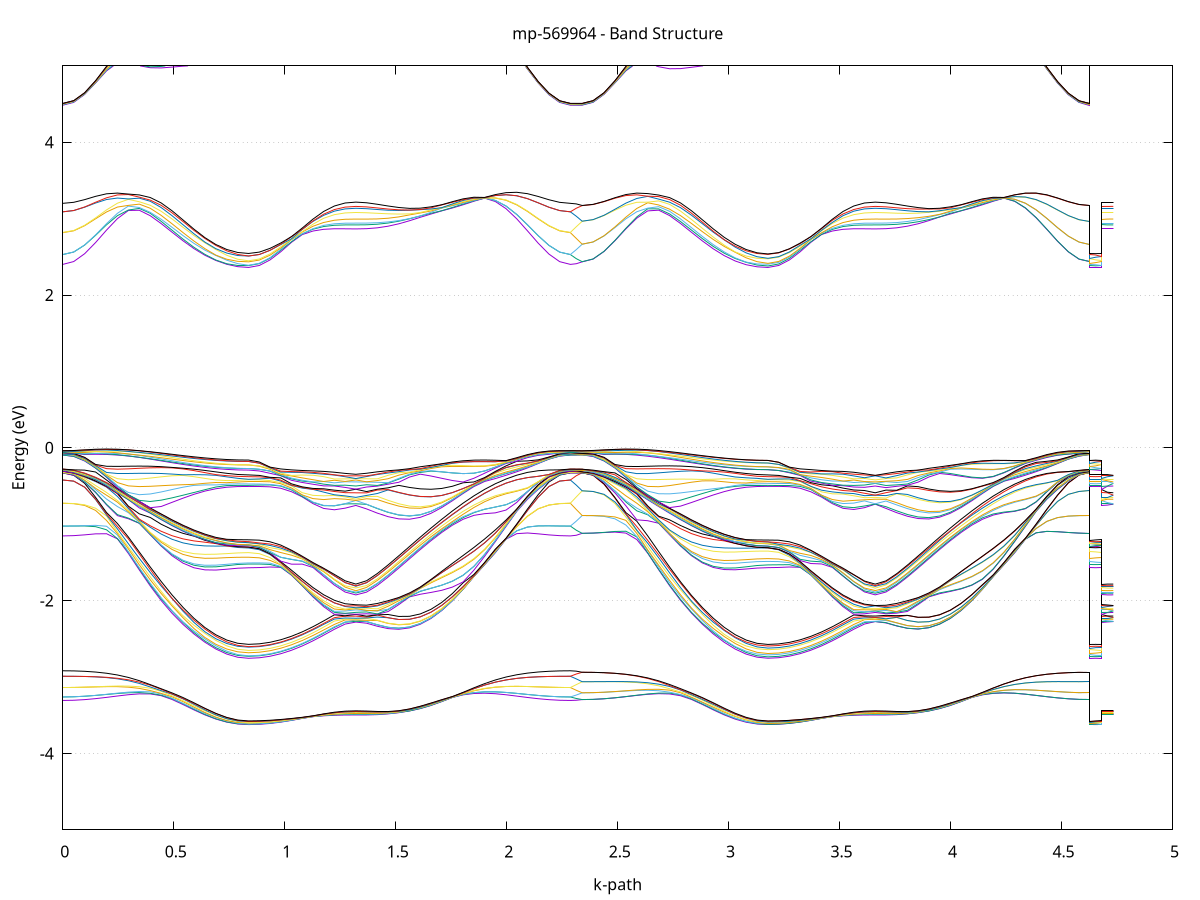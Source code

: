 set title 'mp-569964 - Band Structure'
set xlabel 'k-path'
set ylabel 'Energy (eV)'
set grid y
set yrange [-5:5]
set terminal png size 800,600
set output 'mp-569964_bands_gnuplot.png'
plot '-' using 1:2 with lines notitle, '-' using 1:2 with lines notitle, '-' using 1:2 with lines notitle, '-' using 1:2 with lines notitle, '-' using 1:2 with lines notitle, '-' using 1:2 with lines notitle, '-' using 1:2 with lines notitle, '-' using 1:2 with lines notitle, '-' using 1:2 with lines notitle, '-' using 1:2 with lines notitle, '-' using 1:2 with lines notitle, '-' using 1:2 with lines notitle, '-' using 1:2 with lines notitle, '-' using 1:2 with lines notitle, '-' using 1:2 with lines notitle, '-' using 1:2 with lines notitle, '-' using 1:2 with lines notitle, '-' using 1:2 with lines notitle, '-' using 1:2 with lines notitle, '-' using 1:2 with lines notitle, '-' using 1:2 with lines notitle, '-' using 1:2 with lines notitle, '-' using 1:2 with lines notitle, '-' using 1:2 with lines notitle, '-' using 1:2 with lines notitle, '-' using 1:2 with lines notitle, '-' using 1:2 with lines notitle, '-' using 1:2 with lines notitle, '-' using 1:2 with lines notitle, '-' using 1:2 with lines notitle, '-' using 1:2 with lines notitle, '-' using 1:2 with lines notitle, '-' using 1:2 with lines notitle, '-' using 1:2 with lines notitle, '-' using 1:2 with lines notitle, '-' using 1:2 with lines notitle, '-' using 1:2 with lines notitle, '-' using 1:2 with lines notitle, '-' using 1:2 with lines notitle, '-' using 1:2 with lines notitle, '-' using 1:2 with lines notitle, '-' using 1:2 with lines notitle, '-' using 1:2 with lines notitle, '-' using 1:2 with lines notitle, '-' using 1:2 with lines notitle, '-' using 1:2 with lines notitle, '-' using 1:2 with lines notitle, '-' using 1:2 with lines notitle, '-' using 1:2 with lines notitle, '-' using 1:2 with lines notitle, '-' using 1:2 with lines notitle, '-' using 1:2 with lines notitle, '-' using 1:2 with lines notitle, '-' using 1:2 with lines notitle, '-' using 1:2 with lines notitle, '-' using 1:2 with lines notitle, '-' using 1:2 with lines notitle, '-' using 1:2 with lines notitle, '-' using 1:2 with lines notitle, '-' using 1:2 with lines notitle, '-' using 1:2 with lines notitle, '-' using 1:2 with lines notitle, '-' using 1:2 with lines notitle, '-' using 1:2 with lines notitle, '-' using 1:2 with lines notitle, '-' using 1:2 with lines notitle, '-' using 1:2 with lines notitle, '-' using 1:2 with lines notitle, '-' using 1:2 with lines notitle, '-' using 1:2 with lines notitle, '-' using 1:2 with lines notitle, '-' using 1:2 with lines notitle, '-' using 1:2 with lines notitle, '-' using 1:2 with lines notitle, '-' using 1:2 with lines notitle, '-' using 1:2 with lines notitle, '-' using 1:2 with lines notitle, '-' using 1:2 with lines notitle, '-' using 1:2 with lines notitle, '-' using 1:2 with lines notitle, '-' using 1:2 with lines notitle, '-' using 1:2 with lines notitle, '-' using 1:2 with lines notitle, '-' using 1:2 with lines notitle, '-' using 1:2 with lines notitle, '-' using 1:2 with lines notitle, '-' using 1:2 with lines notitle, '-' using 1:2 with lines notitle, '-' using 1:2 with lines notitle, '-' using 1:2 with lines notitle, '-' using 1:2 with lines notitle, '-' using 1:2 with lines notitle, '-' using 1:2 with lines notitle, '-' using 1:2 with lines notitle, '-' using 1:2 with lines notitle, '-' using 1:2 with lines notitle, '-' using 1:2 with lines notitle, '-' using 1:2 with lines notitle, '-' using 1:2 with lines notitle, '-' using 1:2 with lines notitle, '-' using 1:2 with lines notitle, '-' using 1:2 with lines notitle, '-' using 1:2 with lines notitle, '-' using 1:2 with lines notitle, '-' using 1:2 with lines notitle, '-' using 1:2 with lines notitle, '-' using 1:2 with lines notitle, '-' using 1:2 with lines notitle, '-' using 1:2 with lines notitle, '-' using 1:2 with lines notitle, '-' using 1:2 with lines notitle, '-' using 1:2 with lines notitle, '-' using 1:2 with lines notitle, '-' using 1:2 with lines notitle, '-' using 1:2 with lines notitle, '-' using 1:2 with lines notitle, '-' using 1:2 with lines notitle, '-' using 1:2 with lines notitle, '-' using 1:2 with lines notitle, '-' using 1:2 with lines notitle, '-' using 1:2 with lines notitle, '-' using 1:2 with lines notitle, '-' using 1:2 with lines notitle, '-' using 1:2 with lines notitle, '-' using 1:2 with lines notitle, '-' using 1:2 with lines notitle, '-' using 1:2 with lines notitle, '-' using 1:2 with lines notitle, '-' using 1:2 with lines notitle, '-' using 1:2 with lines notitle, '-' using 1:2 with lines notitle, '-' using 1:2 with lines notitle, '-' using 1:2 with lines notitle, '-' using 1:2 with lines notitle, '-' using 1:2 with lines notitle, '-' using 1:2 with lines notitle, '-' using 1:2 with lines notitle, '-' using 1:2 with lines notitle, '-' using 1:2 with lines notitle, '-' using 1:2 with lines notitle, '-' using 1:2 with lines notitle, '-' using 1:2 with lines notitle, '-' using 1:2 with lines notitle, '-' using 1:2 with lines notitle, '-' using 1:2 with lines notitle, '-' using 1:2 with lines notitle, '-' using 1:2 with lines notitle, '-' using 1:2 with lines notitle, '-' using 1:2 with lines notitle, '-' using 1:2 with lines notitle, '-' using 1:2 with lines notitle, '-' using 1:2 with lines notitle, '-' using 1:2 with lines notitle, '-' using 1:2 with lines notitle, '-' using 1:2 with lines notitle, '-' using 1:2 with lines notitle, '-' using 1:2 with lines notitle, '-' using 1:2 with lines notitle, '-' using 1:2 with lines notitle, '-' using 1:2 with lines notitle, '-' using 1:2 with lines notitle, '-' using 1:2 with lines notitle, '-' using 1:2 with lines notitle, '-' using 1:2 with lines notitle, '-' using 1:2 with lines notitle, '-' using 1:2 with lines notitle, '-' using 1:2 with lines notitle, '-' using 1:2 with lines notitle, '-' using 1:2 with lines notitle, '-' using 1:2 with lines notitle, '-' using 1:2 with lines notitle, '-' using 1:2 with lines notitle, '-' using 1:2 with lines notitle, '-' using 1:2 with lines notitle, '-' using 1:2 with lines notitle, '-' using 1:2 with lines notitle, '-' using 1:2 with lines notitle, '-' using 1:2 with lines notitle, '-' using 1:2 with lines notitle, '-' using 1:2 with lines notitle, '-' using 1:2 with lines notitle, '-' using 1:2 with lines notitle, '-' using 1:2 with lines notitle, '-' using 1:2 with lines notitle, '-' using 1:2 with lines notitle, '-' using 1:2 with lines notitle, '-' using 1:2 with lines notitle, '-' using 1:2 with lines notitle, '-' using 1:2 with lines notitle, '-' using 1:2 with lines notitle, '-' using 1:2 with lines notitle, '-' using 1:2 with lines notitle
0.000000 -11.793914
0.049243 -11.790214
0.098486 -11.779214
0.147730 -11.761114
0.196973 -11.736314
0.246216 -11.705414
0.295459 -11.669214
0.344702 -11.628614
0.393946 -11.584714
0.443189 -11.538714
0.492432 -11.491914
0.541675 -11.445914
0.590918 -11.402214
0.640161 -11.362214
0.689405 -11.328014
0.738648 -11.300714
0.787891 -11.281314
0.837134 -11.274114
0.837134 -11.274114
0.885466 -11.272814
0.933798 -11.268814
0.982130 -11.262414
1.030462 -11.254114
1.078794 -11.244614
1.127126 -11.234514
1.175458 -11.224714
1.223790 -11.216514
1.272122 -11.211614
1.320454 -11.209314
1.320454 -11.209314
1.368786 -11.213414
1.417118 -11.224314
1.465450 -11.241214
1.513782 -11.264014
1.562114 -11.292714
1.610446 -11.326814
1.658778 -11.365514
1.707110 -11.407914
1.755442 -11.452914
1.803774 -11.499314
1.852106 -11.545714
1.900437 -11.591014
1.948769 -11.633914
1.997101 -11.673414
2.045433 -11.708514
2.093765 -11.738314
2.142097 -11.762214
2.190429 -11.779714
2.238761 -11.790314
2.287093 -11.793914
2.287093 -11.793914
2.313605 -11.793414
2.340117 -11.792114
2.340117 -11.792114
2.389360 -11.788414
2.438603 -11.777414
2.487846 -11.759314
2.537089 -11.734614
2.586333 -11.703814
2.635576 -11.667714
2.684819 -11.627214
2.734062 -11.583514
2.783305 -11.537714
2.832549 -11.491314
2.881792 -11.445714
2.931035 -11.402414
2.980278 -11.362814
3.029521 -11.328414
3.078765 -11.300314
3.128008 -11.281414
3.177251 -11.273814
3.177251 -11.273814
3.225583 -11.272414
3.273915 -11.268514
3.322247 -11.262114
3.370579 -11.253914
3.418911 -11.244414
3.467243 -11.234414
3.515575 -11.224714
3.563907 -11.216514
3.612239 -11.211614
3.660571 -11.209314
3.660571 -11.209314
3.708903 -11.213414
3.757235 -11.224314
3.805567 -11.241014
3.853898 -11.263714
3.902230 -11.292214
3.950562 -11.326114
3.998894 -11.364714
4.047226 -11.407014
4.095558 -11.451814
4.143890 -11.498114
4.192222 -11.544414
4.240554 -11.589614
4.288886 -11.632414
4.337218 -11.671814
4.385550 -11.706814
4.433882 -11.736614
4.482214 -11.760514
4.530546 -11.777914
4.578878 -11.788614
4.627210 -11.792114
4.627210 -11.273814
4.653722 -11.274014
4.680233 -11.274114
4.680233 -11.209314
4.706745 -11.209314
4.733257 -11.209314
e
0.000000 -11.785914
0.049243 -11.782214
0.098486 -11.771314
0.147730 -11.753314
0.196973 -11.728714
0.246216 -11.698114
0.295459 -11.662214
0.344702 -11.622114
0.393946 -11.578814
0.443189 -11.533614
0.492432 -11.487814
0.541675 -11.442814
0.590918 -11.400214
0.640161 -11.361414
0.689405 -11.327014
0.738648 -11.298414
0.787891 -11.280414
0.837134 -11.272314
0.837134 -11.272314
0.885466 -11.271014
0.933798 -11.267114
0.982130 -11.260914
1.030462 -11.252814
1.078794 -11.243514
1.127126 -11.233714
1.175458 -11.224314
1.223790 -11.216314
1.272122 -11.211314
1.320454 -11.208914
1.320454 -11.208914
1.368786 -11.213014
1.417118 -11.223514
1.465450 -11.239814
1.513782 -11.262114
1.562114 -11.290114
1.610446 -11.323514
1.658778 -11.361514
1.707110 -11.403314
1.755442 -11.447814
1.803774 -11.493614
1.852106 -11.539614
1.900437 -11.584514
1.948769 -11.627014
1.997101 -11.666214
2.045433 -11.701014
2.093765 -11.730714
2.142097 -11.754414
2.190429 -11.771814
2.238761 -11.782414
2.287093 -11.785914
2.287093 -11.785914
2.313605 -11.789214
2.340117 -11.791414
2.340117 -11.791414
2.389360 -11.787714
2.438603 -11.776714
2.487846 -11.758614
2.537089 -11.733914
2.586333 -11.703114
2.635576 -11.666914
2.684819 -11.626414
2.734062 -11.582414
2.783305 -11.536314
2.832549 -11.489514
2.881792 -11.443414
2.931035 -11.399514
2.980278 -11.359314
3.029521 -11.325814
3.078765 -11.299614
3.128008 -11.279914
3.177251 -11.273414
3.177251 -11.273414
3.225583 -11.272014
3.273915 -11.268114
3.322247 -11.261714
3.370579 -11.253514
3.418911 -11.244014
3.467243 -11.234014
3.515575 -11.224414
3.563907 -11.216314
3.612239 -11.211314
3.660571 -11.208914
3.660571 -11.208914
3.708903 -11.213014
3.757235 -11.223814
3.805567 -11.240514
3.853898 -11.263214
3.902230 -11.291714
3.950562 -11.325614
3.998894 -11.364114
4.047226 -11.406414
4.095558 -11.451214
4.143890 -11.497514
4.192222 -11.543814
4.240554 -11.589014
4.288886 -11.631814
4.337218 -11.671214
4.385550 -11.706214
4.433882 -11.736014
4.482214 -11.759814
4.530546 -11.777314
4.578878 -11.787914
4.627210 -11.791414
4.627210 -11.273414
4.653722 -11.272914
4.680233 -11.272314
4.680233 -11.208914
4.706745 -11.208914
4.733257 -11.208914
e
0.000000 -11.785414
0.049243 -11.781714
0.098486 -11.770714
0.147730 -11.752714
0.196973 -11.728114
0.246216 -11.697414
0.295459 -11.661414
0.344702 -11.620914
0.393946 -11.577114
0.443189 -11.531114
0.492432 -11.484414
0.541675 -11.438514
0.590918 -11.394814
0.640161 -11.354714
0.689405 -11.322114
0.738648 -11.297314
0.787891 -11.277414
0.837134 -11.271814
0.837134 -11.271814
0.885466 -11.270514
0.933798 -11.266614
0.982130 -11.260414
1.030462 -11.252314
1.078794 -11.243014
1.127126 -11.233214
1.175458 -11.223814
1.223790 -11.216014
1.272122 -11.211114
1.320454 -11.208714
1.320454 -11.208714
1.368786 -11.212514
1.417118 -11.223014
1.465450 -11.239314
1.513782 -11.261614
1.562114 -11.289614
1.610446 -11.323014
1.658778 -11.361014
1.707110 -11.402914
1.755442 -11.447314
1.803774 -11.493114
1.852106 -11.539114
1.900437 -11.584014
1.948769 -11.626514
1.997101 -11.665714
2.045433 -11.700514
2.093765 -11.730214
2.142097 -11.753914
2.190429 -11.771314
2.238761 -11.781814
2.287093 -11.785414
2.287093 -11.785414
2.313605 -11.781314
2.340117 -11.776214
2.340117 -11.776214
2.389360 -11.772614
2.438603 -11.761714
2.487846 -11.743814
2.537089 -11.719514
2.586333 -11.689214
2.635576 -11.653714
2.684819 -11.614114
2.734062 -11.571314
2.783305 -11.526714
2.832549 -11.481714
2.881792 -11.437614
2.931035 -11.396014
2.980278 -11.358214
3.029521 -11.324114
3.078765 -11.295314
3.128008 -11.278414
3.177251 -11.269814
3.177251 -11.269814
3.225583 -11.268514
3.273915 -11.264714
3.322247 -11.258714
3.370579 -11.250914
3.418911 -11.241914
3.467243 -11.232514
3.515575 -11.223614
3.563907 -11.216014
3.612239 -11.211114
3.660571 -11.208714
3.660571 -11.208714
3.708903 -11.212414
3.757235 -11.222314
3.805567 -11.237914
3.853898 -11.259414
3.902230 -11.286614
3.950562 -11.319214
3.998894 -11.356514
4.047226 -11.397614
4.095558 -11.441414
4.143890 -11.486614
4.192222 -11.532114
4.240554 -11.576514
4.288886 -11.618614
4.337218 -11.657514
4.385550 -11.692014
4.433882 -11.721414
4.482214 -11.745014
4.530546 -11.762214
4.578878 -11.772714
4.627210 -11.776214
4.627210 -11.269814
4.653722 -11.270914
4.680233 -11.271814
4.680233 -11.208714
4.706745 -11.208714
4.733257 -11.208714
e
0.000000 -11.765114
0.049243 -11.761414
0.098486 -11.750614
0.147730 -11.732914
0.196973 -11.708714
0.246216 -11.678614
0.295459 -11.643414
0.344702 -11.604114
0.393946 -11.561914
0.443189 -11.517914
0.492432 -11.473614
0.541675 -11.430514
0.590918 -11.389914
0.640161 -11.353314
0.689405 -11.319714
0.738648 -11.291214
0.787891 -11.275414
0.837134 -11.266914
0.837134 -11.266914
0.885466 -11.265614
0.933798 -11.262014
0.982130 -11.256214
1.030462 -11.248714
1.078794 -11.240214
1.127126 -11.231314
1.175458 -11.223014
1.223790 -11.216014
1.272122 -11.210714
1.320454 -11.208114
1.320454 -11.208114
1.368786 -11.212014
1.417118 -11.221214
1.465450 -11.236014
1.513782 -11.256514
1.562114 -11.282714
1.610446 -11.314414
1.658778 -11.350814
1.707110 -11.391014
1.755442 -11.434014
1.803774 -11.478514
1.852106 -11.523314
1.900437 -11.567214
1.948769 -11.608914
1.997101 -11.647314
2.045433 -11.681514
2.093765 -11.710714
2.142097 -11.734114
2.190429 -11.751214
2.238761 -11.761614
2.287093 -11.765114
2.287093 -11.765114
2.313605 -11.770514
2.340117 -11.776114
2.340117 -11.776114
2.389360 -11.772414
2.438603 -11.761514
2.487846 -11.743614
2.537089 -11.719114
2.586333 -11.688614
2.635576 -11.652714
2.684819 -11.612514
2.734062 -11.569014
2.783305 -11.523414
2.832549 -11.477114
2.881792 -11.431614
2.931035 -11.388314
2.980278 -11.348914
3.029521 -11.317214
3.078765 -11.293814
3.128008 -11.274114
3.177251 -11.269514
3.177251 -11.269514
3.225583 -11.268214
3.273915 -11.264414
3.322247 -11.258414
3.370579 -11.250614
3.418911 -11.241614
3.467243 -11.232214
3.515575 -11.223314
3.563907 -11.216014
3.612239 -11.210714
3.660571 -11.208114
3.660571 -11.208114
3.708903 -11.212214
3.757235 -11.222114
3.805567 -11.237714
3.853898 -11.259214
3.902230 -11.286414
3.950562 -11.319014
3.998894 -11.356314
4.047226 -11.397414
4.095558 -11.441214
4.143890 -11.486414
4.192222 -11.531914
4.240554 -11.576314
4.288886 -11.618414
4.337218 -11.657314
4.385550 -11.691814
4.433882 -11.721214
4.482214 -11.744814
4.530546 -11.762014
4.578878 -11.772514
4.627210 -11.776114
4.627210 -11.269514
4.653722 -11.268114
4.680233 -11.266914
4.680233 -11.208114
4.706745 -11.208114
4.733257 -11.208114
e
0.000000 -11.763514
0.049243 -11.759914
0.098486 -11.749114
0.147730 -11.731414
0.196973 -11.707114
0.246216 -11.676914
0.295459 -11.641514
0.344702 -11.601814
0.393946 -11.558814
0.443189 -11.513814
0.492432 -11.468114
0.541675 -11.423214
0.590918 -11.380714
0.640161 -11.341914
0.689405 -11.311314
0.738648 -11.289014
0.787891 -11.269814
0.837134 -11.265814
0.837134 -11.265814
0.885466 -11.264614
0.933798 -11.260914
0.982130 -11.255214
1.030462 -11.247714
1.078794 -11.239314
1.127126 -11.230514
1.175458 -11.222314
1.223790 -11.215714
1.272122 -11.210514
1.320454 -11.207914
1.320454 -11.207914
1.368786 -11.211214
1.417118 -11.220214
1.465450 -11.234914
1.513782 -11.255314
1.562114 -11.281514
1.610446 -11.313214
1.658778 -11.349514
1.707110 -11.389714
1.755442 -11.432714
1.803774 -11.477114
1.852106 -11.521914
1.900437 -11.565714
1.948769 -11.607414
1.997101 -11.645814
2.045433 -11.680014
2.093765 -11.709114
2.142097 -11.732514
2.190429 -11.749614
2.238761 -11.760014
2.287093 -11.763514
2.287093 -11.763514
2.313605 -11.757914
2.340117 -11.751714
2.340117 -11.751714
2.389360 -11.748114
2.438603 -11.737414
2.487846 -11.719914
2.537089 -11.695914
2.586333 -11.666214
2.635576 -11.631514
2.684819 -11.592814
2.734062 -11.551114
2.783305 -11.507814
2.832549 -11.464314
2.881792 -11.422014
2.931035 -11.382414
2.980278 -11.346914
3.029521 -11.314114
3.078765 -11.285914
3.128008 -11.271414
3.177251 -11.262514
3.177251 -11.262514
3.225583 -11.261314
3.273915 -11.257814
3.322247 -11.252314
3.370579 -11.245314
3.418911 -11.237414
3.467243 -11.229314
3.515575 -11.221814
3.563907 -11.215714
3.612239 -11.210614
3.660571 -11.207914
3.660571 -11.207914
3.708903 -11.211014
3.757235 -11.219114
3.805567 -11.232814
3.853898 -11.252114
3.902230 -11.277314
3.950562 -11.307914
3.998894 -11.343314
4.047226 -11.382614
4.095558 -11.424714
4.143890 -11.468514
4.192222 -11.512614
4.240554 -11.555914
4.288886 -11.597114
4.337218 -11.635114
4.385550 -11.668914
4.433882 -11.697814
4.482214 -11.721014
4.530546 -11.737914
4.578878 -11.748314
4.627210 -11.751714
4.627210 -11.262514
4.653722 -11.264414
4.680233 -11.265814
4.680233 -11.207914
4.706745 -11.207914
4.733257 -11.207914
e
0.000000 -11.740414
0.049243 -11.736814
0.098486 -11.726214
0.147730 -11.708714
0.196973 -11.684914
0.246216 -11.655414
0.295459 -11.620914
0.344702 -11.582514
0.393946 -11.541214
0.443189 -11.498414
0.492432 -11.455314
0.541675 -11.413714
0.590918 -11.374814
0.640161 -11.340214
0.689405 -11.308214
0.738648 -11.280714
0.787891 -11.267014
0.837134 -11.258114
0.837134 -11.258114
0.885466 -11.257014
0.933798 -11.253714
0.982130 -11.248514
1.030462 -11.241914
1.078794 -11.234614
1.127126 -11.227414
1.175458 -11.220914
1.223790 -11.215614
1.272122 -11.210414
1.320454 -11.207714
1.320454 -11.207714
1.368786 -11.210314
1.417118 -11.217314
1.465450 -11.229914
1.513782 -11.248314
1.562114 -11.272514
1.610446 -11.302214
1.658778 -11.336814
1.707110 -11.375314
1.755442 -11.416714
1.803774 -11.459914
1.852106 -11.503414
1.900437 -11.546214
1.948769 -11.587014
1.997101 -11.624614
2.045433 -11.658214
2.093765 -11.686914
2.142097 -11.709914
2.190429 -11.726714
2.238761 -11.736914
2.287093 -11.740414
2.287093 -11.740414
2.313605 -11.745614
2.340117 -11.751514
2.340117 -11.751514
2.389360 -11.747914
2.438603 -11.737114
2.487846 -11.719614
2.537089 -11.695514
2.586333 -11.665514
2.635576 -11.630314
2.684819 -11.590914
2.734062 -11.548414
2.783305 -11.503914
2.832549 -11.458914
2.881792 -11.414814
2.931035 -11.373114
2.980278 -11.335314
3.029521 -11.305414
3.078765 -11.284114
3.128008 -11.265214
3.177251 -11.262214
3.177251 -11.262214
3.225583 -11.261014
3.273915 -11.257514
3.322247 -11.252014
3.370579 -11.245014
3.418911 -11.237114
3.467243 -11.229014
3.515575 -11.221414
3.563907 -11.215614
3.612239 -11.210414
3.660571 -11.207714
3.660571 -11.207714
3.708903 -11.210614
3.757235 -11.218814
3.805567 -11.232514
3.853898 -11.251914
3.902230 -11.277014
3.950562 -11.307614
3.998894 -11.343014
4.047226 -11.382414
4.095558 -11.424514
4.143890 -11.468314
4.192222 -11.512414
4.240554 -11.555614
4.288886 -11.596814
4.337218 -11.634814
4.385550 -11.668714
4.433882 -11.697614
4.482214 -11.720714
4.530546 -11.737714
4.578878 -11.748014
4.627210 -11.751514
4.627210 -11.262214
4.653722 -11.260214
4.680233 -11.258114
4.680233 -11.207714
4.706745 -11.207714
4.733257 -11.207714
e
0.000000 -11.739814
0.049243 -11.736214
0.098486 -11.725614
0.147730 -11.708214
0.196973 -11.684314
0.246216 -11.654614
0.295459 -11.619814
0.344702 -11.580914
0.393946 -11.538914
0.443189 -11.495014
0.492432 -11.450714
0.541675 -11.407514
0.590918 -11.366814
0.640161 -11.330114
0.689405 -11.300514
0.738648 -11.279014
0.787891 -11.260814
0.837134 -11.257814
0.837134 -11.257814
0.885466 -11.256714
0.933798 -11.253414
0.982130 -11.248214
1.030462 -11.241614
1.078794 -11.234214
1.127126 -11.227014
1.175458 -11.220714
1.223790 -11.214914
1.272122 -11.209814
1.320454 -11.207414
1.320454 -11.207414
1.368786 -11.210114
1.417118 -11.217014
1.465450 -11.229514
1.513782 -11.247914
1.562114 -11.272114
1.610446 -11.301814
1.658778 -11.336314
1.707110 -11.374914
1.755442 -11.416314
1.803774 -11.459414
1.852106 -11.503014
1.900437 -11.545714
1.948769 -11.586514
1.997101 -11.624114
2.045433 -11.657714
2.093765 -11.686314
2.142097 -11.709314
2.190429 -11.726114
2.238761 -11.736414
2.287093 -11.739814
2.287093 -11.739814
2.313605 -11.735514
2.340117 -11.732414
2.340117 -11.732414
2.389360 -11.728814
2.438603 -11.718214
2.487846 -11.700914
2.537089 -11.677214
2.586333 -11.647714
2.635576 -11.613314
2.684819 -11.575014
2.734062 -11.533814
2.783305 -11.491114
2.832549 -11.448214
2.881792 -11.406714
2.931035 -11.368114
2.980278 -11.333814
3.029521 -11.302514
3.078765 -11.276314
3.128008 -11.262514
3.177251 -11.254114
3.177251 -11.254114
3.225583 -11.253014
3.273915 -11.249814
3.322247 -11.244714
3.370579 -11.238414
3.418911 -11.231714
3.467243 -11.225614
3.515575 -11.220314
3.563907 -11.214914
3.612239 -11.209914
3.660571 -11.207414
3.660571 -11.207414
3.708903 -11.209814
3.757235 -11.215714
3.805567 -11.227414
3.853898 -11.245214
3.902230 -11.268814
3.950562 -11.297914
3.998894 -11.331914
4.047226 -11.370014
4.095558 -11.410914
4.143890 -11.453714
4.192222 -11.496914
4.240554 -11.539314
4.288886 -11.579814
4.337218 -11.617214
4.385550 -11.650614
4.433882 -11.679114
4.482214 -11.702014
4.530546 -11.718814
4.578878 -11.729014
4.627210 -11.732414
4.627210 -11.254114
4.653722 -11.255814
4.680233 -11.257814
4.680233 -11.207414
4.706745 -11.207414
4.733257 -11.207414
e
0.000000 -11.728914
0.049243 -11.725414
0.098486 -11.714814
0.147730 -11.697514
0.196973 -11.673814
0.246216 -11.644414
0.295459 -11.610114
0.344702 -11.571714
0.393946 -11.530414
0.443189 -11.487614
0.492432 -11.444514
0.541675 -11.402714
0.590918 -11.363714
0.640161 -11.329014
0.689405 -11.298514
0.738648 -11.273914
0.787891 -11.258714
0.837134 -11.251614
0.837134 -11.251614
0.885466 -11.250514
0.933798 -11.247114
0.982130 -11.241914
1.030462 -11.235414
1.078794 -11.228814
1.127126 -11.224014
1.175458 -11.219114
1.223790 -11.213914
1.272122 -11.208614
1.320454 -11.206714
1.320454 -11.206714
1.368786 -11.208514
1.417118 -11.214314
1.465450 -11.225914
1.513782 -11.243414
1.562114 -11.266914
1.610446 -11.295814
1.658778 -11.329614
1.707110 -11.367514
1.755442 -11.408314
1.803774 -11.450914
1.852106 -11.493914
1.900437 -11.536314
1.948769 -11.576714
1.997101 -11.614014
2.045433 -11.647314
2.093765 -11.675814
2.142097 -11.698614
2.190429 -11.715314
2.238761 -11.725514
2.287093 -11.728914
2.287093 -11.728914
2.313605 -11.729714
2.340117 -11.731514
2.340117 -11.731514
2.389360 -11.727914
2.438603 -11.717314
2.487846 -11.700014
2.537089 -11.676314
2.586333 -11.646814
2.635576 -11.612314
2.684819 -11.573814
2.734062 -11.532214
2.783305 -11.489014
2.832549 -11.445414
2.881792 -11.403014
2.931035 -11.363214
2.980278 -11.327714
3.029521 -11.297714
3.078765 -11.275014
3.128008 -11.257914
3.177251 -11.253414
3.177251 -11.253414
3.225583 -11.252314
3.273915 -11.249014
3.322247 -11.244014
3.370579 -11.237614
3.418911 -11.230814
3.467243 -11.224614
3.515575 -11.219214
3.563907 -11.213914
3.612239 -11.208614
3.660571 -11.206714
3.660571 -11.206714
3.708903 -11.208614
3.757235 -11.214914
3.805567 -11.226714
3.853898 -11.244514
3.902230 -11.268114
3.950562 -11.297214
3.998894 -11.331214
4.047226 -11.369214
4.095558 -11.410114
4.143890 -11.452814
4.192222 -11.496014
4.240554 -11.538514
4.288886 -11.578914
4.337218 -11.616414
4.385550 -11.649714
4.433882 -11.678214
4.482214 -11.701114
4.530546 -11.717814
4.578878 -11.728014
4.627210 -11.731514
4.627210 -11.253414
4.653722 -11.252214
4.680233 -11.251614
4.680233 -11.206714
4.706745 -11.206714
4.733257 -11.206714
e
0.000000 -11.349314
0.049243 -11.348214
0.098486 -11.345114
0.147730 -11.340114
0.196973 -11.333314
0.246216 -11.325014
0.295459 -11.315514
0.344702 -11.305014
0.393946 -11.293914
0.443189 -11.282714
0.492432 -11.271714
0.541675 -11.261314
0.590918 -11.251914
0.640161 -11.243914
0.689405 -11.239714
0.738648 -11.238114
0.787891 -11.237314
0.837134 -11.239314
0.837134 -11.239314
0.885466 -11.238814
0.933798 -11.237314
0.982130 -11.234914
1.030462 -11.231614
1.078794 -11.226714
1.127126 -11.219614
1.175458 -11.212914
1.223790 -11.208014
1.272122 -11.206214
1.320454 -11.206114
1.320454 -11.206114
1.368786 -11.206914
1.417118 -11.210414
1.465450 -11.214414
1.513782 -11.219514
1.562114 -11.225814
1.610446 -11.233314
1.658778 -11.241914
1.707110 -11.251614
1.755442 -11.262014
1.803774 -11.272914
1.852106 -11.284214
1.900437 -11.295414
1.948769 -11.306314
1.997101 -11.316614
2.045433 -11.325914
2.093765 -11.333914
2.142097 -11.340514
2.190429 -11.345314
2.238761 -11.348314
2.287093 -11.349314
2.287093 -11.349314
2.313605 -11.348314
2.340117 -11.345814
2.340117 -11.345814
2.389360 -11.344714
2.438603 -11.341714
2.487846 -11.336814
2.537089 -11.330114
2.586333 -11.322014
2.635576 -11.312714
2.684819 -11.302514
2.734062 -11.291914
2.783305 -11.281214
2.832549 -11.270814
2.881792 -11.261114
2.931035 -11.252614
2.980278 -11.245514
3.029521 -11.240314
3.078765 -11.236814
3.128008 -11.238314
3.177251 -11.237314
3.177251 -11.237314
3.225583 -11.236814
3.273915 -11.235214
3.322247 -11.232614
3.370579 -11.229114
3.418911 -11.224514
3.467243 -11.218814
3.515575 -11.212814
3.563907 -11.208014
3.612239 -11.206214
3.660571 -11.206114
3.660571 -11.206114
3.708903 -11.206714
3.757235 -11.209514
3.805567 -11.213414
3.853898 -11.218414
3.902230 -11.224514
3.950562 -11.231814
3.998894 -11.240214
4.047226 -11.249614
4.095558 -11.259814
4.143890 -11.270614
4.192222 -11.281614
4.240554 -11.292714
4.288886 -11.303414
4.337218 -11.313514
4.385550 -11.322714
4.433882 -11.330614
4.482214 -11.337114
4.530546 -11.341814
4.578878 -11.344814
4.627210 -11.345814
4.627210 -11.237314
4.653722 -11.238714
4.680233 -11.239314
4.680233 -11.206114
4.706745 -11.206114
4.733257 -11.206114
e
0.000000 -11.335714
0.049243 -11.334714
0.098486 -11.331814
0.147730 -11.327014
0.196973 -11.320714
0.246216 -11.312914
0.295459 -11.304114
0.344702 -11.294614
0.393946 -11.284714
0.443189 -11.274814
0.492432 -11.265314
0.541675 -11.256614
0.590918 -11.249114
0.640161 -11.243314
0.689405 -11.237414
0.738648 -11.232614
0.787891 -11.235514
0.837134 -11.232814
0.837134 -11.232814
0.885466 -11.232314
0.933798 -11.230814
0.982130 -11.228414
1.030462 -11.225214
1.078794 -11.221214
1.127126 -11.216614
1.175458 -11.211914
1.223790 -11.207814
1.272122 -11.205914
1.320454 -11.206014
1.320454 -11.206014
1.368786 -11.206114
1.417118 -11.207814
1.465450 -11.210814
1.513782 -11.215114
1.562114 -11.220614
1.610446 -11.227314
1.658778 -11.235114
1.707110 -11.243914
1.755442 -11.253514
1.803774 -11.263714
1.852106 -11.274214
1.900437 -11.284714
1.948769 -11.295014
1.997101 -11.304714
2.045433 -11.313514
2.093765 -11.321114
2.142097 -11.327314
2.190429 -11.331914
2.238761 -11.334714
2.287093 -11.335714
2.287093 -11.335714
2.313605 -11.341314
2.340117 -11.345514
2.340117 -11.345514
2.389360 -11.344514
2.438603 -11.341414
2.487846 -11.336514
2.537089 -11.329814
2.586333 -11.321514
2.635576 -11.311914
2.684819 -11.301414
2.734062 -11.290314
2.783305 -11.278914
2.832549 -11.267714
2.881792 -11.257014
2.931035 -11.247314
2.980278 -11.238914
3.029521 -11.235814
3.078765 -11.236014
3.128008 -11.233314
3.177251 -11.236914
3.177251 -11.236914
3.225583 -11.236314
3.273915 -11.234814
3.322247 -11.232314
3.370579 -11.228714
3.418911 -11.224014
3.467243 -11.218214
3.515575 -11.212314
3.563907 -11.207814
3.612239 -11.205914
3.660571 -11.206014
3.660571 -11.206014
3.708903 -11.206514
3.757235 -11.209414
3.805567 -11.213114
3.853898 -11.218014
3.902230 -11.224114
3.950562 -11.231414
3.998894 -11.239814
4.047226 -11.249214
4.095558 -11.259414
4.143890 -11.270214
4.192222 -11.281314
4.240554 -11.292314
4.288886 -11.303114
4.337218 -11.313214
4.385550 -11.322414
4.433882 -11.330314
4.482214 -11.336814
4.530546 -11.341614
4.578878 -11.344514
4.627210 -11.345514
4.627210 -11.236914
4.653722 -11.235014
4.680233 -11.232814
4.680233 -11.206014
4.706745 -11.206014
4.733257 -11.206014
e
0.000000 -11.335514
0.049243 -11.334514
0.098486 -11.331514
0.147730 -11.326714
0.196973 -11.320214
0.246216 -11.312214
0.295459 -11.302914
0.344702 -11.292714
0.393946 -11.281914
0.443189 -11.270814
0.492432 -11.259914
0.541675 -11.249514
0.590918 -11.240214
0.640161 -11.232214
0.689405 -11.230214
0.738648 -11.231614
0.787891 -11.228414
0.837134 -11.232514
0.837134 -11.232514
0.885466 -11.232014
0.933798 -11.230514
0.982130 -11.228114
1.030462 -11.224914
1.078794 -11.220814
1.127126 -11.216114
1.175458 -11.211314
1.223790 -11.207414
1.272122 -11.205814
1.320454 -11.205614
1.320454 -11.205614
1.368786 -11.205814
1.417118 -11.207614
1.465450 -11.210614
1.513782 -11.214914
1.562114 -11.220414
1.610446 -11.227014
1.658778 -11.234814
1.707110 -11.243614
1.755442 -11.253214
1.803774 -11.263414
1.852106 -11.273914
1.900437 -11.284514
1.948769 -11.294714
1.997101 -11.304414
2.045433 -11.313214
2.093765 -11.320914
2.142097 -11.327114
2.190429 -11.331714
2.238761 -11.334514
2.287093 -11.335514
2.287093 -11.335514
2.313605 -11.328814
2.340117 -11.321314
2.340117 -11.321314
2.389360 -11.320414
2.438603 -11.317714
2.487846 -11.313214
2.537089 -11.307214
2.586333 -11.300014
2.635576 -11.291914
2.684819 -11.283114
2.734062 -11.274014
2.783305 -11.265014
2.832549 -11.256614
2.881792 -11.249014
2.931035 -11.242714
2.980278 -11.238214
3.029521 -11.232214
3.078765 -11.227314
3.128008 -11.231014
3.177251 -11.228014
3.177251 -11.228014
3.225583 -11.227614
3.273915 -11.226214
3.322247 -11.224114
3.370579 -11.221414
3.418911 -11.218014
3.467243 -11.214314
3.515575 -11.210614
3.563907 -11.207414
3.612239 -11.205814
3.660571 -11.205614
3.660571 -11.205614
3.708903 -11.205514
3.757235 -11.206114
3.805567 -11.208014
3.853898 -11.211214
3.902230 -11.215714
3.950562 -11.221514
3.998894 -11.228314
4.047226 -11.236214
4.095558 -11.244914
4.143890 -11.254214
4.192222 -11.263814
4.240554 -11.273614
4.288886 -11.283214
4.337218 -11.292214
4.385550 -11.300414
4.433882 -11.307614
4.482214 -11.313514
4.530546 -11.317814
4.578878 -11.320414
4.627210 -11.321314
4.627210 -11.228014
4.653722 -11.230314
4.680233 -11.232514
4.680233 -11.205614
4.706745 -11.205614
4.733257 -11.205614
e
0.000000 -11.305614
0.049243 -11.304714
0.098486 -11.302114
0.147730 -11.298014
0.196973 -11.292514
0.246216 -11.285814
0.295459 -11.278314
0.344702 -11.270314
0.393946 -11.262014
0.443189 -11.254014
0.492432 -11.246514
0.541675 -11.240014
0.590918 -11.234814
0.640161 -11.231414
0.689405 -11.226014
0.738648 -11.222114
0.787891 -11.226214
0.837134 -11.224114
0.837134 -11.224114
0.885466 -11.223714
0.933798 -11.222614
0.982130 -11.220814
1.030462 -11.218414
1.078794 -11.215714
1.127126 -11.212614
1.175458 -11.209614
1.223790 -11.207014
1.272122 -11.205614
1.320454 -11.205414
1.320454 -11.205414
1.368786 -11.204914
1.417118 -11.204814
1.465450 -11.205714
1.513782 -11.207914
1.562114 -11.211314
1.610446 -11.215914
1.658778 -11.221614
1.707110 -11.228414
1.755442 -11.236014
1.803774 -11.244214
1.852106 -11.252914
1.900437 -11.261714
1.948769 -11.270414
1.997101 -11.278714
2.045433 -11.286314
2.093765 -11.292914
2.142097 -11.298314
2.190429 -11.302314
2.238761 -11.304714
2.287093 -11.305614
2.287093 -11.305614
2.313605 -11.313214
2.340117 -11.321114
2.340117 -11.321114
2.389360 -11.320114
2.438603 -11.317414
2.487846 -11.312914
2.537089 -11.306714
2.586333 -11.299114
2.635576 -11.290414
2.684819 -11.280714
2.734062 -11.270614
2.783305 -11.260214
2.832549 -11.250114
2.881792 -11.240614
2.931035 -11.232114
2.980278 -11.225414
3.029521 -11.224114
3.078765 -11.226314
3.128008 -11.223714
3.177251 -11.227914
3.177251 -11.227914
3.225583 -11.227514
3.273915 -11.226214
3.322247 -11.224114
3.370579 -11.221314
3.418911 -11.217914
3.467243 -11.214214
3.515575 -11.210314
3.563907 -11.207014
3.612239 -11.205614
3.660571 -11.205414
3.660571 -11.205414
3.708903 -11.205214
3.757235 -11.206014
3.805567 -11.207914
3.853898 -11.211114
3.902230 -11.215614
3.950562 -11.221314
3.998894 -11.228114
4.047226 -11.236014
4.095558 -11.244714
4.143890 -11.254014
4.192222 -11.263614
4.240554 -11.273414
4.288886 -11.282914
4.337218 -11.291914
4.385550 -11.300214
4.433882 -11.307314
4.482214 -11.313214
4.530546 -11.317514
4.578878 -11.320214
4.627210 -11.321114
4.627210 -11.227914
4.653722 -11.225714
4.680233 -11.224114
4.680233 -11.205414
4.706745 -11.205414
4.733257 -11.205414
e
0.000000 -11.304714
0.049243 -11.303914
0.098486 -11.301314
0.147730 -11.297114
0.196973 -11.291514
0.246216 -11.284614
0.295459 -11.276514
0.344702 -11.267714
0.393946 -11.258414
0.443189 -11.249114
0.492432 -11.240014
0.541675 -11.231614
0.590918 -11.224414
0.640161 -11.218714
0.689405 -11.218414
0.738648 -11.220814
0.787891 -11.219414
0.837134 -11.223114
0.837134 -11.223114
0.885466 -11.222714
0.933798 -11.221614
0.982130 -11.219814
1.030462 -11.217514
1.078794 -11.214814
1.127126 -11.212014
1.175458 -11.209214
1.223790 -11.206714
1.272122 -11.205414
1.320454 -11.205314
1.320454 -11.205314
1.368786 -11.204514
1.417118 -11.204014
1.465450 -11.204814
1.513782 -11.206914
1.562114 -11.210314
1.610446 -11.214914
1.658778 -11.220714
1.707110 -11.227414
1.755442 -11.235014
1.803774 -11.243314
1.852106 -11.252014
1.900437 -11.260814
1.948769 -11.269514
1.997101 -11.277814
2.045433 -11.285414
2.093765 -11.292014
2.142097 -11.297414
2.190429 -11.301414
2.238761 -11.303914
2.287093 -11.304714
2.287093 -11.304714
2.313605 -11.297314
2.340117 -11.290114
2.340117 -11.290114
2.389360 -11.289314
2.438603 -11.286914
2.487846 -11.283114
2.537089 -11.278114
2.586333 -11.272014
2.635576 -11.265214
2.684819 -11.257914
2.734062 -11.250514
2.783305 -11.243314
2.832549 -11.236814
2.881792 -11.231114
2.931035 -11.226914
2.980278 -11.224214
3.029521 -11.220014
3.078765 -11.217214
3.128008 -11.221514
3.177251 -11.220114
3.177251 -11.220114
3.225583 -11.219714
3.273915 -11.218814
3.322247 -11.217314
3.370579 -11.215414
3.418911 -11.213114
3.467243 -11.210814
3.515575 -11.208514
3.563907 -11.206714
3.612239 -11.205414
3.660571 -11.205314
3.660571 -11.205314
3.708903 -11.204314
3.757235 -11.203214
3.805567 -11.203214
3.853898 -11.204314
3.902230 -11.206714
3.950562 -11.210214
3.998894 -11.214914
4.047226 -11.220614
4.095558 -11.227214
4.143890 -11.234414
4.192222 -11.242114
4.240554 -11.250014
4.288886 -11.257914
4.337218 -11.265414
4.385550 -11.272314
4.433882 -11.278414
4.482214 -11.283314
4.530546 -11.287014
4.578878 -11.289314
4.627210 -11.290114
4.627210 -11.220114
4.653722 -11.221614
4.680233 -11.223114
4.680233 -11.205314
4.706745 -11.205314
4.733257 -11.205314
e
0.000000 -11.277714
0.049243 -11.277014
0.098486 -11.274814
0.147730 -11.271314
0.196973 -11.266614
0.246216 -11.260914
0.295459 -11.254614
0.344702 -11.247914
0.393946 -11.241114
0.443189 -11.234514
0.492432 -11.228614
0.541675 -11.223614
0.590918 -11.220014
0.640161 -11.218114
0.689405 -11.215014
0.738648 -11.213714
0.787891 -11.217914
0.837134 -11.217414
0.837134 -11.217414
0.885466 -11.217114
0.933798 -11.216314
0.982130 -11.215014
1.030462 -11.213414
1.078794 -11.211514
1.127126 -11.209714
1.175458 -11.207914
1.223790 -11.206514
1.272122 -11.205314
1.320454 -11.205114
1.320454 -11.205114
1.368786 -11.204014
1.417118 -11.202414
1.465450 -11.201614
1.513782 -11.202014
1.562114 -11.203514
1.610446 -11.206214
1.658778 -11.210014
1.707110 -11.214814
1.755442 -11.220514
1.803774 -11.226914
1.852106 -11.233814
1.900437 -11.240914
1.948769 -11.248114
1.997101 -11.255014
2.045433 -11.261314
2.093765 -11.266914
2.142097 -11.271514
2.190429 -11.274914
2.238761 -11.277014
2.287093 -11.277714
2.287093 -11.277714
2.313605 -11.283214
2.340117 -11.289714
2.340117 -11.289714
2.389360 -11.288914
2.438603 -11.286614
2.487846 -11.282714
2.537089 -11.277514
2.586333 -11.271114
2.635576 -11.263814
2.684819 -11.255814
2.734062 -11.247414
2.783305 -11.239114
2.832549 -11.231214
2.881792 -11.224014
2.931035 -11.218014
2.980278 -11.213814
3.029521 -11.213814
3.078765 -11.216514
3.128008 -11.216214
3.177251 -11.219714
3.177251 -11.219714
3.225583 -11.219414
3.273915 -11.218414
3.322247 -11.217014
3.370579 -11.215014
3.418911 -11.212814
3.467243 -11.210514
3.515575 -11.208414
3.563907 -11.206514
3.612239 -11.205314
3.660571 -11.205114
3.660571 -11.205114
3.708903 -11.204214
3.757235 -11.203014
3.805567 -11.202914
3.853898 -11.204014
3.902230 -11.206414
3.950562 -11.209914
3.998894 -11.214614
4.047226 -11.220314
4.095558 -11.226814
4.143890 -11.234114
4.192222 -11.241814
4.240554 -11.249714
4.288886 -11.257614
4.337218 -11.265114
4.385550 -11.272014
4.433882 -11.278014
4.482214 -11.283014
4.530546 -11.286714
4.578878 -11.288914
4.627210 -11.289714
4.627210 -11.219714
4.653722 -11.218414
4.680233 -11.217414
4.680233 -11.205114
4.706745 -11.205114
4.733257 -11.205114
e
0.000000 -11.277314
0.049243 -11.276514
0.098486 -11.274414
0.147730 -11.270814
0.196973 -11.266014
0.246216 -11.260214
0.295459 -11.253514
0.344702 -11.246314
0.393946 -11.238814
0.443189 -11.231414
0.492432 -11.224514
0.541675 -11.218514
0.590918 -11.213614
0.640161 -11.210614
0.689405 -11.210614
0.738648 -11.213014
0.787891 -11.214214
0.837134 -11.216914
0.837134 -11.216914
0.885466 -11.216614
0.933798 -11.215814
0.982130 -11.214514
1.030462 -11.212914
1.078794 -11.211114
1.127126 -11.209314
1.175458 -11.207614
1.223790 -11.206414
1.272122 -11.204914
1.320454 -11.205014
1.320454 -11.205014
1.368786 -11.203914
1.417118 -11.202114
1.465450 -11.201214
1.513782 -11.201514
1.562114 -11.203114
1.610446 -11.205714
1.658778 -11.209514
1.707110 -11.214314
1.755442 -11.220014
1.803774 -11.226414
1.852106 -11.233314
1.900437 -11.240514
1.948769 -11.247614
1.997101 -11.254514
2.045433 -11.260914
2.093765 -11.266514
2.142097 -11.271014
2.190429 -11.274514
2.238761 -11.276614
2.287093 -11.277314
2.287093 -11.277314
2.313605 -11.272914
2.340117 -11.269714
2.340117 -11.269714
2.389360 -11.269014
2.438603 -11.266914
2.487846 -11.263614
2.537089 -11.259114
2.586333 -11.253714
2.635576 -11.247714
2.684819 -11.241214
2.734062 -11.234814
2.783305 -11.228514
2.832549 -11.222914
2.881792 -11.218214
2.931035 -11.214914
2.980278 -11.213214
3.029521 -11.211314
3.078765 -11.211414
3.128008 -11.215114
3.177251 -11.215714
3.177251 -11.215714
3.225583 -11.215414
3.273915 -11.214714
3.322247 -11.213614
3.370579 -11.212114
3.418911 -11.210514
3.467243 -11.208914
3.515575 -11.207514
3.563907 -11.206414
3.612239 -11.204914
3.660571 -11.205014
3.660571 -11.205014
3.708903 -11.203914
3.757235 -11.201814
3.805567 -11.200714
3.853898 -11.200514
3.902230 -11.201514
3.950562 -11.203614
3.998894 -11.206914
4.047226 -11.211114
4.095558 -11.216214
4.143890 -11.222114
4.192222 -11.228414
4.240554 -11.235114
4.288886 -11.241814
4.337218 -11.248214
4.385550 -11.254214
4.433882 -11.259514
4.482214 -11.263814
4.530546 -11.267014
4.578878 -11.269014
4.627210 -11.269714
4.627210 -11.215714
4.653722 -11.216114
4.680233 -11.216914
4.680233 -11.205014
4.706745 -11.205014
4.733257 -11.205014
e
0.000000 -11.266714
0.049243 -11.266014
0.098486 -11.263914
0.147730 -11.260714
0.196973 -11.256314
0.246216 -11.250914
0.295459 -11.245014
0.344702 -11.238614
0.393946 -11.232114
0.443189 -11.225814
0.492432 -11.220114
0.541675 -11.215414
0.590918 -11.211914
0.640161 -11.210014
0.689405 -11.209114
0.738648 -11.210314
0.787891 -11.213314
0.837134 -11.214714
0.837134 -11.214714
0.885466 -11.214414
0.933798 -11.213714
0.982130 -11.212614
1.030462 -11.211214
1.078794 -11.209714
1.127126 -11.208114
1.175458 -11.206614
1.223790 -11.205314
1.272122 -11.204214
1.320454 -11.204914
1.320454 -11.204914
1.368786 -11.202814
1.417118 -11.200914
1.465450 -11.199814
1.513782 -11.199614
1.562114 -11.200414
1.610446 -11.202414
1.658778 -11.205414
1.707110 -11.209514
1.755442 -11.214414
1.803774 -11.220114
1.852106 -11.226314
1.900437 -11.232814
1.948769 -11.239314
1.997101 -11.245614
2.045433 -11.251514
2.093765 -11.256614
2.142097 -11.260914
2.190429 -11.264014
2.238761 -11.266014
2.287093 -11.266714
2.287093 -11.266714
2.313605 -11.267314
2.340117 -11.269214
2.340117 -11.269214
2.389360 -11.268514
2.438603 -11.266414
2.487846 -11.263114
2.537089 -11.258614
2.586333 -11.253114
2.635576 -11.246914
2.684819 -11.240314
2.734062 -11.233414
2.783305 -11.226814
2.832549 -11.220714
2.881792 -11.215514
2.931035 -11.211514
2.980278 -11.209214
3.029521 -11.208914
3.078765 -11.210714
3.128008 -11.213014
3.177251 -11.215014
3.177251 -11.215014
3.225583 -11.214814
3.273915 -11.214014
3.322247 -11.212914
3.370579 -11.211414
3.418911 -11.209814
3.467243 -11.208114
3.515575 -11.206614
3.563907 -11.205314
3.612239 -11.204214
3.660571 -11.204914
3.660571 -11.204914
3.708903 -11.202814
3.757235 -11.201014
3.805567 -11.199914
3.853898 -11.199814
3.902230 -11.200814
3.950562 -11.203014
3.998894 -11.206214
4.047226 -11.210514
4.095558 -11.215614
4.143890 -11.221514
4.192222 -11.227914
4.240554 -11.234514
4.288886 -11.241214
4.337218 -11.247714
4.385550 -11.253714
4.433882 -11.258914
4.482214 -11.263314
4.530546 -11.266514
4.578878 -11.268514
4.627210 -11.269214
4.627210 -11.215014
4.653722 -11.214814
4.680233 -11.214714
4.680233 -11.204914
4.706745 -11.204914
4.733257 -11.204914
e
0.000000 -7.501614
0.049243 -7.501014
0.098486 -7.499314
0.147730 -7.496614
0.196973 -7.493114
0.246216 -7.489214
0.295459 -7.485014
0.344702 -7.481114
0.393946 -7.477514
0.443189 -7.474614
0.492432 -7.472414
0.541675 -7.470914
0.590918 -7.470014
0.640161 -7.469614
0.689405 -7.469414
0.738648 -7.469414
0.787891 -7.469514
0.837134 -7.469514
0.837134 -7.469514
0.885466 -7.467714
0.933798 -7.462114
0.982130 -7.453214
1.030462 -7.441314
1.078794 -7.426814
1.127126 -7.410414
1.175458 -7.393114
1.223790 -7.376414
1.272122 -7.362514
1.320454 -7.354414
1.320454 -7.354414
1.368786 -7.362414
1.417118 -7.375414
1.465450 -7.390314
1.513782 -7.405214
1.562114 -7.419014
1.610446 -7.431214
1.658778 -7.441614
1.707110 -7.450414
1.755442 -7.457814
1.803774 -7.464214
1.852106 -7.469914
1.900437 -7.475114
1.948769 -7.480114
1.997101 -7.484914
2.045433 -7.489314
2.093765 -7.493314
2.142097 -7.496814
2.190429 -7.499414
2.238761 -7.501114
2.287093 -7.501614
2.287093 -7.501614
2.313605 -7.501614
2.340117 -7.501614
2.340117 -7.501614
2.389360 -7.501014
2.438603 -7.499314
2.487846 -7.496614
2.537089 -7.493114
2.586333 -7.489214
2.635576 -7.485014
2.684819 -7.481114
2.734062 -7.477514
2.783305 -7.474614
2.832549 -7.472414
2.881792 -7.470914
2.931035 -7.470014
2.980278 -7.469614
3.029521 -7.469414
3.078765 -7.469414
3.128008 -7.469514
3.177251 -7.469514
3.177251 -7.469514
3.225583 -7.467714
3.273915 -7.462114
3.322247 -7.453214
3.370579 -7.441214
3.418911 -7.426814
3.467243 -7.410414
3.515575 -7.393114
3.563907 -7.376314
3.612239 -7.362514
3.660571 -7.354414
3.660571 -7.354414
3.708903 -7.362414
3.757235 -7.375314
3.805567 -7.390214
3.853898 -7.405114
3.902230 -7.418914
3.950562 -7.431114
3.998894 -7.441614
4.047226 -7.450414
4.095558 -7.457814
4.143890 -7.464214
4.192222 -7.469914
4.240554 -7.475114
4.288886 -7.480114
4.337218 -7.484914
4.385550 -7.489314
4.433882 -7.493314
4.482214 -7.496814
4.530546 -7.499414
4.578878 -7.501114
4.627210 -7.501614
4.627210 -7.469514
4.653722 -7.469514
4.680233 -7.469514
4.680233 -7.354414
4.706745 -7.354414
4.733257 -7.354414
e
0.000000 -7.501614
0.049243 -7.500914
0.098486 -7.499214
0.147730 -7.496514
0.196973 -7.493014
0.246216 -7.489014
0.295459 -7.484914
0.344702 -7.480914
0.393946 -7.477414
0.443189 -7.474414
0.492432 -7.472214
0.541675 -7.470714
0.590918 -7.469814
0.640161 -7.469414
0.689405 -7.469214
0.738648 -7.469214
0.787891 -7.469314
0.837134 -7.469314
0.837134 -7.469314
0.885466 -7.467414
0.933798 -7.461914
0.982130 -7.453014
1.030462 -7.441214
1.078794 -7.426614
1.127126 -7.410114
1.175458 -7.392714
1.223790 -7.375914
1.272122 -7.362214
1.320454 -7.354114
1.320454 -7.354114
1.368786 -7.362114
1.417118 -7.374914
1.465450 -7.389814
1.513782 -7.404714
1.562114 -7.418514
1.610446 -7.430814
1.658778 -7.441314
1.707110 -7.450114
1.755442 -7.457614
1.803774 -7.464114
1.852106 -7.469814
1.900437 -7.475014
1.948769 -7.480014
1.997101 -7.484714
2.045433 -7.489214
2.093765 -7.493214
2.142097 -7.496714
2.190429 -7.499314
2.238761 -7.500914
2.287093 -7.501614
2.287093 -7.501614
2.313605 -7.501614
2.340117 -7.501614
2.340117 -7.501614
2.389360 -7.500914
2.438603 -7.499214
2.487846 -7.496514
2.537089 -7.493014
2.586333 -7.489014
2.635576 -7.484914
2.684819 -7.480914
2.734062 -7.477414
2.783305 -7.474414
2.832549 -7.472214
2.881792 -7.470714
2.931035 -7.469814
2.980278 -7.469414
3.029521 -7.469214
3.078765 -7.469214
3.128008 -7.469314
3.177251 -7.469314
3.177251 -7.469314
3.225583 -7.467414
3.273915 -7.461914
3.322247 -7.453014
3.370579 -7.441214
3.418911 -7.426614
3.467243 -7.410214
3.515575 -7.392814
3.563907 -7.376014
3.612239 -7.362314
3.660571 -7.354214
3.660571 -7.354214
3.708903 -7.362214
3.757235 -7.375114
3.805567 -7.390014
3.853898 -7.404914
3.902230 -7.418714
3.950562 -7.430914
3.998894 -7.441414
4.047226 -7.450214
4.095558 -7.457714
4.143890 -7.464114
4.192222 -7.469814
4.240554 -7.475014
4.288886 -7.480014
4.337218 -7.484714
4.385550 -7.489214
4.433882 -7.493214
4.482214 -7.496714
4.530546 -7.499314
4.578878 -7.500914
4.627210 -7.501614
4.627210 -7.469314
4.653722 -7.469314
4.680233 -7.469314
4.680233 -7.354114
4.706745 -7.354214
4.733257 -7.354214
e
0.000000 -7.501514
0.049243 -7.500814
0.098486 -7.499114
0.147730 -7.496414
0.196973 -7.492914
0.246216 -7.488914
0.295459 -7.484814
0.344702 -7.480814
0.393946 -7.477314
0.443189 -7.474314
0.492432 -7.472114
0.541675 -7.470614
0.590918 -7.469714
0.640161 -7.469314
0.689405 -7.469114
0.738648 -7.469114
0.787891 -7.469214
0.837134 -7.469214
0.837134 -7.469214
0.885466 -7.467314
0.933798 -7.461814
0.982130 -7.452914
1.030462 -7.441014
1.078794 -7.426414
1.127126 -7.409914
1.175458 -7.392514
1.223790 -7.375714
1.272122 -7.362014
1.320454 -7.354014
1.320454 -7.354014
1.368786 -7.361914
1.417118 -7.374714
1.465450 -7.389514
1.513782 -7.404414
1.562114 -7.418314
1.610446 -7.430514
1.658778 -7.441114
1.707110 -7.450014
1.755442 -7.457514
1.803774 -7.463914
1.852106 -7.469614
1.900437 -7.474914
1.948769 -7.479914
1.997101 -7.484614
2.045433 -7.489114
2.093765 -7.493114
2.142097 -7.496514
2.190429 -7.499214
2.238761 -7.500814
2.287093 -7.501514
2.287093 -7.501514
2.313605 -7.501514
2.340117 -7.501514
2.340117 -7.501514
2.389360 -7.500814
2.438603 -7.499114
2.487846 -7.496414
2.537089 -7.492914
2.586333 -7.488914
2.635576 -7.484814
2.684819 -7.480814
2.734062 -7.477314
2.783305 -7.474314
2.832549 -7.472114
2.881792 -7.470614
2.931035 -7.469714
2.980278 -7.469314
3.029521 -7.469114
3.078765 -7.469114
3.128008 -7.469214
3.177251 -7.469214
3.177251 -7.469214
3.225583 -7.467314
3.273915 -7.461814
3.322247 -7.452914
3.370579 -7.441014
3.418911 -7.426414
3.467243 -7.409814
3.515575 -7.392314
3.563907 -7.375614
3.612239 -7.361914
3.660571 -7.354014
3.660571 -7.354014
3.708903 -7.361814
3.757235 -7.374414
3.805567 -7.389214
3.853898 -7.404114
3.902230 -7.418014
3.950562 -7.430314
3.998894 -7.440914
4.047226 -7.449814
4.095558 -7.457414
4.143890 -7.463914
4.192222 -7.469614
4.240554 -7.474914
4.288886 -7.479914
4.337218 -7.484614
4.385550 -7.489114
4.433882 -7.493114
4.482214 -7.496514
4.530546 -7.499214
4.578878 -7.500814
4.627210 -7.501514
4.627210 -7.469214
4.653722 -7.469214
4.680233 -7.469214
4.680233 -7.354014
4.706745 -7.354014
4.733257 -7.354014
e
0.000000 -7.501514
0.049243 -7.500614
0.098486 -7.498914
0.147730 -7.496214
0.196973 -7.492714
0.246216 -7.488814
0.295459 -7.484614
0.344702 -7.480614
0.393946 -7.477114
0.443189 -7.474214
0.492432 -7.472014
0.541675 -7.470514
0.590918 -7.469614
0.640161 -7.469114
0.689405 -7.469014
0.738648 -7.469014
0.787891 -7.469014
0.837134 -7.469014
0.837134 -7.469014
0.885466 -7.467214
0.933798 -7.461714
0.982130 -7.452714
1.030462 -7.440714
1.078794 -7.426014
1.127126 -7.409314
1.175458 -7.391714
1.223790 -7.374914
1.272122 -7.361314
1.320454 -7.354014
1.320454 -7.354014
1.368786 -7.361214
1.417118 -7.373814
1.465450 -7.388514
1.513782 -7.403414
1.562114 -7.417414
1.610446 -7.429714
1.658778 -7.440414
1.707110 -7.449414
1.755442 -7.457114
1.803774 -7.463614
1.852106 -7.469414
1.900437 -7.474714
1.948769 -7.479714
1.997101 -7.484414
2.045433 -7.488914
2.093765 -7.492914
2.142097 -7.496414
2.190429 -7.499014
2.238761 -7.500714
2.287093 -7.501514
2.287093 -7.501514
2.313605 -7.501514
2.340117 -7.501514
2.340117 -7.501514
2.389360 -7.500614
2.438603 -7.498914
2.487846 -7.496214
2.537089 -7.492714
2.586333 -7.488814
2.635576 -7.484614
2.684819 -7.480614
2.734062 -7.477114
2.783305 -7.474214
2.832549 -7.472014
2.881792 -7.470514
2.931035 -7.469614
2.980278 -7.469114
3.029521 -7.469014
3.078765 -7.469014
3.128008 -7.469014
3.177251 -7.469014
3.177251 -7.469014
3.225583 -7.467214
3.273915 -7.461714
3.322247 -7.452714
3.370579 -7.440714
3.418911 -7.426014
3.467243 -7.409414
3.515575 -7.391914
3.563907 -7.375114
3.612239 -7.361414
3.660571 -7.354014
3.660571 -7.354014
3.708903 -7.361314
3.757235 -7.374014
3.805567 -7.388814
3.853898 -7.403714
3.902230 -7.417614
3.950562 -7.430014
3.998894 -7.440614
4.047226 -7.449514
4.095558 -7.457114
4.143890 -7.463614
4.192222 -7.469414
4.240554 -7.474714
4.288886 -7.479714
4.337218 -7.484414
4.385550 -7.488914
4.433882 -7.492914
4.482214 -7.496414
4.530546 -7.499014
4.578878 -7.500714
4.627210 -7.501514
4.627210 -7.469014
4.653722 -7.469014
4.680233 -7.469014
4.680233 -7.354014
4.706745 -7.354014
4.733257 -7.354014
e
0.000000 -7.501414
0.049243 -7.500314
0.098486 -7.498614
0.147730 -7.495914
0.196973 -7.492414
0.246216 -7.488414
0.295459 -7.484314
0.344702 -7.480314
0.393946 -7.476814
0.443189 -7.473814
0.492432 -7.471614
0.541675 -7.470114
0.590918 -7.469214
0.640161 -7.468814
0.689405 -7.468614
0.738648 -7.468614
0.787891 -7.468714
0.837134 -7.468714
0.837134 -7.468714
0.885466 -7.466814
0.933798 -7.461414
0.982130 -7.452414
1.030462 -7.440214
1.078794 -7.425414
1.127126 -7.408614
1.175458 -7.391014
1.223790 -7.374214
1.272122 -7.360614
1.320454 -7.353914
1.320454 -7.353914
1.368786 -7.360514
1.417118 -7.373114
1.465450 -7.387814
1.513782 -7.402714
1.562114 -7.416614
1.610446 -7.429014
1.658778 -7.439714
1.707110 -7.448814
1.755442 -7.456514
1.803774 -7.463114
1.852106 -7.468914
1.900437 -7.474314
1.948769 -7.479314
1.997101 -7.484114
2.045433 -7.488614
2.093765 -7.492614
2.142097 -7.496014
2.190429 -7.498714
2.238761 -7.500314
2.287093 -7.501414
2.287093 -7.501414
2.313605 -7.501414
2.340117 -7.501414
2.340117 -7.501414
2.389360 -7.500314
2.438603 -7.498614
2.487846 -7.495914
2.537089 -7.492414
2.586333 -7.488414
2.635576 -7.484314
2.684819 -7.480314
2.734062 -7.476814
2.783305 -7.473814
2.832549 -7.471614
2.881792 -7.470114
2.931035 -7.469214
2.980278 -7.468814
3.029521 -7.468614
3.078765 -7.468614
3.128008 -7.468714
3.177251 -7.468714
3.177251 -7.468714
3.225583 -7.466814
3.273915 -7.461414
3.322247 -7.452414
3.370579 -7.440214
3.418911 -7.425314
3.467243 -7.408514
3.515575 -7.390914
3.563907 -7.374114
3.612239 -7.360614
3.660571 -7.353814
3.660571 -7.353814
3.708903 -7.360414
3.757235 -7.372814
3.805567 -7.387514
3.853898 -7.402414
3.902230 -7.416414
3.950562 -7.428814
3.998894 -7.439614
4.047226 -7.448714
4.095558 -7.456414
4.143890 -7.463114
4.192222 -7.468914
4.240554 -7.474314
4.288886 -7.479314
4.337218 -7.484114
4.385550 -7.488614
4.433882 -7.492614
4.482214 -7.496014
4.530546 -7.498714
4.578878 -7.500314
4.627210 -7.501414
4.627210 -7.468714
4.653722 -7.468714
4.680233 -7.468714
4.680233 -7.353914
4.706745 -7.353914
4.733257 -7.353814
e
0.000000 -7.501414
0.049243 -7.500314
0.098486 -7.498614
0.147730 -7.495914
0.196973 -7.492414
0.246216 -7.488414
0.295459 -7.484314
0.344702 -7.480314
0.393946 -7.476714
0.443189 -7.473814
0.492432 -7.471614
0.541675 -7.470114
0.590918 -7.469214
0.640161 -7.468714
0.689405 -7.468614
0.738648 -7.468614
0.787891 -7.468614
0.837134 -7.468614
0.837134 -7.468614
0.885466 -7.466814
0.933798 -7.461414
0.982130 -7.452314
1.030462 -7.440014
1.078794 -7.424914
1.127126 -7.408014
1.175458 -7.390314
1.223790 -7.373414
1.272122 -7.360014
1.320454 -7.353714
1.320454 -7.353714
1.368786 -7.359914
1.417118 -7.372214
1.465450 -7.386814
1.513782 -7.401714
1.562114 -7.415714
1.610446 -7.428214
1.658778 -7.439014
1.707110 -7.448314
1.755442 -7.456114
1.803774 -7.462814
1.852106 -7.468814
1.900437 -7.474214
1.948769 -7.479314
1.997101 -7.484114
2.045433 -7.488514
2.093765 -7.492614
2.142097 -7.496014
2.190429 -7.498614
2.238761 -7.500314
2.287093 -7.501414
2.287093 -7.501414
2.313605 -7.501414
2.340117 -7.501414
2.340117 -7.501414
2.389360 -7.500314
2.438603 -7.498614
2.487846 -7.495914
2.537089 -7.492414
2.586333 -7.488414
2.635576 -7.484314
2.684819 -7.480314
2.734062 -7.476714
2.783305 -7.473814
2.832549 -7.471614
2.881792 -7.470114
2.931035 -7.469214
2.980278 -7.468714
3.029521 -7.468614
3.078765 -7.468614
3.128008 -7.468614
3.177251 -7.468614
3.177251 -7.468614
3.225583 -7.466814
3.273915 -7.461414
3.322247 -7.452314
3.370579 -7.440014
3.418911 -7.425014
3.467243 -7.408114
3.515575 -7.390414
3.563907 -7.373514
3.612239 -7.360114
3.660571 -7.353714
3.660571 -7.353714
3.708903 -7.360014
3.757235 -7.372414
3.805567 -7.387014
3.853898 -7.402014
3.902230 -7.415914
3.950562 -7.428414
3.998894 -7.439214
4.047226 -7.448414
4.095558 -7.456114
4.143890 -7.462814
4.192222 -7.468814
4.240554 -7.474214
4.288886 -7.479314
4.337218 -7.484114
4.385550 -7.488514
4.433882 -7.492614
4.482214 -7.496014
4.530546 -7.498614
4.578878 -7.500314
4.627210 -7.501414
4.627210 -7.468614
4.653722 -7.468614
4.680233 -7.468614
4.680233 -7.353714
4.706745 -7.353714
4.733257 -7.353714
e
0.000000 -7.501214
0.049243 -7.500214
0.098486 -7.498514
0.147730 -7.495814
0.196973 -7.492314
0.246216 -7.488314
0.295459 -7.484214
0.344702 -7.480214
0.393946 -7.476714
0.443189 -7.473714
0.492432 -7.471514
0.541675 -7.470014
0.590918 -7.469114
0.640161 -7.468714
0.689405 -7.468514
0.738648 -7.468514
0.787891 -7.468614
0.837134 -7.468614
0.837134 -7.468614
0.885466 -7.466714
0.933798 -7.461314
0.982130 -7.452214
1.030462 -7.439814
1.078794 -7.424714
1.127126 -7.407614
1.175458 -7.389914
1.223790 -7.373014
1.272122 -7.359714
1.320454 -7.353514
1.320454 -7.353514
1.368786 -7.359514
1.417118 -7.371814
1.465450 -7.386414
1.513782 -7.401314
1.562114 -7.415314
1.610446 -7.427914
1.658778 -7.438814
1.707110 -7.448014
1.755442 -7.455914
1.803774 -7.462714
1.852106 -7.468714
1.900437 -7.474114
1.948769 -7.479214
1.997101 -7.484014
2.045433 -7.488514
2.093765 -7.492514
2.142097 -7.495914
2.190429 -7.498614
2.238761 -7.500214
2.287093 -7.501214
2.287093 -7.501214
2.313605 -7.501214
2.340117 -7.501214
2.340117 -7.501214
2.389360 -7.500214
2.438603 -7.498514
2.487846 -7.495814
2.537089 -7.492314
2.586333 -7.488314
2.635576 -7.484214
2.684819 -7.480214
2.734062 -7.476714
2.783305 -7.473714
2.832549 -7.471514
2.881792 -7.470014
2.931035 -7.469114
2.980278 -7.468714
3.029521 -7.468514
3.078765 -7.468514
3.128008 -7.468614
3.177251 -7.468614
3.177251 -7.468614
3.225583 -7.466714
3.273915 -7.461314
3.322247 -7.452214
3.370579 -7.439814
3.418911 -7.424714
3.467243 -7.407614
3.515575 -7.389814
3.563907 -7.373014
3.612239 -7.359614
3.660571 -7.353514
3.660571 -7.353514
3.708903 -7.359514
3.757235 -7.371714
3.805567 -7.386314
3.853898 -7.401214
3.902230 -7.415214
3.950562 -7.427814
3.998894 -7.438714
4.047226 -7.448014
4.095558 -7.455914
4.143890 -7.462714
4.192222 -7.468714
4.240554 -7.474114
4.288886 -7.479214
4.337218 -7.484014
4.385550 -7.488514
4.433882 -7.492514
4.482214 -7.495914
4.530546 -7.498614
4.578878 -7.500214
4.627210 -7.501214
4.627210 -7.468614
4.653722 -7.468614
4.680233 -7.468614
4.680233 -7.353514
4.706745 -7.353514
4.733257 -7.353514
e
0.000000 -7.501214
0.049243 -7.499914
0.098486 -7.497114
0.147730 -7.494414
0.196973 -7.490914
0.246216 -7.486914
0.295459 -7.482814
0.344702 -7.478814
0.393946 -7.475314
0.443189 -7.472314
0.492432 -7.470114
0.541675 -7.468614
0.590918 -7.467714
0.640161 -7.467314
0.689405 -7.467114
0.738648 -7.467114
0.787891 -7.467214
0.837134 -7.467214
0.837134 -7.467214
0.885466 -7.465414
0.933798 -7.459914
0.982130 -7.450914
1.030462 -7.438814
1.078794 -7.423914
1.127126 -7.407114
1.175458 -7.389414
1.223790 -7.372614
1.272122 -7.359214
1.320454 -7.353214
1.320454 -7.353214
1.368786 -7.359014
1.417118 -7.371314
1.465450 -7.385814
1.513782 -7.400714
1.562114 -7.414714
1.610446 -7.427214
1.658778 -7.438014
1.707110 -7.447214
1.755442 -7.454914
1.803774 -7.461614
1.852106 -7.467514
1.900437 -7.472814
1.948769 -7.477814
1.997101 -7.482614
2.045433 -7.487114
2.093765 -7.491114
2.142097 -7.494514
2.190429 -7.497214
2.238761 -7.499914
2.287093 -7.501214
2.287093 -7.501214
2.313605 -7.501214
2.340117 -7.501214
2.340117 -7.501214
2.389360 -7.499914
2.438603 -7.497114
2.487846 -7.494414
2.537089 -7.490914
2.586333 -7.486914
2.635576 -7.482814
2.684819 -7.478814
2.734062 -7.475314
2.783305 -7.472314
2.832549 -7.470114
2.881792 -7.468614
2.931035 -7.467714
2.980278 -7.467314
3.029521 -7.467114
3.078765 -7.467114
3.128008 -7.467214
3.177251 -7.467214
3.177251 -7.467214
3.225583 -7.465414
3.273915 -7.459914
3.322247 -7.450914
3.370579 -7.438814
3.418911 -7.423914
3.467243 -7.407114
3.515575 -7.389414
3.563907 -7.372614
3.612239 -7.359214
3.660571 -7.353214
3.660571 -7.353214
3.708903 -7.359014
3.757235 -7.371314
3.805567 -7.385814
3.853898 -7.400714
3.902230 -7.414714
3.950562 -7.427214
3.998894 -7.438014
4.047226 -7.447214
4.095558 -7.454914
4.143890 -7.461614
4.192222 -7.467514
4.240554 -7.472814
4.288886 -7.477814
4.337218 -7.482614
4.385550 -7.487114
4.433882 -7.491114
4.482214 -7.494514
4.530546 -7.497214
4.578878 -7.499914
4.627210 -7.501214
4.627210 -7.467214
4.653722 -7.467214
4.680233 -7.467214
4.680233 -7.353214
4.706745 -7.353214
4.733257 -7.353214
e
0.000000 -7.500914
0.049243 -7.499714
0.098486 -7.494714
0.147730 -7.486414
0.196973 -7.475214
0.246216 -7.461514
0.295459 -7.445914
0.344702 -7.429714
0.393946 -7.414914
0.443189 -7.403814
0.492432 -7.397514
0.541675 -7.395014
0.590918 -7.394914
0.640161 -7.396114
0.689405 -7.397814
0.738648 -7.399314
0.787891 -7.400414
0.837134 -7.400714
0.837134 -7.400714
0.885466 -7.399714
0.933798 -7.396614
0.982130 -7.391614
1.030462 -7.385114
1.078794 -7.377414
1.127126 -7.369314
1.175458 -7.361514
1.223790 -7.355314
1.272122 -7.352214
1.320454 -7.352914
1.320454 -7.352914
1.368786 -7.351714
1.417118 -7.352814
1.465450 -7.355314
1.513782 -7.358214
1.562114 -7.361114
1.610446 -7.363914
1.658778 -7.366714
1.707110 -7.370314
1.755442 -7.375714
1.803774 -7.384314
1.852106 -7.397014
1.900437 -7.412914
1.948769 -7.430214
1.997101 -7.447214
2.045433 -7.462714
2.093765 -7.476114
2.142097 -7.486914
2.190429 -7.494914
2.238761 -7.499814
2.287093 -7.500914
2.287093 -7.500914
2.313605 -7.500914
2.340117 -7.500914
2.340117 -7.500914
2.389360 -7.499714
2.438603 -7.494714
2.487846 -7.486414
2.537089 -7.475214
2.586333 -7.461514
2.635576 -7.445914
2.684819 -7.429814
2.734062 -7.415014
2.783305 -7.404014
2.832549 -7.397614
2.881792 -7.395014
2.931035 -7.394914
2.980278 -7.396114
3.029521 -7.397814
3.078765 -7.399314
3.128008 -7.400414
3.177251 -7.400714
3.177251 -7.400714
3.225583 -7.399714
3.273915 -7.396614
3.322247 -7.391614
3.370579 -7.385114
3.418911 -7.377414
3.467243 -7.369314
3.515575 -7.361514
3.563907 -7.355314
3.612239 -7.352214
3.660571 -7.352914
3.660571 -7.352914
3.708903 -7.351714
3.757235 -7.352814
3.805567 -7.355314
3.853898 -7.358214
3.902230 -7.361114
3.950562 -7.363914
3.998894 -7.366714
4.047226 -7.370314
4.095558 -7.375614
4.143890 -7.384214
4.192222 -7.396814
4.240554 -7.412814
4.288886 -7.430014
4.337218 -7.447014
4.385550 -7.462614
4.433882 -7.476114
4.482214 -7.486914
4.530546 -7.494914
4.578878 -7.499814
4.627210 -7.500914
4.627210 -7.400714
4.653722 -7.400714
4.680233 -7.400714
4.680233 -7.352914
4.706745 -7.352914
4.733257 -7.352914
e
0.000000 -7.500914
0.049243 -7.499614
0.098486 -7.494614
0.147730 -7.486214
0.196973 -7.474914
0.246216 -7.461114
0.295459 -7.445514
0.344702 -7.429414
0.393946 -7.414614
0.443189 -7.403614
0.492432 -7.397314
0.541675 -7.394814
0.590918 -7.394814
0.640161 -7.396014
0.689405 -7.397614
0.738648 -7.399114
0.787891 -7.400214
0.837134 -7.400614
0.837134 -7.400614
0.885466 -7.399514
0.933798 -7.396414
0.982130 -7.391414
1.030462 -7.384814
1.078794 -7.377114
1.127126 -7.368914
1.175458 -7.361014
1.223790 -7.354814
1.272122 -7.351914
1.320454 -7.352714
1.320454 -7.352714
1.368786 -7.351514
1.417118 -7.352414
1.465450 -7.354814
1.513782 -7.357814
1.562114 -7.360714
1.610446 -7.363514
1.658778 -7.366514
1.707110 -7.370014
1.755442 -7.375214
1.803774 -7.383614
1.852106 -7.396114
1.900437 -7.412014
1.948769 -7.429314
1.997101 -7.446514
2.045433 -7.462214
2.093765 -7.475814
2.142097 -7.486714
2.190429 -7.494814
2.238761 -7.499714
2.287093 -7.500914
2.287093 -7.500914
2.313605 -7.500914
2.340117 -7.500914
2.340117 -7.500914
2.389360 -7.499614
2.438603 -7.494614
2.487846 -7.486214
2.537089 -7.475014
2.586333 -7.461114
2.635576 -7.445314
2.684819 -7.429014
2.734062 -7.414114
2.783305 -7.403214
2.832549 -7.397014
2.881792 -7.394714
2.931035 -7.394714
2.980278 -7.395914
3.029521 -7.397614
3.078765 -7.399114
3.128008 -7.400214
3.177251 -7.400614
3.177251 -7.400614
3.225583 -7.399514
3.273915 -7.396414
3.322247 -7.391414
3.370579 -7.384814
3.418911 -7.377114
3.467243 -7.368914
3.515575 -7.361014
3.563907 -7.354814
3.612239 -7.351914
3.660571 -7.352714
3.660571 -7.352714
3.708903 -7.351514
3.757235 -7.352414
3.805567 -7.354814
3.853898 -7.357814
3.902230 -7.360714
3.950562 -7.363514
3.998894 -7.366514
4.047226 -7.370114
4.095558 -7.375414
4.143890 -7.384014
4.192222 -7.396614
4.240554 -7.412514
4.288886 -7.429814
4.337218 -7.446814
4.385550 -7.462414
4.433882 -7.475914
4.482214 -7.486814
4.530546 -7.494814
4.578878 -7.499714
4.627210 -7.500914
4.627210 -7.400614
4.653722 -7.400614
4.680233 -7.400614
4.680233 -7.352714
4.706745 -7.352714
4.733257 -7.352714
e
0.000000 -7.500914
0.049243 -7.499414
0.098486 -7.494414
0.147730 -7.486014
0.196973 -7.474614
0.246216 -7.460514
0.295459 -7.444514
0.344702 -7.427914
0.393946 -7.413014
0.443189 -7.402214
0.492432 -7.396314
0.541675 -7.394214
0.590918 -7.394314
0.640161 -7.395614
0.689405 -7.397414
0.738648 -7.398914
0.787891 -7.400014
0.837134 -7.400414
0.837134 -7.400414
0.885466 -7.399314
0.933798 -7.396214
0.982130 -7.391214
1.030462 -7.384614
1.078794 -7.377014
1.127126 -7.368814
1.175458 -7.361014
1.223790 -7.354714
1.272122 -7.351714
1.320454 -7.352514
1.320454 -7.352514
1.368786 -7.351314
1.417118 -7.352314
1.465450 -7.354714
1.513782 -7.357714
1.562114 -7.360614
1.610446 -7.363414
1.658778 -7.366314
1.707110 -7.369814
1.755442 -7.374914
1.803774 -7.383314
1.852106 -7.395814
1.900437 -7.411714
1.948769 -7.429014
1.997101 -7.446214
2.045433 -7.461914
2.093765 -7.475514
2.142097 -7.486614
2.190429 -7.494714
2.238761 -7.499514
2.287093 -7.500914
2.287093 -7.500914
2.313605 -7.500914
2.340117 -7.500914
2.340117 -7.500914
2.389360 -7.499414
2.438603 -7.494414
2.487846 -7.486014
2.537089 -7.474514
2.586333 -7.460514
2.635576 -7.444714
2.684819 -7.428514
2.734062 -7.413814
2.783305 -7.402914
2.832549 -7.396714
2.881792 -7.394414
2.931035 -7.394414
2.980278 -7.395714
3.029521 -7.397414
3.078765 -7.398914
3.128008 -7.400014
3.177251 -7.400414
3.177251 -7.400414
3.225583 -7.399314
3.273915 -7.396214
3.322247 -7.391214
3.370579 -7.384614
3.418911 -7.377014
3.467243 -7.368814
3.515575 -7.361014
3.563907 -7.354714
3.612239 -7.351714
3.660571 -7.352614
3.660571 -7.352614
3.708903 -7.351314
3.757235 -7.352314
3.805567 -7.354714
3.853898 -7.357714
3.902230 -7.360614
3.950562 -7.363414
3.998894 -7.366214
4.047226 -7.369714
4.095558 -7.374714
4.143890 -7.382814
4.192222 -7.395114
4.240554 -7.410914
4.288886 -7.428314
4.337218 -7.445614
4.385550 -7.461514
4.433882 -7.475314
4.482214 -7.486514
4.530546 -7.494714
4.578878 -7.499514
4.627210 -7.500914
4.627210 -7.400414
4.653722 -7.400414
4.680233 -7.400414
4.680233 -7.352514
4.706745 -7.352614
4.733257 -7.352614
e
0.000000 -7.500914
0.049243 -7.499114
0.098486 -7.494214
0.147730 -7.485714
0.196973 -7.474014
0.246216 -7.459714
0.295459 -7.443714
0.344702 -7.427314
0.393946 -7.412614
0.443189 -7.401814
0.492432 -7.395914
0.541675 -7.393814
0.590918 -7.394014
0.640161 -7.395314
0.689405 -7.397014
0.738648 -7.398614
0.787891 -7.399714
0.837134 -7.400114
0.837134 -7.400114
0.885466 -7.399014
0.933798 -7.395914
0.982130 -7.390914
1.030462 -7.384414
1.078794 -7.376714
1.127126 -7.368614
1.175458 -7.360814
1.223790 -7.354614
1.272122 -7.351514
1.320454 -7.352414
1.320454 -7.352414
1.368786 -7.351014
1.417118 -7.352114
1.465450 -7.354614
1.513782 -7.357514
1.562114 -7.360414
1.610446 -7.363114
1.658778 -7.365914
1.707110 -7.369214
1.755442 -7.374014
1.803774 -7.381914
1.852106 -7.393914
1.900437 -7.409614
1.948769 -7.427114
1.997101 -7.444614
2.045433 -7.460814
2.093765 -7.474914
2.142097 -7.486214
2.190429 -7.494514
2.238761 -7.499214
2.287093 -7.500914
2.287093 -7.500914
2.313605 -7.500914
2.340117 -7.500914
2.340117 -7.500914
2.389360 -7.499114
2.438603 -7.494214
2.487846 -7.485714
2.537089 -7.474114
2.586333 -7.459714
2.635576 -7.443414
2.684819 -7.426714
2.734062 -7.411814
2.783305 -7.401214
2.832549 -7.395514
2.881792 -7.393614
2.931035 -7.393914
2.980278 -7.395314
3.029521 -7.397014
3.078765 -7.398614
3.128008 -7.399714
3.177251 -7.400114
3.177251 -7.400114
3.225583 -7.399014
3.273915 -7.395914
3.322247 -7.390914
3.370579 -7.384414
3.418911 -7.376714
3.467243 -7.368614
3.515575 -7.360814
3.563907 -7.354614
3.612239 -7.351514
3.660571 -7.352414
3.660571 -7.352414
3.708903 -7.351014
3.757235 -7.352114
3.805567 -7.354614
3.853898 -7.357514
3.902230 -7.360414
3.950562 -7.363114
3.998894 -7.365914
4.047226 -7.369314
4.095558 -7.374314
4.143890 -7.382414
4.192222 -7.394714
4.240554 -7.410514
4.288886 -7.427914
4.337218 -7.445214
4.385550 -7.461214
4.433882 -7.475114
4.482214 -7.486314
4.530546 -7.494514
4.578878 -7.499214
4.627210 -7.500914
4.627210 -7.400114
4.653722 -7.400114
4.680233 -7.400114
4.680233 -7.352414
4.706745 -7.352414
4.733257 -7.352414
e
0.000000 -7.500814
0.049243 -7.499114
0.098486 -7.493814
0.147730 -7.485014
0.196973 -7.473214
0.246216 -7.458614
0.295459 -7.442114
0.344702 -7.425114
0.393946 -7.410214
0.443189 -7.399914
0.492432 -7.394514
0.541675 -7.392814
0.590918 -7.393314
0.640161 -7.394814
0.689405 -7.396614
0.738648 -7.398214
0.787891 -7.399314
0.837134 -7.399714
0.837134 -7.399714
0.885466 -7.398614
0.933798 -7.395514
0.982130 -7.390614
1.030462 -7.384114
1.078794 -7.376514
1.127126 -7.368414
1.175458 -7.360714
1.223790 -7.354414
1.272122 -7.351214
1.320454 -7.352314
1.320454 -7.352314
1.368786 -7.350714
1.417118 -7.351914
1.465450 -7.354514
1.513782 -7.357414
1.562114 -7.360214
1.610446 -7.362814
1.658778 -7.365514
1.707110 -7.368714
1.755442 -7.373514
1.803774 -7.381214
1.852106 -7.393214
1.900437 -7.408914
1.948769 -7.426414
1.997101 -7.443914
2.045433 -7.460114
2.093765 -7.474214
2.142097 -7.485614
2.190429 -7.494014
2.238761 -7.499214
2.287093 -7.500814
2.287093 -7.500814
2.313605 -7.500814
2.340117 -7.500814
2.340117 -7.500814
2.389360 -7.499114
2.438603 -7.493814
2.487846 -7.485014
2.537089 -7.473114
2.586333 -7.458614
2.635576 -7.442314
2.684819 -7.425814
2.734062 -7.411114
2.783305 -7.400514
2.832549 -7.394814
2.881792 -7.393014
2.931035 -7.393414
2.980278 -7.394814
3.029521 -7.396614
3.078765 -7.398214
3.128008 -7.399314
3.177251 -7.399714
3.177251 -7.399714
3.225583 -7.398614
3.273915 -7.395514
3.322247 -7.390614
3.370579 -7.384114
3.418911 -7.376514
3.467243 -7.368414
3.515575 -7.360714
3.563907 -7.354414
3.612239 -7.351214
3.660571 -7.352314
3.660571 -7.352314
3.708903 -7.350714
3.757235 -7.351914
3.805567 -7.354514
3.853898 -7.357414
3.902230 -7.360214
3.950562 -7.362814
3.998894 -7.365514
4.047226 -7.368714
4.095558 -7.373214
4.143890 -7.380714
4.192222 -7.392414
4.240554 -7.408014
4.288886 -7.425614
4.337218 -7.443314
4.385550 -7.459714
4.433882 -7.474014
4.482214 -7.485614
4.530546 -7.494014
4.578878 -7.499214
4.627210 -7.500814
4.627210 -7.399714
4.653722 -7.399714
4.680233 -7.399714
4.680233 -7.352314
4.706745 -7.352314
4.733257 -7.352314
e
0.000000 -7.500814
0.049243 -7.499014
0.098486 -7.493714
0.147730 -7.484714
0.196973 -7.472614
0.246216 -7.457814
0.295459 -7.441214
0.344702 -7.424514
0.393946 -7.409814
0.443189 -7.399414
0.492432 -7.394114
0.541675 -7.392414
0.590918 -7.393014
0.640161 -7.394514
0.689405 -7.396314
0.738648 -7.398014
0.787891 -7.399114
0.837134 -7.399514
0.837134 -7.399514
0.885466 -7.398414
0.933798 -7.395314
0.982130 -7.390414
1.030462 -7.383914
1.078794 -7.376414
1.127126 -7.368314
1.175458 -7.360714
1.223790 -7.354414
1.272122 -7.351014
1.320454 -7.352114
1.320454 -7.352114
1.368786 -7.350614
1.417118 -7.351914
1.465450 -7.354514
1.513782 -7.357314
1.562114 -7.360114
1.610446 -7.362714
1.658778 -7.365314
1.707110 -7.368314
1.755442 -7.372714
1.803774 -7.379914
1.852106 -7.391414
1.900437 -7.406814
1.948769 -7.424514
1.997101 -7.442314
2.045433 -7.459014
2.093765 -7.473514
2.142097 -7.485314
2.190429 -7.493914
2.238761 -7.499114
2.287093 -7.500814
2.287093 -7.500814
2.313605 -7.500814
2.340117 -7.500814
2.340117 -7.500814
2.389360 -7.499014
2.438603 -7.493714
2.487846 -7.484814
2.537089 -7.472614
2.586333 -7.457814
2.635576 -7.441014
2.684819 -7.423914
2.734062 -7.409014
2.783305 -7.398914
2.832549 -7.393814
2.881792 -7.392314
2.931035 -7.392914
2.980278 -7.394514
3.029521 -7.396314
3.078765 -7.398014
3.128008 -7.399114
3.177251 -7.399514
3.177251 -7.399514
3.225583 -7.398414
3.273915 -7.395314
3.322247 -7.390414
3.370579 -7.383914
3.418911 -7.376414
3.467243 -7.368314
3.515575 -7.360714
3.563907 -7.354414
3.612239 -7.351014
3.660571 -7.352114
3.660571 -7.352114
3.708903 -7.350614
3.757235 -7.351914
3.805567 -7.354514
3.853898 -7.357314
3.902230 -7.360114
3.950562 -7.362714
3.998894 -7.365314
4.047226 -7.368414
4.095558 -7.372914
4.143890 -7.380314
4.192222 -7.392014
4.240554 -7.407614
4.288886 -7.425214
4.337218 -7.442914
4.385550 -7.459314
4.433882 -7.473714
4.482214 -7.485414
4.530546 -7.493914
4.578878 -7.499114
4.627210 -7.500814
4.627210 -7.399514
4.653722 -7.399514
4.680233 -7.399514
4.680233 -7.352114
4.706745 -7.352114
4.733257 -7.352114
e
0.000000 -7.499414
0.049243 -7.498814
0.098486 -7.493614
0.147730 -7.484614
0.196973 -7.472214
0.246216 -7.457114
0.295459 -7.440214
0.344702 -7.423114
0.393946 -7.408214
0.443189 -7.398214
0.492432 -7.393314
0.541675 -7.392014
0.590918 -7.392614
0.640161 -7.394314
0.689405 -7.396114
0.738648 -7.397814
0.787891 -7.398914
0.837134 -7.399314
0.837134 -7.399314
0.885466 -7.398314
0.933798 -7.395214
0.982130 -7.390314
1.030462 -7.383814
1.078794 -7.376314
1.127126 -7.368314
1.175458 -7.360614
1.223790 -7.354314
1.272122 -7.350914
1.320454 -7.351614
1.320454 -7.351614
1.368786 -7.350514
1.417118 -7.351814
1.465450 -7.354414
1.513782 -7.357314
1.562114 -7.360114
1.610446 -7.362614
1.658778 -7.365214
1.707110 -7.368114
1.755442 -7.372414
1.803774 -7.379614
1.852106 -7.391014
1.900437 -7.406514
1.948769 -7.424114
1.997101 -7.442014
2.045433 -7.458714
2.093765 -7.473314
2.142097 -7.485214
2.190429 -7.493914
2.238761 -7.498814
2.287093 -7.499414
2.287093 -7.499414
2.313605 -7.499414
2.340117 -7.499414
2.340117 -7.499414
2.389360 -7.498814
2.438603 -7.493614
2.487846 -7.484614
2.537089 -7.472214
2.586333 -7.457114
2.635576 -7.440314
2.684819 -7.423414
2.734062 -7.408714
2.783305 -7.398514
2.832549 -7.393414
2.881792 -7.392014
2.931035 -7.392714
2.980278 -7.394314
3.029521 -7.396114
3.078765 -7.397814
3.128008 -7.398914
3.177251 -7.399314
3.177251 -7.399314
3.225583 -7.398314
3.273915 -7.395214
3.322247 -7.390314
3.370579 -7.383814
3.418911 -7.376314
3.467243 -7.368314
3.515575 -7.360614
3.563907 -7.354314
3.612239 -7.350914
3.660571 -7.351614
3.660571 -7.351614
3.708903 -7.350514
3.757235 -7.351814
3.805567 -7.354414
3.853898 -7.357314
3.902230 -7.360114
3.950562 -7.362614
3.998894 -7.365214
4.047226 -7.368114
4.095558 -7.372314
4.143890 -7.379414
4.192222 -7.390614
4.240554 -7.406014
4.288886 -7.423714
4.337218 -7.441714
4.385550 -7.458514
4.433882 -7.473214
4.482214 -7.485214
4.530546 -7.493914
4.578878 -7.498814
4.627210 -7.499414
4.627210 -7.399314
4.653722 -7.399314
4.680233 -7.399314
4.680233 -7.351614
4.706745 -7.351614
4.733257 -7.351614
e
0.000000 -7.499414
0.049243 -7.497614
0.098486 -7.492314
0.147730 -7.483514
0.196973 -7.471414
0.246216 -7.456414
0.295459 -7.439614
0.344702 -7.422514
0.393946 -7.407814
0.443189 -7.397714
0.492432 -7.392814
0.541675 -7.391314
0.590918 -7.391914
0.640161 -7.393514
0.689405 -7.395314
0.738648 -7.396914
0.787891 -7.398014
0.837134 -7.398414
0.837134 -7.398414
0.885466 -7.397314
0.933798 -7.394214
0.982130 -7.389314
1.030462 -7.382814
1.078794 -7.375214
1.127126 -7.367114
1.175458 -7.359414
1.223790 -7.353114
1.272122 -7.349914
1.320454 -7.351414
1.320454 -7.351414
1.368786 -7.349414
1.417118 -7.350614
1.465450 -7.353214
1.513782 -7.356114
1.562114 -7.358914
1.610446 -7.361614
1.658778 -7.364314
1.707110 -7.367414
1.755442 -7.371714
1.803774 -7.378814
1.852106 -7.390114
1.900437 -7.405514
1.948769 -7.423114
1.997101 -7.441114
2.045433 -7.457814
2.093765 -7.472414
2.142097 -7.484114
2.190429 -7.492614
2.238761 -7.497714
2.287093 -7.499414
2.287093 -7.499414
2.313605 -7.499414
2.340117 -7.499414
2.340117 -7.499414
2.389360 -7.497614
2.438603 -7.492314
2.487846 -7.483514
2.537089 -7.471414
2.586333 -7.456414
2.635576 -7.439614
2.684819 -7.422414
2.734062 -7.407714
2.783305 -7.397714
2.832549 -7.392714
2.881792 -7.391314
2.931035 -7.391914
2.980278 -7.393514
3.029521 -7.395314
3.078765 -7.396914
3.128008 -7.398014
3.177251 -7.398414
3.177251 -7.398414
3.225583 -7.397314
3.273915 -7.394214
3.322247 -7.389314
3.370579 -7.382814
3.418911 -7.375214
3.467243 -7.367114
3.515575 -7.359414
3.563907 -7.353114
3.612239 -7.349914
3.660571 -7.351414
3.660571 -7.351414
3.708903 -7.349414
3.757235 -7.350614
3.805567 -7.353214
3.853898 -7.356114
3.902230 -7.358914
3.950562 -7.361614
3.998894 -7.364314
4.047226 -7.367414
4.095558 -7.371814
4.143890 -7.378914
4.192222 -7.390214
4.240554 -7.405614
4.288886 -7.423214
4.337218 -7.441114
4.385550 -7.457914
4.433882 -7.472414
4.482214 -7.484114
4.530546 -7.492614
4.578878 -7.497714
4.627210 -7.499414
4.627210 -7.398414
4.653722 -7.398414
4.680233 -7.398414
4.680233 -7.351414
4.706745 -7.351414
4.733257 -7.351414
e
0.000000 -7.387714
0.049243 -7.387014
0.098486 -7.384914
0.147730 -7.381514
0.196973 -7.376914
0.246216 -7.371114
0.295459 -7.364114
0.344702 -7.355614
0.393946 -7.345114
0.443189 -7.334914
0.492432 -7.329814
0.541675 -7.325914
0.590918 -7.322214
0.640161 -7.318914
0.689405 -7.316214
0.738648 -7.314214
0.787891 -7.313014
0.837134 -7.312614
0.837134 -7.312614
0.885466 -7.312514
0.933798 -7.312314
0.982130 -7.311814
1.030462 -7.311314
1.078794 -7.310614
1.127126 -7.309614
1.175458 -7.308414
1.223790 -7.306714
1.272122 -7.304214
1.320454 -7.301914
1.320454 -7.301914
1.368786 -7.307014
1.417118 -7.312814
1.465450 -7.317014
1.513782 -7.320614
1.562114 -7.324114
1.610446 -7.327614
1.658778 -7.331414
1.707110 -7.335314
1.755442 -7.339514
1.803774 -7.344014
1.852106 -7.348914
1.900437 -7.354314
1.948769 -7.360214
1.997101 -7.366314
2.045433 -7.372114
2.093765 -7.377414
2.142097 -7.381814
2.190429 -7.385014
2.238761 -7.387014
2.287093 -7.387714
2.287093 -7.387714
2.313605 -7.387714
2.340117 -7.387614
2.340117 -7.387614
2.389360 -7.386914
2.438603 -7.384914
2.487846 -7.381514
2.537089 -7.376814
2.586333 -7.371114
2.635576 -7.364114
2.684819 -7.355614
2.734062 -7.345114
2.783305 -7.334914
2.832549 -7.329814
2.881792 -7.325914
2.931035 -7.322214
2.980278 -7.318914
3.029521 -7.316214
3.078765 -7.314214
3.128008 -7.313014
3.177251 -7.312614
3.177251 -7.312614
3.225583 -7.312514
3.273915 -7.312314
3.322247 -7.311814
3.370579 -7.311314
3.418911 -7.310614
3.467243 -7.309614
3.515575 -7.308414
3.563907 -7.306714
3.612239 -7.304214
3.660571 -7.301914
3.660571 -7.301914
3.708903 -7.307014
3.757235 -7.312814
3.805567 -7.317014
3.853898 -7.320614
3.902230 -7.324114
3.950562 -7.327614
3.998894 -7.331414
4.047226 -7.335314
4.095558 -7.339514
4.143890 -7.344014
4.192222 -7.348914
4.240554 -7.354314
4.288886 -7.360214
4.337218 -7.366214
4.385550 -7.372114
4.433882 -7.377314
4.482214 -7.381714
4.530546 -7.385014
4.578878 -7.387014
4.627210 -7.387614
4.627210 -7.312614
4.653722 -7.312614
4.680233 -7.312614
4.680233 -7.301914
4.706745 -7.301914
4.733257 -7.301914
e
0.000000 -7.387314
0.049243 -7.386614
0.098486 -7.384514
0.147730 -7.381114
0.196973 -7.376514
0.246216 -7.370814
0.295459 -7.363914
0.344702 -7.355414
0.393946 -7.344814
0.443189 -7.334614
0.492432 -7.329614
0.541675 -7.325714
0.590918 -7.322014
0.640161 -7.318714
0.689405 -7.316014
0.738648 -7.314014
0.787891 -7.312714
0.837134 -7.312314
0.837134 -7.312314
0.885466 -7.312214
0.933798 -7.312014
0.982130 -7.311614
1.030462 -7.311014
1.078794 -7.310214
1.127126 -7.309314
1.175458 -7.308014
1.223790 -7.306214
1.272122 -7.303614
1.320454 -7.301314
1.320454 -7.301314
1.368786 -7.306414
1.417118 -7.312214
1.465450 -7.316514
1.513782 -7.320114
1.562114 -7.323514
1.610446 -7.327114
1.658778 -7.330914
1.707110 -7.334814
1.755442 -7.339014
1.803774 -7.343614
1.852106 -7.348614
1.900437 -7.354014
1.948769 -7.359914
1.997101 -7.365914
2.045433 -7.371814
2.093765 -7.377014
2.142097 -7.381314
2.190429 -7.384614
2.238761 -7.386614
2.287093 -7.387314
2.287093 -7.387314
2.313605 -7.387414
2.340117 -7.387514
2.340117 -7.387514
2.389360 -7.386814
2.438603 -7.384714
2.487846 -7.381314
2.537089 -7.376614
2.586333 -7.370814
2.635576 -7.363814
2.684819 -7.355414
2.734062 -7.344814
2.783305 -7.334614
2.832549 -7.329514
2.881792 -7.325614
2.931035 -7.322014
2.980278 -7.318714
3.029521 -7.316014
3.078765 -7.314014
3.128008 -7.312814
3.177251 -7.312314
3.177251 -7.312314
3.225583 -7.312314
3.273915 -7.312014
3.322247 -7.311614
3.370579 -7.311014
3.418911 -7.310314
3.467243 -7.309314
3.515575 -7.308014
3.563907 -7.306214
3.612239 -7.303614
3.660571 -7.301314
3.660571 -7.301314
3.708903 -7.306414
3.757235 -7.312214
3.805567 -7.316514
3.853898 -7.320114
3.902230 -7.323514
3.950562 -7.327114
3.998894 -7.330914
4.047226 -7.334814
4.095558 -7.339014
4.143890 -7.343614
4.192222 -7.348614
4.240554 -7.354114
4.288886 -7.360014
4.337218 -7.366014
4.385550 -7.371914
4.433882 -7.377114
4.482214 -7.381514
4.530546 -7.384814
4.578878 -7.386814
4.627210 -7.387514
4.627210 -7.312314
4.653722 -7.312314
4.680233 -7.312314
4.680233 -7.301314
4.706745 -7.301314
4.733257 -7.301314
e
0.000000 -7.387014
0.049243 -7.386314
0.098486 -7.384214
0.147730 -7.380814
0.196973 -7.376214
0.246216 -7.370514
0.295459 -7.363514
0.344702 -7.355014
0.393946 -7.344614
0.443189 -7.334414
0.492432 -7.329314
0.541675 -7.325414
0.590918 -7.321714
0.640161 -7.318414
0.689405 -7.315714
0.738648 -7.313714
0.787891 -7.312514
0.837134 -7.312114
0.837134 -7.312114
0.885466 -7.312014
0.933798 -7.311714
0.982130 -7.311314
1.030462 -7.310814
1.078794 -7.310014
1.127126 -7.309114
1.175458 -7.307814
1.223790 -7.306114
1.272122 -7.303514
1.320454 -7.301214
1.320454 -7.301214
1.368786 -7.306314
1.417118 -7.312114
1.465450 -7.316414
1.513782 -7.320014
1.562114 -7.323514
1.610446 -7.327014
1.658778 -7.330814
1.707110 -7.334714
1.755442 -7.338914
1.803774 -7.343414
1.852106 -7.348414
1.900437 -7.353814
1.948769 -7.359714
1.997101 -7.365714
2.045433 -7.371514
2.093765 -7.376714
2.142097 -7.381114
2.190429 -7.384314
2.238761 -7.386314
2.287093 -7.387014
2.287093 -7.387014
2.313605 -7.386814
2.340117 -7.386714
2.340117 -7.386714
2.389360 -7.386014
2.438603 -7.383914
2.487846 -7.380614
2.537089 -7.376014
2.586333 -7.370414
2.635576 -7.363514
2.684819 -7.355114
2.734062 -7.344514
2.783305 -7.334414
2.832549 -7.329314
2.881792 -7.325414
2.931035 -7.321714
2.980278 -7.318414
3.029521 -7.315714
3.078765 -7.313714
3.128008 -7.312514
3.177251 -7.312014
3.177251 -7.312014
3.225583 -7.312014
3.273915 -7.311714
3.322247 -7.311314
3.370579 -7.310714
3.418911 -7.310014
3.467243 -7.309114
3.515575 -7.307814
3.563907 -7.306014
3.612239 -7.303514
3.660571 -7.301214
3.660571 -7.301214
3.708903 -7.306314
3.757235 -7.312114
3.805567 -7.316414
3.853898 -7.320014
3.902230 -7.323514
3.950562 -7.327014
3.998894 -7.330814
4.047226 -7.334714
4.095558 -7.338914
4.143890 -7.343414
4.192222 -7.348414
4.240554 -7.353814
4.288886 -7.359614
4.337218 -7.365614
4.385550 -7.371314
4.433882 -7.376514
4.482214 -7.380814
4.530546 -7.384014
4.578878 -7.386014
4.627210 -7.386714
4.627210 -7.312014
4.653722 -7.312114
4.680233 -7.312114
4.680233 -7.301214
4.706745 -7.301214
4.733257 -7.301214
e
0.000000 -7.386114
0.049243 -7.385414
0.098486 -7.383314
0.147730 -7.380014
0.196973 -7.375514
0.246216 -7.369914
0.295459 -7.363114
0.344702 -7.354714
0.393946 -7.344114
0.443189 -7.334214
0.492432 -7.329014
0.541675 -7.325014
0.590918 -7.321314
0.640161 -7.318014
0.689405 -7.315314
0.738648 -7.313314
0.787891 -7.312114
0.837134 -7.311714
0.837134 -7.311714
0.885466 -7.311614
0.933798 -7.311314
0.982130 -7.310914
1.030462 -7.310414
1.078794 -7.309714
1.127126 -7.308814
1.175458 -7.307514
1.223790 -7.305814
1.272122 -7.303314
1.320454 -7.301114
1.320454 -7.301114
1.368786 -7.306114
1.417118 -7.312014
1.465450 -7.316214
1.513782 -7.319814
1.562114 -7.323314
1.610446 -7.326914
1.658778 -7.330614
1.707110 -7.334614
1.755442 -7.338714
1.803774 -7.343214
1.852106 -7.348114
1.900437 -7.353514
1.948769 -7.359214
1.997101 -7.365114
2.045433 -7.370814
2.093765 -7.376014
2.142097 -7.380214
2.190429 -7.383414
2.238761 -7.385414
2.287093 -7.386114
2.287093 -7.386114
2.313605 -7.386214
2.340117 -7.386314
2.340117 -7.386314
2.389360 -7.385714
2.438603 -7.383614
2.487846 -7.380214
2.537089 -7.375714
2.586333 -7.370014
2.635576 -7.363014
2.684819 -7.354614
2.734062 -7.344214
2.783305 -7.334214
2.832549 -7.329014
2.881792 -7.325014
2.931035 -7.321214
2.980278 -7.317914
3.029521 -7.315314
3.078765 -7.313314
3.128008 -7.312114
3.177251 -7.311714
3.177251 -7.311714
3.225583 -7.311614
3.273915 -7.311414
3.322247 -7.311014
3.370579 -7.310414
3.418911 -7.309714
3.467243 -7.308814
3.515575 -7.307614
3.563907 -7.305814
3.612239 -7.303314
3.660571 -7.301114
3.660571 -7.301114
3.708903 -7.306114
3.757235 -7.312014
3.805567 -7.316214
3.853898 -7.319814
3.902230 -7.323314
3.950562 -7.326914
3.998894 -7.330614
4.047226 -7.334614
4.095558 -7.338714
4.143890 -7.343214
4.192222 -7.348114
4.240554 -7.353514
4.288886 -7.359314
4.337218 -7.365214
4.385550 -7.371014
4.433882 -7.376214
4.482214 -7.380514
4.530546 -7.383714
4.578878 -7.385714
4.627210 -7.386314
4.627210 -7.311714
4.653722 -7.311714
4.680233 -7.311714
4.680233 -7.301114
4.706745 -7.301114
4.733257 -7.301114
e
0.000000 -7.385414
0.049243 -7.384714
0.098486 -7.382714
0.147730 -7.379414
0.196973 -7.374914
0.246216 -7.369214
0.295459 -7.362414
0.344702 -7.354014
0.393946 -7.343614
0.443189 -7.333814
0.492432 -7.328514
0.541675 -7.324414
0.590918 -7.320714
0.640161 -7.317414
0.689405 -7.314814
0.738648 -7.312814
0.787891 -7.311614
0.837134 -7.311314
0.837134 -7.311314
0.885466 -7.311214
0.933798 -7.310914
0.982130 -7.310514
1.030462 -7.310014
1.078794 -7.309314
1.127126 -7.308414
1.175458 -7.307214
1.223790 -7.305514
1.272122 -7.303114
1.320454 -7.300914
1.320454 -7.300914
1.368786 -7.305914
1.417118 -7.311814
1.465450 -7.316114
1.513782 -7.319714
1.562114 -7.323214
1.610446 -7.326714
1.658778 -7.330414
1.707110 -7.334314
1.755442 -7.338514
1.803774 -7.342914
1.852106 -7.347814
1.900437 -7.353014
1.948769 -7.358714
1.997101 -7.364614
2.045433 -7.370214
2.093765 -7.375414
2.142097 -7.379614
2.190429 -7.382814
2.238761 -7.384814
2.287093 -7.385414
2.287093 -7.385414
2.313605 -7.385314
2.340117 -7.385214
2.340117 -7.385214
2.389360 -7.384514
2.438603 -7.382514
2.487846 -7.379214
2.537089 -7.374714
2.586333 -7.369214
2.635576 -7.362414
2.684819 -7.354014
2.734062 -7.343514
2.783305 -7.333814
2.832549 -7.328614
2.881792 -7.324514
2.931035 -7.320814
2.980278 -7.317514
3.029521 -7.314814
3.078765 -7.312814
3.128008 -7.311614
3.177251 -7.311214
3.177251 -7.311214
3.225583 -7.311114
3.273915 -7.310914
3.322247 -7.310514
3.370579 -7.309914
3.418911 -7.309314
3.467243 -7.308414
3.515575 -7.307214
3.563907 -7.305514
3.612239 -7.303114
3.660571 -7.300914
3.660571 -7.300914
3.708903 -7.305914
3.757235 -7.311814
3.805567 -7.316114
3.853898 -7.319714
3.902230 -7.323214
3.950562 -7.326714
3.998894 -7.330414
4.047226 -7.334314
4.095558 -7.338514
4.143890 -7.342914
4.192222 -7.347714
4.240554 -7.353014
4.288886 -7.358714
4.337218 -7.364514
4.385550 -7.370114
4.433882 -7.375214
4.482214 -7.379414
4.530546 -7.382614
4.578878 -7.384514
4.627210 -7.385214
4.627210 -7.311214
4.653722 -7.311214
4.680233 -7.311314
4.680233 -7.300914
4.706745 -7.300914
4.733257 -7.300914
e
0.000000 -7.384614
0.049243 -7.383914
0.098486 -7.381914
0.147730 -7.378614
0.196973 -7.374214
0.246216 -7.368714
0.295459 -7.362114
0.344702 -7.353714
0.393946 -7.343114
0.443189 -7.333614
0.492432 -7.328314
0.541675 -7.324214
0.590918 -7.320414
0.640161 -7.317114
0.689405 -7.314514
0.738648 -7.312514
0.787891 -7.311314
0.837134 -7.310914
0.837134 -7.310914
0.885466 -7.310814
0.933798 -7.310614
0.982130 -7.310214
1.030462 -7.309714
1.078794 -7.309014
1.127126 -7.308114
1.175458 -7.307014
1.223790 -7.305314
1.272122 -7.302914
1.320454 -7.300814
1.320454 -7.300814
1.368786 -7.305714
1.417118 -7.311714
1.465450 -7.316014
1.513782 -7.319614
1.562114 -7.323114
1.610446 -7.326614
1.658778 -7.330414
1.707110 -7.334214
1.755442 -7.338414
1.803774 -7.342814
1.852106 -7.347514
1.900437 -7.352714
1.948769 -7.358314
1.997101 -7.364114
2.045433 -7.369714
2.093765 -7.374714
2.142097 -7.378914
2.190429 -7.382014
2.238761 -7.383914
2.287093 -7.384614
2.287093 -7.384614
2.313605 -7.384714
2.340117 -7.384814
2.340117 -7.384814
2.389360 -7.384114
2.438603 -7.382114
2.487846 -7.378814
2.537089 -7.374414
2.586333 -7.368814
2.635576 -7.362014
2.684819 -7.353714
2.734062 -7.343214
2.783305 -7.333514
2.832549 -7.328314
2.881792 -7.324114
2.931035 -7.320314
2.980278 -7.317114
3.029521 -7.314414
3.078765 -7.312514
3.128008 -7.311314
3.177251 -7.310914
3.177251 -7.310914
3.225583 -7.310914
3.273915 -7.310614
3.322247 -7.310214
3.370579 -7.309714
3.418911 -7.309014
3.467243 -7.308214
3.515575 -7.307014
3.563907 -7.305314
3.612239 -7.302914
3.660571 -7.300814
3.660571 -7.300814
3.708903 -7.305714
3.757235 -7.311714
3.805567 -7.316014
3.853898 -7.319614
3.902230 -7.323114
3.950562 -7.326614
3.998894 -7.330414
4.047226 -7.334214
4.095558 -7.338414
4.143890 -7.342814
4.192222 -7.347614
4.240554 -7.352814
4.288886 -7.358414
4.337218 -7.364214
4.385550 -7.369814
4.433882 -7.374814
4.482214 -7.379114
4.530546 -7.382214
4.578878 -7.384114
4.627210 -7.384814
4.627210 -7.310914
4.653722 -7.310914
4.680233 -7.310914
4.680233 -7.300814
4.706745 -7.300814
4.733257 -7.300814
e
0.000000 -7.384314
0.049243 -7.383614
0.098486 -7.381614
0.147730 -7.378414
0.196973 -7.374014
0.246216 -7.368414
0.295459 -7.361714
0.344702 -7.353414
0.393946 -7.342914
0.443189 -7.333414
0.492432 -7.328114
0.541675 -7.323914
0.590918 -7.320114
0.640161 -7.316814
0.689405 -7.314214
0.738648 -7.312314
0.787891 -7.311114
0.837134 -7.310714
0.837134 -7.310714
0.885466 -7.310614
0.933798 -7.310414
0.982130 -7.310014
1.030462 -7.309514
1.078794 -7.308814
1.127126 -7.308014
1.175458 -7.306814
1.223790 -7.305214
1.272122 -7.302914
1.320454 -7.300714
1.320454 -7.300714
1.368786 -7.305714
1.417118 -7.311614
1.465450 -7.315914
1.513782 -7.319614
1.562114 -7.323114
1.610446 -7.326614
1.658778 -7.330314
1.707110 -7.334214
1.755442 -7.338314
1.803774 -7.342714
1.852106 -7.347414
1.900437 -7.352614
1.948769 -7.358214
1.997101 -7.363914
2.045433 -7.369414
2.093765 -7.374414
2.142097 -7.378614
2.190429 -7.381714
2.238761 -7.383614
2.287093 -7.384314
2.287093 -7.384314
2.313605 -7.384214
2.340117 -7.384214
2.340117 -7.384214
2.389360 -7.383514
2.438603 -7.381514
2.487846 -7.378314
2.537089 -7.373914
2.586333 -7.368414
2.635576 -7.361814
2.684819 -7.353414
2.734062 -7.342914
2.783305 -7.333414
2.832549 -7.328114
2.881792 -7.323914
2.931035 -7.320114
2.980278 -7.316914
3.029521 -7.314214
3.078765 -7.312314
3.128008 -7.311114
3.177251 -7.310714
3.177251 -7.310714
3.225583 -7.310614
3.273915 -7.310414
3.322247 -7.310014
3.370579 -7.309514
3.418911 -7.308814
3.467243 -7.308014
3.515575 -7.306814
3.563907 -7.305214
3.612239 -7.302914
3.660571 -7.300714
3.660571 -7.300714
3.708903 -7.305614
3.757235 -7.311614
3.805567 -7.315914
3.853898 -7.319614
3.902230 -7.323114
3.950562 -7.326614
3.998894 -7.330314
4.047226 -7.334214
4.095558 -7.338314
4.143890 -7.342714
4.192222 -7.347414
4.240554 -7.352614
4.288886 -7.358214
4.337218 -7.363914
4.385550 -7.369414
4.433882 -7.374414
4.482214 -7.378514
4.530546 -7.381614
4.578878 -7.383514
4.627210 -7.384214
4.627210 -7.310714
4.653722 -7.310714
4.680233 -7.310714
4.680233 -7.300714
4.706745 -7.300714
4.733257 -7.300714
e
0.000000 -7.383514
0.049243 -7.382814
0.098486 -7.380814
0.147730 -7.377614
0.196973 -7.373214
0.246216 -7.367714
0.295459 -7.360914
0.344702 -7.352614
0.393946 -7.342114
0.443189 -7.332414
0.492432 -7.327214
0.541675 -7.323114
0.590918 -7.319414
0.640161 -7.316114
0.689405 -7.313514
0.738648 -7.311514
0.787891 -7.310414
0.837134 -7.310014
0.837134 -7.310014
0.885466 -7.309914
0.933798 -7.309614
0.982130 -7.309214
1.030462 -7.308714
1.078794 -7.308014
1.127126 -7.307114
1.175458 -7.305914
1.223790 -7.304214
1.272122 -7.301814
1.320454 -7.299614
1.320454 -7.299614
1.368786 -7.304614
1.417118 -7.310514
1.465450 -7.314814
1.513782 -7.318414
1.562114 -7.321914
1.610446 -7.325414
1.658778 -7.329114
1.707110 -7.333014
1.755442 -7.337214
1.803774 -7.341614
1.852106 -7.346414
1.900437 -7.351714
1.948769 -7.357314
1.997101 -7.363114
2.045433 -7.368614
2.093765 -7.373614
2.142097 -7.377814
2.190429 -7.380914
2.238761 -7.382914
2.287093 -7.383514
2.287093 -7.383514
2.313605 -7.383514
2.340117 -7.383514
2.340117 -7.383514
2.389360 -7.382814
2.438603 -7.380814
2.487846 -7.377614
2.537089 -7.373214
2.586333 -7.367714
2.635576 -7.360914
2.684819 -7.352614
2.734062 -7.342114
2.783305 -7.332414
2.832549 -7.327214
2.881792 -7.323114
2.931035 -7.319414
2.980278 -7.316114
3.029521 -7.313514
3.078765 -7.311514
3.128008 -7.310414
3.177251 -7.310014
3.177251 -7.310014
3.225583 -7.309914
3.273915 -7.309614
3.322247 -7.309214
3.370579 -7.308714
3.418911 -7.308014
3.467243 -7.307114
3.515575 -7.305914
3.563907 -7.304214
3.612239 -7.301814
3.660571 -7.299614
3.660571 -7.299614
3.708903 -7.304614
3.757235 -7.310514
3.805567 -7.314814
3.853898 -7.318414
3.902230 -7.321914
3.950562 -7.325414
3.998894 -7.329114
4.047226 -7.333014
4.095558 -7.337214
4.143890 -7.341614
4.192222 -7.346414
4.240554 -7.351714
4.288886 -7.357314
4.337218 -7.363114
4.385550 -7.368614
4.433882 -7.373614
4.482214 -7.377814
4.530546 -7.380914
4.578878 -7.382914
4.627210 -7.383514
4.627210 -7.310014
4.653722 -7.310014
4.680233 -7.310014
4.680233 -7.299614
4.706745 -7.299614
4.733257 -7.299614
e
0.000000 -7.326914
0.049243 -7.327114
0.098486 -7.327814
0.147730 -7.328714
0.196973 -7.329914
0.246216 -7.331114
0.295459 -7.331914
0.344702 -7.332014
0.393946 -7.330414
0.443189 -7.323514
0.492432 -7.306114
0.541675 -7.297914
0.590918 -7.292014
0.640161 -7.286414
0.689405 -7.281614
0.738648 -7.277914
0.787891 -7.275614
0.837134 -7.274814
0.837134 -7.274814
0.885466 -7.275414
0.933798 -7.277214
0.982130 -7.280114
1.030462 -7.283914
1.078794 -7.288314
1.127126 -7.292914
1.175458 -7.297014
1.223790 -7.299714
1.272122 -7.299214
1.320454 -7.294214
1.320454 -7.294214
1.368786 -7.294414
1.417118 -7.290614
1.465450 -7.287314
1.513782 -7.285314
1.562114 -7.284914
1.610446 -7.286114
1.658778 -7.289014
1.707110 -7.294114
1.755442 -7.307214
1.803774 -7.318514
1.852106 -7.326114
1.900437 -7.330114
1.948769 -7.331614
1.997101 -7.331614
2.045433 -7.330914
2.093765 -7.329814
2.142097 -7.328714
2.190429 -7.327714
2.238761 -7.327114
2.287093 -7.326914
2.287093 -7.326914
2.313605 -7.326914
2.340117 -7.326914
2.340117 -7.326914
2.389360 -7.327114
2.438603 -7.327814
2.487846 -7.328714
2.537089 -7.329914
2.586333 -7.331114
2.635576 -7.331914
2.684819 -7.332014
2.734062 -7.330514
2.783305 -7.323514
2.832549 -7.306114
2.881792 -7.297914
2.931035 -7.292014
2.980278 -7.286414
3.029521 -7.281614
3.078765 -7.277914
3.128008 -7.275614
3.177251 -7.274814
3.177251 -7.274814
3.225583 -7.275414
3.273915 -7.277214
3.322247 -7.280114
3.370579 -7.283914
3.418911 -7.288314
3.467243 -7.292914
3.515575 -7.297014
3.563907 -7.299714
3.612239 -7.299214
3.660571 -7.294214
3.660571 -7.294214
3.708903 -7.294414
3.757235 -7.290614
3.805567 -7.287314
3.853898 -7.285314
3.902230 -7.284914
3.950562 -7.286114
3.998894 -7.289014
4.047226 -7.294014
4.095558 -7.307114
4.143890 -7.318414
4.192222 -7.326014
4.240554 -7.330114
4.288886 -7.331614
4.337218 -7.331614
4.385550 -7.330914
4.433882 -7.329814
4.482214 -7.328714
4.530546 -7.327714
4.578878 -7.327114
4.627210 -7.326914
4.627210 -7.274814
4.653722 -7.274814
4.680233 -7.274814
4.680233 -7.294214
4.706745 -7.294214
4.733257 -7.294214
e
0.000000 -7.326914
0.049243 -7.326814
0.098486 -7.327214
0.147730 -7.328214
0.196973 -7.329414
0.246216 -7.330614
0.295459 -7.331514
0.344702 -7.331714
0.393946 -7.330214
0.443189 -7.323114
0.492432 -7.305514
0.541675 -7.297314
0.590918 -7.291414
0.640161 -7.285814
0.689405 -7.281014
0.738648 -7.277314
0.787891 -7.275014
0.837134 -7.274214
0.837134 -7.274214
0.885466 -7.274814
0.933798 -7.276614
0.982130 -7.279514
1.030462 -7.283314
1.078794 -7.287714
1.127126 -7.292314
1.175458 -7.296414
1.223790 -7.299114
1.272122 -7.298814
1.320454 -7.293914
1.320454 -7.293914
1.368786 -7.293914
1.417118 -7.290014
1.465450 -7.286714
1.513782 -7.284714
1.562114 -7.284314
1.610446 -7.285514
1.658778 -7.288414
1.707110 -7.293314
1.755442 -7.306314
1.803774 -7.317814
1.852106 -7.325714
1.900437 -7.329814
1.948769 -7.331214
1.997101 -7.331114
2.045433 -7.330314
2.093765 -7.329214
2.142097 -7.328114
2.190429 -7.327114
2.238761 -7.326814
2.287093 -7.326914
2.287093 -7.326914
2.313605 -7.326914
2.340117 -7.326914
2.340117 -7.326914
2.389360 -7.326814
2.438603 -7.327214
2.487846 -7.328214
2.537089 -7.329414
2.586333 -7.330614
2.635576 -7.331514
2.684819 -7.331714
2.734062 -7.330214
2.783305 -7.323114
2.832549 -7.305614
2.881792 -7.297314
2.931035 -7.291414
2.980278 -7.285814
3.029521 -7.281014
3.078765 -7.277314
3.128008 -7.275014
3.177251 -7.274214
3.177251 -7.274214
3.225583 -7.274814
3.273915 -7.276614
3.322247 -7.279514
3.370579 -7.283314
3.418911 -7.287714
3.467243 -7.292314
3.515575 -7.296414
3.563907 -7.299114
3.612239 -7.298814
3.660571 -7.293914
3.660571 -7.293914
3.708903 -7.293914
3.757235 -7.290014
3.805567 -7.286714
3.853898 -7.284714
3.902230 -7.284314
3.950562 -7.285514
3.998894 -7.288414
4.047226 -7.293614
4.095558 -7.306814
4.143890 -7.318114
4.192222 -7.325814
4.240554 -7.329814
4.288886 -7.331214
4.337218 -7.331114
4.385550 -7.330314
4.433882 -7.329214
4.482214 -7.328114
4.530546 -7.327114
4.578878 -7.326814
4.627210 -7.326914
4.627210 -7.274214
4.653722 -7.274214
4.680233 -7.274214
4.680233 -7.293914
4.706745 -7.293914
4.733257 -7.293914
e
0.000000 -7.326314
0.049243 -7.326514
0.098486 -7.327114
0.147730 -7.328114
0.196973 -7.329314
0.246216 -7.330514
0.295459 -7.331414
0.344702 -7.331514
0.393946 -7.329714
0.443189 -7.322314
0.492432 -7.304614
0.541675 -7.297314
0.590918 -7.291314
0.640161 -7.285714
0.689405 -7.280914
0.738648 -7.277214
0.787891 -7.274914
0.837134 -7.274114
0.837134 -7.274114
0.885466 -7.274714
0.933798 -7.276514
0.982130 -7.279414
1.030462 -7.283214
1.078794 -7.287614
1.127126 -7.292214
1.175458 -7.296414
1.223790 -7.299114
1.272122 -7.298714
1.320454 -7.293914
1.320454 -7.293914
1.368786 -7.293714
1.417118 -7.289914
1.465450 -7.286614
1.513782 -7.284614
1.562114 -7.284214
1.610446 -7.285414
1.658778 -7.288314
1.707110 -7.293114
1.755442 -7.306014
1.803774 -7.317514
1.852106 -7.325414
1.900437 -7.329514
1.948769 -7.331114
1.997101 -7.331014
2.045433 -7.330214
2.093765 -7.329114
2.142097 -7.328014
2.190429 -7.327114
2.238761 -7.326514
2.287093 -7.326314
2.287093 -7.326314
2.313605 -7.326314
2.340117 -7.326314
2.340117 -7.326314
2.389360 -7.326514
2.438603 -7.327114
2.487846 -7.328114
2.537089 -7.329314
2.586333 -7.330514
2.635576 -7.331414
2.684819 -7.331514
2.734062 -7.329914
2.783305 -7.322314
2.832549 -7.304414
2.881792 -7.297314
2.931035 -7.291314
2.980278 -7.285714
3.029521 -7.280914
3.078765 -7.277214
3.128008 -7.274914
3.177251 -7.274114
3.177251 -7.274114
3.225583 -7.274714
3.273915 -7.276514
3.322247 -7.279414
3.370579 -7.283214
3.418911 -7.287614
3.467243 -7.292214
3.515575 -7.296414
3.563907 -7.299114
3.612239 -7.298714
3.660571 -7.293914
3.660571 -7.293914
3.708903 -7.293714
3.757235 -7.289914
3.805567 -7.286614
3.853898 -7.284614
3.902230 -7.284214
3.950562 -7.285414
3.998894 -7.288314
4.047226 -7.293214
4.095558 -7.305314
4.143890 -7.317014
4.192222 -7.325214
4.240554 -7.329514
4.288886 -7.331014
4.337218 -7.331014
4.385550 -7.330214
4.433882 -7.329114
4.482214 -7.328014
4.530546 -7.327114
4.578878 -7.326514
4.627210 -7.326314
4.627210 -7.274114
4.653722 -7.274114
4.680233 -7.274114
4.680233 -7.293914
4.706745 -7.293914
4.733257 -7.293914
e
0.000000 -7.326314
0.049243 -7.326414
0.098486 -7.326914
0.147730 -7.327914
0.196973 -7.329114
0.246216 -7.330314
0.295459 -7.331214
0.344702 -7.331214
0.393946 -7.329414
0.443189 -7.321314
0.492432 -7.303914
0.541675 -7.297114
0.590918 -7.291114
0.640161 -7.285514
0.689405 -7.280714
0.738648 -7.277014
0.787891 -7.274714
0.837134 -7.273914
0.837134 -7.273914
0.885466 -7.274514
0.933798 -7.276314
0.982130 -7.279314
1.030462 -7.283114
1.078794 -7.287514
1.127126 -7.292014
1.175458 -7.296214
1.223790 -7.298914
1.272122 -7.298414
1.320454 -7.293714
1.320454 -7.293714
1.368786 -7.293614
1.417118 -7.289814
1.465450 -7.286514
1.513782 -7.284414
1.562114 -7.284014
1.610446 -7.285314
1.658778 -7.288114
1.707110 -7.292814
1.755442 -7.304014
1.803774 -7.316114
1.852106 -7.324614
1.900437 -7.329114
1.948769 -7.330814
1.997101 -7.330914
2.045433 -7.330114
2.093765 -7.329014
2.142097 -7.327814
2.190429 -7.326914
2.238761 -7.326414
2.287093 -7.326314
2.287093 -7.326314
2.313605 -7.326314
2.340117 -7.326314
2.340117 -7.326314
2.389360 -7.326414
2.438603 -7.326914
2.487846 -7.327914
2.537089 -7.329114
2.586333 -7.330314
2.635576 -7.331214
2.684819 -7.331214
2.734062 -7.329214
2.783305 -7.321314
2.832549 -7.303914
2.881792 -7.297114
2.931035 -7.291114
2.980278 -7.285514
3.029521 -7.280714
3.078765 -7.277014
3.128008 -7.274714
3.177251 -7.273914
3.177251 -7.273914
3.225583 -7.274514
3.273915 -7.276314
3.322247 -7.279314
3.370579 -7.283114
3.418911 -7.287514
3.467243 -7.292014
3.515575 -7.296214
3.563907 -7.298914
3.612239 -7.298414
3.660571 -7.293614
3.660571 -7.293614
3.708903 -7.293614
3.757235 -7.289814
3.805567 -7.286514
3.853898 -7.284414
3.902230 -7.284014
3.950562 -7.285314
3.998894 -7.288114
4.047226 -7.292614
4.095558 -7.304914
4.143890 -7.316614
4.192222 -7.324814
4.240554 -7.329214
4.288886 -7.330814
4.337218 -7.330914
4.385550 -7.330114
4.433882 -7.329014
4.482214 -7.327814
4.530546 -7.326914
4.578878 -7.326414
4.627210 -7.326314
4.627210 -7.273914
4.653722 -7.273914
4.680233 -7.273914
4.680233 -7.293714
4.706745 -7.293614
4.733257 -7.293614
e
0.000000 -7.326214
0.049243 -7.326314
0.098486 -7.326914
0.147730 -7.327914
0.196973 -7.329014
0.246216 -7.330214
0.295459 -7.330914
0.344702 -7.330814
0.393946 -7.328614
0.443189 -7.320114
0.492432 -7.303314
0.541675 -7.297114
0.590918 -7.291114
0.640161 -7.285514
0.689405 -7.280714
0.738648 -7.277014
0.787891 -7.274714
0.837134 -7.273914
0.837134 -7.273914
0.885466 -7.274514
0.933798 -7.276314
0.982130 -7.279214
1.030462 -7.283014
1.078794 -7.287414
1.127126 -7.292014
1.175458 -7.296214
1.223790 -7.298814
1.272122 -7.298214
1.320454 -7.293614
1.320454 -7.293614
1.368786 -7.293314
1.417118 -7.289614
1.465450 -7.286414
1.513782 -7.284414
1.562114 -7.284014
1.610446 -7.285214
1.658778 -7.288114
1.707110 -7.292614
1.755442 -7.303414
1.803774 -7.315414
1.852106 -7.324014
1.900437 -7.328714
1.948769 -7.330514
1.997101 -7.330714
2.045433 -7.330014
2.093765 -7.328914
2.142097 -7.327814
2.190429 -7.326914
2.238761 -7.326314
2.287093 -7.326214
2.287093 -7.326214
2.313605 -7.326214
2.340117 -7.326214
2.340117 -7.326214
2.389360 -7.326314
2.438603 -7.326914
2.487846 -7.327914
2.537089 -7.329014
2.586333 -7.330214
2.635576 -7.330914
2.684819 -7.330814
2.734062 -7.328714
2.783305 -7.320114
2.832549 -7.303314
2.881792 -7.297114
2.931035 -7.291114
2.980278 -7.285514
3.029521 -7.280714
3.078765 -7.277014
3.128008 -7.274714
3.177251 -7.273914
3.177251 -7.273914
3.225583 -7.274514
3.273915 -7.276314
3.322247 -7.279214
3.370579 -7.283014
3.418911 -7.287414
3.467243 -7.292014
3.515575 -7.296214
3.563907 -7.298814
3.612239 -7.298214
3.660571 -7.293614
3.660571 -7.293614
3.708903 -7.293314
3.757235 -7.289614
3.805567 -7.286414
3.853898 -7.284414
3.902230 -7.284014
3.950562 -7.285214
3.998894 -7.288114
4.047226 -7.292514
4.095558 -7.302514
4.143890 -7.314914
4.192222 -7.323814
4.240554 -7.328614
4.288886 -7.330514
4.337218 -7.330714
4.385550 -7.330014
4.433882 -7.328914
4.482214 -7.327814
4.530546 -7.326914
4.578878 -7.326314
4.627210 -7.326214
4.627210 -7.273914
4.653722 -7.273914
4.680233 -7.273914
4.680233 -7.293614
4.706745 -7.293614
4.733257 -7.293614
e
0.000000 -7.326214
0.049243 -7.326314
0.098486 -7.326914
0.147730 -7.327814
0.196973 -7.329014
0.246216 -7.330114
0.295459 -7.330814
0.344702 -7.330614
0.393946 -7.328314
0.443189 -7.319114
0.492432 -7.303214
0.541675 -7.297114
0.590918 -7.291114
0.640161 -7.285514
0.689405 -7.280714
0.738648 -7.277014
0.787891 -7.274714
0.837134 -7.273914
0.837134 -7.273914
0.885466 -7.274514
0.933798 -7.276314
0.982130 -7.279214
1.030462 -7.283014
1.078794 -7.287414
1.127126 -7.292014
1.175458 -7.296214
1.223790 -7.298714
1.272122 -7.298014
1.320454 -7.293414
1.320454 -7.293414
1.368786 -7.293214
1.417118 -7.289514
1.465450 -7.286314
1.513782 -7.284414
1.562114 -7.284014
1.610446 -7.285214
1.658778 -7.288114
1.707110 -7.292514
1.755442 -7.301314
1.803774 -7.313914
1.852106 -7.323214
1.900437 -7.328314
1.948769 -7.330314
1.997101 -7.330614
2.045433 -7.329914
2.093765 -7.328914
2.142097 -7.327814
2.190429 -7.326814
2.238761 -7.326214
2.287093 -7.326214
2.287093 -7.326214
2.313605 -7.326214
2.340117 -7.326214
2.340117 -7.326214
2.389360 -7.326314
2.438603 -7.326914
2.487846 -7.327814
2.537089 -7.329014
2.586333 -7.330114
2.635576 -7.330814
2.684819 -7.330614
2.734062 -7.328114
2.783305 -7.319114
2.832549 -7.303214
2.881792 -7.297114
2.931035 -7.291114
2.980278 -7.285514
3.029521 -7.280714
3.078765 -7.277014
3.128008 -7.274714
3.177251 -7.273914
3.177251 -7.273914
3.225583 -7.274514
3.273915 -7.276314
3.322247 -7.279214
3.370579 -7.283014
3.418911 -7.287414
3.467243 -7.292014
3.515575 -7.296214
3.563907 -7.298714
3.612239 -7.298014
3.660571 -7.293414
3.660571 -7.293414
3.708903 -7.293214
3.757235 -7.289514
3.805567 -7.286314
3.853898 -7.284414
3.902230 -7.284014
3.950562 -7.285214
3.998894 -7.288114
4.047226 -7.292414
4.095558 -7.302114
4.143890 -7.314514
4.192222 -7.323414
4.240554 -7.328414
4.288886 -7.330314
4.337218 -7.330614
4.385550 -7.329914
4.433882 -7.328914
4.482214 -7.327814
4.530546 -7.326814
4.578878 -7.326214
4.627210 -7.326214
4.627210 -7.273914
4.653722 -7.273914
4.680233 -7.273914
4.680233 -7.293414
4.706745 -7.293414
4.733257 -7.293414
e
0.000000 -7.326114
0.049243 -7.326214
0.098486 -7.326814
0.147730 -7.327814
0.196973 -7.328914
0.246216 -7.330114
0.295459 -7.330814
0.344702 -7.330414
0.393946 -7.327914
0.443189 -7.318414
0.492432 -7.303114
0.541675 -7.297014
0.590918 -7.291014
0.640161 -7.285514
0.689405 -7.280614
0.738648 -7.276914
0.787891 -7.274614
0.837134 -7.273814
0.837134 -7.273814
0.885466 -7.274414
0.933798 -7.276314
0.982130 -7.279214
1.030462 -7.283014
1.078794 -7.287414
1.127126 -7.291914
1.175458 -7.296114
1.223790 -7.298714
1.272122 -7.297914
1.320454 -7.293314
1.320454 -7.293314
1.368786 -7.293214
1.417118 -7.289514
1.465450 -7.286314
1.513782 -7.284314
1.562114 -7.283914
1.610446 -7.285114
1.658778 -7.288014
1.707110 -7.292414
1.755442 -7.301014
1.803774 -7.313614
1.852106 -7.322914
1.900437 -7.328114
1.948769 -7.330214
1.997101 -7.330514
2.045433 -7.329914
2.093765 -7.328814
2.142097 -7.327714
2.190429 -7.326814
2.238761 -7.326214
2.287093 -7.326114
2.287093 -7.326114
2.313605 -7.326114
2.340117 -7.326114
2.340117 -7.326114
2.389360 -7.326214
2.438603 -7.326814
2.487846 -7.327814
2.537089 -7.328914
2.586333 -7.330114
2.635576 -7.330814
2.684819 -7.330414
2.734062 -7.327914
2.783305 -7.318414
2.832549 -7.303214
2.881792 -7.297014
2.931035 -7.291014
2.980278 -7.285514
3.029521 -7.280614
3.078765 -7.276914
3.128008 -7.274614
3.177251 -7.273814
3.177251 -7.273814
3.225583 -7.274414
3.273915 -7.276314
3.322247 -7.279214
3.370579 -7.283014
3.418911 -7.287414
3.467243 -7.291914
3.515575 -7.296114
3.563907 -7.298714
3.612239 -7.297914
3.660571 -7.293314
3.660571 -7.293314
3.708903 -7.293214
3.757235 -7.289514
3.805567 -7.286314
3.853898 -7.284314
3.902230 -7.283914
3.950562 -7.285114
3.998894 -7.288014
4.047226 -7.292414
4.095558 -7.300614
4.143890 -7.313314
4.192222 -7.322814
4.240554 -7.328114
4.288886 -7.330214
4.337218 -7.330514
4.385550 -7.329914
4.433882 -7.328814
4.482214 -7.327714
4.530546 -7.326814
4.578878 -7.326214
4.627210 -7.326114
4.627210 -7.273814
4.653722 -7.273814
4.680233 -7.273814
4.680233 -7.293314
4.706745 -7.293314
4.733257 -7.293314
e
0.000000 -7.326114
0.049243 -7.326214
0.098486 -7.326514
0.147730 -7.326614
0.196973 -7.327714
0.246216 -7.328914
0.295459 -7.329714
0.344702 -7.329514
0.393946 -7.327214
0.443189 -7.317814
0.492432 -7.303014
0.541675 -7.295814
0.590918 -7.289814
0.640161 -7.284314
0.689405 -7.279414
0.738648 -7.275814
0.787891 -7.273414
0.837134 -7.272614
0.837134 -7.272614
0.885466 -7.273214
0.933798 -7.275114
0.982130 -7.278014
1.030462 -7.281814
1.078794 -7.286214
1.127126 -7.290714
1.175458 -7.294914
1.223790 -7.297514
1.272122 -7.297014
1.320454 -7.293014
1.320454 -7.293014
1.368786 -7.292114
1.417118 -7.288414
1.465450 -7.285114
1.513782 -7.283114
1.562114 -7.282714
1.610446 -7.284014
1.658778 -7.286814
1.707110 -7.292314
1.755442 -7.299914
1.803774 -7.312714
1.852106 -7.322114
1.900437 -7.327314
1.948769 -7.329214
1.997101 -7.329414
2.045433 -7.328714
2.093765 -7.327614
2.142097 -7.326514
2.190429 -7.326614
2.238761 -7.326214
2.287093 -7.326114
2.287093 -7.326114
2.313605 -7.326114
2.340117 -7.326114
2.340117 -7.326114
2.389360 -7.326214
2.438603 -7.326514
2.487846 -7.326614
2.537089 -7.327714
2.586333 -7.328914
2.635576 -7.329714
2.684819 -7.329514
2.734062 -7.327214
2.783305 -7.317814
2.832549 -7.303014
2.881792 -7.295814
2.931035 -7.289814
2.980278 -7.284314
3.029521 -7.279414
3.078765 -7.275714
3.128008 -7.273414
3.177251 -7.272614
3.177251 -7.272614
3.225583 -7.273214
3.273915 -7.275114
3.322247 -7.278014
3.370579 -7.281814
3.418911 -7.286214
3.467243 -7.290714
3.515575 -7.294914
3.563907 -7.297514
3.612239 -7.297014
3.660571 -7.293014
3.660571 -7.293014
3.708903 -7.292114
3.757235 -7.288414
3.805567 -7.285114
3.853898 -7.283114
3.902230 -7.282714
3.950562 -7.284014
3.998894 -7.286814
4.047226 -7.292314
4.095558 -7.300014
4.143890 -7.312814
4.192222 -7.322214
4.240554 -7.327314
4.288886 -7.329214
4.337218 -7.329414
4.385550 -7.328714
4.433882 -7.327614
4.482214 -7.326514
4.530546 -7.326614
4.578878 -7.326214
4.627210 -7.326114
4.627210 -7.272614
4.653722 -7.272614
4.680233 -7.272614
4.680233 -7.293014
4.706745 -7.293014
4.733257 -7.293014
e
0.000000 -7.326014
0.049243 -7.326214
0.098486 -7.325914
0.147730 -7.326014
0.196973 -7.325014
0.246216 -7.323514
0.295459 -7.321314
0.344702 -7.318214
0.393946 -7.314214
0.443189 -7.309414
0.492432 -7.303014
0.541675 -7.284014
0.590918 -7.260714
0.640161 -7.238414
0.689405 -7.218814
0.738648 -7.203514
0.787891 -7.193614
0.837134 -7.190214
0.837134 -7.190214
0.885466 -7.191514
0.933798 -7.195414
0.982130 -7.201914
1.030462 -7.210814
1.078794 -7.222014
1.127126 -7.235414
1.175458 -7.250414
1.223790 -7.266414
1.272122 -7.282014
1.320454 -7.292914
1.320454 -7.292914
1.368786 -7.284714
1.417118 -7.274914
1.465450 -7.267414
1.513782 -7.264114
1.562114 -7.265514
1.610446 -7.271614
1.658778 -7.281514
1.707110 -7.292214
1.755442 -7.298214
1.803774 -7.303914
1.852106 -7.309514
1.900437 -7.314514
1.948769 -7.318614
1.997101 -7.321614
2.045433 -7.323814
2.093765 -7.325214
2.142097 -7.326014
2.190429 -7.326014
2.238761 -7.326114
2.287093 -7.326014
2.287093 -7.326014
2.313605 -7.326014
2.340117 -7.326014
2.340117 -7.326014
2.389360 -7.326214
2.438603 -7.325914
2.487846 -7.326014
2.537089 -7.325014
2.586333 -7.323514
2.635576 -7.321314
2.684819 -7.318214
2.734062 -7.314214
2.783305 -7.309414
2.832549 -7.303014
2.881792 -7.284114
2.931035 -7.260814
2.980278 -7.238514
3.029521 -7.219014
3.078765 -7.203614
3.128008 -7.193614
3.177251 -7.190214
3.177251 -7.190214
3.225583 -7.191514
3.273915 -7.195414
3.322247 -7.201914
3.370579 -7.210814
3.418911 -7.222014
3.467243 -7.235414
3.515575 -7.250414
3.563907 -7.266414
3.612239 -7.282014
3.660571 -7.292914
3.660571 -7.292914
3.708903 -7.284714
3.757235 -7.274914
3.805567 -7.267414
3.853898 -7.264114
3.902230 -7.265514
3.950562 -7.271514
3.998894 -7.281414
4.047226 -7.292214
4.095558 -7.298214
4.143890 -7.303914
4.192222 -7.309514
4.240554 -7.314514
4.288886 -7.318614
4.337218 -7.321614
4.385550 -7.323814
4.433882 -7.325214
4.482214 -7.326014
4.530546 -7.326014
4.578878 -7.326114
4.627210 -7.326014
4.627210 -7.190214
4.653722 -7.190214
4.680233 -7.190214
4.680233 -7.292914
4.706745 -7.292914
4.733257 -7.292914
e
0.000000 -7.326014
0.049243 -7.326114
0.098486 -7.325914
0.147730 -7.325414
0.196973 -7.324414
0.246216 -7.322914
0.295459 -7.320714
0.344702 -7.317614
0.393946 -7.313614
0.443189 -7.308814
0.492432 -7.303014
0.541675 -7.283514
0.590918 -7.260314
0.640161 -7.238014
0.689405 -7.218514
0.738648 -7.203114
0.787891 -7.193114
0.837134 -7.189514
0.837134 -7.189514
0.885466 -7.190814
0.933798 -7.194714
0.982130 -7.201214
1.030462 -7.210114
1.078794 -7.221314
1.127126 -7.234514
1.175458 -7.249714
1.223790 -7.266014
1.272122 -7.281614
1.320454 -7.292614
1.320454 -7.292614
1.368786 -7.284614
1.417118 -7.274414
1.465450 -7.266514
1.513782 -7.263314
1.562114 -7.264814
1.610446 -7.270714
1.658778 -7.280614
1.707110 -7.292114
1.755442 -7.297714
1.803774 -7.303414
1.852106 -7.308914
1.900437 -7.313914
1.948769 -7.318014
1.997101 -7.321014
2.045433 -7.323214
2.093765 -7.324614
2.142097 -7.325514
2.190429 -7.325914
2.238761 -7.326114
2.287093 -7.326014
2.287093 -7.326014
2.313605 -7.326014
2.340117 -7.326014
2.340117 -7.326014
2.389360 -7.326114
2.438603 -7.325914
2.487846 -7.325414
2.537089 -7.324414
2.586333 -7.322914
2.635576 -7.320714
2.684819 -7.317614
2.734062 -7.313614
2.783305 -7.308814
2.832549 -7.303014
2.881792 -7.283314
2.931035 -7.259914
2.980278 -7.237514
3.029521 -7.218014
3.078765 -7.202814
3.128008 -7.193014
3.177251 -7.189614
3.177251 -7.189614
3.225583 -7.190914
3.273915 -7.194814
3.322247 -7.201214
3.370579 -7.210114
3.418911 -7.221314
3.467243 -7.234514
3.515575 -7.249714
3.563907 -7.266014
3.612239 -7.281614
3.660571 -7.292614
3.660571 -7.292614
3.708903 -7.284614
3.757235 -7.274414
3.805567 -7.266514
3.853898 -7.263414
3.902230 -7.264914
3.950562 -7.271014
3.998894 -7.281014
4.047226 -7.291714
4.095558 -7.297714
4.143890 -7.303414
4.192222 -7.308914
4.240554 -7.313914
4.288886 -7.318014
4.337218 -7.321014
4.385550 -7.323214
4.433882 -7.324614
4.482214 -7.325514
4.530546 -7.325914
4.578878 -7.326114
4.627210 -7.326014
4.627210 -7.189614
4.653722 -7.189514
4.680233 -7.189514
4.680233 -7.292614
4.706745 -7.292614
4.733257 -7.292614
e
0.000000 -7.326014
0.049243 -7.326014
0.098486 -7.325714
0.147730 -7.325314
0.196973 -7.324414
0.246216 -7.322914
0.295459 -7.320614
0.344702 -7.317614
0.393946 -7.313614
0.443189 -7.308714
0.492432 -7.302914
0.541675 -7.282114
0.590918 -7.258614
0.640161 -7.236214
0.689405 -7.216814
0.738648 -7.201814
0.787891 -7.192414
0.837134 -7.189214
0.837134 -7.189214
0.885466 -7.190514
0.933798 -7.194414
0.982130 -7.200914
1.030462 -7.209914
1.078794 -7.221114
1.127126 -7.234514
1.175458 -7.249614
1.223790 -7.265814
1.272122 -7.281414
1.320454 -7.292614
1.320454 -7.292614
1.368786 -7.284314
1.417118 -7.274314
1.465450 -7.266414
1.513782 -7.263114
1.562114 -7.264514
1.610446 -7.270414
1.658778 -7.280214
1.707110 -7.291014
1.755442 -7.297614
1.803774 -7.303314
1.852106 -7.308814
1.900437 -7.313814
1.948769 -7.317914
1.997101 -7.320914
2.045433 -7.323114
2.093765 -7.324514
2.142097 -7.325414
2.190429 -7.325714
2.238761 -7.326014
2.287093 -7.326014
2.287093 -7.326014
2.313605 -7.326014
2.340117 -7.326014
2.340117 -7.326014
2.389360 -7.326014
2.438603 -7.325714
2.487846 -7.325314
2.537089 -7.324414
2.586333 -7.322914
2.635576 -7.320614
2.684819 -7.317614
2.734062 -7.313614
2.783305 -7.308714
2.832549 -7.302914
2.881792 -7.282314
2.931035 -7.259214
2.980278 -7.237014
3.029521 -7.217614
3.078765 -7.202414
3.128008 -7.192514
3.177251 -7.188914
3.177251 -7.188914
3.225583 -7.190214
3.273915 -7.194214
3.322247 -7.200714
3.370579 -7.209814
3.418911 -7.221114
3.467243 -7.234514
3.515575 -7.249614
3.563907 -7.265814
3.612239 -7.281414
3.660571 -7.292614
3.660571 -7.292614
3.708903 -7.284314
3.757235 -7.274314
3.805567 -7.266414
3.853898 -7.263014
3.902230 -7.264114
3.950562 -7.269814
3.998894 -7.279414
4.047226 -7.291214
4.095558 -7.297614
4.143890 -7.303314
4.192222 -7.308814
4.240554 -7.313814
4.288886 -7.317914
4.337218 -7.320914
4.385550 -7.323114
4.433882 -7.324514
4.482214 -7.325414
4.530546 -7.325714
4.578878 -7.326014
4.627210 -7.326014
4.627210 -7.188914
4.653722 -7.189014
4.680233 -7.189214
4.680233 -7.292614
4.706745 -7.292614
4.733257 -7.292614
e
0.000000 -7.326014
0.049243 -7.325914
0.098486 -7.325714
0.147730 -7.325214
0.196973 -7.324214
0.246216 -7.322714
0.295459 -7.320514
0.344702 -7.317414
0.393946 -7.313414
0.443189 -7.308514
0.492432 -7.301714
0.541675 -7.280814
0.590918 -7.257614
0.640161 -7.235614
0.689405 -7.216314
0.738648 -7.201314
0.787891 -7.191614
0.837134 -7.188114
0.837134 -7.188114
0.885466 -7.189514
0.933798 -7.193514
0.982130 -7.200214
1.030462 -7.209314
1.078794 -7.220814
1.127126 -7.234414
1.175458 -7.249514
1.223790 -7.265514
1.272122 -7.281014
1.320454 -7.292414
1.320454 -7.292414
1.368786 -7.283914
1.417118 -7.274014
1.465450 -7.266314
1.513782 -7.262614
1.562114 -7.263314
1.610446 -7.268714
1.658778 -7.278114
1.707110 -7.290414
1.755442 -7.297414
1.803774 -7.303114
1.852106 -7.308714
1.900437 -7.313714
1.948769 -7.317714
1.997101 -7.320814
2.045433 -7.322914
2.093765 -7.324314
2.142097 -7.325214
2.190429 -7.325714
2.238761 -7.326014
2.287093 -7.326014
2.287093 -7.326014
2.313605 -7.326014
2.340117 -7.326014
2.340117 -7.326014
2.389360 -7.325914
2.438603 -7.325714
2.487846 -7.325214
2.537089 -7.324214
2.586333 -7.322714
2.635576 -7.320514
2.684819 -7.317414
2.734062 -7.313414
2.783305 -7.308514
2.832549 -7.301714
2.881792 -7.280514
2.931035 -7.256914
2.980278 -7.234614
3.029521 -7.215414
3.078765 -7.200714
3.128008 -7.191514
3.177251 -7.188514
3.177251 -7.188514
3.225583 -7.189814
3.273915 -7.193814
3.322247 -7.200414
3.370579 -7.209514
3.418911 -7.220914
3.467243 -7.234414
3.515575 -7.249514
3.563907 -7.265514
3.612239 -7.281114
3.660571 -7.292414
3.660571 -7.292414
3.708903 -7.283914
3.757235 -7.274014
3.805567 -7.266314
3.853898 -7.262714
3.902230 -7.263714
3.950562 -7.269314
3.998894 -7.279014
4.047226 -7.291014
4.095558 -7.297414
4.143890 -7.303114
4.192222 -7.308714
4.240554 -7.313714
4.288886 -7.317714
4.337218 -7.320814
4.385550 -7.322914
4.433882 -7.324314
4.482214 -7.325214
4.530546 -7.325714
4.578878 -7.326014
4.627210 -7.326014
4.627210 -7.188514
4.653722 -7.188314
4.680233 -7.188114
4.680233 -7.292414
4.706745 -7.292414
4.733257 -7.292414
e
0.000000 -7.325914
0.049243 -7.325914
0.098486 -7.325714
0.147730 -7.325114
0.196973 -7.324214
0.246216 -7.322714
0.295459 -7.320414
0.344702 -7.317414
0.393946 -7.313414
0.443189 -7.308514
0.492432 -7.301714
0.541675 -7.278814
0.590918 -7.255114
0.640161 -7.232914
0.689405 -7.213914
0.738648 -7.199514
0.787891 -7.190614
0.837134 -7.187714
0.837134 -7.187714
0.885466 -7.189114
0.933798 -7.193114
0.982130 -7.199814
1.030462 -7.209014
1.078794 -7.220614
1.127126 -7.234214
1.175458 -7.249414
1.223790 -7.265314
1.272122 -7.280714
1.320454 -7.292314
1.320454 -7.292314
1.368786 -7.283514
1.417118 -7.273814
1.465450 -7.266214
1.513782 -7.262214
1.562114 -7.262814
1.610446 -7.268114
1.658778 -7.277514
1.707110 -7.289814
1.755442 -7.297414
1.803774 -7.303114
1.852106 -7.308614
1.900437 -7.313614
1.948769 -7.317714
1.997101 -7.320714
2.045433 -7.322914
2.093765 -7.324314
2.142097 -7.325214
2.190429 -7.325714
2.238761 -7.325914
2.287093 -7.325914
2.287093 -7.325914
2.313605 -7.325914
2.340117 -7.325914
2.340117 -7.325914
2.389360 -7.325914
2.438603 -7.325714
2.487846 -7.325114
2.537089 -7.324214
2.586333 -7.322714
2.635576 -7.320414
2.684819 -7.317414
2.734062 -7.313414
2.783305 -7.308514
2.832549 -7.301614
2.881792 -7.279114
2.931035 -7.255914
2.980278 -7.233914
3.029521 -7.214814
3.078765 -7.200114
3.128008 -7.190714
3.177251 -7.187414
3.177251 -7.187414
3.225583 -7.188714
3.273915 -7.192814
3.322247 -7.199614
3.370579 -7.208914
3.418911 -7.220514
3.467243 -7.234214
3.515575 -7.249414
3.563907 -7.265314
3.612239 -7.280614
3.660571 -7.292314
3.660571 -7.292314
3.708903 -7.283514
3.757235 -7.273814
3.805567 -7.266214
3.853898 -7.262114
3.902230 -7.262414
3.950562 -7.267514
3.998894 -7.276614
4.047226 -7.288914
4.095558 -7.297414
4.143890 -7.303114
4.192222 -7.308614
4.240554 -7.313614
4.288886 -7.317714
4.337218 -7.320714
4.385550 -7.322914
4.433882 -7.324314
4.482214 -7.325214
4.530546 -7.325714
4.578878 -7.325914
4.627210 -7.325914
4.627210 -7.187414
4.653722 -7.187514
4.680233 -7.187714
4.680233 -7.292314
4.706745 -7.292314
4.733257 -7.292314
e
0.000000 -7.325914
0.049243 -7.325914
0.098486 -7.325614
0.147730 -7.325114
0.196973 -7.324214
0.246216 -7.322714
0.295459 -7.320414
0.344702 -7.317314
0.393946 -7.313414
0.443189 -7.308514
0.492432 -7.300314
0.541675 -7.277614
0.590918 -7.254214
0.640161 -7.232314
0.689405 -7.213414
0.738648 -7.198914
0.787891 -7.189814
0.837134 -7.186714
0.837134 -7.186714
0.885466 -7.188014
0.933798 -7.192214
0.982130 -7.199014
1.030462 -7.208514
1.078794 -7.220314
1.127126 -7.234214
1.175458 -7.249314
1.223790 -7.265114
1.272122 -7.280414
1.320454 -7.292114
1.320454 -7.292114
1.368786 -7.283214
1.417118 -7.273614
1.465450 -7.266214
1.513782 -7.261614
1.562114 -7.261714
1.610446 -7.266414
1.658778 -7.275414
1.707110 -7.287614
1.755442 -7.297414
1.803774 -7.303014
1.852106 -7.308614
1.900437 -7.313614
1.948769 -7.317714
1.997101 -7.320714
2.045433 -7.322914
2.093765 -7.324314
2.142097 -7.325214
2.190429 -7.325614
2.238761 -7.325914
2.287093 -7.325914
2.287093 -7.325914
2.313605 -7.325914
2.340117 -7.325914
2.340117 -7.325914
2.389360 -7.325914
2.438603 -7.325614
2.487846 -7.325114
2.537089 -7.324214
2.586333 -7.322614
2.635576 -7.320414
2.684819 -7.317314
2.734062 -7.313414
2.783305 -7.308514
2.832549 -7.300314
2.881792 -7.277214
2.931035 -7.253514
2.980278 -7.231514
3.029521 -7.212714
3.078765 -7.198414
3.128008 -7.189714
3.177251 -7.186914
3.177251 -7.186914
3.225583 -7.188314
3.273915 -7.192414
3.322247 -7.199214
3.370579 -7.208614
3.418911 -7.220314
3.467243 -7.234214
3.515575 -7.249314
3.563907 -7.265114
3.612239 -7.280414
3.660571 -7.292114
3.660571 -7.292114
3.708903 -7.283214
3.757235 -7.273614
3.805567 -7.266214
3.853898 -7.261714
3.902230 -7.262014
3.950562 -7.267014
3.998894 -7.276214
4.047226 -7.288414
4.095558 -7.297414
4.143890 -7.303014
4.192222 -7.308614
4.240554 -7.313614
4.288886 -7.317714
4.337218 -7.320714
4.385550 -7.322914
4.433882 -7.324314
4.482214 -7.325214
4.530546 -7.325614
4.578878 -7.325914
4.627210 -7.325914
4.627210 -7.186914
4.653722 -7.186814
4.680233 -7.186714
4.680233 -7.292114
4.706745 -7.292114
4.733257 -7.292114
e
0.000000 -7.324714
0.049243 -7.324914
0.098486 -7.325614
0.147730 -7.325014
0.196973 -7.324114
0.246216 -7.322614
0.295459 -7.320314
0.344702 -7.317314
0.393946 -7.313314
0.443189 -7.308414
0.492432 -7.299314
0.541675 -7.276114
0.590918 -7.252514
0.640161 -7.230514
0.689405 -7.211814
0.738648 -7.197814
0.787891 -7.189214
0.837134 -7.186414
0.837134 -7.186414
0.885466 -7.187814
0.933798 -7.192014
0.982130 -7.198814
1.030462 -7.208314
1.078794 -7.220214
1.127126 -7.234114
1.175458 -7.249314
1.223790 -7.264914
1.272122 -7.280214
1.320454 -7.291614
1.320454 -7.291614
1.368786 -7.283014
1.417118 -7.273514
1.465450 -7.265914
1.513782 -7.261514
1.562114 -7.261414
1.610446 -7.266114
1.658778 -7.275114
1.707110 -7.287314
1.755442 -7.297314
1.803774 -7.303014
1.852106 -7.308514
1.900437 -7.313514
1.948769 -7.317614
1.997101 -7.320614
2.045433 -7.322814
2.093765 -7.324214
2.142097 -7.325114
2.190429 -7.325514
2.238761 -7.324914
2.287093 -7.324714
2.287093 -7.324714
2.313605 -7.324714
2.340117 -7.324714
2.340117 -7.324714
2.389360 -7.324914
2.438603 -7.325614
2.487846 -7.325014
2.537089 -7.324114
2.586333 -7.322614
2.635576 -7.320314
2.684819 -7.317314
2.734062 -7.313314
2.783305 -7.308414
2.832549 -7.299314
2.881792 -7.276314
2.931035 -7.252914
2.980278 -7.231014
3.029521 -7.212314
3.078765 -7.198014
3.128008 -7.189214
3.177251 -7.186314
3.177251 -7.186314
3.225583 -7.187714
3.273915 -7.191914
3.322247 -7.198814
3.370579 -7.208314
3.418911 -7.220214
3.467243 -7.234114
3.515575 -7.249314
3.563907 -7.264914
3.612239 -7.280214
3.660571 -7.291614
3.660571 -7.291614
3.708903 -7.283014
3.757235 -7.273514
3.805567 -7.265914
3.853898 -7.261414
3.902230 -7.261314
3.950562 -7.265914
3.998894 -7.274714
4.047226 -7.286814
4.095558 -7.297314
4.143890 -7.303014
4.192222 -7.308514
4.240554 -7.313514
4.288886 -7.317614
4.337218 -7.320614
4.385550 -7.322814
4.433882 -7.324214
4.482214 -7.325114
4.530546 -7.325514
4.578878 -7.324914
4.627210 -7.324714
4.627210 -7.186314
4.653722 -7.186314
4.680233 -7.186414
4.680233 -7.291614
4.706745 -7.291614
4.733257 -7.291614
e
0.000000 -7.324714
0.049243 -7.324614
0.098486 -7.324414
0.147730 -7.323814
0.196973 -7.322914
0.246216 -7.321414
0.295459 -7.319114
0.344702 -7.316114
0.393946 -7.312114
0.443189 -7.307214
0.492432 -7.298614
0.541675 -7.275514
0.590918 -7.251914
0.640161 -7.230014
0.689405 -7.211314
0.738648 -7.197214
0.787891 -7.188514
0.837134 -7.185514
0.837134 -7.185514
0.885466 -7.186914
0.933798 -7.191114
0.982130 -7.198014
1.030462 -7.207414
1.078794 -7.219214
1.127126 -7.233014
1.175458 -7.248314
1.223790 -7.264214
1.272122 -7.279514
1.320454 -7.291614
1.320454 -7.291614
1.368786 -7.282414
1.417118 -7.272714
1.465450 -7.264814
1.513782 -7.260514
1.562114 -7.260514
1.610446 -7.265214
1.658778 -7.274114
1.707110 -7.286214
1.755442 -7.296114
1.803774 -7.301814
1.852106 -7.307314
1.900437 -7.312314
1.948769 -7.316414
1.997101 -7.319414
2.045433 -7.321614
2.093765 -7.323014
2.142097 -7.323914
2.190429 -7.324414
2.238761 -7.324614
2.287093 -7.324714
2.287093 -7.324714
2.313605 -7.324714
2.340117 -7.324714
2.340117 -7.324714
2.389360 -7.324614
2.438603 -7.324414
2.487846 -7.323814
2.537089 -7.322914
2.586333 -7.321414
2.635576 -7.319114
2.684819 -7.316114
2.734062 -7.312114
2.783305 -7.307214
2.832549 -7.298614
2.881792 -7.275414
2.931035 -7.251814
2.980278 -7.229914
3.029521 -7.211214
3.078765 -7.197114
3.128008 -7.188514
3.177251 -7.185514
3.177251 -7.185514
3.225583 -7.186914
3.273915 -7.191114
3.322247 -7.198014
3.370579 -7.207414
3.418911 -7.219214
3.467243 -7.233014
3.515575 -7.248314
3.563907 -7.264214
3.612239 -7.279514
3.660571 -7.291614
3.660571 -7.291614
3.708903 -7.282414
3.757235 -7.272714
3.805567 -7.264814
3.853898 -7.260514
3.902230 -7.260614
3.950562 -7.265214
3.998894 -7.274114
4.047226 -7.286314
4.095558 -7.296114
4.143890 -7.301814
4.192222 -7.307314
4.240554 -7.312314
4.288886 -7.316414
4.337218 -7.319414
4.385550 -7.321614
4.433882 -7.323014
4.482214 -7.323914
4.530546 -7.324414
4.578878 -7.324614
4.627210 -7.324714
4.627210 -7.185514
4.653722 -7.185514
4.680233 -7.185514
4.680233 -7.291614
4.706745 -7.291614
4.733257 -7.291614
e
0.000000 -3.307314
0.049243 -3.304514
0.098486 -3.296314
0.147730 -3.283314
0.196973 -3.266814
0.246216 -3.248814
0.295459 -3.232014
0.344702 -3.220814
0.393946 -3.221314
0.443189 -3.244414
0.492432 -3.294514
0.541675 -3.360614
0.590918 -3.430614
0.640161 -3.495814
0.689405 -3.550414
0.738648 -3.590714
0.787891 -3.615014
0.837134 -3.622914
0.837134 -3.622914
0.885466 -3.619314
0.933798 -3.608414
0.982130 -3.591014
1.030462 -3.568114
1.078794 -3.542114
1.127126 -3.519414
1.175458 -3.508014
1.223790 -3.500914
1.272122 -3.497814
1.320454 -3.497214
1.320454 -3.497214
1.368786 -3.496714
1.417118 -3.492814
1.465450 -3.482814
1.513782 -3.467114
1.562114 -3.444414
1.610446 -3.414114
1.658778 -3.372814
1.707110 -3.322314
1.755442 -3.268314
1.803774 -3.233614
1.852106 -3.216014
1.900437 -3.212014
1.948769 -3.218814
1.997101 -3.232714
2.045433 -3.250114
2.093765 -3.268114
2.142097 -3.284114
2.190429 -3.296714
2.238761 -3.304614
2.287093 -3.307314
2.287093 -3.307314
2.313605 -3.304414
2.340117 -3.295914
2.340117 -3.295914
2.389360 -3.293214
2.438603 -3.285314
2.487846 -3.272914
2.537089 -3.257514
2.586333 -3.241114
2.635576 -3.226614
2.684819 -3.218414
2.734062 -3.222014
2.783305 -3.245314
2.832549 -3.293914
2.881792 -3.359814
2.931035 -3.430414
2.980278 -3.496414
3.029521 -3.551614
3.078765 -3.591914
3.128008 -3.615314
3.177251 -3.622014
3.177251 -3.622014
3.225583 -3.618414
3.273915 -3.607514
3.322247 -3.590014
3.370579 -3.567514
3.418911 -3.542014
3.467243 -3.519214
3.515575 -3.508014
3.563907 -3.500914
3.612239 -3.497714
3.660571 -3.497214
3.660571 -3.497214
3.708903 -3.496714
3.757235 -3.492614
3.805567 -3.482114
3.853898 -3.467014
3.902230 -3.444414
3.950562 -3.414114
3.998894 -3.372814
4.047226 -3.322314
4.095558 -3.268314
4.143890 -3.233514
4.192222 -3.214514
4.240554 -3.208514
4.288886 -3.213314
4.337218 -3.225514
4.385550 -3.241514
4.433882 -3.258414
4.482214 -3.273614
4.530546 -3.285614
4.578878 -3.293314
4.627210 -3.295914
4.627210 -3.622014
4.653722 -3.622614
4.680233 -3.622914
4.680233 -3.497214
4.706745 -3.497214
4.733257 -3.497214
e
0.000000 -3.261414
0.049243 -3.259014
0.098486 -3.252014
0.147730 -3.241414
0.196973 -3.228714
0.246216 -3.216014
0.295459 -3.206414
0.344702 -3.203914
0.393946 -3.213514
0.443189 -3.238114
0.492432 -3.283414
0.541675 -3.349214
0.590918 -3.421914
0.640161 -3.489514
0.689405 -3.546314
0.738648 -3.587814
0.787891 -3.611314
0.837134 -3.616814
0.837134 -3.616814
0.885466 -3.613314
0.933798 -3.603014
0.982130 -3.586614
1.030462 -3.565014
1.078794 -3.540414
1.127126 -3.518514
1.175458 -3.504514
1.223790 -3.495114
1.272122 -3.490514
1.320454 -3.489514
1.320454 -3.489514
1.368786 -3.489414
1.417118 -3.486814
1.465450 -3.478714
1.513782 -3.464514
1.562114 -3.444214
1.610446 -3.411714
1.658778 -3.369814
1.707110 -3.320314
1.755442 -3.266814
1.803774 -3.228914
1.852106 -3.205414
1.900437 -3.194514
1.948769 -3.194414
1.997101 -3.202314
2.045433 -3.214714
2.093765 -3.228614
2.142097 -3.241714
2.190429 -3.252314
2.238761 -3.259014
2.287093 -3.261414
2.287093 -3.261414
2.313605 -3.281114
2.340117 -3.295314
2.340117 -3.295314
2.389360 -3.292614
2.438603 -3.284614
2.487846 -3.272014
2.537089 -3.256014
2.586333 -3.238414
2.635576 -3.222014
2.684819 -3.210914
2.734062 -3.211014
2.783305 -3.233514
2.832549 -3.286414
2.881792 -3.353114
2.931035 -3.422514
2.980278 -3.487414
3.029521 -3.542014
3.078765 -3.582914
3.128008 -3.610314
3.177251 -3.620214
3.177251 -3.620214
3.225583 -3.616714
3.273915 -3.606214
3.322247 -3.589414
3.370579 -3.566914
3.418911 -3.540614
3.467243 -3.519014
3.515575 -3.504614
3.563907 -3.495114
3.612239 -3.490514
3.660571 -3.489514
3.660571 -3.489514
3.708903 -3.489614
3.757235 -3.487714
3.805567 -3.481014
3.853898 -3.464714
3.902230 -3.444214
3.950562 -3.411714
3.998894 -3.369814
4.047226 -3.320314
4.095558 -3.266814
4.143890 -3.229814
4.192222 -3.211414
4.240554 -3.206214
4.288886 -3.211614
4.337218 -3.224214
4.385550 -3.240514
4.433882 -3.257514
4.482214 -3.272914
4.530546 -3.285014
4.578878 -3.292714
4.627210 -3.295314
4.627210 -3.620214
4.653722 -3.618914
4.680233 -3.616814
4.680233 -3.489514
4.706745 -3.489514
4.733257 -3.489514
e
0.000000 -3.261014
0.049243 -3.258614
0.098486 -3.251614
0.147730 -3.240414
0.196973 -3.226314
0.246216 -3.211214
0.295459 -3.197914
0.344702 -3.190414
0.393946 -3.194214
0.443189 -3.221814
0.492432 -3.278614
0.541675 -3.344314
0.590918 -3.411314
0.640161 -3.475514
0.689405 -3.530614
0.738648 -3.573114
0.787891 -3.603414
0.837134 -3.615714
0.837134 -3.615714
0.885466 -3.612314
0.933798 -3.602114
0.982130 -3.585914
1.030462 -3.564414
1.078794 -3.539114
1.127126 -3.517914
1.175458 -3.501414
1.223790 -3.490614
1.272122 -3.485314
1.320454 -3.484014
1.320454 -3.484014
1.368786 -3.484414
1.417118 -3.483614
1.465450 -3.477914
1.513782 -3.461314
1.562114 -3.433714
1.610446 -3.404014
1.658778 -3.364014
1.707110 -3.315014
1.755442 -3.265114
1.803774 -3.226714
1.852106 -3.204514
1.900437 -3.194014
1.948769 -3.194114
1.997101 -3.202014
2.045433 -3.214414
2.093765 -3.228314
2.142097 -3.241414
2.190429 -3.252014
2.238761 -3.258714
2.287093 -3.261014
2.287093 -3.261014
2.313605 -3.236314
2.340117 -3.207414
2.340117 -3.207414
2.389360 -3.205514
2.438603 -3.200114
2.487846 -3.192214
2.537089 -3.183614
2.586333 -3.176414
2.635576 -3.173914
2.684819 -3.179914
2.734062 -3.198514
2.783305 -3.229614
2.832549 -3.273114
2.881792 -3.337614
2.931035 -3.410314
2.980278 -3.479214
3.029521 -3.537914
3.078765 -3.581514
3.128008 -3.604614
3.177251 -3.609614
3.177251 -3.609614
3.225583 -3.606314
3.273915 -3.596514
3.322247 -3.581114
3.370579 -3.561514
3.418911 -3.538714
3.467243 -3.517314
3.515575 -3.501014
3.563907 -3.490614
3.612239 -3.485314
3.660571 -3.484014
3.660571 -3.484014
3.708903 -3.484114
3.757235 -3.481614
3.805567 -3.473814
3.853898 -3.460814
3.902230 -3.433714
3.950562 -3.403914
3.998894 -3.363814
4.047226 -3.314914
4.095558 -3.265014
4.143890 -3.224914
4.192222 -3.194614
4.240554 -3.175614
4.288886 -3.167414
4.337218 -3.167814
4.385550 -3.173914
4.433882 -3.182914
4.482214 -3.192314
4.530546 -3.200314
4.578878 -3.205614
4.627210 -3.207414
4.627210 -3.609614
4.653722 -3.612914
4.680233 -3.615714
4.680233 -3.484014
4.706745 -3.484014
4.733257 -3.484014
e
0.000000 -3.138014
0.049243 -3.136814
0.098486 -3.133614
0.147730 -3.129614
0.196973 -3.126514
0.246216 -3.126614
0.295459 -3.133014
0.344702 -3.149014
0.393946 -3.177514
0.443189 -3.214414
0.492432 -3.259114
0.541675 -3.322114
0.590918 -3.394314
0.640161 -3.464214
0.689405 -3.525014
0.738648 -3.571014
0.787891 -3.595514
0.837134 -3.601514
0.837134 -3.601514
0.885466 -3.598414
0.933798 -3.589314
0.982130 -3.575014
1.030462 -3.557114
1.078794 -3.537014
1.127126 -3.516014
1.175458 -3.498814
1.223790 -3.486514
1.272122 -3.479614
1.320454 -3.477814
1.320454 -3.477814
1.368786 -3.478214
1.417118 -3.476314
1.465450 -3.469214
1.513782 -3.457314
1.562114 -3.433414
1.610446 -3.401414
1.658778 -3.360314
1.707110 -3.312814
1.755442 -3.263714
1.803774 -3.220214
1.852106 -3.181314
1.900437 -3.152414
1.948769 -3.133914
1.997101 -3.124714
2.045433 -3.122614
2.093765 -3.124814
2.142097 -3.129214
2.190429 -3.133614
2.238761 -3.136914
2.287093 -3.138014
2.287093 -3.138014
2.313605 -3.173914
2.340117 -3.206514
2.340117 -3.206514
2.389360 -3.204614
2.438603 -3.199114
2.487846 -3.190514
2.537089 -3.180014
2.586333 -3.169614
2.635576 -3.162014
2.684819 -3.161114
2.734062 -3.171914
2.783305 -3.206214
2.832549 -3.264714
2.881792 -3.329214
2.931035 -3.395314
2.980278 -3.459914
3.029521 -3.516614
3.078765 -3.561914
3.128008 -3.594514
3.177251 -3.608614
3.177251 -3.608614
3.225583 -3.605414
3.273915 -3.595914
3.322247 -3.580614
3.370579 -3.560314
3.418911 -3.537414
3.467243 -3.516514
3.515575 -3.499314
3.563907 -3.486514
3.612239 -3.479614
3.660571 -3.477814
3.660571 -3.477814
3.708903 -3.478514
3.757235 -3.478314
3.805567 -3.473414
3.853898 -3.457914
3.902230 -3.433414
3.950562 -3.401514
3.998894 -3.360714
4.047226 -3.313014
4.095558 -3.263914
4.143890 -3.222014
4.192222 -3.192014
4.240554 -3.173514
4.288886 -3.165714
4.337218 -3.166514
4.385550 -3.172814
4.433882 -3.181914
4.482214 -3.191414
4.530546 -3.199414
4.578878 -3.204714
4.627210 -3.206514
4.627210 -3.608614
4.653722 -3.604914
4.680233 -3.601514
4.680233 -3.477814
4.706745 -3.477814
4.733257 -3.477814
e
0.000000 -3.137814
0.049243 -3.136614
0.098486 -3.133114
0.147730 -3.127914
0.196973 -3.122414
0.246216 -3.118514
0.295459 -3.118914
0.344702 -3.127214
0.393946 -3.147014
0.443189 -3.187314
0.492432 -3.246614
0.541675 -3.310414
0.590918 -3.376514
0.640161 -3.442214
0.689405 -3.501214
0.738648 -3.549514
0.787891 -3.584414
0.837134 -3.599014
0.837134 -3.599014
0.885466 -3.596114
0.933798 -3.587514
0.982130 -3.573614
1.030462 -3.555114
1.078794 -3.534314
1.127126 -3.513214
1.175458 -3.492814
1.223790 -3.476514
1.272122 -3.467014
1.320454 -3.464314
1.320454 -3.464314
1.368786 -3.466014
1.417118 -3.468414
1.465450 -3.466214
1.513782 -3.453114
1.562114 -3.431814
1.610446 -3.397814
1.658778 -3.356014
1.707110 -3.309614
1.755442 -3.261714
1.803774 -3.214514
1.852106 -3.177114
1.900437 -3.149414
1.948769 -3.131914
1.997101 -3.123414
2.045433 -3.121814
2.093765 -3.124414
2.142097 -3.128914
2.190429 -3.133414
2.238761 -3.136614
2.287093 -3.137814
2.287093 -3.137814
2.313605 -3.100214
2.340117 -3.062314
2.340117 -3.062314
2.389360 -3.062014
2.438603 -3.061414
2.487846 -3.061714
2.537089 -3.064914
2.586333 -3.073114
2.635576 -3.089114
2.684819 -3.115414
2.734062 -3.153514
2.783305 -3.195414
2.832549 -3.241014
2.881792 -3.303414
2.931035 -3.375614
2.980278 -3.446614
3.029521 -3.509714
3.078765 -3.557814
3.128008 -3.584914
3.177251 -3.592214
3.177251 -3.592214
3.225583 -3.589314
3.273915 -3.581114
3.322247 -3.568014
3.370579 -3.551614
3.418911 -3.534014
3.467243 -3.512714
3.515575 -3.492514
3.563907 -3.476514
3.612239 -3.467014
3.660571 -3.464314
3.660571 -3.464314
3.708903 -3.465714
3.757235 -3.466814
3.805567 -3.462214
3.853898 -3.452614
3.902230 -3.431814
3.950562 -3.397714
3.998894 -3.355614
4.047226 -3.309414
4.095558 -3.261514
4.143890 -3.213014
4.192222 -3.166614
4.240554 -3.128014
4.288886 -3.099014
4.337218 -3.079614
4.385550 -3.068214
4.433882 -3.062814
4.482214 -3.061114
4.530546 -3.061314
4.578878 -3.062014
4.627210 -3.062314
4.627210 -3.592214
4.653722 -3.595514
4.680233 -3.599014
4.680233 -3.464314
4.706745 -3.464314
4.733257 -3.464314
e
0.000000 -2.990714
0.049243 -2.991314
0.098486 -2.993414
0.147730 -2.998414
0.196973 -3.007914
0.246216 -3.023914
0.295459 -3.048714
0.344702 -3.084114
0.393946 -3.130314
0.443189 -3.178414
0.492432 -3.225114
0.541675 -3.286614
0.590918 -3.358314
0.640161 -3.430314
0.689405 -3.495314
0.738648 -3.545714
0.787891 -3.575014
0.837134 -3.583214
0.837134 -3.583214
0.885466 -3.580714
0.933798 -3.573514
0.982130 -3.562114
1.030462 -3.547514
1.078794 -3.532114
1.127126 -3.510914
1.175458 -3.487114
1.223790 -3.468214
1.272122 -3.457014
1.320454 -3.453614
1.320454 -3.453614
1.368786 -3.455614
1.417118 -3.458014
1.465450 -3.457214
1.513782 -3.449414
1.562114 -3.431514
1.610446 -3.395314
1.658778 -3.352014
1.707110 -3.306814
1.755442 -3.259814
1.803774 -3.206414
1.852106 -3.153114
1.900437 -3.106214
1.948769 -3.067814
1.997101 -3.038814
2.045433 -3.018414
2.093765 -3.005314
2.142097 -2.997514
2.190429 -2.993214
2.238761 -2.991214
2.287093 -2.990714
2.287093 -2.990714
2.313605 -3.024814
2.340117 -3.061514
2.340117 -3.061514
2.389360 -3.061214
2.438603 -3.060414
2.487846 -3.059714
2.537089 -3.060414
2.586333 -3.064614
2.635576 -3.074814
2.684819 -3.093814
2.734062 -3.124014
2.783305 -3.170314
2.832549 -3.231214
2.881792 -3.293614
2.931035 -3.359114
2.980278 -3.426114
3.029521 -3.487414
3.078765 -3.538414
3.128008 -3.574914
3.177251 -3.589614
3.177251 -3.589614
3.225583 -3.587014
3.273915 -3.579314
3.322247 -3.567114
3.370579 -3.551014
3.418911 -3.532314
3.467243 -3.511714
3.515575 -3.488014
3.563907 -3.468314
3.612239 -3.457014
3.660571 -3.453614
3.660571 -3.453614
3.708903 -3.456214
3.757235 -3.460814
3.805567 -3.461214
3.853898 -3.449714
3.902230 -3.431514
3.950562 -3.395414
3.998894 -3.352214
4.047226 -3.306914
4.095558 -3.260014
4.143890 -3.208714
4.192222 -3.163414
4.240554 -3.125514
4.288886 -3.097214
4.337218 -3.078114
4.385550 -3.067014
4.433882 -3.061814
4.482214 -3.060214
4.530546 -3.060514
4.578878 -3.061214
4.627210 -3.061514
4.627210 -3.589614
4.653722 -3.586514
4.680233 -3.583214
4.680233 -3.453614
4.706745 -3.453614
4.733257 -3.453614
e
0.000000 -2.990314
0.049243 -2.990814
0.098486 -2.992814
0.147730 -2.996814
0.196973 -3.004114
0.246216 -3.016714
0.295459 -3.036814
0.344702 -3.066614
0.393946 -3.107314
0.443189 -3.160614
0.492432 -3.220814
0.541675 -3.281214
0.590918 -3.346414
0.640161 -3.415014
0.689405 -3.479014
0.738648 -3.531614
0.787891 -3.567814
0.837134 -3.582414
0.837134 -3.582414
0.885466 -3.579914
0.933798 -3.572614
0.982130 -3.561314
1.030462 -3.547114
1.078794 -3.530114
1.127126 -3.510414
1.175458 -3.486614
1.223790 -3.467514
1.272122 -3.455514
1.320454 -3.451814
1.320454 -3.451814
1.368786 -3.454214
1.417118 -3.457914
1.465450 -3.456414
1.513782 -3.445314
1.562114 -3.419414
1.610446 -3.385914
1.658778 -3.345014
1.707110 -3.300514
1.755442 -3.257314
1.803774 -3.206014
1.852106 -3.152914
1.900437 -3.105814
1.948769 -3.067414
1.997101 -3.038414
2.045433 -3.018014
2.093765 -3.004914
2.142097 -2.997014
2.190429 -2.992814
2.238761 -2.990814
2.287093 -2.990314
2.287093 -2.990314
2.313605 -2.960914
2.340117 -2.938314
2.340117 -2.938314
2.389360 -2.939714
2.438603 -2.944114
2.487846 -2.952614
2.537089 -2.966614
2.586333 -2.988214
2.635576 -3.019014
2.684819 -3.060314
2.734062 -3.111814
2.783305 -3.165714
2.832549 -3.216914
2.881792 -3.276814
2.931035 -3.346014
2.980278 -3.417814
3.029521 -3.484214
3.078765 -3.536314
3.128008 -3.567714
3.177251 -3.578014
3.177251 -3.578014
3.225583 -3.575614
3.273915 -3.568614
3.322247 -3.557914
3.370579 -3.545114
3.418911 -3.530014
3.467243 -3.510014
3.515575 -3.485914
3.563907 -3.467514
3.612239 -3.455414
3.660571 -3.451814
3.660571 -3.451814
3.708903 -3.453714
3.757235 -3.455714
3.805567 -3.453814
3.853898 -3.445214
3.902230 -3.419414
3.950562 -3.385914
3.998894 -3.345014
4.047226 -3.300514
4.095558 -3.257214
4.143890 -3.204314
4.192222 -3.146114
4.240554 -3.092914
4.288886 -3.047414
4.337218 -3.011114
4.385550 -2.983814
4.433882 -2.964514
4.482214 -2.951714
4.530546 -2.943814
4.578878 -2.939614
4.627210 -2.938314
4.627210 -3.578014
4.653722 -3.579714
4.680233 -3.582414
4.680233 -3.451814
4.706745 -3.451814
4.733257 -3.451814
e
0.000000 -2.918614
0.049243 -2.920214
0.098486 -2.925514
0.147730 -2.935214
0.196973 -2.950714
0.246216 -2.973614
0.295459 -3.005714
0.344702 -3.048014
0.393946 -3.099614
0.443189 -3.153814
0.492432 -3.208414
0.541675 -3.268914
0.590918 -3.337514
0.640161 -3.409214
0.689405 -3.475814
0.738648 -3.529314
0.787891 -3.563414
0.837134 -3.575114
0.837134 -3.575114
0.885466 -3.572914
0.933798 -3.566414
0.982130 -3.556314
1.030462 -3.543214
1.078794 -3.527814
1.127126 -3.508114
1.175458 -3.483114
1.223790 -3.461014
1.272122 -3.447214
1.320454 -3.442814
1.320454 -3.442814
1.368786 -3.445914
1.417118 -3.451314
1.465450 -3.452214
1.513782 -3.441414
1.562114 -3.418714
1.610446 -3.383114
1.658778 -3.341114
1.707110 -3.297514
1.755442 -3.255614
1.803774 -3.200914
1.852106 -3.141814
1.900437 -3.086914
1.948769 -3.039214
1.997101 -3.000414
2.045433 -2.970714
2.093765 -2.949214
2.142097 -2.934514
2.190429 -2.925214
2.238761 -2.920214
2.287093 -2.918614
2.287093 -2.918614
2.313605 -2.923614
2.340117 -2.937814
2.340117 -2.937814
2.389360 -2.939114
2.438603 -2.943414
2.487846 -2.951414
2.537089 -2.964314
2.586333 -2.983914
2.635576 -3.012014
2.684819 -3.050114
2.734062 -3.098014
2.783305 -3.152614
2.832549 -3.209214
2.881792 -3.269914
2.931035 -3.337614
2.980278 -3.408314
3.029521 -3.474314
3.078765 -3.527914
3.128008 -3.563414
3.177251 -3.576414
3.177251 -3.576414
3.225583 -3.574214
3.273915 -3.567814
3.322247 -3.557514
3.370579 -3.543614
3.418911 -3.527814
3.467243 -3.508114
3.515575 -3.483214
3.563907 -3.461014
3.612239 -3.447214
3.660571 -3.442814
3.660571 -3.442814
3.708903 -3.445914
3.757235 -3.451514
3.805567 -3.453014
3.853898 -3.441414
3.902230 -3.418714
3.950562 -3.383114
3.998894 -3.341114
4.047226 -3.297614
4.095558 -3.255614
4.143890 -3.201114
4.192222 -3.143614
4.240554 -3.091014
4.288886 -3.046014
4.337218 -3.010014
4.385550 -2.982914
4.433882 -2.963814
4.482214 -2.951114
4.530546 -2.943214
4.578878 -2.939114
4.627210 -2.937814
4.627210 -3.576414
4.653722 -3.575614
4.680233 -3.575114
4.680233 -3.442814
4.706745 -3.442814
4.733257 -3.442814
e
0.000000 -1.153214
0.049243 -1.149514
0.098486 -1.139314
0.147730 -1.126214
0.196973 -1.124514
0.246216 -1.191614
0.295459 -1.382214
0.344702 -1.598514
0.393946 -1.807614
0.443189 -1.998314
0.492432 -2.166214
0.541675 -2.311314
0.590918 -2.436614
0.640161 -2.544514
0.689405 -2.633414
0.738648 -2.699914
0.787891 -2.741214
0.837134 -2.755114
0.837134 -2.755114
0.885466 -2.748414
0.933798 -2.728514
0.982130 -2.695514
1.030462 -2.650214
1.078794 -2.593514
1.127126 -2.526714
1.175458 -2.452314
1.223790 -2.375114
1.272122 -2.307314
1.320454 -2.281214
1.320454 -2.281214
1.368786 -2.295814
1.417118 -2.335714
1.465450 -2.366614
1.513782 -2.375414
1.562114 -2.357314
1.610446 -2.310314
1.658778 -2.234414
1.707110 -2.130814
1.755442 -2.001714
1.803774 -1.850614
1.852106 -1.686614
1.900437 -1.531114
1.948769 -1.373414
1.997101 -1.195814
2.045433 -1.123414
2.093765 -1.114814
2.142097 -1.125914
2.190429 -1.139714
2.238761 -1.149714
2.287093 -1.153214
2.287093 -1.153214
2.313605 -1.144614
2.340117 -1.119414
2.340117 -1.119414
2.389360 -1.116414
2.438603 -1.109214
2.487846 -1.103214
2.537089 -1.116114
2.586333 -1.200514
2.635576 -1.379714
2.684819 -1.595714
2.734062 -1.805614
2.783305 -1.995714
2.832549 -2.162814
2.881792 -2.309114
2.931035 -2.436614
2.980278 -2.545514
3.029521 -2.634214
3.078765 -2.700114
3.128008 -2.740514
3.177251 -2.754214
3.177251 -2.754214
3.225583 -2.747514
3.273915 -2.727514
3.322247 -2.694614
3.370579 -2.649414
3.418911 -2.592714
3.467243 -2.526114
3.515575 -2.451814
3.563907 -2.374814
3.612239 -2.306714
3.660571 -2.274514
3.660571 -2.274514
3.708903 -2.292114
3.757235 -2.331814
3.805567 -2.362714
3.853898 -2.372014
3.902230 -2.354514
3.950562 -2.308314
3.998894 -2.233114
4.047226 -2.130114
4.095558 -2.001514
4.143890 -1.850714
4.192222 -1.686214
4.240554 -1.531114
4.288886 -1.373214
4.337218 -1.195214
4.385550 -1.113214
4.433882 -1.093914
4.482214 -1.098514
4.530546 -1.108514
4.578878 -1.116514
4.627210 -1.119414
4.627210 -2.754214
4.653722 -2.754714
4.680233 -2.755114
4.680233 -2.281214
4.706745 -2.279414
4.733257 -2.274514
e
0.000000 -1.024914
0.049243 -1.023714
0.098486 -1.023114
0.147730 -1.031914
0.196973 -1.072814
0.246216 -1.189014
0.295459 -1.365014
0.344702 -1.583014
0.393946 -1.790114
0.443189 -1.976314
0.492432 -2.138714
0.541675 -2.286214
0.590918 -2.417614
0.640161 -2.527714
0.689405 -2.615714
0.738648 -2.679714
0.787891 -2.717514
0.837134 -2.729314
0.837134 -2.729314
0.885466 -2.722614
0.933798 -2.702714
0.982130 -2.669814
1.030462 -2.624614
1.078794 -2.567914
1.127126 -2.501214
1.175458 -2.427014
1.223790 -2.350214
1.272122 -2.282714
1.320454 -2.271014
1.320454 -2.271014
1.368786 -2.274914
1.417118 -2.316014
1.465450 -2.349514
1.513782 -2.361014
1.562114 -2.345514
1.610446 -2.301014
1.658778 -2.227514
1.707110 -2.126114
1.755442 -1.999114
1.803774 -1.849914
1.852106 -1.683814
1.900437 -1.527014
1.948769 -1.366414
1.997101 -1.192114
2.045433 -1.086614
2.093765 -1.037314
2.142097 -1.022114
2.190429 -1.021214
2.238761 -1.023614
2.287093 -1.024814
2.287093 -1.024814
2.313605 -1.078614
2.340117 -1.119114
2.340117 -1.119114
2.389360 -1.116014
2.438603 -1.106914
2.487846 -1.094614
2.537089 -1.092014
2.586333 -1.166114
2.635576 -1.375214
2.684819 -1.590114
2.734062 -1.795814
2.783305 -1.985214
2.832549 -2.152914
2.881792 -2.296214
2.931035 -2.417814
2.980278 -2.521314
3.029521 -2.609614
3.078765 -2.678714
3.128008 -2.721714
3.177251 -2.736314
3.177251 -2.736314
3.225583 -2.729614
3.273915 -2.709614
3.322247 -2.676514
3.370579 -2.631014
3.418911 -2.573914
3.467243 -2.506614
3.515575 -2.431214
3.563907 -2.352414
3.612239 -2.286914
3.660571 -2.273514
3.660571 -2.273514
3.708903 -2.288214
3.757235 -2.329714
3.805567 -2.361914
3.853898 -2.371714
3.902230 -2.354214
3.950562 -2.307814
3.998894 -2.232414
4.047226 -2.129114
4.095558 -2.000414
4.143890 -1.849714
4.192222 -1.684614
4.240554 -1.527314
4.288886 -1.368314
4.337218 -1.194014
4.385550 -1.112314
4.433882 -1.093414
4.482214 -1.098114
4.530546 -1.108214
4.578878 -1.116214
4.627210 -1.119114
4.627210 -2.736314
4.653722 -2.733714
4.680233 -2.729314
4.680233 -2.271014
4.706745 -2.270914
4.733257 -2.273514
e
0.000000 -1.024314
0.049243 -1.022914
0.098486 -1.018714
0.147730 -1.014814
0.196973 -1.026314
0.246216 -1.141414
0.295459 -1.362014
0.344702 -1.569914
0.393946 -1.772014
0.443189 -1.961414
0.492432 -2.133214
0.541675 -2.277314
0.590918 -2.397414
0.640161 -2.501114
0.689405 -2.590714
0.738648 -2.661114
0.787891 -2.706314
0.837134 -2.722614
0.837134 -2.722614
0.885466 -2.715914
0.933798 -2.695914
0.982130 -2.662914
1.030462 -2.617614
1.078794 -2.560714
1.127126 -2.493614
1.175458 -2.419014
1.223790 -2.341914
1.272122 -2.280014
1.320454 -2.253614
1.320454 -2.253614
1.368786 -2.273314
1.417118 -2.315614
1.465450 -2.349114
1.513782 -2.360614
1.562114 -2.345114
1.610446 -2.300614
1.658778 -2.227114
1.707110 -2.125714
1.755442 -1.998614
1.803774 -1.848914
1.852106 -1.683014
1.900437 -1.524614
1.948769 -1.364614
1.997101 -1.192114
2.045433 -1.086114
2.093765 -1.036714
2.142097 -1.021614
2.190429 -1.020614
2.238761 -1.023014
2.287093 -1.024314
2.287093 -1.024314
2.313605 -0.959614
2.340117 -0.886714
2.340117 -0.886714
2.389360 -0.888314
2.438603 -0.897714
2.487846 -0.929414
2.537089 -1.010814
2.586333 -1.162014
2.635576 -1.344814
2.684819 -1.561814
2.734062 -1.764314
2.783305 -1.946914
2.832549 -2.109014
2.881792 -2.260214
2.931035 -2.397214
2.980278 -2.512714
3.029521 -2.601314
3.078765 -2.662714
3.128008 -2.699114
3.177251 -2.711014
3.177251 -2.711014
3.225583 -2.704314
3.273915 -2.684514
3.322247 -2.651814
3.370579 -2.606814
3.418911 -2.550614
3.467243 -2.484814
3.515575 -2.412314
3.563907 -2.339214
3.612239 -2.277114
3.660571 -2.270914
3.660571 -2.270914
3.708903 -2.259414
3.757235 -2.292514
3.805567 -2.328114
3.853898 -2.342514
3.902230 -2.330114
3.950562 -2.288614
3.998894 -2.218114
4.047226 -2.119514
4.095558 -1.995314
4.143890 -1.848614
4.192222 -1.682414
4.240554 -1.523514
4.288886 -1.361014
4.337218 -1.191014
4.385550 -1.058014
4.433882 -0.964114
4.482214 -0.914314
4.530546 -0.894414
4.578878 -0.888114
4.627210 -0.886714
4.627210 -2.711014
4.653722 -2.716414
4.680233 -2.722614
4.680233 -2.253614
4.706745 -2.265214
4.733257 -2.270914
e
0.000000 -0.726114
0.049243 -0.731014
0.098486 -0.754114
0.147730 -0.819314
0.196973 -0.950414
0.246216 -1.122314
0.295459 -1.322214
0.344702 -1.531814
0.393946 -1.727814
0.443189 -1.906514
0.492432 -2.069414
0.541675 -2.224414
0.590918 -2.364914
0.640161 -2.482514
0.689405 -2.571614
0.738648 -2.633414
0.787891 -2.670314
0.837134 -2.682614
0.837134 -2.682614
0.885466 -2.675914
0.933798 -2.656114
0.982130 -2.623414
1.030462 -2.578514
1.078794 -2.522514
1.127126 -2.456814
1.175458 -2.384514
1.223790 -2.311614
1.272122 -2.252414
1.320454 -2.252914
1.320454 -2.252914
1.368786 -2.258414
1.417118 -2.259914
1.465450 -2.298614
1.513782 -2.316714
1.562114 -2.307914
1.610446 -2.270114
1.658778 -2.203214
1.707110 -2.108214
1.755442 -1.987614
1.803774 -1.844914
1.852106 -1.682114
1.900437 -1.519414
1.948769 -1.352914
1.997101 -1.190214
2.045433 -1.034514
2.093765 -0.896514
2.142097 -0.798414
2.190429 -0.749314
2.238761 -0.730714
2.287093 -0.726114
2.287093 -0.726114
2.313605 -0.807314
2.340117 -0.885914
2.340117 -0.885914
2.389360 -0.887114
2.438603 -0.891214
2.487846 -0.904514
2.537089 -0.949614
2.586333 -1.120414
2.635576 -1.337914
2.684819 -1.536914
2.734062 -1.735114
2.783305 -1.924114
2.832549 -2.097214
2.881792 -2.242814
2.931035 -2.364714
2.980278 -2.470414
3.029521 -2.561314
3.078765 -2.632014
3.128008 -2.677014
3.177251 -2.692614
3.177251 -2.692614
3.225583 -2.685914
3.273915 -2.665914
3.322247 -2.633014
3.370579 -2.587614
3.418911 -2.530814
3.467243 -2.464014
3.515575 -2.389514
3.563907 -2.312414
3.612239 -2.248914
3.660571 -2.244214
3.660571 -2.244214
3.708903 -2.251614
3.757235 -2.289914
3.805567 -2.326714
3.853898 -2.341214
3.902230 -2.328614
3.950562 -2.287014
3.998894 -2.216314
4.047226 -2.117514
4.095558 -1.993214
4.143890 -1.846814
4.192222 -1.682114
4.240554 -1.520814
4.288886 -1.357014
4.337218 -1.188814
4.385550 -1.054714
4.433882 -0.961914
4.482214 -0.913014
4.530546 -0.893514
4.578878 -0.887214
4.627210 -0.885914
4.627210 -2.692614
4.653722 -2.687314
4.680233 -2.682614
4.680233 -2.252914
4.706745 -2.244014
4.733257 -2.244214
e
0.000000 -0.724514
0.049243 -0.729214
0.098486 -0.745914
0.147730 -0.790614
0.196973 -0.892914
0.246216 -1.102314
0.295459 -1.298914
0.344702 -1.491914
0.393946 -1.688014
0.443189 -1.877514
0.492432 -2.051614
0.541675 -2.198414
0.590918 -2.322114
0.640161 -2.428414
0.689405 -2.520414
0.738648 -2.592114
0.787891 -2.637014
0.837134 -2.652314
0.837134 -2.652314
0.885466 -2.645614
0.933798 -2.625514
0.982130 -2.592414
1.030462 -2.546814
1.078794 -2.489614
1.127126 -2.422014
1.175458 -2.346514
1.223790 -2.267814
1.272122 -2.242414
1.320454 -2.243814
1.320454 -2.243814
1.368786 -2.232514
1.417118 -2.256114
1.465450 -2.295814
1.513782 -2.313514
1.562114 -2.304314
1.610446 -2.266214
1.658778 -2.198914
1.707110 -2.103714
1.755442 -1.982814
1.803774 -1.840314
1.852106 -1.680814
1.900437 -1.514614
1.948769 -1.348214
1.997101 -1.187214
2.045433 -1.029814
2.093765 -0.893114
2.142097 -0.796914
2.190429 -0.747914
2.238761 -0.729114
2.287093 -0.724514
2.287093 -0.724514
2.313605 -0.642914
2.340117 -0.563114
2.340117 -0.563114
2.389360 -0.572514
2.438603 -0.616314
2.487846 -0.729214
2.537089 -0.905814
2.586333 -1.086514
2.635576 -1.292414
2.684819 -1.492614
2.734062 -1.682114
2.783305 -1.857914
2.832549 -2.021214
2.881792 -2.180014
2.931035 -2.323414
2.980278 -2.442014
3.029521 -2.531314
3.078765 -2.593514
3.128008 -2.630214
3.177251 -2.642314
3.177251 -2.642314
3.225583 -2.635614
3.273915 -2.615714
3.322247 -2.582814
3.370579 -2.537714
3.418911 -2.481214
3.467243 -2.415014
3.515575 -2.341714
3.563907 -2.267914
3.612239 -2.243714
3.660571 -2.230814
3.660571 -2.230814
3.708903 -2.242714
3.757235 -2.221114
3.805567 -2.262014
3.853898 -2.283114
3.902230 -2.277614
3.950562 -2.243414
3.998894 -2.180014
4.047226 -2.088814
4.095558 -1.972214
4.143890 -1.834714
4.192222 -1.680914
4.240554 -1.512714
4.288886 -1.343314
4.337218 -1.188414
4.385550 -1.018114
4.433882 -0.849414
4.482214 -0.703914
4.530546 -0.609714
4.578878 -0.571814
4.627210 -0.563114
4.627210 -2.642314
4.653722 -2.647514
4.680233 -2.652314
4.680233 -2.243814
4.706745 -2.238314
4.733257 -2.230814
e
0.000000 -0.421614
0.049243 -0.436314
0.098486 -0.515414
0.147730 -0.676514
0.196973 -0.878814
0.246216 -1.061714
0.295459 -1.255114
0.344702 -1.446914
0.393946 -1.632814
0.443189 -1.808914
0.492432 -1.973114
0.541675 -2.138414
0.590918 -2.285414
0.640161 -2.407514
0.689405 -2.498814
0.738648 -2.561414
0.787891 -2.597914
0.837134 -2.609014
0.837134 -2.609014
0.885466 -2.602414
0.933798 -2.582514
0.982130 -2.549814
1.030462 -2.504814
1.078794 -2.448714
1.127126 -2.383014
1.175458 -2.311114
1.223790 -2.241514
1.272122 -2.227614
1.320454 -2.230814
1.320454 -2.230814
1.368786 -2.226814
1.417118 -2.215414
1.465450 -2.224214
1.513782 -2.247714
1.562114 -2.244714
1.610446 -2.212914
1.658778 -2.152014
1.707110 -2.063414
1.755442 -1.950014
1.803774 -1.817514
1.852106 -1.674814
1.900437 -1.506814
1.948769 -1.334614
1.997101 -1.186514
2.045433 -1.007214
2.093765 -0.820414
2.142097 -0.646514
2.190429 -0.506714
2.238761 -0.435514
2.287093 -0.421614
2.287093 -0.421614
2.313605 -0.488014
2.340117 -0.562514
2.340117 -0.562514
2.389360 -0.571314
2.438603 -0.608614
2.487846 -0.708914
2.537089 -0.870314
2.586333 -1.077814
2.635576 -1.248314
2.684819 -1.439314
2.734062 -1.636914
2.783305 -1.829214
2.832549 -2.006614
2.881792 -2.155914
2.931035 -2.282814
2.980278 -2.391214
3.029521 -2.485514
3.078765 -2.559514
3.128008 -2.605714
3.177251 -2.621614
3.177251 -2.621614
3.225583 -2.614914
3.273915 -2.594814
3.322247 -2.561714
3.370579 -2.516114
3.418911 -2.458914
3.467243 -2.391514
3.515575 -2.316614
3.563907 -2.242514
3.612239 -2.226714
3.660571 -2.220814
3.660571 -2.220814
3.708903 -2.238414
3.757235 -2.218814
3.805567 -2.260214
3.853898 -2.281414
3.902230 -2.275714
3.950562 -2.241114
3.998894 -2.177414
4.047226 -2.085814
4.095558 -1.968914
4.143890 -1.831014
4.192222 -1.678014
4.240554 -1.509714
4.288886 -1.340414
4.337218 -1.187214
4.385550 -1.013814
4.433882 -0.845614
4.482214 -0.701314
4.530546 -0.608614
4.578878 -0.571214
4.627210 -0.562514
4.627210 -2.621614
4.653722 -2.616014
4.680233 -2.609014
4.680233 -2.230814
4.706745 -2.230814
4.733257 -2.220814
e
0.000000 -0.420914
0.049243 -0.435714
0.098486 -0.514914
0.147730 -0.672214
0.196973 -0.864114
0.246216 -1.029114
0.295459 -1.191914
0.344702 -1.390114
0.393946 -1.592114
0.443189 -1.787614
0.492432 -1.970714
0.541675 -2.122014
0.590918 -2.255714
0.640161 -2.372014
0.689405 -2.468014
0.738648 -2.540214
0.787891 -2.586014
0.837134 -2.602514
0.837134 -2.602514
0.885466 -2.595814
0.933798 -2.575714
0.982130 -2.542714
1.030462 -2.497214
1.078794 -2.440214
1.127126 -2.373114
1.175458 -2.298514
1.223790 -2.223214
1.272122 -2.203814
1.320454 -2.203214
1.320454 -2.203214
1.368786 -2.214914
1.417118 -2.188514
1.465450 -2.223714
1.513782 -2.247314
1.562114 -2.244314
1.610446 -2.212514
1.658778 -2.151614
1.707110 -2.063014
1.755442 -1.949614
1.803774 -1.817014
1.852106 -1.673314
1.900437 -1.506414
1.948769 -1.334414
1.997101 -1.185614
2.045433 -1.006114
2.093765 -0.820214
2.142097 -0.646314
2.190429 -0.506414
2.238761 -0.435014
2.287093 -0.420914
2.287093 -0.420914
2.313605 -0.365414
2.340117 -0.326214
2.340117 -0.326214
2.389360 -0.360514
2.438603 -0.477614
2.487846 -0.658914
2.537089 -0.863714
2.586333 -1.031214
2.635576 -1.211414
2.684819 -1.400714
2.734062 -1.589714
2.783305 -1.772714
2.832549 -1.947614
2.881792 -2.111414
2.931035 -2.258014
2.980278 -2.382614
3.029521 -2.476514
3.078765 -2.541514
3.128008 -2.581114
3.177251 -2.594514
3.177251 -2.594514
3.225583 -2.587814
3.273915 -2.567914
3.322247 -2.535214
3.370579 -2.490214
3.418911 -2.434014
3.467243 -2.368214
3.515575 -2.295514
3.563907 -2.220914
3.612239 -2.209514
3.660571 -2.220714
3.660571 -2.220714
3.708903 -2.209014
3.757235 -2.212314
3.805567 -2.194814
3.853898 -2.219914
3.902230 -2.218214
3.950562 -2.187514
3.998894 -2.127414
4.047226 -2.039114
4.095558 -1.925814
4.143890 -1.795814
4.192222 -1.666514
4.240554 -1.504014
4.288886 -1.330014
4.337218 -1.184914
4.385550 -1.003414
4.433882 -0.808714
4.482214 -0.622814
4.530546 -0.461514
4.578878 -0.356414
4.627210 -0.326214
4.627210 -2.594514
4.653722 -2.597414
4.680233 -2.602514
4.680233 -2.203214
4.706745 -2.202814
4.733257 -2.220714
e
0.000000 -0.327514
0.049243 -0.359414
0.098486 -0.464714
0.147730 -0.648614
0.196973 -0.846214
0.246216 -0.991114
0.295459 -1.167614
0.344702 -1.363714
0.393946 -1.559814
0.443189 -1.748914
0.492432 -1.926314
0.541675 -2.088414
0.590918 -2.231414
0.640161 -2.351814
0.689405 -2.447114
0.738648 -2.516414
0.787891 -2.558414
0.837134 -2.572614
0.837134 -2.572614
0.885466 -2.565814
0.933798 -2.545714
0.982130 -2.512514
1.030462 -2.466814
1.078794 -2.409514
1.127126 -2.341814
1.175458 -2.265814
1.223790 -2.186014
1.272122 -2.198814
1.320454 -2.180714
1.320454 -2.180714
1.368786 -2.203814
1.417118 -2.185914
1.465450 -2.181814
1.513782 -2.207214
1.562114 -2.205714
1.610446 -2.174914
1.658778 -2.114314
1.707110 -2.024614
1.755442 -1.907514
1.803774 -1.766114
1.852106 -1.658114
1.900437 -1.502214
1.948769 -1.327814
1.997101 -1.184614
2.045433 -0.997514
2.093765 -0.801014
2.142097 -0.612614
2.190429 -0.448214
2.238761 -0.356514
2.287093 -0.327514
2.287093 -0.327514
2.313605 -0.327214
2.340117 -0.326214
2.340117 -0.326214
2.389360 -0.355714
2.438603 -0.471314
2.487846 -0.650714
2.537089 -0.848114
2.586333 -0.960414
2.635576 -1.152914
2.684819 -1.358414
2.734062 -1.560614
2.783305 -1.753814
2.832549 -1.931814
2.881792 -2.090914
2.931035 -2.230814
2.980278 -2.349814
3.029521 -2.445714
3.078765 -2.516114
3.128008 -2.559214
3.177251 -2.573714
3.177251 -2.573714
3.225583 -2.566914
3.273915 -2.546814
3.322247 -2.513514
3.370579 -2.467714
3.418911 -2.410214
3.467243 -2.342314
3.515575 -2.266014
3.563907 -2.187514
3.612239 -2.199414
3.660571 -2.202414
3.660571 -2.202414
3.708903 -2.192914
3.757235 -2.197214
3.805567 -2.193014
3.853898 -2.217814
3.902230 -2.215914
3.950562 -2.185014
3.998894 -2.124714
4.047226 -2.036114
4.095558 -1.922314
4.143890 -1.791814
4.192222 -1.662914
4.240554 -1.502814
4.288886 -1.329114
4.337218 -1.184614
4.385550 -0.997714
4.433882 -0.803214
4.482214 -0.617914
4.530546 -0.458114
4.578878 -0.354414
4.627210 -0.326214
4.627210 -2.573714
4.653722 -2.573114
4.680233 -2.572614
4.680233 -2.180714
4.706745 -2.201014
4.733257 -2.202414
e
0.000000 -0.327514
0.049243 -0.358114
0.098486 -0.451114
0.147730 -0.585414
0.196973 -0.745514
0.246216 -0.887514
0.295459 -0.928414
0.344702 -0.987914
0.393946 -1.137214
0.443189 -1.285214
0.492432 -1.413214
0.541675 -1.509514
0.590918 -1.570014
0.640161 -1.597514
0.689405 -1.600114
0.738648 -1.589014
0.787891 -1.575914
0.837134 -1.570214
0.837134 -1.570214
0.885466 -1.567414
0.933798 -1.560414
0.982130 -1.564014
1.030462 -1.667314
1.078794 -1.804714
1.127126 -1.951214
1.175458 -2.079614
1.223790 -2.179514
1.272122 -2.171214
1.320454 -2.178814
1.320454 -2.178814
1.368786 -2.172514
1.417118 -2.177914
1.465450 -2.143714
1.513782 -2.052914
1.562114 -1.951514
1.610446 -1.917014
1.658778 -1.893114
1.707110 -1.865514
1.755442 -1.823014
1.803774 -1.755314
1.852106 -1.601814
1.900437 -1.421014
1.948769 -1.227914
1.997101 -1.028814
2.045433 -0.831914
2.093765 -0.673214
2.142097 -0.544014
2.190429 -0.434014
2.238761 -0.352714
2.287093 -0.327514
2.287093 -0.327514
2.313605 -0.327214
2.340117 -0.325914
2.340117 -0.325914
2.389360 -0.353914
2.438603 -0.452514
2.487846 -0.589214
2.537089 -0.758314
2.586333 -0.942114
2.635576 -0.954214
2.684819 -0.987014
2.734062 -1.138914
2.783305 -1.285414
2.832549 -1.411914
2.881792 -1.506614
2.931035 -1.566214
2.980278 -1.593614
3.029521 -1.596614
3.078765 -1.586314
3.128008 -1.574014
3.177251 -1.568714
3.177251 -1.568714
3.225583 -1.566114
3.273915 -1.560014
3.322247 -1.563714
3.370579 -1.663814
3.418911 -1.804514
3.467243 -1.951214
3.515575 -2.079314
3.563907 -2.178314
3.612239 -2.172814
3.660571 -2.155014
3.660571 -2.155014
3.708903 -2.171514
3.757235 -2.164414
3.805567 -2.142014
3.853898 -2.051714
3.902230 -1.951314
3.950562 -1.909514
3.998894 -1.879914
4.047226 -1.847014
4.095558 -1.799214
4.143890 -1.720714
4.192222 -1.589114
4.240554 -1.416614
4.288886 -1.226014
4.337218 -1.027814
4.385550 -0.831014
4.433882 -0.672714
4.482214 -0.544114
4.530546 -0.434114
4.578878 -0.349614
4.627210 -0.325914
4.627210 -1.568714
4.653722 -1.569514
4.680233 -1.570214
4.680233 -2.178814
4.706745 -2.157614
4.733257 -2.155014
e
0.000000 -0.321814
0.049243 -0.348314
0.098486 -0.448114
0.147730 -0.580814
0.196973 -0.739314
0.246216 -0.874714
0.295459 -0.920314
0.344702 -0.986814
0.393946 -1.132914
0.443189 -1.278014
0.492432 -1.397214
0.541675 -1.484114
0.590918 -1.537114
0.640161 -1.559314
0.689405 -1.558014
0.738648 -1.543214
0.787891 -1.527314
0.837134 -1.521014
0.837134 -1.521014
0.885466 -1.521214
0.933798 -1.526614
0.982130 -1.561414
1.030462 -1.661714
1.078794 -1.803114
1.127126 -1.941814
1.175458 -2.062514
1.223790 -2.153614
1.272122 -2.166414
1.320454 -2.153814
1.320454 -2.153814
1.368786 -2.148014
1.417118 -2.174914
1.465450 -2.118114
1.513782 -2.032414
1.562114 -1.947114
1.610446 -1.879514
1.658778 -1.839214
1.707110 -1.798614
1.755442 -1.745814
1.803774 -1.667914
1.852106 -1.552514
1.900437 -1.396914
1.948769 -1.214414
1.997101 -1.019714
2.045433 -0.824914
2.093765 -0.660714
2.142097 -0.536414
2.190429 -0.429214
2.238761 -0.352314
2.287093 -0.321814
2.287093 -0.321814
2.313605 -0.324214
2.340117 -0.325914
2.340117 -0.325914
2.389360 -0.351314
2.438603 -0.442414
2.487846 -0.565914
2.537089 -0.709014
2.586333 -0.824914
2.635576 -0.876914
2.684819 -0.985614
2.734062 -1.128414
2.783305 -1.278914
2.832549 -1.404314
2.881792 -1.496114
2.931035 -1.551514
2.980278 -1.574214
3.029521 -1.572714
3.078765 -1.557714
3.128008 -1.540614
3.177251 -1.532714
3.177251 -1.532714
3.225583 -1.531114
3.273915 -1.529714
3.322247 -1.562714
3.370579 -1.663214
3.418911 -1.803714
3.467243 -1.942114
3.515575 -2.065014
3.563907 -2.158714
3.612239 -2.152314
3.660571 -2.135614
3.660571 -2.135614
3.708903 -2.161914
3.757235 -2.151814
3.805567 -2.127214
3.853898 -2.038914
3.902230 -1.944414
3.950562 -1.899214
3.998894 -1.873114
4.047226 -1.842914
4.095558 -1.795614
4.143890 -1.715714
4.192222 -1.584514
4.240554 -1.412614
4.288886 -1.222214
4.337218 -1.024314
4.385550 -0.828314
4.433882 -0.666214
4.482214 -0.538414
4.530546 -0.429914
4.578878 -0.349414
4.627210 -0.325914
4.627210 -1.532714
4.653722 -1.528214
4.680233 -1.521014
4.680233 -2.153814
4.706745 -2.154414
4.733257 -2.135614
e
0.000000 -0.321814
0.049243 -0.344114
0.098486 -0.429014
0.147730 -0.545714
0.196973 -0.670714
0.246216 -0.768714
0.295459 -0.848814
0.344702 -0.976214
0.393946 -1.122314
0.443189 -1.270914
0.492432 -1.388914
0.541675 -1.471714
0.590918 -1.519214
0.640161 -1.537414
0.689405 -1.535814
0.738648 -1.524814
0.787891 -1.512814
0.837134 -1.506914
0.837134 -1.506914
0.885466 -1.506614
0.933798 -1.509614
0.982130 -1.552414
1.030462 -1.654014
1.078794 -1.795114
1.127126 -1.931914
1.175458 -2.052314
1.223790 -2.141214
1.272122 -2.136514
1.320454 -2.121514
1.320454 -2.121514
1.368786 -2.129614
1.417118 -2.135414
1.465450 -2.113214
1.513782 -2.028114
1.562114 -1.937114
1.610446 -1.875814
1.658778 -1.837814
1.707110 -1.798014
1.755442 -1.745614
1.803774 -1.667714
1.852106 -1.552014
1.900437 -1.396114
1.948769 -1.213314
1.997101 -1.018414
2.045433 -0.823614
2.093765 -0.659714
2.142097 -0.535114
2.190429 -0.428314
2.238761 -0.345114
2.287093 -0.321814
2.287093 -0.321814
2.313605 -0.324214
2.340117 -0.323614
2.340117 -0.323614
2.389360 -0.348314
2.438603 -0.439414
2.487846 -0.564614
2.537089 -0.693714
2.586333 -0.788414
2.635576 -0.869814
2.684819 -0.975714
2.734062 -1.126614
2.783305 -1.264314
2.832549 -1.372614
2.881792 -1.449214
2.931035 -1.494414
2.980278 -1.512414
3.029521 -1.510914
3.078765 -1.499914
3.128008 -1.490014
3.177251 -1.486914
3.177251 -1.486914
3.225583 -1.489514
3.273915 -1.503014
3.322247 -1.548514
3.370579 -1.660214
3.418911 -1.794614
3.467243 -1.929514
3.515575 -2.046014
3.563907 -2.132314
3.612239 -2.146214
3.660571 -2.135214
3.660571 -2.135214
3.708903 -2.129314
3.757235 -2.146214
3.805567 -2.099314
3.853898 -2.019214
3.902230 -1.937114
3.950562 -1.858014
3.998894 -1.801214
4.047226 -1.748114
4.095558 -1.689414
4.143890 -1.613814
4.192222 -1.509814
4.240554 -1.370414
4.288886 -1.199314
4.337218 -1.010214
4.385550 -0.817914
4.433882 -0.649214
4.482214 -0.528614
4.530546 -0.426014
4.578878 -0.347714
4.627210 -0.323614
4.627210 -1.486914
4.653722 -1.496314
4.680233 -1.506914
4.680233 -2.121514
4.706745 -2.121514
4.733257 -2.135214
e
0.000000 -0.321414
0.049243 -0.341214
0.098486 -0.424014
0.147730 -0.529214
0.196973 -0.620014
0.246216 -0.711714
0.295459 -0.837114
0.344702 -0.962114
0.393946 -1.115714
0.443189 -1.236814
0.492432 -1.330614
0.541675 -1.395214
0.590918 -1.432014
0.640161 -1.445914
0.689405 -1.444614
0.738648 -1.437414
0.787891 -1.432814
0.837134 -1.432114
0.837134 -1.432114
0.885466 -1.439914
0.933798 -1.473514
0.982130 -1.532414
1.030462 -1.652014
1.078794 -1.791814
1.127126 -1.919514
1.175458 -2.027914
1.223790 -2.110714
1.272122 -2.121414
1.320454 -2.106014
1.320454 -2.106014
1.368786 -2.127014
1.417118 -2.133614
1.465450 -2.074414
1.513782 -2.001614
1.562114 -1.931514
1.610446 -1.841814
1.658778 -1.767914
1.707110 -1.700314
1.755442 -1.632714
1.803774 -1.555914
1.852106 -1.459614
1.900437 -1.334814
1.948769 -1.178114
1.997101 -0.998014
2.045433 -0.811714
2.093765 -0.647014
2.142097 -0.510914
2.190429 -0.418114
2.238761 -0.339314
2.287093 -0.321414
2.287093 -0.321414
2.313605 -0.318414
2.340117 -0.322714
2.340117 -0.322714
2.389360 -0.342214
2.438603 -0.414914
2.487846 -0.521214
2.537089 -0.628314
2.586333 -0.725114
2.635576 -0.835814
2.684819 -0.969814
2.734062 -1.118714
2.783305 -1.254114
2.832549 -1.356714
2.881792 -1.425114
2.931035 -1.462014
2.980278 -1.474714
3.029521 -1.472414
3.078765 -1.463614
3.128008 -1.454414
3.177251 -1.450214
3.177251 -1.450214
3.225583 -1.455514
3.273915 -1.481014
3.322247 -1.539414
3.370579 -1.650314
3.418911 -1.792114
3.467243 -1.923614
3.515575 -2.035314
3.563907 -2.118214
3.612239 -2.120314
3.660571 -2.121514
3.660571 -2.121514
3.708903 -2.115114
3.757235 -2.145414
3.805567 -2.084514
3.853898 -2.006514
3.902230 -1.936114
3.950562 -1.846514
3.998894 -1.792414
4.047226 -1.741514
4.095558 -1.683714
4.143890 -1.608114
4.192222 -1.504414
4.240554 -1.365814
4.288886 -1.195814
4.337218 -1.007514
4.385550 -0.816814
4.433882 -0.646914
4.482214 -0.523314
4.530546 -0.422214
4.578878 -0.346614
4.627210 -0.322714
4.627210 -1.450214
4.653722 -1.440814
4.680233 -1.432114
4.680233 -2.106014
4.706745 -2.114114
4.733257 -2.121514
e
0.000000 -0.321414
0.049243 -0.340014
0.098486 -0.399514
0.147730 -0.493314
0.196973 -0.584114
0.246216 -0.690314
0.295459 -0.820314
0.344702 -0.953714
0.393946 -1.106314
0.443189 -1.220214
0.492432 -1.304014
0.541675 -1.357714
0.590918 -1.385514
0.640161 -1.394614
0.689405 -1.392414
0.738648 -1.384814
0.787891 -1.376014
0.837134 -1.371714
0.837134 -1.371714
0.885466 -1.385514
0.933798 -1.437014
0.982130 -1.530514
1.030462 -1.645514
1.078794 -1.777814
1.127126 -1.898514
1.175458 -2.002414
1.223790 -2.079514
1.272122 -2.110714
1.320454 -2.095014
1.320454 -2.095014
1.368786 -2.099614
1.417118 -2.107814
1.465450 -2.049814
1.513782 -1.984514
1.562114 -1.923014
1.610446 -1.838414
1.658778 -1.756314
1.707110 -1.690314
1.755442 -1.623614
1.803774 -1.547014
1.852106 -1.450814
1.900437 -1.327014
1.948769 -1.172014
1.997101 -0.993514
2.045433 -0.810914
2.093765 -0.641414
2.142097 -0.503614
2.190429 -0.411314
2.238761 -0.336414
2.287093 -0.321414
2.287093 -0.321414
2.313605 -0.318414
2.340117 -0.315114
2.340117 -0.315114
2.389360 -0.338114
2.438603 -0.402314
2.487846 -0.471914
2.537089 -0.544614
2.586333 -0.669514
2.635576 -0.820114
2.684819 -0.959814
2.734062 -1.087014
2.783305 -1.190414
2.832549 -1.270214
2.881792 -1.324214
2.931035 -1.354214
2.980278 -1.365214
3.029521 -1.363714
3.078765 -1.357214
3.128008 -1.352514
3.177251 -1.351514
3.177251 -1.351514
3.225583 -1.367914
3.273915 -1.427214
3.322247 -1.526314
3.370579 -1.641914
3.418911 -1.775914
3.467243 -1.892414
3.515575 -1.993714
3.563907 -2.071114
3.612239 -2.106614
3.660571 -2.104814
3.660571 -2.104814
3.708903 -2.103714
3.757235 -2.096214
3.805567 -2.043514
3.853898 -1.980514
3.902230 -1.921714
3.950562 -1.839414
3.998894 -1.743214
4.047226 -1.659914
4.095558 -1.580314
4.143890 -1.498214
4.192222 -1.404714
4.240554 -1.290914
4.288886 -1.150014
4.337218 -0.983214
4.385550 -0.809814
4.433882 -0.644114
4.482214 -0.490814
4.530546 -0.402614
4.578878 -0.339914
4.627210 -0.315114
4.627210 -1.351514
4.653722 -1.362214
4.680233 -1.371714
4.680233 -2.095014
4.706745 -2.105414
4.733257 -2.104814
e
0.000000 -0.306814
0.049243 -0.331814
0.098486 -0.382214
0.147730 -0.441814
0.196973 -0.513614
0.246216 -0.636614
0.295459 -0.795214
0.344702 -0.945114
0.393946 -1.039714
0.443189 -1.128514
0.492432 -1.197414
0.541675 -1.244414
0.590918 -1.271814
0.640161 -1.284014
0.689405 -1.286414
0.738648 -1.285414
0.787891 -1.304614
0.837134 -1.311114
0.837134 -1.311114
0.885466 -1.333614
0.933798 -1.397114
0.982130 -1.505514
1.030462 -1.633014
1.078794 -1.749114
1.127126 -1.860014
1.175458 -1.956514
1.223790 -2.030314
1.272122 -2.077114
1.320454 -2.094114
1.320454 -2.094114
1.368786 -2.089014
1.417118 -2.069414
1.465450 -2.027414
1.513782 -1.975914
1.562114 -1.916114
1.610446 -1.833914
1.658778 -1.732114
1.707110 -1.633714
1.755442 -1.541214
1.803774 -1.449814
1.852106 -1.353214
1.900437 -1.244514
1.948769 -1.116814
1.997101 -0.966314
2.045433 -0.807714
2.093765 -0.639914
2.142097 -0.489714
2.190429 -0.383614
2.238761 -0.333714
2.287093 -0.306814
2.287093 -0.306814
2.313605 -0.310514
2.340117 -0.315114
2.340117 -0.315114
2.389360 -0.337114
2.438603 -0.384414
2.487846 -0.455714
2.537089 -0.529614
2.586333 -0.642814
2.635576 -0.794714
2.684819 -0.942814
2.734062 -1.075614
2.783305 -1.165814
2.832549 -1.232514
2.881792 -1.275914
2.931035 -1.299814
2.980278 -1.310314
3.029521 -1.313614
3.078765 -1.313514
3.128008 -1.311514
3.177251 -1.310014
3.177251 -1.310014
3.225583 -1.334814
3.273915 -1.406014
3.322247 -1.512814
3.370579 -1.636414
3.418911 -1.758614
3.467243 -1.874114
3.515575 -1.973314
3.563907 -2.047714
3.612239 -2.091614
3.660571 -2.068214
3.660571 -2.068214
3.708903 -2.092914
3.757235 -2.078214
3.805567 -2.029014
3.853898 -1.979414
3.902230 -1.915714
3.950562 -1.834214
3.998894 -1.736914
4.047226 -1.654614
4.095558 -1.575114
4.143890 -1.492514
4.192222 -1.398514
4.240554 -1.284814
4.288886 -1.144714
4.337218 -0.978714
4.385550 -0.806414
4.433882 -0.643814
4.482214 -0.488614
4.530546 -0.396814
4.578878 -0.338114
4.627210 -0.315114
4.627210 -1.310014
4.653722 -1.310414
4.680233 -1.311114
4.680233 -2.094114
4.706745 -2.077914
4.733257 -2.068214
e
0.000000 -0.306814
0.049243 -0.330514
0.098486 -0.378914
0.147730 -0.434914
0.196973 -0.509014
0.246216 -0.602214
0.295459 -0.773814
0.344702 -0.932814
0.393946 -1.020414
0.443189 -1.092214
0.492432 -1.150514
0.541675 -1.191814
0.590918 -1.218514
0.640161 -1.235514
0.689405 -1.253814
0.738648 -1.284314
0.787891 -1.294314
0.837134 -1.300414
0.837134 -1.300414
0.885466 -1.321814
0.933798 -1.388714
0.982130 -1.502814
1.030462 -1.627014
1.078794 -1.745614
1.127126 -1.858214
1.175458 -1.955414
1.223790 -2.028914
1.272122 -2.071614
1.320454 -2.067614
1.320454 -2.067614
1.368786 -2.079314
1.417118 -2.060914
1.465450 -2.016814
1.513782 -1.965414
1.562114 -1.909914
1.610446 -1.826614
1.658778 -1.729914
1.707110 -1.633114
1.755442 -1.540614
1.803774 -1.449314
1.852106 -1.352914
1.900437 -1.244414
1.948769 -1.116614
1.997101 -0.965814
2.045433 -0.803914
2.093765 -0.637614
2.142097 -0.485214
2.190429 -0.383014
2.238761 -0.332114
2.287093 -0.306814
2.287093 -0.306814
2.313605 -0.310514
2.340117 -0.314314
2.340117 -0.314314
2.389360 -0.335014
2.438603 -0.382214
2.487846 -0.440114
2.537089 -0.513314
2.586333 -0.607614
2.635576 -0.778014
2.684819 -0.903414
2.734062 -0.978614
2.783305 -1.057914
2.832549 -1.122714
2.881792 -1.169214
2.931035 -1.199614
2.980278 -1.218214
3.029521 -1.252114
3.078765 -1.283414
3.128008 -1.302314
3.177251 -1.308714
3.177251 -1.308714
3.225583 -1.329914
3.273915 -1.392714
3.322247 -1.495914
3.370579 -1.618914
3.418911 -1.733114
3.467243 -1.844314
3.515575 -1.940314
3.563907 -2.012914
3.612239 -2.055914
3.660571 -2.065814
3.660571 -2.065814
3.708903 -2.075914
3.757235 -2.058014
3.805567 -2.018114
3.853898 -1.962914
3.902230 -1.910114
3.950562 -1.826914
3.998894 -1.729714
4.047226 -1.623114
4.095558 -1.520514
4.143890 -1.421214
4.192222 -1.320214
4.240554 -1.211814
4.288886 -1.091214
4.337218 -0.955214
4.385550 -0.804114
4.433882 -0.636214
4.482214 -0.486914
4.530546 -0.379714
4.578878 -0.329514
4.627210 -0.314314
4.627210 -1.308714
4.653722 -1.304814
4.680233 -1.300414
4.680233 -2.067614
4.706745 -2.067914
4.733257 -2.065814
e
0.000000 -0.305014
0.049243 -0.327814
0.098486 -0.372614
0.147730 -0.434514
0.196973 -0.503014
0.246216 -0.593714
0.295459 -0.763514
0.344702 -0.864114
0.393946 -0.911414
0.443189 -0.999914
0.492432 -1.069314
0.541675 -1.119314
0.590918 -1.156014
0.640161 -1.210314
0.689405 -1.247614
0.738648 -1.275714
0.787891 -1.292914
0.837134 -1.299714
0.837134 -1.299714
0.885466 -1.321414
0.933798 -1.386714
0.982130 -1.490014
1.030462 -1.601814
1.078794 -1.718314
1.127126 -1.828714
1.175458 -1.923614
1.223790 -1.995814
1.272122 -2.040814
1.320454 -2.054414
1.320454 -2.054414
1.368786 -2.060014
1.417118 -2.037614
1.465450 -2.001714
1.513782 -1.959514
1.562114 -1.899814
1.610446 -1.823114
1.658778 -1.723914
1.707110 -1.617514
1.755442 -1.512514
1.803774 -1.409414
1.852106 -1.304814
1.900437 -1.194414
1.948769 -1.074814
1.997101 -0.945214
2.045433 -0.801614
2.093765 -0.633714
2.142097 -0.484214
2.190429 -0.373014
2.238761 -0.327514
2.287093 -0.305014
2.287093 -0.305014
2.313605 -0.301014
2.340117 -0.314314
2.340117 -0.314314
2.389360 -0.330414
2.438603 -0.378914
2.487846 -0.439914
2.537089 -0.510114
2.586333 -0.594514
2.635576 -0.760614
2.684819 -0.894614
2.734062 -0.942914
2.783305 -1.016814
2.832549 -1.080614
2.881792 -1.127514
2.931035 -1.159514
2.980278 -1.209014
3.029521 -1.249914
3.078765 -1.281814
3.128008 -1.301314
3.177251 -1.307814
3.177251 -1.307814
3.225583 -1.329514
3.273915 -1.389414
3.322247 -1.488914
3.370579 -1.609314
3.418911 -1.723314
3.467243 -1.832714
3.515575 -1.927314
3.563907 -1.999714
3.612239 -2.046014
3.660571 -2.064514
3.660571 -2.064514
3.708903 -2.060714
3.757235 -2.037214
3.805567 -2.001314
3.853898 -1.961114
3.902230 -1.899514
3.950562 -1.822214
3.998894 -1.723614
4.047226 -1.619514
4.095558 -1.518414
4.143890 -1.418214
4.192222 -1.315714
4.240554 -1.206214
4.288886 -1.085014
4.337218 -0.949014
4.385550 -0.801814
4.433882 -0.634514
4.482214 -0.485014
4.530546 -0.376914
4.578878 -0.329414
4.627210 -0.314314
4.627210 -1.307814
4.653722 -1.297614
4.680233 -1.299714
4.680233 -2.054414
4.706745 -2.057114
4.733257 -2.064514
e
0.000000 -0.305014
0.049243 -0.327414
0.098486 -0.364914
0.147730 -0.417014
0.196973 -0.496614
0.246216 -0.591114
0.295459 -0.678614
0.344702 -0.786414
0.393946 -0.854414
0.443189 -0.939214
0.492432 -1.019014
0.541675 -1.091714
0.590918 -1.153014
0.640161 -1.202214
0.689405 -1.244814
0.738648 -1.273114
0.787891 -1.282114
0.837134 -1.281714
0.837134 -1.281714
0.885466 -1.304314
0.933798 -1.373814
0.982130 -1.483414
1.030462 -1.522914
1.078794 -1.522514
1.127126 -1.566214
1.175458 -1.683214
1.223790 -1.797314
1.272122 -1.887914
1.320454 -1.925514
1.320454 -1.925514
1.368786 -1.888714
1.417118 -1.801614
1.465450 -1.692414
1.513782 -1.574114
1.562114 -1.452814
1.610446 -1.332414
1.658778 -1.216514
1.707110 -1.108614
1.755442 -1.012914
1.803774 -0.935214
1.852106 -0.884114
1.900437 -0.862014
1.948769 -0.851214
1.997101 -0.814714
2.045433 -0.714514
2.093765 -0.575114
2.142097 -0.454314
2.190429 -0.371014
2.238761 -0.319614
2.287093 -0.305014
2.287093 -0.305014
2.313605 -0.301014
2.340117 -0.296614
2.340117 -0.296614
2.389360 -0.321914
2.438603 -0.372514
2.487846 -0.426814
2.537089 -0.501214
2.586333 -0.588714
2.635576 -0.680514
2.684819 -0.768414
2.734062 -0.855614
2.783305 -0.939814
2.832549 -1.019014
2.881792 -1.091214
2.931035 -1.155014
2.980278 -1.206114
3.029521 -1.233114
3.078765 -1.263614
3.128008 -1.281914
3.177251 -1.287614
3.177251 -1.287614
3.225583 -1.306814
3.273915 -1.367214
3.322247 -1.475714
3.370579 -1.514514
3.418911 -1.520014
3.467243 -1.565014
3.515575 -1.679414
3.563907 -1.793014
3.612239 -1.886414
3.660571 -1.924814
3.660571 -1.924814
3.708903 -1.887614
3.757235 -1.800214
3.805567 -1.691114
3.853898 -1.572914
3.902230 -1.451814
3.950562 -1.331614
3.998894 -1.215914
4.047226 -1.108314
4.095558 -1.012914
4.143890 -0.935014
4.192222 -0.880314
4.240554 -0.849614
4.288886 -0.831414
4.337218 -0.797114
4.385550 -0.709314
4.433882 -0.575314
4.482214 -0.452914
4.530546 -0.370914
4.578878 -0.323314
4.627210 -0.296614
4.627210 -1.287614
4.653722 -1.294214
4.680233 -1.281714
4.680233 -1.925514
4.706745 -1.925214
4.733257 -1.924814
e
0.000000 -0.287814
0.049243 -0.317314
0.098486 -0.363914
0.147730 -0.415314
0.196973 -0.490914
0.246216 -0.584914
0.295459 -0.677814
0.344702 -0.766614
0.393946 -0.851814
0.443189 -0.935214
0.492432 -1.013714
0.541675 -1.085414
0.590918 -1.148714
0.640161 -1.197014
0.689405 -1.240914
0.738648 -1.257914
0.787891 -1.267014
0.837134 -1.273114
0.837134 -1.273114
0.885466 -1.303514
0.933798 -1.373114
0.982130 -1.433214
1.030462 -1.461214
1.078794 -1.484914
1.127126 -1.552914
1.175458 -1.662814
1.223790 -1.775414
1.272122 -1.864914
1.320454 -1.901114
1.320454 -1.901114
1.368786 -1.865114
1.417118 -1.778514
1.465450 -1.669914
1.513782 -1.552414
1.562114 -1.432314
1.610446 -1.313514
1.658778 -1.199214
1.707110 -1.092614
1.755442 -0.996414
1.803774 -0.913914
1.852106 -0.849314
1.900437 -0.804814
1.948769 -0.775314
1.997101 -0.744614
2.045433 -0.683614
2.093765 -0.572514
2.142097 -0.449714
2.190429 -0.364014
2.238761 -0.318914
2.287093 -0.287814
2.287093 -0.287814
2.313605 -0.296814
2.340117 -0.296614
2.340117 -0.296614
2.389360 -0.318114
2.438603 -0.363914
2.487846 -0.426214
2.537089 -0.493214
2.586333 -0.583814
2.635576 -0.672414
2.684819 -0.760514
2.734062 -0.848414
2.783305 -0.933614
2.832549 -1.013714
2.881792 -1.086814
2.931035 -1.151414
2.980278 -1.190814
3.029521 -1.229914
3.078765 -1.260214
3.128008 -1.280214
3.177251 -1.287414
3.177251 -1.287414
3.225583 -1.304914
3.273915 -1.362814
3.322247 -1.459514
3.370579 -1.483414
3.418911 -1.492514
3.467243 -1.556614
3.515575 -1.675414
3.563907 -1.789914
3.612239 -1.873314
3.660571 -1.903114
3.660571 -1.903114
3.708903 -1.871014
3.757235 -1.786414
3.805567 -1.677814
3.853898 -1.559814
3.902230 -1.438714
3.950562 -1.318714
3.998894 -1.202914
4.047226 -1.094214
4.095558 -0.995914
4.143890 -0.916314
4.192222 -0.865814
4.240554 -0.841114
4.288886 -0.826714
4.337218 -0.793314
4.385550 -0.706014
4.433882 -0.573814
4.482214 -0.451014
4.530546 -0.366614
4.578878 -0.320814
4.627210 -0.296614
4.627210 -1.287414
4.653722 -1.280014
4.680233 -1.273114
4.680233 -1.901114
4.706745 -1.902114
4.733257 -1.903114
e
0.000000 -0.287614
0.049243 -0.311914
0.098486 -0.359614
0.147730 -0.405214
0.196973 -0.481614
0.246216 -0.580114
0.295459 -0.662514
0.344702 -0.765414
0.393946 -0.838314
0.443189 -0.923614
0.492432 -1.003914
0.541675 -1.077214
0.590918 -1.142014
0.640161 -1.176314
0.689405 -1.218314
0.738648 -1.248814
0.787891 -1.266214
0.837134 -1.271014
0.837134 -1.271014
0.885466 -1.288114
0.933798 -1.354214
0.982130 -1.432714
1.030462 -1.458714
1.078794 -1.482714
1.127126 -1.542914
1.175458 -1.661014
1.223790 -1.775014
1.272122 -1.861314
1.320454 -1.888514
1.320454 -1.888514
1.368786 -1.858514
1.417118 -1.773814
1.465450 -1.665114
1.513782 -1.547114
1.562114 -1.426114
1.610446 -1.306014
1.658778 -1.189414
1.707110 -1.078814
1.755442 -0.978914
1.803774 -0.901014
1.852106 -0.843814
1.900437 -0.803314
1.948769 -0.775214
1.997101 -0.744214
2.045433 -0.683114
2.093765 -0.571514
2.142097 -0.448514
2.190429 -0.363014
2.238761 -0.314214
2.287093 -0.287614
2.287093 -0.287614
2.313605 -0.291614
2.340117 -0.295914
2.340117 -0.295914
2.389360 -0.318014
2.438603 -0.353714
2.487846 -0.405414
2.537089 -0.479214
2.586333 -0.579814
2.635576 -0.671014
2.684819 -0.760114
2.734062 -0.843514
2.783305 -0.926114
2.832549 -1.003914
2.881792 -1.075014
2.931035 -1.137714
2.980278 -1.183814
3.029521 -1.227914
3.078765 -1.239014
3.128008 -1.250514
3.177251 -1.256114
3.177251 -1.256114
3.225583 -1.278514
3.273915 -1.354814
3.322247 -1.407914
3.370579 -1.439514
3.418911 -1.477614
3.467243 -1.539014
3.515575 -1.644014
3.563907 -1.753714
3.612239 -1.848114
3.660571 -1.888514
3.660571 -1.888514
3.708903 -1.849814
3.757235 -1.761114
3.805567 -1.651914
3.853898 -1.534414
3.902230 -1.414514
3.950562 -1.295914
3.998894 -1.181614
4.047226 -1.074714
4.095558 -0.978814
4.143890 -0.894414
4.192222 -0.819114
4.240554 -0.757714
4.288886 -0.712414
4.337218 -0.677914
4.385550 -0.637714
4.433882 -0.563414
4.482214 -0.446814
4.530546 -0.360814
4.578878 -0.307914
4.627210 -0.295914
4.627210 -1.256114
4.653722 -1.263914
4.680233 -1.271014
4.680233 -1.888514
4.706745 -1.888514
4.733257 -1.888514
e
0.000000 -0.287614
0.049243 -0.310614
0.098486 -0.353614
0.147730 -0.395514
0.196973 -0.467914
0.246216 -0.573514
0.295459 -0.661314
0.344702 -0.749914
0.393946 -0.831614
0.443189 -0.913514
0.492432 -0.990614
0.541675 -1.061214
0.590918 -1.123514
0.640161 -1.174914
0.689405 -1.212214
0.738648 -1.244414
0.787891 -1.264314
0.837134 -1.269314
0.837134 -1.269314
0.885466 -1.283314
0.933798 -1.333114
0.982130 -1.370814
1.030462 -1.405214
1.078794 -1.453914
1.127126 -1.539214
1.175458 -1.621714
1.223790 -1.727114
1.272122 -1.823514
1.320454 -1.871314
1.320454 -1.871314
1.368786 -1.827114
1.417118 -1.736114
1.465450 -1.626814
1.513782 -1.510114
1.562114 -1.391714
1.610446 -1.275314
1.658778 -1.164014
1.707110 -1.060514
1.755442 -0.964514
1.803774 -0.869814
1.852106 -0.781714
1.900437 -0.705714
1.948769 -0.645314
1.997101 -0.601214
2.045433 -0.567714
2.093765 -0.528014
2.142097 -0.445214
2.190429 -0.355614
2.238761 -0.309014
2.287093 -0.287614
2.287093 -0.287614
2.313605 -0.291614
2.340117 -0.295914
2.340117 -0.295914
2.389360 -0.304614
2.438603 -0.343614
2.487846 -0.404914
2.537089 -0.470114
2.586333 -0.568914
2.635576 -0.650414
2.684819 -0.758114
2.734062 -0.825214
2.783305 -0.910414
2.832549 -0.990614
2.881792 -1.063914
2.931035 -1.128814
2.980278 -1.180414
3.029521 -1.202114
3.078765 -1.232414
3.128008 -1.248614
3.177251 -1.255814
3.177251 -1.255814
3.225583 -1.272114
3.273915 -1.344614
3.322247 -1.380614
3.370579 -1.408914
3.418911 -1.461514
3.467243 -1.537814
3.515575 -1.636214
3.563907 -1.749414
3.612239 -1.835814
3.660571 -1.868414
3.660571 -1.868414
3.708903 -1.834114
3.757235 -1.747914
3.805567 -1.639214
3.853898 -1.522014
3.902230 -1.402414
3.950562 -1.284514
3.998894 -1.171014
4.047226 -1.064314
4.095558 -0.965814
4.143890 -0.877614
4.192222 -0.802714
4.240554 -0.744214
4.288886 -0.702314
4.337218 -0.670414
4.385550 -0.631614
4.433882 -0.558214
4.482214 -0.445814
4.530546 -0.357214
4.578878 -0.307614
4.627210 -0.295914
4.627210 -1.255814
4.653722 -1.256814
4.680233 -1.269314
4.680233 -1.871314
4.706745 -1.869914
4.733257 -1.868414
e
0.000000 -0.287214
0.049243 -0.308414
0.098486 -0.343714
0.147730 -0.395014
0.196973 -0.460714
0.246216 -0.556414
0.295459 -0.660714
0.344702 -0.747214
0.393946 -0.816414
0.443189 -0.895614
0.492432 -0.975514
0.541675 -1.048614
0.590918 -1.113214
0.640161 -1.168114
0.689405 -1.188714
0.738648 -1.218014
0.787891 -1.236214
0.837134 -1.242114
0.837134 -1.242114
0.885466 -1.262914
0.933798 -1.306914
0.982130 -1.331314
1.030462 -1.373614
1.078794 -1.452414
1.127126 -1.521414
1.175458 -1.610614
1.223790 -1.720514
1.272122 -1.806314
1.320454 -1.834514
1.320454 -1.834514
1.368786 -1.802914
1.417118 -1.715814
1.465450 -1.605914
1.513782 -1.487614
1.562114 -1.367114
1.610446 -1.248014
1.658778 -1.133214
1.707110 -1.024714
1.755442 -0.923614
1.803774 -0.831214
1.852106 -0.749314
1.900437 -0.680714
1.948769 -0.627714
1.997101 -0.589814
2.045433 -0.560314
2.093765 -0.521814
2.142097 -0.444014
2.190429 -0.351414
2.238761 -0.300914
2.287093 -0.287214
2.287093 -0.287214
2.313605 -0.283814
2.340117 -0.281614
2.340117 -0.281614
2.389360 -0.302714
2.438603 -0.335414
2.487846 -0.388714
2.537089 -0.459014
2.586333 -0.561114
2.635576 -0.650414
2.684819 -0.737214
2.734062 -0.817514
2.783305 -0.898814
2.832549 -0.975514
2.881792 -1.045714
2.931035 -1.107714
2.980278 -1.160314
3.029521 -1.196514
3.078765 -1.228714
3.128008 -1.246514
3.177251 -1.249714
3.177251 -1.249714
3.225583 -1.267814
3.273915 -1.298614
3.322247 -1.327814
3.370579 -1.370114
3.418911 -1.438214
3.467243 -1.522614
3.515575 -1.600114
3.563907 -1.698814
3.612239 -1.792514
3.660571 -1.837114
3.660571 -1.837114
3.708903 -1.794814
3.757235 -1.703414
3.805567 -1.593614
3.853898 -1.476714
3.902230 -1.358214
3.950562 -1.241714
3.998894 -1.129414
4.047226 -1.022614
4.095558 -0.920814
4.143890 -0.823314
4.192222 -0.731914
4.240554 -0.649814
4.288886 -0.580514
4.337218 -0.526914
4.385550 -0.489414
4.433882 -0.462814
4.482214 -0.429514
4.530546 -0.354514
4.578878 -0.303414
4.627210 -0.281614
4.627210 -1.249714
4.653722 -1.248514
4.680233 -1.242114
4.680233 -1.834514
4.706745 -1.835814
4.733257 -1.837114
e
0.000000 -0.287214
0.049243 -0.295714
0.098486 -0.335314
0.147730 -0.392114
0.196973 -0.460614
0.246216 -0.548914
0.295459 -0.636914
0.344702 -0.723114
0.393946 -0.810814
0.443189 -0.884414
0.492432 -0.960914
0.541675 -1.031014
0.590918 -1.093114
0.640161 -1.145614
0.689405 -1.187514
0.738648 -1.214914
0.787891 -1.234614
0.837134 -1.241414
0.837134 -1.241414
0.885466 -1.255414
0.933798 -1.277814
0.982130 -1.312414
1.030462 -1.361914
1.078794 -1.432414
1.127126 -1.518614
1.175458 -1.589314
1.223790 -1.675414
1.272122 -1.764714
1.320454 -1.812214
1.320454 -1.812214
1.368786 -1.766314
1.417118 -1.672714
1.465450 -1.561714
1.513782 -1.443714
1.562114 -1.323914
1.610446 -1.205414
1.658778 -1.090514
1.707110 -0.980314
1.755442 -0.874914
1.803774 -0.774714
1.852106 -0.681214
1.900437 -0.596514
1.948769 -0.522914
1.997101 -0.462714
2.045433 -0.418314
2.093765 -0.390114
2.142097 -0.373114
2.190429 -0.349314
2.238761 -0.300814
2.287093 -0.287214
2.287093 -0.287214
2.313605 -0.283814
2.340117 -0.281614
2.340117 -0.281614
2.389360 -0.301414
2.438603 -0.330414
2.487846 -0.387514
2.537089 -0.455414
2.586333 -0.544614
2.635576 -0.647814
2.684819 -0.733614
2.734062 -0.797414
2.783305 -0.881614
2.832549 -0.960914
2.881792 -1.033614
2.931035 -1.098014
2.980278 -1.152614
3.029521 -1.193714
3.078765 -1.207614
3.128008 -1.226214
3.177251 -1.232414
3.177251 -1.232414
3.225583 -1.262914
3.273915 -1.282114
3.322247 -1.312914
3.370579 -1.367414
3.418911 -1.436714
3.467243 -1.521314
3.515575 -1.592714
3.563907 -1.694714
3.612239 -1.781914
3.660571 -1.812214
3.660571 -1.812214
3.708903 -1.779114
3.757235 -1.689114
3.805567 -1.577614
3.853898 -1.457814
3.902230 -1.335114
3.950562 -1.212714
3.998894 -1.092614
4.047226 -0.982214
4.095558 -0.882514
4.143890 -0.788814
4.192222 -0.702514
4.240554 -0.626314
4.288886 -0.562914
4.337218 -0.514814
4.385550 -0.481814
4.433882 -0.457814
4.482214 -0.425214
4.530546 -0.350714
4.578878 -0.301114
4.627210 -0.281614
4.627210 -1.232414
4.653722 -1.236114
4.680233 -1.241414
4.680233 -1.812214
4.706745 -1.812214
4.733257 -1.812214
e
0.000000 -0.278414
0.049243 -0.293614
0.098486 -0.330514
0.147730 -0.385514
0.196973 -0.454214
0.246216 -0.535514
0.295459 -0.634914
0.344702 -0.720114
0.393946 -0.803414
0.443189 -0.870614
0.492432 -0.949314
0.541675 -1.021414
0.590918 -1.085214
0.640161 -1.139514
0.689405 -1.183014
0.738648 -1.203114
0.787891 -1.222014
0.837134 -1.228314
0.837134 -1.228314
0.885466 -1.244814
0.933798 -1.259714
0.982130 -1.292714
1.030462 -1.348614
1.078794 -1.428414
1.127126 -1.508514
1.175458 -1.584714
1.223790 -1.674914
1.272122 -1.763614
1.320454 -1.805914
1.320454 -1.805914
1.368786 -1.763814
1.417118 -1.671314
1.465450 -1.560214
1.513782 -1.441914
1.562114 -1.321614
1.610446 -1.202614
1.658778 -1.087114
1.707110 -0.976314
1.755442 -0.870614
1.803774 -0.770614
1.852106 -0.677714
1.900437 -0.593914
1.948769 -0.521414
1.997101 -0.462114
2.045433 -0.417814
2.093765 -0.389614
2.142097 -0.372614
2.190429 -0.349114
2.238761 -0.295314
2.287093 -0.278414
2.287093 -0.278414
2.313605 -0.279014
2.340117 -0.280214
2.340117 -0.280214
2.389360 -0.299714
2.438603 -0.317414
2.487846 -0.353114
2.537089 -0.454714
2.586333 -0.538514
2.635576 -0.639014
2.684819 -0.713414
2.734062 -0.794814
2.783305 -0.872614
2.832549 -0.949314
2.881792 -1.019614
2.931035 -1.081914
2.980278 -1.134714
3.029521 -1.176914
3.078765 -1.205614
3.128008 -1.224814
3.177251 -1.231314
3.177251 -1.231314
3.225583 -1.241814
3.273915 -1.259414
3.322247 -1.293214
3.370579 -1.345314
3.418911 -1.430914
3.467243 -1.508714
3.515575 -1.586314
3.563907 -1.663114
3.612239 -1.751314
3.660571 -1.804314
3.660571 -1.804314
3.708903 -1.754014
3.757235 -1.659514
3.805567 -1.549014
3.853898 -1.432214
3.902230 -1.314214
3.950562 -1.198414
3.998894 -1.087214
4.047226 -0.976014
4.095558 -0.864814
4.143890 -0.759814
4.192222 -0.662814
4.240554 -0.575114
4.288886 -0.498114
4.337218 -0.432914
4.385550 -0.380514
4.433882 -0.343014
4.482214 -0.321714
4.530546 -0.312414
4.578878 -0.298614
4.627210 -0.280214
4.627210 -1.231314
4.653722 -1.229214
4.680233 -1.228314
4.680233 -1.805914
4.706745 -1.805114
4.733257 -1.804314
e
0.000000 -0.278414
0.049243 -0.288214
0.098486 -0.292014
0.147730 -0.316614
0.196973 -0.421214
0.246216 -0.531914
0.295459 -0.616614
0.344702 -0.701514
0.393946 -0.787314
0.443189 -0.865514
0.492432 -0.942714
0.541675 -1.013414
0.590918 -1.076214
0.640161 -1.129414
0.689405 -1.172014
0.738648 -1.197414
0.787891 -1.202414
0.837134 -1.204114
0.837134 -1.204114
0.885466 -1.208814
0.933798 -1.230014
0.982130 -1.273014
1.030462 -1.340314
1.078794 -1.418814
1.127126 -1.501714
1.175458 -1.576514
1.223790 -1.657314
1.272122 -1.740814
1.320454 -1.783714
1.320454 -1.783714
1.368786 -1.740014
1.417118 -1.645814
1.465450 -1.533514
1.513782 -1.413914
1.562114 -1.291914
1.610446 -1.170414
1.658778 -1.051414
1.707110 -0.936514
1.755442 -0.826814
1.803774 -0.723914
1.852106 -0.629214
1.900437 -0.544414
1.948769 -0.470414
1.997101 -0.408214
2.045433 -0.358214
2.093765 -0.321514
2.142097 -0.299614
2.190429 -0.290514
2.238761 -0.288114
2.287093 -0.278414
2.287093 -0.278414
2.313605 -0.279014
2.340117 -0.280214
2.340117 -0.280214
2.389360 -0.292214
2.438603 -0.312114
2.487846 -0.328114
2.537089 -0.413414
2.586333 -0.530814
2.635576 -0.624914
2.684819 -0.710514
2.734062 -0.791514
2.783305 -0.864814
2.832549 -0.942714
2.881792 -1.014114
2.931035 -1.077414
2.980278 -1.131114
3.029521 -1.174214
3.078765 -1.201814
3.128008 -1.206014
3.177251 -1.207314
3.177251 -1.207314
3.225583 -1.209414
3.273915 -1.229914
3.322247 -1.273014
3.370579 -1.341414
3.418911 -1.418614
3.467243 -1.500314
3.515575 -1.575714
3.563907 -1.660414
3.612239 -1.743714
3.660571 -1.784214
3.660571 -1.784214
3.708903 -1.741914
3.757235 -1.648114
3.805567 -1.535414
3.853898 -1.415214
3.902230 -1.292414
3.950562 -1.170114
3.998894 -1.050714
4.047226 -0.935814
4.095558 -0.826914
4.143890 -0.725014
4.192222 -0.631514
4.240554 -0.547714
4.288886 -0.475014
4.337218 -0.414514
4.385550 -0.367514
4.433882 -0.335414
4.482214 -0.318214
4.530546 -0.310514
4.578878 -0.294814
4.627210 -0.280214
4.627210 -1.207314
4.653722 -1.205614
4.680233 -1.204114
4.680233 -1.783714
4.706745 -1.783914
4.733257 -1.784214
e
0.000000 -0.093914
0.049243 -0.112714
0.098486 -0.172414
0.147730 -0.265114
0.196973 -0.384314
0.246216 -0.523114
0.295459 -0.616514
0.344702 -0.699814
0.393946 -0.783814
0.443189 -0.768014
0.492432 -0.713414
0.541675 -0.659014
0.590918 -0.608614
0.640161 -0.566514
0.689405 -0.535814
0.738648 -0.515714
0.787891 -0.507114
0.837134 -0.505814
0.837134 -0.505814
0.885466 -0.506014
0.933798 -0.510414
0.982130 -0.529314
1.030462 -0.574514
1.078794 -0.642214
1.127126 -0.730014
1.175458 -0.793514
1.223790 -0.811014
1.272122 -0.789814
1.320454 -0.754114
1.320454 -0.754114
1.368786 -0.799614
1.417118 -0.854614
1.465450 -0.901014
1.513782 -0.930214
1.562114 -0.934814
1.610446 -0.910314
1.658778 -0.857714
1.707110 -0.782514
1.755442 -0.693014
1.803774 -0.597514
1.852106 -0.507714
1.900437 -0.440614
1.948769 -0.402514
1.997101 -0.359514
2.045433 -0.313314
2.093765 -0.263114
2.142097 -0.205714
2.190429 -0.147914
2.238761 -0.109014
2.287093 -0.093914
2.287093 -0.093914
2.313605 -0.093214
2.340117 -0.091514
2.340117 -0.091514
2.389360 -0.114114
2.438603 -0.171914
2.487846 -0.264814
2.537089 -0.386914
2.586333 -0.519814
2.635576 -0.623314
2.684819 -0.708114
2.734062 -0.782314
2.783305 -0.763214
2.832549 -0.716014
2.881792 -0.665814
2.931035 -0.617114
2.980278 -0.573114
3.029521 -0.537814
3.078765 -0.515914
3.128008 -0.506514
3.177251 -0.504214
3.177251 -0.504214
3.225583 -0.504314
3.273915 -0.508914
3.322247 -0.528714
3.370579 -0.575814
3.418911 -0.644914
3.467243 -0.730714
3.515575 -0.792014
3.563907 -0.807014
3.612239 -0.783614
3.660571 -0.737114
3.660571 -0.737114
3.708903 -0.793014
3.757235 -0.848914
3.805567 -0.895614
3.853898 -0.925614
3.902230 -0.931314
3.950562 -0.908114
3.998894 -0.856714
4.047226 -0.782514
4.095558 -0.693614
4.143890 -0.597414
4.192222 -0.504914
4.240554 -0.436914
4.288886 -0.400514
4.337218 -0.358014
4.385550 -0.312114
4.433882 -0.261914
4.482214 -0.206014
4.530546 -0.147814
4.578878 -0.109514
4.627210 -0.091514
4.627210 -0.504214
4.653722 -0.505114
4.680233 -0.505814
4.680233 -0.754114
4.706745 -0.749714
4.733257 -0.737114
e
0.000000 -0.093914
0.049243 -0.111114
0.098486 -0.166814
0.147730 -0.263314
0.196973 -0.379914
0.246216 -0.499614
0.295459 -0.615114
0.344702 -0.687614
0.393946 -0.702414
0.443189 -0.685114
0.492432 -0.655014
0.541675 -0.620414
0.590918 -0.584714
0.640161 -0.548314
0.689405 -0.513314
0.738648 -0.494314
0.787891 -0.491614
0.837134 -0.491014
0.837134 -0.491014
0.885466 -0.487514
0.933798 -0.485614
0.982130 -0.500914
1.030462 -0.551314
1.078794 -0.636514
1.127126 -0.714914
1.175458 -0.757114
1.223790 -0.759314
1.272122 -0.733914
1.320454 -0.732714
1.320454 -0.732714
1.368786 -0.739814
1.417118 -0.795114
1.465450 -0.844714
1.513782 -0.879814
1.562114 -0.892514
1.610446 -0.877014
1.658778 -0.832214
1.707110 -0.763114
1.755442 -0.679314
1.803774 -0.588914
1.852106 -0.496614
1.900437 -0.428514
1.948769 -0.379014
1.997101 -0.338014
2.045433 -0.296814
2.093765 -0.252814
2.142097 -0.200214
2.190429 -0.146714
2.238761 -0.104914
2.287093 -0.093914
2.287093 -0.093914
2.313605 -0.093214
2.340117 -0.091514
2.340117 -0.091514
2.389360 -0.107614
2.438603 -0.169014
2.487846 -0.259614
2.537089 -0.380814
2.586333 -0.512914
2.635576 -0.612814
2.684819 -0.697514
2.734062 -0.716914
2.783305 -0.685014
2.832549 -0.642414
2.881792 -0.598314
2.931035 -0.557214
2.980278 -0.522714
3.029521 -0.504514
3.078765 -0.493314
3.128008 -0.493214
3.177251 -0.494614
3.177251 -0.494614
3.225583 -0.492714
3.273915 -0.493614
3.322247 -0.504814
3.370579 -0.546614
3.418911 -0.632014
3.467243 -0.716614
3.515575 -0.771514
3.563907 -0.782814
3.612239 -0.761414
3.660571 -0.736614
3.660571 -0.736614
3.708903 -0.770514
3.757235 -0.824514
3.805567 -0.872814
3.853898 -0.905114
3.902230 -0.913514
3.950562 -0.892714
3.998894 -0.843014
4.047226 -0.769814
4.095558 -0.681614
4.143890 -0.589214
4.192222 -0.500414
4.240554 -0.433114
4.288886 -0.385314
4.337218 -0.342714
4.385550 -0.301114
4.433882 -0.257614
4.482214 -0.200914
4.530546 -0.146914
4.578878 -0.106314
4.627210 -0.091514
4.627210 -0.494614
4.653722 -0.492814
4.680233 -0.491014
4.680233 -0.732714
4.706745 -0.732714
4.733257 -0.736614
e
0.000000 -0.084114
0.049243 -0.099014
0.098486 -0.163214
0.147730 -0.253014
0.196973 -0.367014
0.246216 -0.498414
0.295459 -0.584414
0.344702 -0.613714
0.393946 -0.604214
0.443189 -0.577914
0.492432 -0.546214
0.541675 -0.515414
0.590918 -0.491514
0.640161 -0.485514
0.689405 -0.485714
0.738648 -0.476114
0.787891 -0.471514
0.837134 -0.472814
0.837134 -0.472814
0.885466 -0.474014
0.933798 -0.479414
0.982130 -0.495414
1.030462 -0.542514
1.078794 -0.622314
1.127126 -0.709914
1.175458 -0.753514
1.223790 -0.757014
1.272122 -0.730514
1.320454 -0.689314
1.320454 -0.689314
1.368786 -0.738614
1.417118 -0.792014
1.465450 -0.841314
1.513782 -0.876714
1.562114 -0.890114
1.610446 -0.875314
1.658778 -0.831314
1.707110 -0.762614
1.755442 -0.677014
1.803774 -0.583714
1.852106 -0.490114
1.900437 -0.423014
1.948769 -0.376614
1.997101 -0.331314
2.045433 -0.289714
2.093765 -0.250114
2.142097 -0.199914
2.190429 -0.141214
2.238761 -0.104314
2.287093 -0.084114
2.287093 -0.084114
2.313605 -0.088114
2.340117 -0.091014
2.340117 -0.091014
2.389360 -0.103814
2.438603 -0.161814
2.487846 -0.255614
2.537089 -0.372714
2.586333 -0.481514
2.635576 -0.567014
2.684819 -0.601014
2.734062 -0.602714
2.783305 -0.590214
2.832549 -0.572514
2.881792 -0.553714
2.931035 -0.535814
2.980278 -0.518514
3.029521 -0.493414
3.078765 -0.475914
3.128008 -0.470414
3.177251 -0.469214
3.177251 -0.469214
3.225583 -0.467914
3.273915 -0.467914
3.322247 -0.488514
3.370579 -0.538114
3.418911 -0.621514
3.467243 -0.702514
3.515575 -0.729614
3.563907 -0.723514
3.612239 -0.694314
3.660571 -0.732714
3.660571 -0.732714
3.708903 -0.696414
3.757235 -0.747114
3.805567 -0.795614
3.853898 -0.833214
3.902230 -0.852114
3.950562 -0.845314
3.998894 -0.809914
4.047226 -0.749414
4.095558 -0.671714
4.143890 -0.583414
4.192222 -0.490114
4.240554 -0.424514
4.288886 -0.374714
4.337218 -0.330214
4.385550 -0.287714
4.433882 -0.244014
4.482214 -0.195614
4.530546 -0.141114
4.578878 -0.100314
4.627210 -0.091014
4.627210 -0.469214
4.653722 -0.470914
4.680233 -0.472814
4.680233 -0.689314
4.706745 -0.716314
4.733257 -0.732714
e
0.000000 -0.084114
0.049243 -0.093614
0.098486 -0.157614
0.147730 -0.243114
0.196973 -0.357614
0.246216 -0.455014
0.295459 -0.498014
0.344702 -0.507314
0.393946 -0.503714
0.443189 -0.496014
0.492432 -0.488414
0.541675 -0.482814
0.590918 -0.477814
0.640161 -0.464314
0.689405 -0.454114
0.738648 -0.456314
0.787891 -0.447614
0.837134 -0.441114
0.837134 -0.441114
0.885466 -0.440814
0.933798 -0.444714
0.982130 -0.469814
1.030462 -0.525714
1.078794 -0.615914
1.127126 -0.664714
1.175458 -0.677414
1.223790 -0.665214
1.272122 -0.672014
1.320454 -0.688714
1.320454 -0.688714
1.368786 -0.666914
1.417118 -0.677314
1.465450 -0.723314
1.513782 -0.762814
1.562114 -0.787914
1.610446 -0.791514
1.658778 -0.768514
1.707110 -0.719814
1.755442 -0.651314
1.803774 -0.569614
1.852106 -0.482514
1.900437 -0.416914
1.948769 -0.359814
1.997101 -0.316614
2.045433 -0.279214
2.093765 -0.236814
2.142097 -0.188114
2.190429 -0.137914
2.238761 -0.094714
2.287093 -0.084114
2.287093 -0.084114
2.313605 -0.088114
2.340117 -0.091014
2.340117 -0.091014
2.389360 -0.091214
2.438603 -0.153814
2.487846 -0.246014
2.537089 -0.355614
2.586333 -0.461414
2.635576 -0.505014
2.684819 -0.509014
2.734062 -0.494314
2.783305 -0.472614
2.832549 -0.450314
2.881792 -0.432714
2.931035 -0.431914
2.980278 -0.444614
3.029521 -0.458414
3.078765 -0.460614
3.128008 -0.446814
3.177251 -0.443414
3.177251 -0.443414
3.225583 -0.445014
3.273915 -0.453314
3.322247 -0.479714
3.370579 -0.531514
3.418911 -0.620514
3.467243 -0.676714
3.515575 -0.698414
3.563907 -0.688414
3.612239 -0.680114
3.660571 -0.672814
3.660571 -0.672814
3.708903 -0.674014
3.757235 -0.718114
3.805567 -0.770214
3.853898 -0.811414
3.902230 -0.833814
3.950562 -0.830514
3.998894 -0.797914
4.047226 -0.738214
4.095558 -0.659214
4.143890 -0.570714
4.192222 -0.481114
4.240554 -0.408314
4.288886 -0.353114
4.337218 -0.310614
4.385550 -0.273514
4.433882 -0.237014
4.482214 -0.194614
4.530546 -0.138014
4.578878 -0.097214
4.627210 -0.091014
4.627210 -0.443414
4.653722 -0.442214
4.680233 -0.441114
4.680233 -0.688714
4.706745 -0.672714
4.733257 -0.672814
e
0.000000 -0.083814
0.049243 -0.089714
0.098486 -0.143314
0.147730 -0.238114
0.196973 -0.345614
0.246216 -0.403914
0.295459 -0.417414
0.344702 -0.410514
0.393946 -0.395914
0.443189 -0.379814
0.492432 -0.366114
0.541675 -0.361114
0.590918 -0.377814
0.640161 -0.400114
0.689405 -0.420814
0.738648 -0.428614
0.787891 -0.426414
0.837134 -0.417814
0.837134 -0.417814
0.885466 -0.419314
0.933798 -0.428814
0.982130 -0.455714
1.030462 -0.498314
1.078794 -0.587214
1.127126 -0.622214
1.175458 -0.628414
1.223790 -0.623514
1.272122 -0.642514
1.320454 -0.672614
1.320454 -0.672614
1.368786 -0.638414
1.417118 -0.635414
1.465450 -0.686914
1.513782 -0.732014
1.562114 -0.762814
1.610446 -0.772214
1.658778 -0.755014
1.707110 -0.710014
1.755442 -0.642114
1.803774 -0.561314
1.852106 -0.478414
1.900437 -0.401514
1.948769 -0.334014
1.997101 -0.286414
2.045433 -0.249314
2.093765 -0.216614
2.142097 -0.185014
2.190429 -0.134414
2.238761 -0.088114
2.287093 -0.083814
2.287093 -0.083814
2.313605 -0.079214
2.340117 -0.074114
2.340117 -0.074114
2.389360 -0.088314
2.438603 -0.150314
2.487846 -0.235214
2.537089 -0.350714
2.586333 -0.404814
2.635576 -0.415714
2.684819 -0.414914
2.734062 -0.411614
2.783305 -0.409414
2.832549 -0.410414
2.881792 -0.414314
2.931035 -0.411314
2.980278 -0.404914
3.029521 -0.406014
3.078765 -0.419714
3.128008 -0.427614
3.177251 -0.417114
3.177251 -0.417114
3.225583 -0.417514
3.273915 -0.421214
3.322247 -0.441614
3.370579 -0.507214
3.418911 -0.576314
3.467243 -0.602114
3.515575 -0.605414
3.563907 -0.627814
3.612239 -0.653014
3.660571 -0.648714
3.660571 -0.648714
3.708903 -0.658214
3.757235 -0.600614
3.805567 -0.634914
3.853898 -0.674614
3.902230 -0.705014
3.950562 -0.719014
3.998894 -0.710914
4.047226 -0.678414
4.095558 -0.624614
4.143890 -0.555714
4.192222 -0.479014
4.240554 -0.407814
4.288886 -0.335114
4.337218 -0.286114
4.385550 -0.253214
4.433882 -0.221614
4.482214 -0.181214
4.530546 -0.134514
4.578878 -0.088114
4.627210 -0.074114
4.627210 -0.417114
4.653722 -0.417414
4.680233 -0.417814
4.680233 -0.672614
4.706745 -0.656414
4.733257 -0.648714
e
0.000000 -0.083814
0.049243 -0.087414
0.098486 -0.139514
0.147730 -0.232414
0.196973 -0.322214
0.246216 -0.336114
0.295459 -0.335814
0.344702 -0.333614
0.393946 -0.333014
0.443189 -0.336014
0.492432 -0.343714
0.541675 -0.352914
0.590918 -0.351214
0.640161 -0.352814
0.689405 -0.360014
0.738648 -0.380114
0.787891 -0.399114
0.837134 -0.411914
0.837134 -0.411914
0.885466 -0.407314
0.933798 -0.397514
0.982130 -0.435614
1.030462 -0.491914
1.078794 -0.527214
1.127126 -0.544314
1.175458 -0.579814
1.223790 -0.614614
1.272122 -0.629314
1.320454 -0.648714
1.320454 -0.648714
1.368786 -0.623214
1.417118 -0.598014
1.465450 -0.551714
1.513782 -0.586814
1.562114 -0.618114
1.610446 -0.638114
1.658778 -0.641414
1.707110 -0.624214
1.755442 -0.586414
1.803774 -0.533314
1.852106 -0.473914
1.900437 -0.399914
1.948769 -0.321414
1.997101 -0.260414
2.045433 -0.225914
2.093765 -0.202514
2.142097 -0.172014
2.190429 -0.130014
2.238761 -0.084914
2.287093 -0.083814
2.287093 -0.083814
2.313605 -0.079214
2.340117 -0.074114
2.340117 -0.074114
2.389360 -0.083214
2.438603 -0.133914
2.487846 -0.231014
2.537089 -0.313714
2.586333 -0.337414
2.635576 -0.336814
2.684819 -0.327614
2.734062 -0.316514
2.783305 -0.307114
2.832549 -0.301614
2.881792 -0.309114
2.931035 -0.331814
2.980278 -0.358014
3.029521 -0.381714
3.078765 -0.392314
3.128008 -0.399714
3.177251 -0.411914
3.177251 -0.411914
3.225583 -0.407614
3.273915 -0.406714
3.322247 -0.434514
3.370579 -0.504214
3.418911 -0.554614
3.467243 -0.576814
3.515575 -0.591214
3.563907 -0.598714
3.612239 -0.626314
3.660571 -0.620214
3.660571 -0.620214
3.708903 -0.625614
3.757235 -0.596714
3.805567 -0.610314
3.853898 -0.653714
3.902230 -0.687814
3.950562 -0.705714
3.998894 -0.701614
4.047226 -0.672414
4.095558 -0.619714
4.143890 -0.550914
4.192222 -0.476814
4.240554 -0.402914
4.288886 -0.327514
4.337218 -0.272114
4.385550 -0.236014
4.433882 -0.204214
4.482214 -0.173914
4.530546 -0.129914
4.578878 -0.086914
4.627210 -0.074114
4.627210 -0.411914
4.653722 -0.411914
4.680233 -0.411914
4.680233 -0.648714
4.706745 -0.648714
4.733257 -0.620214
e
0.000000 -0.063514
0.049243 -0.077514
0.098486 -0.127014
0.147730 -0.225114
0.196973 -0.272614
0.246216 -0.279514
0.295459 -0.275114
0.344702 -0.267914
0.393946 -0.261914
0.443189 -0.259414
0.492432 -0.262514
0.541675 -0.276314
0.590918 -0.298214
0.640161 -0.324314
0.689405 -0.350614
0.738648 -0.364414
0.787891 -0.373614
0.837134 -0.377814
0.837134 -0.377814
0.885466 -0.379914
0.933798 -0.390614
0.982130 -0.423214
1.030462 -0.487614
1.078794 -0.517914
1.127126 -0.542714
1.175458 -0.551714
1.223790 -0.571614
1.272122 -0.587114
1.320454 -0.588814
1.320454 -0.588814
1.368786 -0.589614
1.417118 -0.552714
1.465450 -0.546714
1.513782 -0.583314
1.562114 -0.615614
1.610446 -0.636314
1.658778 -0.640114
1.707110 -0.623314
1.755442 -0.585914
1.803774 -0.532714
1.852106 -0.473314
1.900437 -0.397814
1.948769 -0.319714
1.997101 -0.257114
2.045433 -0.222014
2.093765 -0.199414
2.142097 -0.169914
2.190429 -0.122714
2.238761 -0.079314
2.287093 -0.063514
2.287093 -0.063514
2.313605 -0.068514
2.340117 -0.073714
2.340117 -0.073714
2.389360 -0.082614
2.438603 -0.130314
2.487846 -0.227114
2.537089 -0.272714
2.586333 -0.275914
2.635576 -0.274014
2.684819 -0.272714
2.734062 -0.274314
2.783305 -0.280214
2.832549 -0.291714
2.881792 -0.301314
2.931035 -0.306614
2.980278 -0.317414
3.029521 -0.334114
3.078765 -0.355414
3.128008 -0.372514
3.177251 -0.377614
3.177251 -0.377614
3.225583 -0.379714
3.273915 -0.386914
3.322247 -0.430514
3.370579 -0.468714
3.418911 -0.510914
3.467243 -0.539114
3.515575 -0.558714
3.563907 -0.568514
3.612239 -0.594614
3.660571 -0.619714
3.660571 -0.619714
3.708903 -0.587314
3.757235 -0.560114
3.805567 -0.524114
3.853898 -0.531914
3.902230 -0.558314
3.950562 -0.576514
3.998894 -0.581614
4.047226 -0.570014
4.095558 -0.541414
4.143890 -0.501814
4.192222 -0.466014
4.240554 -0.395414
4.288886 -0.318914
4.337218 -0.249914
4.385550 -0.205514
4.433882 -0.191014
4.482214 -0.167314
4.530546 -0.122514
4.578878 -0.076814
4.627210 -0.073714
4.627210 -0.377614
4.653722 -0.377714
4.680233 -0.377814
4.680233 -0.588814
4.706745 -0.588714
4.733257 -0.619714
e
0.000000 -0.063514
0.049243 -0.073514
0.098486 -0.124814
0.147730 -0.217614
0.196973 -0.241414
0.246216 -0.243114
0.295459 -0.240814
0.344702 -0.239314
0.393946 -0.240714
0.443189 -0.246314
0.492432 -0.256414
0.541675 -0.266814
0.590918 -0.279514
0.640161 -0.295914
0.689405 -0.314814
0.738648 -0.333714
0.787891 -0.348814
0.837134 -0.354714
0.837134 -0.354714
0.885466 -0.361114
0.933798 -0.385914
0.982130 -0.393614
1.030462 -0.471214
1.078794 -0.511014
1.127126 -0.531514
1.175458 -0.536214
1.223790 -0.554414
1.272122 -0.567314
1.320454 -0.542214
1.320454 -0.542214
1.368786 -0.572714
1.417118 -0.541814
1.465450 -0.523714
1.513782 -0.491614
1.562114 -0.518414
1.610446 -0.536914
1.658778 -0.542614
1.707110 -0.531914
1.755442 -0.503214
1.803774 -0.457514
1.852106 -0.447014
1.900437 -0.389514
1.948769 -0.308914
1.997101 -0.236314
2.045433 -0.176114
2.093765 -0.171214
2.142097 -0.157314
2.190429 -0.120714
2.238761 -0.078814
2.287093 -0.063514
2.287093 -0.063514
2.313605 -0.068514
2.340117 -0.073714
2.340117 -0.073714
2.389360 -0.079314
2.438603 -0.123714
2.487846 -0.218014
2.537089 -0.242814
2.586333 -0.244914
2.635576 -0.241314
2.684819 -0.237514
2.734062 -0.236114
2.783305 -0.238814
2.832549 -0.246514
2.881792 -0.259614
2.931035 -0.277614
2.980278 -0.298714
3.029521 -0.319214
3.078765 -0.336014
3.128008 -0.349114
3.177251 -0.354814
3.177251 -0.354814
3.225583 -0.361314
3.273915 -0.384814
3.322247 -0.400714
3.370579 -0.456014
3.418911 -0.483914
3.467243 -0.496814
3.515575 -0.527214
3.563907 -0.551614
3.612239 -0.558914
3.660571 -0.588614
3.660571 -0.588614
3.708903 -0.553414
3.757235 -0.555814
3.805567 -0.498814
3.853898 -0.508414
3.902230 -0.539314
3.950562 -0.561414
3.998894 -0.569914
4.047226 -0.561714
4.095558 -0.536114
4.143890 -0.497414
4.192222 -0.454314
4.240554 -0.388614
4.288886 -0.306314
4.337218 -0.234814
4.385550 -0.190414
4.433882 -0.176114
4.482214 -0.159014
4.530546 -0.121114
4.578878 -0.076514
4.627210 -0.073714
4.627210 -0.354814
4.653722 -0.354814
4.680233 -0.354714
4.680233 -0.542214
4.706745 -0.581214
4.733257 -0.588614
e
0.000000 -0.062414
0.049243 -0.072514
0.098486 -0.085714
0.147730 -0.084314
0.196973 -0.086814
0.246216 -0.094414
0.295459 -0.107014
0.344702 -0.125314
0.393946 -0.147414
0.443189 -0.170914
0.492432 -0.194714
0.541675 -0.217514
0.590918 -0.238414
0.640161 -0.256614
0.689405 -0.271514
0.738648 -0.282514
0.787891 -0.289214
0.837134 -0.291514
0.837134 -0.291514
0.885466 -0.303014
0.933798 -0.333514
0.982130 -0.365114
1.030462 -0.425114
1.078794 -0.453514
1.127126 -0.476814
1.175458 -0.498114
1.223790 -0.499314
1.272122 -0.518214
1.320454 -0.540914
1.320454 -0.540914
1.368786 -0.513014
1.417118 -0.501314
1.465450 -0.476014
1.513782 -0.450914
1.562114 -0.382614
1.610446 -0.344814
1.658778 -0.368814
1.707110 -0.398614
1.755442 -0.427714
1.803774 -0.447614
1.852106 -0.398814
1.900437 -0.332814
1.948769 -0.266014
1.997101 -0.204614
2.045433 -0.174014
2.093765 -0.128614
2.142097 -0.098114
2.190429 -0.085014
2.238761 -0.067514
2.287093 -0.062414
2.287093 -0.062414
2.313605 -0.057714
2.340117 -0.053114
2.340117 -0.053114
2.389360 -0.068314
2.438603 -0.086014
2.487846 -0.081614
2.537089 -0.085914
2.586333 -0.095614
2.635576 -0.110014
2.684819 -0.128414
2.734062 -0.149414
2.783305 -0.171814
2.832549 -0.194614
2.881792 -0.216514
2.931035 -0.236514
2.980278 -0.254014
3.029521 -0.268114
3.078765 -0.278414
3.128008 -0.284514
3.177251 -0.286214
3.177251 -0.286214
3.225583 -0.297614
3.273915 -0.326314
3.322247 -0.361614
3.370579 -0.436014
3.418911 -0.461414
3.467243 -0.489814
3.515575 -0.495714
3.563907 -0.513014
3.612239 -0.517014
3.660571 -0.499914
3.660571 -0.499914
3.708903 -0.521014
3.757235 -0.503714
3.805567 -0.489914
3.853898 -0.448914
3.902230 -0.381914
3.950562 -0.335814
3.998894 -0.351014
4.047226 -0.372314
4.095558 -0.391514
4.143890 -0.398314
4.192222 -0.377914
4.240554 -0.326914
4.288886 -0.264714
4.337218 -0.204814
4.385550 -0.163614
4.433882 -0.126414
4.482214 -0.096714
4.530546 -0.082414
4.578878 -0.070214
4.627210 -0.053114
4.627210 -0.286214
4.653722 -0.290114
4.680233 -0.291514
4.680233 -0.540914
4.706745 -0.502514
4.733257 -0.499914
e
0.000000 -0.062414
0.049243 -0.068714
0.098486 -0.080914
0.147730 -0.073614
0.196973 -0.079014
0.246216 -0.090114
0.295459 -0.105714
0.344702 -0.123514
0.393946 -0.143014
0.443189 -0.164014
0.492432 -0.185414
0.541675 -0.206114
0.590918 -0.225114
0.640161 -0.241614
0.689405 -0.254914
0.738648 -0.264514
0.787891 -0.270014
0.837134 -0.271214
0.837134 -0.271214
0.885466 -0.281114
0.933798 -0.304914
0.982130 -0.363214
1.030462 -0.406314
1.078794 -0.435314
1.127126 -0.450414
1.175458 -0.475414
1.223790 -0.491314
1.272122 -0.489014
1.320454 -0.499814
1.320454 -0.499814
1.368786 -0.483314
1.417118 -0.492814
1.465450 -0.461014
1.513782 -0.410114
1.562114 -0.353514
1.610446 -0.322114
1.658778 -0.304914
1.707110 -0.314914
1.755442 -0.328314
1.803774 -0.337414
1.852106 -0.332314
1.900437 -0.303114
1.948769 -0.252814
1.997101 -0.197814
2.045433 -0.153114
2.093765 -0.116614
2.142097 -0.089414
2.190429 -0.074814
2.238761 -0.066914
2.287093 -0.062414
2.287093 -0.062414
2.313605 -0.057714
2.340117 -0.053114
2.340117 -0.053114
2.389360 -0.064714
2.438603 -0.080114
2.487846 -0.081114
2.537089 -0.081414
2.586333 -0.086714
2.635576 -0.097214
2.684819 -0.114914
2.734062 -0.137514
2.783305 -0.161514
2.832549 -0.185714
2.881792 -0.209014
2.931035 -0.230414
2.980278 -0.249114
3.029521 -0.264514
3.078765 -0.276014
3.128008 -0.283314
3.177251 -0.286014
3.177251 -0.286014
3.225583 -0.296314
3.273915 -0.319614
3.322247 -0.354614
3.370579 -0.420014
3.418911 -0.454214
3.467243 -0.471914
3.515575 -0.489414
3.563907 -0.492214
3.612239 -0.487114
3.660571 -0.465814
3.660571 -0.465814
3.708903 -0.493014
3.757235 -0.485014
3.805567 -0.473714
3.853898 -0.419514
3.902230 -0.356114
3.950562 -0.319614
3.998894 -0.335914
4.047226 -0.360514
4.095558 -0.383714
4.143890 -0.393914
4.192222 -0.373714
4.240554 -0.322614
4.288886 -0.259714
4.337218 -0.198914
4.385550 -0.155514
4.433882 -0.118414
4.482214 -0.093114
4.530546 -0.081214
4.578878 -0.068114
4.627210 -0.053114
4.627210 -0.286014
4.653722 -0.279714
4.680233 -0.271214
4.680233 -0.499814
4.706745 -0.499914
4.733257 -0.465814
e
0.000000 -0.044914
0.049243 -0.062014
0.098486 -0.070614
0.147730 -0.072914
0.196973 -0.071014
0.246216 -0.074214
0.295459 -0.082614
0.344702 -0.099414
0.393946 -0.121614
0.443189 -0.145314
0.492432 -0.169314
0.541675 -0.192614
0.590918 -0.214014
0.640161 -0.232914
0.689405 -0.248414
0.738648 -0.260214
0.787891 -0.267814
0.837134 -0.271014
0.837134 -0.271014
0.885466 -0.280814
0.933798 -0.302514
0.982130 -0.349914
1.030462 -0.396414
1.078794 -0.424314
1.127126 -0.446314
1.175458 -0.441614
1.223790 -0.458714
1.272122 -0.444014
1.320454 -0.446414
1.320454 -0.446414
1.368786 -0.447214
1.417118 -0.451114
1.465450 -0.456414
1.513782 -0.400114
1.562114 -0.344714
1.610446 -0.309014
1.658778 -0.299714
1.707110 -0.312914
1.755442 -0.327714
1.803774 -0.337314
1.852106 -0.332114
1.900437 -0.302914
1.948769 -0.252614
1.997101 -0.194914
2.045433 -0.151114
2.093765 -0.115214
2.142097 -0.088314
2.190429 -0.074714
2.238761 -0.063214
2.287093 -0.044914
2.287093 -0.044914
2.313605 -0.048414
2.340117 -0.052614
2.340117 -0.052614
2.389360 -0.062414
2.438603 -0.071714
2.487846 -0.062214
2.537089 -0.067714
2.586333 -0.079014
2.635576 -0.095014
2.684819 -0.111814
2.734062 -0.129514
2.783305 -0.148914
2.832549 -0.168914
2.881792 -0.188414
2.931035 -0.206314
2.980278 -0.221914
3.029521 -0.234414
3.078765 -0.243314
3.128008 -0.248314
3.177251 -0.249314
3.177251 -0.249314
3.225583 -0.262114
3.273915 -0.293614
3.322247 -0.352014
3.370579 -0.393114
3.418911 -0.418014
3.467243 -0.434514
3.515575 -0.435714
3.563907 -0.454114
3.612239 -0.447414
3.660571 -0.465314
3.660571 -0.465314
3.708903 -0.442914
3.757235 -0.454114
3.805567 -0.440714
3.853898 -0.389014
3.902230 -0.341514
3.950562 -0.319214
3.998894 -0.280014
4.047226 -0.276914
4.095558 -0.280814
4.143890 -0.286214
4.192222 -0.287014
4.240554 -0.274814
4.288886 -0.241714
4.337218 -0.193714
4.385550 -0.151514
4.433882 -0.112914
4.482214 -0.082914
4.530546 -0.067914
4.578878 -0.061214
4.627210 -0.052614
4.627210 -0.249314
4.653722 -0.260814
4.680233 -0.271014
4.680233 -0.446414
4.706745 -0.446414
4.733257 -0.465314
e
0.000000 -0.044914
0.049243 -0.060114
0.098486 -0.060314
0.147730 -0.049714
0.196973 -0.054014
0.246216 -0.064514
0.295459 -0.079914
0.344702 -0.095414
0.393946 -0.111514
0.443189 -0.129414
0.492432 -0.148114
0.541675 -0.166414
0.590918 -0.183414
0.640161 -0.198114
0.689405 -0.210014
0.738648 -0.218514
0.787891 -0.223214
0.837134 -0.224114
0.837134 -0.224114
0.885466 -0.240514
0.933798 -0.281414
0.982130 -0.346514
1.030462 -0.368014
1.078794 -0.393414
1.127126 -0.417114
1.175458 -0.440814
1.223790 -0.424514
1.272122 -0.440314
1.320454 -0.420514
1.320454 -0.420514
1.368786 -0.444914
1.417118 -0.428314
1.465450 -0.404514
1.513782 -0.358014
1.562114 -0.324614
1.610446 -0.301114
1.658778 -0.270914
1.707110 -0.248114
1.755442 -0.243214
1.803774 -0.243314
1.852106 -0.244414
1.900437 -0.241214
1.948769 -0.225214
1.997101 -0.188814
2.045433 -0.147614
2.093765 -0.106014
2.142097 -0.076114
2.190429 -0.060214
2.238761 -0.056614
2.287093 -0.044914
2.287093 -0.044914
2.313605 -0.048414
2.340117 -0.052614
2.340117 -0.052614
2.389360 -0.059214
2.438603 -0.059014
2.487846 -0.061314
2.537089 -0.057814
2.586333 -0.059214
2.635576 -0.066014
2.684819 -0.081314
2.734062 -0.102514
2.783305 -0.125314
2.832549 -0.148614
2.881792 -0.171214
2.931035 -0.192214
2.980278 -0.210714
3.029521 -0.226114
3.078765 -0.237914
3.128008 -0.245614
3.177251 -0.248914
3.177251 -0.248914
3.225583 -0.258014
3.273915 -0.282014
3.322247 -0.351314
3.370579 -0.371014
3.418911 -0.388214
3.467243 -0.409914
3.515575 -0.435314
3.563907 -0.421314
3.612239 -0.441514
3.660571 -0.446414
3.660571 -0.446414
3.708903 -0.437714
3.757235 -0.430814
3.805567 -0.413714
3.853898 -0.362514
3.902230 -0.328314
3.950562 -0.301314
3.998894 -0.271114
4.047226 -0.263514
4.095558 -0.270914
4.143890 -0.279814
4.192222 -0.282614
4.240554 -0.270014
4.288886 -0.236514
4.337218 -0.189214
4.385550 -0.149314
4.433882 -0.109714
4.482214 -0.080914
4.530546 -0.065314
4.578878 -0.058614
4.627210 -0.052614
4.627210 -0.248914
4.653722 -0.236614
4.680233 -0.224114
4.680233 -0.420514
4.706745 -0.431814
4.733257 -0.446414
e
0.000000 -0.044514
0.049243 -0.051714
0.098486 -0.047414
0.147730 -0.048314
0.196973 -0.043814
0.246216 -0.044014
0.295459 -0.049814
0.344702 -0.063714
0.393946 -0.083214
0.443189 -0.104614
0.492432 -0.126714
0.541675 -0.148414
0.590918 -0.168514
0.640161 -0.186414
0.689405 -0.201314
0.738648 -0.212714
0.787891 -0.220214
0.837134 -0.223414
0.837134 -0.223414
0.885466 -0.235814
0.933798 -0.269714
0.982130 -0.329314
1.030462 -0.361914
1.078794 -0.356314
1.127126 -0.358914
1.175458 -0.377314
1.223790 -0.408414
1.272122 -0.406814
1.320454 -0.402914
1.320454 -0.402914
1.368786 -0.405414
1.417118 -0.406014
1.465450 -0.359714
1.513782 -0.325614
1.562114 -0.317414
1.610446 -0.286414
1.658778 -0.258314
1.707110 -0.233914
1.755442 -0.229214
1.803774 -0.232814
1.852106 -0.237514
1.900437 -0.235214
1.948769 -0.216814
1.997101 -0.183314
2.045433 -0.142914
2.093765 -0.102514
2.142097 -0.072614
2.190429 -0.056614
2.238761 -0.052514
2.287093 -0.044514
2.287093 -0.044514
2.313605 -0.041714
2.340117 -0.039714
2.340117 -0.039714
2.389360 -0.057514
2.438603 -0.048614
2.487846 -0.037414
2.537089 -0.040114
2.586333 -0.049114
2.635576 -0.063114
2.684819 -0.077214
2.734062 -0.091914
2.783305 -0.108614
2.832549 -0.126314
2.881792 -0.143714
2.931035 -0.159914
2.980278 -0.174114
3.029521 -0.185614
3.078765 -0.193814
3.128008 -0.198414
3.177251 -0.199314
3.177251 -0.199314
3.225583 -0.219014
3.273915 -0.270614
3.322247 -0.322514
3.370579 -0.341114
3.418911 -0.344114
3.467243 -0.360814
3.515575 -0.381914
3.563907 -0.406014
3.612239 -0.400414
3.660571 -0.420414
3.660571 -0.420414
3.708903 -0.402014
3.757235 -0.393714
3.805567 -0.354414
3.853898 -0.320014
3.902230 -0.305314
3.950562 -0.292714
3.998894 -0.261414
4.047226 -0.230814
4.095558 -0.215914
4.143890 -0.209214
4.192222 -0.207914
4.240554 -0.208214
4.288886 -0.203614
4.337218 -0.182814
4.385550 -0.141214
4.433882 -0.099514
4.482214 -0.069414
4.530546 -0.052814
4.578878 -0.048614
4.627210 -0.039714
4.627210 -0.199314
4.653722 -0.211114
4.680233 -0.223414
4.680233 -0.402914
4.706745 -0.420414
4.733257 -0.420414
e
0.000000 -0.044514
0.049243 -0.047514
0.098486 -0.038414
0.147730 -0.027614
0.196973 -0.028314
0.246216 -0.035114
0.295459 -0.047214
0.344702 -0.060014
0.393946 -0.073814
0.443189 -0.089714
0.492432 -0.106714
0.541675 -0.123614
0.590918 -0.139414
0.640161 -0.153314
0.689405 -0.164714
0.738648 -0.172914
0.787891 -0.177614
0.837134 -0.178714
0.837134 -0.178714
0.885466 -0.200914
0.933798 -0.261914
0.982130 -0.317214
1.030462 -0.320214
1.078794 -0.323314
1.127126 -0.333714
1.175458 -0.344914
1.223790 -0.356414
1.272122 -0.378414
1.320454 -0.402214
1.320454 -0.402214
1.368786 -0.375714
1.417118 -0.349614
1.465450 -0.329814
1.513782 -0.312114
1.562114 -0.290214
1.610446 -0.279314
1.658778 -0.256814
1.707110 -0.230014
1.755442 -0.202514
1.803774 -0.187014
1.852106 -0.181114
1.900437 -0.181014
1.948769 -0.181614
1.997101 -0.172914
2.045433 -0.141014
2.093765 -0.097014
2.142097 -0.065714
2.190429 -0.047814
2.238761 -0.042414
2.287093 -0.044514
2.287093 -0.044514
2.313605 -0.041714
2.340117 -0.039714
2.340117 -0.039714
2.389360 -0.042914
2.438603 -0.037414
2.487846 -0.036514
2.537089 -0.031214
2.586333 -0.031014
2.635576 -0.036314
2.684819 -0.048914
2.734062 -0.066714
2.783305 -0.086514
2.832549 -0.107114
2.881792 -0.127514
2.931035 -0.146614
2.980278 -0.163514
3.029521 -0.177714
3.078765 -0.188614
3.128008 -0.195714
3.177251 -0.198814
3.177251 -0.198814
3.225583 -0.216314
3.273915 -0.261114
3.322247 -0.320914
3.370579 -0.328914
3.418911 -0.341814
3.467243 -0.340814
3.515575 -0.345414
3.563907 -0.367714
3.612239 -0.391714
3.660571 -0.366314
3.660571 -0.366314
3.708903 -0.394214
3.757235 -0.364214
3.805567 -0.330814
3.853898 -0.316914
3.902230 -0.297014
3.950562 -0.276414
3.998894 -0.257414
4.047226 -0.230014
4.095558 -0.206414
4.143890 -0.201514
4.192222 -0.203014
4.240554 -0.204314
4.288886 -0.197214
4.337218 -0.174714
4.385550 -0.141114
4.433882 -0.097414
4.482214 -0.067014
4.530546 -0.050414
4.578878 -0.046714
4.627210 -0.039714
4.627210 -0.198814
4.653722 -0.188014
4.680233 -0.178714
4.680233 -0.402214
4.706745 -0.378714
4.733257 -0.366314
e
0.000000 -0.037714
0.049243 -0.036814
0.098486 -0.030214
0.147730 -0.026814
0.196973 -0.021714
0.246216 -0.021714
0.295459 -0.027314
0.344702 -0.038914
0.393946 -0.055014
0.443189 -0.073214
0.492432 -0.092414
0.541675 -0.111514
0.590918 -0.129414
0.640161 -0.145414
0.689405 -0.158814
0.738648 -0.169014
0.787891 -0.175614
0.837134 -0.178314
0.837134 -0.178314
0.885466 -0.200314
0.933798 -0.254514
0.982130 -0.305014
1.030462 -0.310914
1.078794 -0.314314
1.127126 -0.321414
1.175458 -0.334114
1.223790 -0.353114
1.272122 -0.367314
1.320454 -0.366314
1.320454 -0.366314
1.368786 -0.367514
1.417118 -0.343714
1.465450 -0.316514
1.513782 -0.296314
1.562114 -0.283414
1.610446 -0.272814
1.658778 -0.240514
1.707110 -0.212714
1.755442 -0.195614
1.803774 -0.184614
1.852106 -0.180514
1.900437 -0.181014
1.948769 -0.181214
1.997101 -0.169414
2.045433 -0.138214
2.093765 -0.095514
2.142097 -0.064514
2.190429 -0.047214
2.238761 -0.042214
2.287093 -0.037714
2.287093 -0.037714
2.313605 -0.038214
2.340117 -0.039314
2.340117 -0.039314
2.389360 -0.039814
2.438603 -0.030814
2.487846 -0.021214
2.537089 -0.019814
2.586333 -0.024414
2.635576 -0.034414
2.684819 -0.046214
2.734062 -0.059614
2.783305 -0.075314
2.832549 -0.092114
2.881792 -0.108914
2.931035 -0.124714
2.980278 -0.138714
3.029521 -0.150214
3.078765 -0.158614
3.128008 -0.163614
3.177251 -0.165114
3.177251 -0.165114
3.225583 -0.189514
3.273915 -0.254814
3.322247 -0.308914
3.370579 -0.316614
3.418911 -0.308314
3.467243 -0.312614
3.515575 -0.332314
3.563907 -0.345114
3.612239 -0.355214
3.660571 -0.361214
3.660571 -0.361214
3.708903 -0.353214
3.757235 -0.336414
3.805567 -0.318114
3.853898 -0.292414
3.902230 -0.289514
3.950562 -0.267214
3.998894 -0.239814
4.047226 -0.211714
4.095558 -0.195814
4.143890 -0.178714
4.192222 -0.168914
4.240554 -0.166214
4.288886 -0.169114
4.337218 -0.169314
4.385550 -0.137914
4.433882 -0.096014
4.482214 -0.064414
4.530546 -0.046314
4.578878 -0.039814
4.627210 -0.039314
4.627210 -0.165114
4.653722 -0.170714
4.680233 -0.178314
4.680233 -0.366314
4.706745 -0.366314
4.733257 -0.361214
e
0.000000 -0.037714
0.049243 -0.035214
0.098486 -0.026714
0.147730 -0.018714
0.196973 -0.015614
0.246216 -0.018214
0.295459 -0.026214
0.344702 -0.037414
0.393946 -0.051214
0.443189 -0.067214
0.492432 -0.084414
0.541675 -0.101614
0.590918 -0.117814
0.640161 -0.132114
0.689405 -0.144014
0.738648 -0.152914
0.787891 -0.158414
0.837134 -0.160214
0.837134 -0.160214
0.885466 -0.185114
0.933798 -0.252814
0.982130 -0.276614
1.030462 -0.288714
1.078794 -0.296714
1.127126 -0.301914
1.175458 -0.308614
1.223790 -0.319514
1.272122 -0.334614
1.320454 -0.346514
1.320454 -0.346514
1.368786 -0.332914
1.417118 -0.314214
1.465450 -0.299614
1.513782 -0.288814
1.562114 -0.272714
1.610446 -0.247914
1.658778 -0.228914
1.707110 -0.208714
1.755442 -0.185314
1.803774 -0.169514
1.852106 -0.161214
1.900437 -0.159514
1.948769 -0.162714
1.997101 -0.167514
2.045433 -0.129214
2.093765 -0.088714
2.142097 -0.058714
2.190429 -0.042014
2.238761 -0.037214
2.287093 -0.037714
2.287093 -0.037714
2.313605 -0.038114
2.340117 -0.039314
2.340117 -0.039314
2.389360 -0.034214
2.438603 -0.026414
2.487846 -0.020614
2.537089 -0.016314
2.586333 -0.017314
2.635576 -0.023814
2.684819 -0.034914
2.734062 -0.049614
2.783305 -0.066514
2.832549 -0.084514
2.881792 -0.102414
2.931035 -0.119414
2.980278 -0.134514
3.029521 -0.147014
3.078765 -0.156514
3.128008 -0.162514
3.177251 -0.164814
3.177251 -0.164814
3.225583 -0.188814
3.273915 -0.252914
3.322247 -0.275514
3.370579 -0.285514
3.418911 -0.296814
3.467243 -0.305114
3.515575 -0.308814
3.563907 -0.319914
3.612239 -0.338314
3.660571 -0.360814
3.660571 -0.360814
3.708903 -0.336414
3.757235 -0.314114
3.805567 -0.298914
3.853898 -0.291914
3.902230 -0.268314
3.950562 -0.249514
3.998894 -0.229514
4.047226 -0.209314
4.095558 -0.185114
4.143890 -0.170014
4.192222 -0.163614
4.240554 -0.163814
4.288886 -0.166614
4.337218 -0.166414
4.385550 -0.129414
4.433882 -0.088714
4.482214 -0.058714
4.530546 -0.042014
4.578878 -0.037514
4.627210 -0.039314
4.627210 -0.164814
4.653722 -0.161414
4.680233 -0.160214
4.680233 -0.346514
4.706745 -0.350114
4.733257 -0.360814
e
0.000000 2.401286
0.049243 2.438486
0.098486 2.541086
0.147730 2.687186
0.196973 2.849886
0.246216 3.000486
0.295459 3.106986
0.344702 3.109986
0.393946 3.038686
0.443189 2.935686
0.492432 2.822186
0.541675 2.710186
0.590918 2.607886
0.640161 2.520986
0.689405 2.452986
0.738648 2.402886
0.787891 2.371586
0.837134 2.361286
0.837134 2.361286
0.885466 2.386986
0.933798 2.459586
0.982130 2.566586
1.030462 2.690286
1.078794 2.791286
1.127126 2.837986
1.175458 2.860486
1.223790 2.867786
1.272122 2.867186
1.320454 2.865686
1.320454 2.865686
1.368786 2.868686
1.417118 2.879986
1.465450 2.901186
1.513782 2.932486
1.562114 2.972586
1.610446 3.017486
1.658778 3.060186
1.707110 3.101986
1.755442 3.139386
1.803774 3.181686
1.852106 3.227786
1.900437 3.268586
1.948769 3.224286
1.997101 3.130686
2.045433 2.997786
2.093765 2.840386
2.142097 2.678886
2.190429 2.536386
2.238761 2.437086
2.287093 2.401286
2.287093 2.401286
2.313605 2.409986
2.340117 2.434586
2.340117 2.434586
2.389360 2.470586
2.438603 2.569886
2.487846 2.710886
2.537089 2.866086
2.586333 3.006786
2.635576 3.101586
2.684819 3.111086
2.734062 3.040186
2.783305 2.936386
2.832549 2.821686
2.881792 2.708386
2.931035 2.604686
2.980278 2.515986
3.029521 2.446186
3.078765 2.397386
3.128008 2.369786
3.177251 2.361286
3.177251 2.361286
3.225583 2.386886
3.273915 2.459386
3.322247 2.566386
3.370579 2.690286
3.418911 2.792686
3.467243 2.838086
3.515575 2.860486
3.563907 2.867786
3.612239 2.867286
3.660571 2.865686
3.660571 2.865686
3.708903 2.868786
3.757235 2.880086
3.805567 2.901486
3.853898 2.933186
3.902230 2.974286
3.950562 3.021586
3.998894 3.060486
4.047226 3.101986
4.095558 3.139386
4.143890 3.181686
4.192222 3.227786
4.240554 3.268586
4.288886 3.226986
4.337218 3.138086
4.385550 3.010986
4.433882 2.859586
4.482214 2.703386
4.530546 2.565486
4.578878 2.469286
4.627210 2.434586
4.627210 2.361286
4.653722 2.361286
4.680233 2.361286
4.680233 2.865686
4.706745 2.865686
4.733257 2.865686
e
0.000000 2.529886
0.049243 2.562986
0.098486 2.653886
0.147730 2.781486
0.196973 2.919386
0.246216 3.039286
0.295459 3.112886
0.344702 3.134086
0.393946 3.070386
0.443189 2.965186
0.492432 2.848486
0.541675 2.732486
0.590918 2.625286
0.640161 2.532586
0.689405 2.458886
0.738648 2.409986
0.787891 2.387086
0.837134 2.385886
0.837134 2.385886
0.885466 2.411186
0.933798 2.482386
0.982130 2.585686
1.030462 2.697686
1.078794 2.800286
1.127126 2.861786
1.175458 2.896986
1.223790 2.913386
1.272122 2.917986
1.320454 2.918086
1.320454 2.918086
1.368786 2.919686
1.417118 2.927086
1.465450 2.942486
1.513782 2.966586
1.562114 2.998386
1.610446 3.034786
1.658778 3.070786
1.707110 3.103686
1.755442 3.146386
1.803774 3.190686
1.852106 3.233986
1.900437 3.270186
1.948769 3.238186
1.997101 3.165086
2.045433 3.054586
2.093765 2.918986
2.142097 2.776786
2.190429 2.650186
2.238761 2.561786
2.287093 2.529886
2.287093 2.529886
2.313605 2.476386
2.340117 2.436586
2.340117 2.436586
2.389360 2.472686
2.438603 2.572386
2.487846 2.714986
2.537089 2.874386
2.586333 3.022886
2.635576 3.129186
2.684819 3.127786
2.734062 3.061986
2.783305 2.962386
2.832549 2.850586
2.881792 2.738886
2.931035 2.635986
2.980278 2.547886
3.029521 2.478786
3.078765 2.428786
3.128008 2.392886
3.177251 2.380586
3.177251 2.380586
3.225583 2.406686
3.273915 2.480186
3.322247 2.585986
3.370579 2.697586
3.418911 2.794886
3.467243 2.859186
3.515575 2.896786
3.563907 2.913286
3.612239 2.917686
3.660571 2.917886
3.660571 2.917886
3.708903 2.919286
3.757235 2.925686
3.805567 2.938886
3.853898 2.959586
3.902230 2.987486
3.950562 3.022686
3.998894 3.069686
4.047226 3.103686
4.095558 3.146386
4.143890 3.190586
4.192222 3.233986
4.240554 3.270186
4.288886 3.229186
4.337218 3.141786
4.385550 3.014886
4.433882 2.862986
4.482214 2.706286
4.530546 2.567786
4.578878 2.471386
4.627210 2.436586
4.627210 2.380586
4.653722 2.382286
4.680233 2.385886
4.680233 2.918086
4.706745 2.917986
4.733257 2.917886
e
0.000000 2.530586
0.049243 2.563686
0.098486 2.655586
0.147730 2.787386
0.196973 2.934386
0.246216 3.069986
0.295459 3.164586
0.344702 3.145786
0.393946 3.082986
0.443189 2.992386
0.492432 2.886386
0.541675 2.777986
0.590918 2.676486
0.640161 2.588586
0.689405 2.518386
0.738648 2.456586
0.787891 2.411286
0.837134 2.389886
0.837134 2.389886
0.885466 2.415886
0.933798 2.489386
0.982130 2.598886
1.030462 2.727286
1.078794 2.801586
1.127126 2.868486
1.175458 2.911886
1.223790 2.933186
1.272122 2.940486
1.320454 2.941486
1.320454 2.941486
1.368786 2.942186
1.417118 2.946686
1.465450 2.957286
1.513782 2.974986
1.562114 3.000286
1.610446 3.035586
1.658778 3.083386
1.707110 3.138486
1.755442 3.168986
1.803774 3.202086
1.852106 3.239586
1.900437 3.270586
1.948769 3.238886
1.997101 3.165686
2.045433 3.055186
2.093765 2.919686
2.142097 2.777486
2.190429 2.650886
2.238761 2.562486
2.287093 2.530586
2.287093 2.530586
2.313605 2.594286
2.340117 2.664986
2.340117 2.664986
2.389360 2.693986
2.438603 2.773286
2.487846 2.882986
2.537089 2.997686
2.586333 3.090586
2.635576 3.137786
2.684819 3.156486
2.734062 3.096486
2.783305 2.996486
2.832549 2.882386
2.881792 2.767386
2.931035 2.659486
2.980278 2.564586
3.029521 2.486686
3.078765 2.431486
3.128008 2.407286
3.177251 2.403886
3.177251 2.403886
3.225583 2.428286
3.273915 2.496986
3.322247 2.600286
3.370579 2.727286
3.418911 2.810086
3.467243 2.873586
3.515575 2.912286
3.563907 2.933186
3.612239 2.940586
3.660571 2.941486
3.660571 2.941486
3.708903 2.942486
3.757235 2.948686
3.805567 2.963086
3.853898 2.986486
3.902230 3.018186
3.950562 3.052886
3.998894 3.085586
4.047226 3.138486
4.095558 3.169186
4.143890 3.202986
4.192222 3.240386
4.240554 3.270786
4.288886 3.253086
4.337218 3.200386
4.385550 3.113686
4.433882 3.001586
4.482214 2.880286
4.530546 2.770286
4.578878 2.692986
4.627210 2.664986
4.627210 2.403886
4.653722 2.396586
4.680233 2.389886
4.680233 2.941486
4.706745 2.941486
4.733257 2.941486
e
0.000000 2.816386
0.049243 2.841086
0.098486 2.907986
0.147730 2.998286
0.196973 3.087486
0.246216 3.151786
0.295459 3.173686
0.344702 3.190086
0.393946 3.136186
0.443189 3.043186
0.492432 2.932386
0.541675 2.817486
0.590918 2.707086
0.640161 2.607486
0.689405 2.522886
0.738648 2.468886
0.787891 2.441386
0.837134 2.434886
0.837134 2.434886
0.885466 2.457886
0.933798 2.522086
0.982130 2.615786
1.030462 2.728386
1.078794 2.824386
1.127126 2.900586
1.175458 2.949986
1.223790 2.979286
1.272122 2.991886
1.320454 2.994486
1.320454 2.994486
1.368786 2.994086
1.417118 2.996486
1.465450 3.005486
1.513782 3.022986
1.562114 3.048986
1.610446 3.074086
1.658778 3.100786
1.707110 3.141286
1.755442 3.176186
1.803774 3.212986
1.852106 3.247386
1.900437 3.271486
1.948769 3.270386
1.997101 3.240486
2.045433 3.180286
2.093765 3.094686
2.142097 2.996886
2.190429 2.905486
2.238761 2.840186
2.287093 2.816386
2.287093 2.816386
2.313605 2.741186
2.340117 2.666186
2.340117 2.666186
2.389360 2.695286
2.438603 2.776186
2.487846 2.891986
2.537089 3.019586
2.586333 3.133686
2.635576 3.208086
2.684819 3.179186
2.734062 3.124086
2.783305 3.039886
2.832549 2.937486
2.881792 2.829886
2.931035 2.727186
2.980278 2.636686
3.029521 2.560186
3.078765 2.487786
3.128008 2.437086
3.177251 2.414886
3.177251 2.414886
3.225583 2.439686
3.273915 2.509586
3.322247 2.611586
3.370579 2.728486
3.418911 2.814686
3.467243 2.894586
3.515575 2.949186
3.563907 2.979486
3.612239 2.992186
3.660571 2.994786
3.660571 2.994786
3.708903 2.994186
3.757235 2.995286
3.805567 3.001186
3.853898 3.012986
3.902230 3.030686
3.950562 3.056486
3.998894 3.098086
4.047226 3.141186
4.095558 3.175786
4.143890 3.210986
4.192222 3.245386
4.240554 3.271086
4.288886 3.254286
4.337218 3.203186
4.385550 3.116786
4.433882 3.004386
4.482214 2.882486
4.530546 2.771986
4.578878 2.694186
4.627210 2.666186
4.627210 2.414886
4.653722 2.424386
4.680233 2.434886
4.680233 2.994486
4.706745 2.994586
4.733257 2.994786
e
0.000000 2.820086
0.049243 2.844886
0.098486 2.913286
0.147730 3.010286
0.196973 3.114386
0.246216 3.202286
0.295459 3.253086
0.344702 3.220886
0.393946 3.175486
0.443189 3.096986
0.492432 2.996186
0.541675 2.886786
0.590918 2.779886
0.640161 2.683686
0.689405 2.595986
0.738648 2.520586
0.787891 2.468986
0.837134 2.448286
0.837134 2.448286
0.885466 2.471886
0.933798 2.537786
0.982130 2.632486
1.030462 2.731686
1.078794 2.830986
1.127126 2.927286
1.175458 3.005086
1.223790 3.052386
1.272122 3.074886
1.320454 3.080686
1.320454 3.080686
1.368786 3.077186
1.417118 3.070186
1.465450 3.063586
1.513782 3.060086
1.562114 3.062486
1.610446 3.081186
1.658778 3.113786
1.707110 3.143386
1.755442 3.184886
1.803774 3.223586
1.852106 3.254386
1.900437 3.272986
1.948769 3.271986
1.997101 3.244986
2.045433 3.185886
2.093765 3.100286
2.142097 3.001886
2.190429 2.909786
2.238761 2.843986
2.287093 2.820086
2.287093 2.820086
2.313605 2.894086
2.340117 2.965286
2.340117 2.965286
2.389360 2.985686
2.438603 3.040086
2.487846 3.110786
2.537089 3.175786
2.586333 3.214286
2.635576 3.215686
2.684819 3.232586
2.734062 3.187186
2.783305 3.099286
2.832549 2.989986
2.881792 2.873186
2.931035 2.758486
2.980278 2.652786
3.029521 2.564486
3.078765 2.510886
3.128008 2.480986
3.177251 2.474486
3.177251 2.474486
3.225583 2.495986
3.273915 2.554986
3.322247 2.638686
3.370579 2.731686
3.418911 2.841586
3.467243 2.936986
3.515575 3.007186
3.563907 3.052386
3.612239 3.074586
3.660571 3.080386
3.660571 3.080386
3.708903 3.077086
3.757235 3.071486
3.805567 3.068686
3.853898 3.071986
3.902230 3.083286
3.950562 3.096886
3.998894 3.115886
4.047226 3.143386
4.095558 3.185386
4.143890 3.226186
4.192222 3.257386
4.240554 3.273386
4.288886 3.287486
4.337218 3.279986
4.385550 3.245586
4.433882 3.186186
4.482214 3.111686
4.530546 3.038586
4.578878 2.984986
4.627210 2.965286
4.627210 2.474486
4.653722 2.460186
4.680233 2.448286
4.680233 3.080686
4.706745 3.080586
4.733257 3.080386
e
0.000000 3.089086
0.049243 3.105986
0.098486 3.149886
0.147730 3.204686
0.196973 3.250386
0.246216 3.269786
0.295459 3.257986
0.344702 3.268386
0.393946 3.227786
0.443189 3.145486
0.492432 3.038386
0.541675 2.920386
0.590918 2.802486
0.640161 2.693286
0.689405 2.607286
0.738648 2.549786
0.787891 2.517186
0.837134 2.510786
0.837134 2.510786
0.885466 2.530686
0.933798 2.585186
0.982130 2.660486
1.030462 2.736586
1.078794 2.858886
1.127126 2.963786
1.175458 3.043486
1.223790 3.098386
1.272122 3.127686
1.320454 3.135886
1.320454 3.135886
1.368786 3.130486
1.417118 3.119786
1.465450 3.110486
1.513782 3.106986
1.562114 3.110386
1.610446 3.117186
1.658778 3.126586
1.707110 3.143686
1.755442 3.192686
1.803774 3.238486
1.852106 3.267786
1.900437 3.274286
1.948769 3.301986
1.997101 3.312586
2.045433 3.299386
2.093765 3.261686
2.142097 3.206886
2.190429 3.149186
2.238761 3.105386
2.287093 3.089086
2.287093 3.089086
2.313605 3.031886
2.340117 2.966886
2.340117 2.966886
2.389360 2.987486
2.438603 3.044286
2.487846 3.122886
2.537089 3.203086
2.586333 3.264286
2.635576 3.292186
2.684819 3.255886
2.734062 3.215586
2.783305 3.143986
2.832549 3.045286
2.881792 2.933886
2.931035 2.823086
2.980278 2.721986
3.029521 2.627486
3.078765 2.552286
3.128008 2.501886
3.177251 2.480986
3.177251 2.480986
3.225583 2.502786
3.273915 2.564086
3.322247 2.652586
3.370579 2.736486
3.418911 2.847786
3.467243 2.950386
3.515575 3.039186
3.563907 3.097886
3.612239 3.127686
3.660571 3.135886
3.660571 3.135886
3.708903 3.130286
3.757235 3.117486
3.805567 3.103186
3.853898 3.092386
3.902230 3.089486
3.950562 3.103686
3.998894 3.125586
4.047226 3.143686
4.095558 3.192486
4.143890 3.236286
4.192222 3.264086
4.240554 3.274086
4.288886 3.288986
4.337218 3.283286
4.385550 3.249586
4.433882 3.189986
4.482214 3.114786
4.530546 3.040886
4.578878 2.986786
4.627210 2.966886
4.627210 2.480986
4.653722 2.495186
4.680233 2.510786
4.680233 3.135886
4.706745 3.135886
4.733257 3.135886
e
0.000000 3.089686
0.049243 3.106686
0.098486 3.152986
0.147730 3.214786
0.196973 3.272986
0.246216 3.310486
0.295459 3.315686
0.344702 3.281586
0.393946 3.242786
0.443189 3.174786
0.492432 3.075986
0.541675 2.961886
0.590918 2.846886
0.640161 2.741186
0.689405 2.650286
0.738648 2.578986
0.787891 2.531786
0.837134 2.511086
0.837134 2.511086
0.885466 2.530986
0.933798 2.586186
0.982130 2.666486
1.030462 2.763186
1.078794 2.860886
1.127126 2.969886
1.175458 3.058786
1.223790 3.119186
1.272122 3.151286
1.320454 3.160286
1.320454 3.160286
1.368786 3.153986
1.417118 3.140486
1.465450 3.126086
1.513782 3.115686
1.562114 3.112586
1.610446 3.119586
1.658778 3.141586
1.707110 3.179286
1.755442 3.214686
1.803774 3.248186
1.852106 3.271686
1.900437 3.275786
1.948769 3.302686
1.997101 3.313386
2.045433 3.300186
2.093765 3.262386
2.142097 3.207486
2.190429 3.149786
2.238761 3.105986
2.287093 3.089686
2.287093 3.089686
2.313605 3.136486
2.340117 3.170586
2.340117 3.170586
2.389360 3.184886
2.438603 3.222086
2.487846 3.267386
2.537089 3.302186
2.586333 3.311786
2.635576 3.293886
2.684819 3.289286
2.734062 3.249886
2.783305 3.175386
2.832549 3.071586
2.881792 2.953586
2.931035 2.834386
2.980278 2.724286
3.029521 2.640186
3.078765 2.579486
3.128008 2.543686
3.177251 2.532786
3.177251 2.532786
3.225583 2.551686
3.273915 2.602986
3.322247 2.672386
3.370579 2.763186
3.418911 2.868286
3.467243 2.978586
3.515575 3.061886
3.563907 3.119786
3.612239 3.151486
3.660571 3.160486
3.660571 3.160486
3.708903 3.154386
3.757235 3.141986
3.805567 3.130686
3.853898 3.124686
3.902230 3.126086
3.950562 3.126886
3.998894 3.141686
4.047226 3.179286
4.095558 3.214686
4.143890 3.249286
4.192222 3.274186
4.240554 3.275786
4.288886 3.311386
4.337218 3.331886
4.385550 3.331586
4.433882 3.308286
4.482214 3.267286
4.530546 3.220786
4.578878 3.184386
4.627210 3.170586
4.627210 2.532786
4.653722 2.524386
4.680233 2.511086
4.680233 3.160286
4.706745 3.160386
4.733257 3.160486
e
0.000000 3.200486
0.049243 3.213986
0.098486 3.249086
0.147730 3.292086
0.196973 3.325286
0.246216 3.334686
0.295459 3.321986
0.344702 3.310586
0.393946 3.276786
0.443189 3.205886
0.492432 3.102786
0.541675 2.983286
0.590918 2.862486
0.640161 2.751986
0.689405 2.661786
0.738648 2.596686
0.787891 2.557386
0.837134 2.544286
0.837134 2.544286
0.885466 2.562086
0.933798 2.611186
0.982130 2.681386
1.030462 2.765386
1.078794 2.876786
1.127126 2.993886
1.175458 3.094486
1.223790 3.165686
1.272122 3.204986
1.320454 3.216586
1.320454 3.216586
1.368786 3.207986
1.417118 3.188386
1.465450 3.165786
1.513782 3.146186
1.562114 3.134786
1.610446 3.137086
1.658778 3.154686
1.707110 3.181986
1.755442 3.222186
1.803774 3.259286
1.852106 3.280486
1.900437 3.277686
1.948769 3.314786
1.997101 3.340286
2.045433 3.345186
2.093765 3.326986
2.142097 3.290486
2.190429 3.247586
2.238761 3.213486
2.287093 3.200486
2.287093 3.200486
2.313605 3.193186
2.340117 3.172586
2.340117 3.172586
2.389360 3.187086
2.438603 3.225386
2.487846 3.274086
2.537089 3.315586
2.586333 3.334686
2.635576 3.328286
2.684819 3.308986
2.734062 3.275686
2.783305 3.205886
2.832549 3.103786
2.881792 2.985186
2.931035 2.865286
2.980278 2.755686
3.029521 2.664486
3.078765 2.596186
3.128008 2.553186
3.177251 2.537686
3.177251 2.537686
3.225583 2.555486
3.273915 2.605586
3.322247 2.679786
3.370579 2.765386
3.418911 2.875186
3.467243 2.992186
3.515575 3.094086
3.563907 3.165586
3.612239 3.204986
3.660571 3.216486
3.660571 3.216486
3.708903 3.207886
3.757235 3.188186
3.805567 3.165186
3.853898 3.144786
3.902230 3.130986
3.950562 3.135886
3.998894 3.154586
4.047226 3.181986
4.095558 3.222186
4.143890 3.259086
4.192222 3.279886
4.240554 3.277686
4.288886 3.311786
4.337218 3.334586
4.385550 3.335386
4.433882 3.312186
4.482214 3.270586
4.530546 3.223486
4.578878 3.186486
4.627210 3.172586
4.627210 2.537686
4.653722 2.542186
4.680233 2.544286
4.680233 3.216586
4.706745 3.216486
4.733257 3.216486
e
0.000000 4.485286
0.049243 4.522286
0.098486 4.626686
0.147730 4.777086
0.196973 4.934586
0.246216 5.037886
0.295459 5.041286
0.344702 5.001886
0.393946 4.975786
0.443189 4.973286
0.492432 4.984086
0.541675 4.996286
0.590918 5.004386
0.640161 5.007886
0.689405 5.008286
0.738648 5.007586
0.787891 5.008486
0.837134 5.011686
0.837134 5.011686
0.885466 5.044686
0.933798 5.135886
0.982130 5.262286
1.030462 5.392786
1.078794 5.508086
1.127126 5.600886
1.175458 5.668186
1.223790 5.706786
1.272122 5.698386
1.320454 5.696586
1.320454 5.696586
1.368786 5.676786
1.417118 5.632486
1.465450 5.589586
1.513782 5.559986
1.562114 5.549986
1.610446 5.561086
1.658778 5.589986
1.707110 5.627586
1.755442 5.653086
1.803774 5.628486
1.852106 5.522586
1.900437 5.449086
1.948769 5.429686
1.997101 5.340986
2.045433 5.153586
2.093765 4.958586
2.142097 4.774786
2.190429 4.622286
2.238761 4.520986
2.287093 4.485286
2.287093 4.485286
2.313605 4.485586
2.340117 4.485986
2.340117 4.485986
2.389360 4.522786
2.438603 4.626886
2.487846 4.776986
2.537089 4.934686
2.586333 5.038786
2.635576 5.034286
2.684819 4.988686
2.734062 4.962286
2.783305 4.964186
2.832549 4.981486
2.881792 4.999386
2.931035 5.009086
2.980278 5.009886
3.029521 5.007886
3.078765 5.007186
3.128008 5.008786
3.177251 5.012086
3.177251 5.012086
3.225583 5.045386
3.273915 5.137986
3.322247 5.270286
3.370579 5.402786
3.418911 5.514986
3.467243 5.606586
3.515575 5.673286
3.563907 5.708986
3.612239 5.714386
3.660571 5.727086
3.660571 5.727086
3.708903 5.692386
3.757235 5.645486
3.805567 5.601786
3.853898 5.568386
3.902230 5.552786
3.950562 5.559886
3.998894 5.588286
4.047226 5.630086
4.095558 5.652686
4.143890 5.629186
4.192222 5.527186
4.240554 5.458186
4.288886 5.437886
4.337218 5.342586
4.385550 5.154186
4.433882 4.958686
4.482214 4.774786
4.530546 4.622586
4.578878 4.521486
4.627210 4.485986
4.627210 5.012086
4.653722 5.011886
4.680233 5.011686
4.680233 5.696586
4.706745 5.704386
4.733257 5.727086
e
0.000000 4.492786
0.049243 4.529286
0.098486 4.632186
0.147730 4.781986
0.196973 4.943286
0.246216 5.050886
0.295459 5.049386
0.344702 5.008586
0.393946 4.987086
0.443189 4.992686
0.492432 5.011786
0.541675 5.030286
0.590918 5.041686
0.640161 5.043586
0.689405 5.035286
0.738648 5.028586
0.787891 5.021086
0.837134 5.014786
0.837134 5.014786
0.885466 5.052086
0.933798 5.156886
0.982130 5.303286
1.030462 5.452886
1.078794 5.583486
1.127126 5.681986
1.175458 5.744586
1.223790 5.731086
1.272122 5.733186
1.320454 5.735186
1.320454 5.735186
1.368786 5.746886
1.417118 5.711986
1.465450 5.654886
1.513782 5.610086
1.562114 5.584986
1.610446 5.581086
1.658778 5.597486
1.707110 5.629386
1.755442 5.656086
1.803774 5.629786
1.852106 5.551886
1.900437 5.496386
1.948769 5.466186
1.997101 5.347886
2.045433 5.158386
2.093765 4.962586
2.142097 4.779286
2.190429 4.628086
2.238761 4.527886
2.287093 4.492786
2.287093 4.492786
2.313605 4.491486
2.340117 4.490586
2.340117 4.490586
2.389360 4.527386
2.438603 4.631686
2.487846 4.782286
2.537089 4.942086
2.586333 5.048486
2.635576 5.069686
2.684819 5.046586
2.734062 5.026286
2.783305 5.019686
2.832549 5.020786
2.881792 5.022986
2.931035 5.025486
2.980278 5.029586
3.029521 5.032986
3.078765 5.029786
3.128008 5.020586
3.177251 5.014386
3.177251 5.014386
3.225583 5.051386
3.273915 5.153086
3.322247 5.279986
3.370579 5.416686
3.418911 5.548986
3.467243 5.651986
3.515575 5.722986
3.563907 5.738186
3.612239 5.726886
3.660571 5.727886
3.660571 5.727886
3.708903 5.709686
3.757235 5.659386
3.805567 5.607886
3.853898 5.573786
3.902230 5.561986
3.950562 5.571186
3.998894 5.599486
4.047226 5.632286
4.095558 5.655386
4.143890 5.632186
4.192222 5.533586
4.240554 5.465586
4.288886 5.444286
4.337218 5.343286
4.385550 5.156186
4.433882 4.961886
4.482214 4.779386
4.530546 4.627186
4.578878 4.526086
4.627210 4.490586
4.627210 5.014386
4.653722 5.014586
4.680233 5.014786
4.680233 5.735186
4.706745 5.735286
4.733257 5.727886
e
0.000000 4.494386
0.049243 4.530886
0.098486 4.634186
0.147730 4.784786
0.196973 4.947086
0.246216 5.066286
0.295459 5.115486
0.344702 5.116886
0.393946 5.106986
0.443189 5.097286
0.492432 5.086686
0.541675 5.073786
0.590918 5.059586
0.640161 5.049186
0.689405 5.049386
0.738648 5.053786
0.787891 5.062586
0.837134 5.062986
0.837134 5.062986
0.885466 5.103186
0.933798 5.187686
0.982130 5.309286
1.030462 5.453586
1.078794 5.589286
1.127126 5.692686
1.175458 5.747786
1.223790 5.775086
1.272122 5.793586
1.320454 5.817186
1.320454 5.817186
1.368786 5.775086
1.417118 5.713286
1.465450 5.655386
1.513782 5.610586
1.562114 5.585286
1.610446 5.582586
1.658778 5.602686
1.707110 5.644486
1.755442 5.668486
1.803774 5.638286
1.852106 5.552586
1.900437 5.497186
1.948769 5.469186
1.997101 5.348286
2.045433 5.159486
2.093765 4.963886
2.142097 4.780886
2.190429 4.629786
2.238761 4.529586
2.287093 4.494386
2.287093 4.494386
2.313605 4.495586
2.340117 4.496386
2.340117 4.496386
2.389360 4.532486
2.438603 4.634586
2.487846 4.784386
2.537089 4.948986
2.586333 5.069586
2.635576 5.084686
2.684819 5.058486
2.734062 5.046186
2.783305 5.053786
2.832549 5.068586
2.881792 5.078986
2.931035 5.080186
2.980278 5.071986
3.029521 5.058586
3.078765 5.054486
3.128008 5.062586
3.177251 5.063086
3.177251 5.063086
3.225583 5.103186
3.273915 5.189886
3.322247 5.332786
3.370579 5.504086
3.418911 5.639486
3.467243 5.726586
3.515575 5.754986
3.563907 5.774486
3.612239 5.754286
3.660571 5.735486
3.660571 5.735486
3.708903 5.777386
3.757235 5.800986
3.805567 5.739386
3.853898 5.683586
3.902230 5.641986
3.950562 5.619586
3.998894 5.617086
4.047226 5.637886
4.095558 5.676286
4.143890 5.634186
4.192222 5.582086
4.240554 5.539186
4.288886 5.484286
4.337218 5.353286
4.385550 5.162386
4.433882 4.965186
4.482214 4.780886
4.530546 4.630386
4.578878 4.531186
4.627210 4.496386
4.627210 5.063086
4.653722 5.063086
4.680233 5.062986
4.680233 5.817186
4.706745 5.765486
4.733257 5.735486
e
0.000000 4.500186
0.049243 4.536186
0.098486 4.638286
0.147730 4.788886
0.196973 4.957986
0.246216 5.094186
0.295459 5.135386
0.344702 5.131686
0.393946 5.131286
0.443189 5.139586
0.492432 5.146686
0.541675 5.144986
0.590918 5.132986
0.640161 5.113286
0.689405 5.090886
0.738648 5.072386
0.787891 5.067186
0.837134 5.074886
0.837134 5.074886
0.885466 5.105686
0.933798 5.216386
0.982130 5.366686
1.030462 5.556886
1.078794 5.706886
1.127126 5.792786
1.175458 5.815386
1.223790 5.828686
1.272122 5.816686
1.320454 5.818086
1.320454 5.818086
1.368786 5.802886
1.417118 5.841786
1.465450 5.864286
1.513782 5.798486
1.562114 5.741286
1.610446 5.698486
1.658778 5.671986
1.707110 5.659286
1.755442 5.669086
1.803774 5.643386
1.852106 5.622586
1.900437 5.584186
1.948769 5.501886
1.997101 5.357986
2.045433 5.166386
2.093765 4.968886
2.142097 4.784786
2.190429 4.634186
2.238761 4.534986
2.287093 4.500186
2.287093 4.500186
2.313605 4.499986
2.340117 4.499686
2.340117 4.499686
2.389360 4.535786
2.438603 4.638286
2.487846 4.789086
2.537089 4.956586
2.586333 5.091086
2.635576 5.171186
2.684819 5.202086
2.734062 5.206686
2.783305 5.196686
2.832549 5.176586
2.881792 5.149986
2.931035 5.121686
2.980278 5.096886
3.029521 5.079586
3.078765 5.068686
3.128008 5.067086
3.177251 5.074986
3.177251 5.074986
3.225583 5.105686
3.273915 5.215886
3.322247 5.355686
3.370579 5.513186
3.418911 5.670886
3.467243 5.786886
3.515575 5.847486
3.563907 5.780086
3.612239 5.816886
3.660571 5.843686
3.660571 5.843686
3.708903 5.841886
3.757235 5.827986
3.805567 5.755386
3.853898 5.692686
3.902230 5.649986
3.950562 5.628286
3.998894 5.625386
4.047226 5.642386
4.095558 5.676986
4.143890 5.636486
4.192222 5.590786
4.240554 5.551586
4.288886 5.502886
4.337218 5.356386
4.385550 5.164886
4.433882 4.967786
4.482214 4.784286
4.530546 4.633886
4.578878 4.534486
4.627210 4.499686
4.627210 5.074986
4.653722 5.074886
4.680233 5.074886
4.680233 5.818086
4.706745 5.844286
4.733257 5.843686
e
0.000000 4.503286
0.049243 4.539286
0.098486 4.642386
0.147730 4.795586
0.196973 4.970586
0.246216 5.119486
0.295459 5.227586
0.344702 5.287886
0.393946 5.310186
0.443189 5.304286
0.492432 5.278586
0.541675 5.241286
0.590918 5.199986
0.640161 5.160786
0.689405 5.127686
0.738648 5.101986
0.787891 5.083386
0.837134 5.084386
0.837134 5.084386
0.885466 5.119186
0.933798 5.222186
0.982130 5.387486
1.030462 5.565786
1.078794 5.756386
1.127126 5.906186
1.175458 5.874986
1.223790 5.841386
1.272122 5.868986
1.320454 5.844886
1.320454 5.844886
1.368786 5.888986
1.417118 5.920586
1.465450 5.898386
1.513782 5.818786
1.562114 5.755386
1.610446 5.710686
1.658778 5.682486
1.707110 5.666386
1.755442 5.694186
1.803774 5.649086
1.852106 5.635486
1.900437 5.603386
1.948769 5.512086
1.997101 5.366086
2.045433 5.172586
2.093765 4.972886
2.142097 4.788086
2.190429 4.637186
2.238761 4.537986
2.287093 4.503286
2.287093 4.503286
2.313605 4.503686
2.340117 4.504586
2.340117 4.504586
2.389360 4.540586
2.438603 4.642186
2.487846 4.795286
2.537089 4.971686
2.586333 5.122086
2.635576 5.193686
2.684819 5.217286
2.734062 5.230286
2.783305 5.238486
2.832549 5.236486
2.881792 5.221486
2.931035 5.195986
2.980278 5.164786
3.029521 5.133086
3.078765 5.105186
3.128008 5.084186
3.177251 5.083986
3.177251 5.083986
3.225583 5.118986
3.273915 5.222186
3.322247 5.391086
3.370579 5.598786
3.418911 5.776986
3.467243 5.889686
3.515575 5.855786
3.563907 5.893486
3.612239 5.896686
3.660571 5.875586
3.660571 5.875586
3.708903 5.870486
3.757235 5.854286
3.805567 5.937686
3.853898 5.954286
3.902230 5.882786
3.950562 5.818786
3.998894 5.764986
4.047226 5.718986
4.095558 5.684786
4.143890 5.670286
4.192222 5.665886
4.240554 5.620586
4.288886 5.510886
4.337218 5.364786
4.385550 5.172686
4.433882 4.973886
4.482214 4.789486
4.530546 4.638686
4.578878 4.539386
4.627210 4.504586
4.627210 5.083986
4.653722 5.084186
4.680233 5.084386
4.680233 5.844886
4.706745 5.875586
4.733257 5.875586
e
0.000000 4.506986
0.049243 4.542886
0.098486 4.644386
0.147730 4.799886
0.196973 4.981486
0.246216 5.146186
0.295459 5.248786
0.344702 5.301286
0.393946 5.328486
0.443189 5.337086
0.492432 5.326486
0.541675 5.299286
0.590918 5.261286
0.640161 5.219386
0.689405 5.179586
0.738648 5.145586
0.787891 5.115586
0.837134 5.090986
0.837134 5.090986
0.885466 5.124086
0.933798 5.225286
0.982130 5.403386
1.030462 5.627986
1.078794 5.823786
1.127126 5.939386
1.175458 5.919686
1.223790 5.889086
1.272122 5.869986
1.320454 5.875586
1.320454 5.875586
1.368786 5.898086
1.417118 5.952786
1.465450 5.924386
1.513782 6.018886
1.562114 6.059086
1.610446 5.974986
1.658778 5.890186
1.707110 5.804286
1.755442 5.716386
1.803774 5.699686
1.852106 5.699086
1.900437 5.637086
1.948769 5.515286
1.997101 5.372486
2.045433 5.177986
2.093765 4.977586
2.142097 4.792186
2.190429 4.641086
2.238761 4.541686
2.287093 4.506986
2.287093 4.506986
2.313605 4.506086
2.340117 4.505086
2.340117 4.505086
2.389360 4.541186
2.438603 4.645186
2.487846 4.800286
2.537089 4.980286
2.586333 5.143986
2.635576 5.275186
2.684819 5.360086
2.734062 5.400186
2.783305 5.401986
2.832549 5.375286
2.881792 5.331386
2.931035 5.279986
2.980278 5.228886
3.029521 5.183386
3.078765 5.145886
3.128008 5.114686
3.177251 5.090986
3.177251 5.090986
3.225583 5.124086
3.273915 5.225286
3.322247 5.402386
3.370579 5.604886
3.418911 5.817486
3.467243 5.932286
3.515575 5.915086
3.563907 5.914986
3.612239 5.928986
3.660571 5.959586
3.660571 5.959586
3.708903 5.912286
3.757235 5.909786
3.805567 5.982586
3.853898 5.975486
3.902230 5.897386
3.950562 5.829786
3.998894 5.773186
4.047226 5.723886
4.095558 5.688086
4.143890 5.672986
4.192222 5.674286
4.240554 5.632286
4.288886 5.515386
4.337218 5.370786
4.385550 5.177986
4.433882 4.976186
4.482214 4.790286
4.530546 4.639086
4.578878 4.539786
4.627210 4.505086
4.627210 5.090986
4.653722 5.090986
4.680233 5.090986
4.680233 5.875586
4.706745 5.882886
4.733257 5.959586
e
0.000000 4.507186
0.049243 4.543286
0.098486 4.647586
0.147730 4.802286
0.196973 4.984586
0.246216 5.160286
0.295459 5.306086
0.344702 5.407186
0.393946 5.461086
0.443189 5.470886
0.492432 5.446186
0.541675 5.399386
0.590918 5.341786
0.640161 5.282086
0.689405 5.226586
0.738648 5.180886
0.787891 5.153386
0.837134 5.146186
0.837134 5.146186
0.885466 5.181886
0.933798 5.285686
0.982130 5.438286
1.030462 5.630186
1.078794 5.844586
1.127126 5.981186
1.175458 5.998386
1.223790 6.026086
1.272122 6.018286
1.320454 6.015086
1.320454 6.015086
1.368786 6.002186
1.417118 5.991786
1.465450 6.056186
1.513782 6.124386
1.562114 6.060886
1.610446 5.975486
1.658778 5.890686
1.707110 5.804886
1.755442 5.716986
1.803774 5.700386
1.852106 5.699386
1.900437 5.640086
1.948769 5.523686
1.997101 5.376086
2.045433 5.179786
2.093765 4.977886
2.142097 4.792386
2.190429 4.641186
2.238761 4.541886
2.287093 4.507186
2.287093 4.507186
2.313605 4.507586
2.340117 4.507686
2.340117 4.507686
2.389360 4.543686
2.438603 4.646286
2.487846 4.802086
2.537089 4.985286
2.586333 5.161586
2.635576 5.290886
2.684819 5.369686
2.734062 5.411286
2.783305 5.421786
2.832549 5.405286
2.881792 5.368486
2.931035 5.319886
2.980278 5.267686
3.029521 5.218486
3.078765 5.178186
3.128008 5.153686
3.177251 5.146886
3.177251 5.146886
3.225583 5.182686
3.273915 5.286186
3.322247 5.438386
3.370579 5.641886
3.418911 5.842986
3.467243 6.006286
3.515575 5.998786
3.563907 5.972886
3.612239 5.965686
3.660571 5.960386
3.660571 5.960386
3.708903 5.986486
3.757235 6.043586
3.805567 6.034786
3.853898 6.040286
3.902230 6.135386
3.950562 6.126486
3.998894 6.012886
4.047226 5.887986
4.095558 5.758986
4.143890 5.719686
4.192222 5.710486
4.240554 5.639386
4.288886 5.523786
4.337218 5.381686
4.385550 5.179986
4.433882 4.978886
4.482214 4.793486
4.530546 4.641886
4.578878 4.542486
4.627210 4.507686
4.627210 5.146886
4.653722 5.146486
4.680233 5.146186
4.680233 6.015086
4.706745 6.016186
4.733257 5.960386
e
0.000000 4.508886
0.049243 4.544886
0.098486 4.647786
0.147730 4.805986
0.196973 4.993886
0.246216 5.174586
0.295459 5.317486
0.344702 5.413586
0.393946 5.465886
0.443189 5.479786
0.492432 5.460986
0.541675 5.419286
0.590918 5.365186
0.640161 5.307986
0.689405 5.254286
0.738648 5.209486
0.787891 5.177786
0.837134 5.165286
0.837134 5.165286
0.885466 5.198286
0.933798 5.292886
0.982130 5.445986
1.030462 5.646886
1.078794 5.899186
1.127126 6.000086
1.175458 6.025486
1.223790 6.058086
1.272122 6.109186
1.320454 6.141886
1.320454 6.141886
1.368786 6.092686
1.417118 6.010786
1.465450 6.061286
1.513782 6.125686
1.562114 6.118986
1.610446 6.208786
1.658778 6.090486
1.707110 5.933486
1.755442 5.778986
1.803774 5.729986
1.852106 5.723486
1.900437 5.655086
1.948769 5.528786
1.997101 5.394386
2.045433 5.185586
2.093765 4.980586
2.142097 4.794186
2.190429 4.642986
2.238761 4.543586
2.287093 4.508886
2.287093 4.508886
2.313605 4.508986
2.340117 4.509086
2.340117 4.509086
2.389360 4.545086
2.438603 4.648386
2.487846 4.805986
2.537089 4.993786
2.586333 5.174386
2.635576 5.321986
2.684819 5.425986
2.734062 5.483786
2.783305 5.498186
2.832549 5.476986
2.881792 5.431986
2.931035 5.374686
2.980278 5.314386
3.029521 5.258086
3.078765 5.210886
3.128008 5.177786
3.177251 5.164886
3.177251 5.164886
3.225583 5.197786
3.273915 5.292386
3.322247 5.446086
3.370579 5.644486
3.418911 5.899886
3.467243 6.035886
3.515575 6.028486
3.563907 6.043586
3.612239 6.038686
3.660571 6.017286
3.660571 6.017286
3.708903 6.059086
3.757235 6.117186
3.805567 6.069786
3.853898 6.079186
3.902230 6.164586
3.950562 6.149186
3.998894 6.027086
4.047226 5.894786
4.095558 5.759886
4.143890 5.724086
4.192222 5.722886
4.240554 5.655386
4.288886 5.527586
4.337218 5.390386
4.385550 5.185486
4.433882 4.980386
4.482214 4.793986
4.530546 4.643086
4.578878 4.543786
4.627210 4.509086
4.627210 5.164886
4.653722 5.165086
4.680233 5.165286
4.680233 6.141886
4.706745 6.047186
4.733257 6.017286
e
0.000000 6.171786
0.049243 6.152986
0.098486 6.059986
0.147730 5.893286
0.196973 5.751486
0.246216 5.717586
0.295459 5.839786
0.344702 6.031286
0.393946 6.192686
0.443189 6.277186
0.492432 6.289786
0.541675 6.256286
0.590918 6.198986
0.640161 6.137786
0.689405 6.083586
0.738648 6.042086
0.787891 6.016086
0.837134 6.007186
0.837134 6.007186
0.885466 6.024786
0.933798 6.078586
0.982130 6.163686
1.030462 6.214786
1.078794 6.128886
1.127126 6.110386
1.175458 6.151686
1.223790 6.162886
1.272122 6.150486
1.320454 6.143386
1.320454 6.143386
1.368786 6.163086
1.417118 6.218586
1.465450 6.236886
1.513782 6.178086
1.562114 6.238686
1.610446 6.238886
1.658778 6.286786
1.707110 6.339486
1.755442 6.249186
1.803774 6.118586
1.852106 5.961286
1.900437 5.785986
1.948769 5.596586
1.997101 5.475186
2.045433 5.575286
2.093765 5.721686
2.142097 5.894786
2.190429 6.066786
2.238761 6.155386
2.287093 6.171786
2.287093 6.171786
2.313605 6.172086
2.340117 6.172386
2.340117 6.172386
2.389360 6.152986
2.438603 6.059186
2.487846 5.896386
2.537089 5.759386
2.586333 5.722986
2.635576 5.841086
2.684819 6.030986
2.734062 6.192586
2.783305 6.277986
2.832549 6.290286
2.881792 6.253386
2.931035 6.196186
2.980278 6.135586
3.029521 6.082086
3.078765 6.042486
3.128008 6.019186
3.177251 6.011686
3.177251 6.011686
3.225583 6.029486
3.273915 6.084486
3.322247 6.168286
3.370579 6.209486
3.418911 6.130586
3.467243 6.066886
3.515575 6.144186
3.563907 6.184586
3.612239 6.215786
3.660571 6.232486
3.660571 6.232486
3.708903 6.206986
3.757235 6.156286
3.805567 6.174786
3.853898 6.250086
3.902230 6.230286
3.950562 6.229686
3.998894 6.304286
4.047226 6.347086
4.095558 6.253886
4.143890 6.119186
4.192222 5.961286
4.240554 5.785586
4.288886 5.597586
4.337218 5.494486
4.385550 5.587986
4.433882 5.730486
4.482214 5.897986
4.530546 6.066786
4.578878 6.155386
4.627210 6.172386
4.627210 6.011686
4.653722 6.009286
4.680233 6.007186
4.680233 6.143386
4.706745 6.233786
4.733257 6.232486
e
0.000000 6.171786
0.049243 6.160786
0.098486 6.062886
0.147730 5.911386
0.196973 5.785386
0.246216 5.755386
0.295459 5.870086
0.344702 6.056386
0.393946 6.218686
0.443189 6.302986
0.492432 6.305186
0.541675 6.264186
0.590918 6.212286
0.640161 6.162086
0.689405 6.122286
0.738648 6.098086
0.787891 6.089686
0.837134 6.089986
0.837134 6.089986
0.885466 6.103286
0.933798 6.141586
0.982130 6.202086
1.030462 6.253286
1.078794 6.180386
1.127126 6.150286
1.175458 6.178986
1.223790 6.206786
1.272122 6.237886
1.320454 6.234986
1.320454 6.234986
1.368786 6.268986
1.417118 6.300086
1.465450 6.243486
1.513782 6.183886
1.562114 6.242686
1.610446 6.312686
1.658778 6.359986
1.707110 6.346786
1.755442 6.281886
1.803774 6.139486
1.852106 5.978286
1.900437 5.802986
1.948769 5.625186
1.997101 5.554986
2.045433 5.629786
2.093765 5.757986
2.142097 5.914386
2.190429 6.071786
2.238761 6.161686
2.287093 6.171786
2.287093 6.171786
2.313605 6.172086
2.340117 6.172386
2.340117 6.172386
2.389360 6.160886
2.438603 6.066386
2.487846 5.900886
2.537089 5.761586
2.586333 5.735086
2.635576 5.862986
2.684819 6.060586
2.734062 6.220186
2.783305 6.295686
2.832549 6.302486
2.881792 6.275286
2.931035 6.226486
2.980278 6.170686
3.029521 6.124986
3.078765 6.092486
3.128008 6.073386
3.177251 6.067186
3.177251 6.067186
3.225583 6.080386
3.273915 6.119486
3.322247 6.186086
3.370579 6.263786
3.418911 6.172186
3.467243 6.105086
3.515575 6.173586
3.563907 6.253986
3.612239 6.308186
3.660571 6.348086
3.660571 6.348086
3.708903 6.282586
3.757235 6.202686
3.805567 6.230986
3.853898 6.287586
3.902230 6.262786
3.950562 6.250186
3.998894 6.312686
4.047226 6.352386
4.095558 6.271386
4.143890 6.137286
4.192222 5.978186
4.240554 5.800386
4.288886 5.609086
4.337218 5.501886
4.385550 5.590586
4.433882 5.731286
4.482214 5.901886
4.530546 6.071686
4.578878 6.161386
4.627210 6.172386
4.627210 6.067186
4.653722 6.075686
4.680233 6.089986
4.680233 6.234986
4.706745 6.244086
4.733257 6.348086
e
0.000000 6.185186
0.049243 6.165986
0.098486 6.073586
0.147730 5.917186
0.196973 5.789286
0.246216 5.766986
0.295459 5.890186
0.344702 6.085586
0.393946 6.241586
0.443189 6.311686
0.492432 6.323486
0.541675 6.301186
0.590918 6.259886
0.640161 6.205786
0.689405 6.156486
0.738648 6.120186
0.787891 6.098486
0.837134 6.090686
0.837134 6.090686
0.885466 6.104886
0.933798 6.148386
0.982130 6.217086
1.030462 6.292186
1.078794 6.192186
1.127126 6.169186
1.175458 6.278786
1.223790 6.371086
1.272122 6.377086
1.320454 6.356886
1.320454 6.356886
1.368786 6.358786
1.417118 6.361486
1.465450 6.332986
1.513782 6.388486
1.562114 6.372686
1.610446 6.314486
1.658778 6.362486
1.707110 6.371186
1.755442 6.287586
1.803774 6.145786
1.852106 5.983786
1.900437 5.805786
1.948769 5.625386
1.997101 5.555686
2.045433 5.630286
2.093765 5.758486
2.142097 5.915286
2.190429 6.075986
2.238761 6.166886
2.287093 6.185186
2.287093 6.185186
2.313605 6.182486
2.340117 6.180986
2.340117 6.180986
2.389360 6.165986
2.438603 6.068486
2.487846 5.935886
2.537089 5.826486
2.586333 5.800586
2.635576 5.902486
2.684819 6.074686
2.734062 6.238086
2.783305 6.329086
2.832549 6.329386
2.881792 6.284786
2.931035 6.233786
2.980278 6.192486
3.029521 6.159286
3.078765 6.131586
3.128008 6.108586
3.177251 6.099486
3.177251 6.099486
3.225583 6.113386
3.273915 6.154786
3.322247 6.219586
3.370579 6.276986
3.418911 6.193786
3.467243 6.201786
3.515575 6.289986
3.563907 6.330386
3.612239 6.358786
3.660571 6.348886
3.660571 6.348886
3.708903 6.372786
3.757235 6.408786
3.805567 6.385686
3.853898 6.341386
3.902230 6.337786
3.950562 6.391286
3.998894 6.416286
4.047226 6.364586
4.095558 6.293886
4.143890 6.148786
4.192222 5.987086
4.240554 5.817886
4.288886 5.670686
4.337218 5.634686
4.385550 5.693586
4.433882 5.801586
4.482214 5.936786
4.530546 6.077086
4.578878 6.167886
4.627210 6.180986
4.627210 6.099486
4.653722 6.097686
4.680233 6.090686
4.680233 6.356886
4.706745 6.356886
4.733257 6.348886
e
0.000000 6.185186
0.049243 6.173786
0.098486 6.079286
0.147730 5.969886
0.196973 5.881286
0.246216 5.864586
0.295459 5.955886
0.344702 6.113286
0.393946 6.276486
0.443189 6.376286
0.492432 6.378086
0.541675 6.333486
0.590918 6.280786
0.640161 6.245986
0.689405 6.229086
0.738648 6.221886
0.787891 6.200886
0.837134 6.187486
0.837134 6.187486
0.885466 6.197386
0.933798 6.226286
0.982130 6.272886
1.030462 6.311986
1.078794 6.264886
1.127126 6.222186
1.175458 6.350186
1.223790 6.421386
1.272122 6.438586
1.320454 6.472986
1.320454 6.472986
1.368786 6.434686
1.417118 6.365586
1.465450 6.419886
1.513782 6.462386
1.562114 6.442386
1.610446 6.459686
1.658778 6.409786
1.707110 6.373986
1.755442 6.301886
1.803774 6.164786
1.852106 6.012286
1.900437 5.862986
1.948769 5.758686
1.997101 5.736886
2.045433 5.776886
2.093765 5.859686
2.142097 5.968986
2.190429 6.084786
2.238761 6.173386
2.287093 6.185186
2.287093 6.185186
2.313605 6.182486
2.340117 6.180986
2.340117 6.180986
2.389360 6.173786
2.438603 6.083686
2.487846 5.943386
2.537089 5.835286
2.586333 5.825286
2.635576 5.944186
2.684819 6.132786
2.734062 6.280986
2.783305 6.349186
2.832549 6.366786
2.881792 6.346786
2.931035 6.308086
2.980278 6.265486
3.029521 6.225186
3.078765 6.203486
3.128008 6.209886
3.177251 6.221086
3.177251 6.221086
3.225583 6.231586
3.273915 6.256786
3.322247 6.297386
3.370579 6.307986
3.418911 6.273386
3.467243 6.254586
3.515575 6.377586
3.563907 6.380986
3.612239 6.363086
3.660571 6.356886
3.660571 6.356886
3.708903 6.392086
3.757235 6.425486
3.805567 6.459086
3.853898 6.377586
3.902230 6.379186
3.950562 6.420086
3.998894 6.427486
4.047226 6.375986
4.095558 6.301686
4.143890 6.160786
4.192222 6.000286
4.240554 5.830986
4.288886 5.681386
4.337218 5.640286
4.385550 5.696086
4.433882 5.803486
4.482214 5.941286
4.530546 6.081886
4.578878 6.172086
4.627210 6.180986
4.627210 6.221086
4.653722 6.203186
4.680233 6.187486
4.680233 6.472986
4.706745 6.452486
4.733257 6.356886
e
0.000000 6.188686
0.049243 6.185086
0.098486 6.095386
0.147730 5.977386
0.196973 5.896586
0.246216 5.904286
0.295459 6.023386
0.344702 6.213586
0.393946 6.350086
0.443189 6.417286
0.492432 6.443686
0.541675 6.424586
0.590918 6.377686
0.640161 6.324886
0.689405 6.279686
0.738648 6.250186
0.787891 6.247586
0.837134 6.252886
0.837134 6.252886
0.885466 6.259186
0.933798 6.280286
0.982130 6.319786
1.030462 6.316686
1.078794 6.356186
1.127126 6.405186
1.175458 6.439586
1.223790 6.466686
1.272122 6.530486
1.320454 6.551186
1.320454 6.551186
1.368786 6.538586
1.417118 6.522386
1.465450 6.505686
1.513782 6.476286
1.562114 6.510186
1.610446 6.471886
1.658778 6.462686
1.707110 6.398586
1.755442 6.313386
1.803774 6.186886
1.852106 6.035186
1.900437 5.882586
1.948769 5.771986
1.997101 5.744786
2.045433 5.781586
2.093765 5.862986
2.142097 5.974486
2.190429 6.091286
2.238761 6.183486
2.287093 6.188686
2.287093 6.188686
2.313605 6.192486
2.340117 6.196186
2.340117 6.196186
2.389360 6.185386
2.438603 6.092686
2.487846 6.010386
2.537089 5.945586
2.586333 5.943786
2.635576 6.029486
2.684819 6.173986
2.734062 6.344186
2.783305 6.467186
2.832549 6.467986
2.881792 6.421986
2.931035 6.362986
2.980278 6.309286
3.029521 6.275986
3.078765 6.260186
3.128008 6.244686
3.177251 6.239986
3.177251 6.239986
3.225583 6.246786
3.273915 6.272686
3.322247 6.311186
3.370579 6.359186
3.418911 6.378786
3.467243 6.384986
3.515575 6.409486
3.563907 6.544486
3.612239 6.503886
3.660571 6.475086
3.660571 6.475086
3.708903 6.494886
3.757235 6.528786
3.805567 6.503686
3.853898 6.533086
3.902230 6.551386
3.950562 6.509886
3.998894 6.449286
4.047226 6.396886
4.095558 6.312686
4.143890 6.197486
4.192222 6.067286
4.240554 5.950886
4.288886 5.879186
4.337218 5.856286
4.385550 5.874086
4.433882 5.927986
4.482214 6.007686
4.530546 6.096086
4.578878 6.184986
4.627210 6.196186
4.627210 6.239986
4.653722 6.244686
4.680233 6.252886
4.680233 6.551186
4.706745 6.474086
4.733257 6.475086
e
0.000000 6.188686
0.049243 6.187186
0.098486 6.106386
0.147730 6.050486
0.196973 6.011386
0.246216 6.029686
0.295459 6.116086
0.344702 6.243986
0.393946 6.426086
0.443189 6.592086
0.492432 6.593786
0.541675 6.548886
0.590918 6.486086
0.640161 6.419686
0.689405 6.358986
0.738648 6.317786
0.787891 6.309186
0.837134 6.295086
0.837134 6.295086
0.885466 6.301686
0.933798 6.321686
0.982130 6.356986
1.030462 6.379586
1.078794 6.435186
1.127126 6.471186
1.175458 6.554186
1.223790 6.586686
1.272122 6.571786
1.320454 6.552186
1.320454 6.552186
1.368786 6.578186
1.417118 6.617686
1.465450 6.644086
1.513782 6.575186
1.562114 6.513286
1.610446 6.519986
1.658778 6.491586
1.707110 6.409086
1.755442 6.337586
1.803774 6.252986
1.852106 6.153086
1.900437 6.069086
1.948769 6.012886
1.997101 5.979886
2.045433 5.972386
2.093765 5.995486
2.142097 6.046086
2.190429 6.109086
2.238761 6.187986
2.287093 6.188686
2.287093 6.188686
2.313605 6.192486
2.340117 6.196186
2.340117 6.196186
2.389360 6.187186
2.438603 6.106786
2.487846 6.014986
2.537089 5.966386
2.586333 5.995786
2.635576 6.120086
2.684819 6.313686
2.734062 6.434986
2.783305 6.499186
2.832549 6.548086
2.881792 6.532586
2.931035 6.475486
2.980278 6.407386
3.029521 6.346286
3.078765 6.306686
3.128008 6.302586
3.177251 6.297086
3.177251 6.297086
3.225583 6.302886
3.273915 6.321286
3.322247 6.358786
3.370579 6.376886
3.418911 6.389586
3.467243 6.457786
3.515575 6.538086
3.563907 6.551286
3.612239 6.640386
3.660571 6.684486
3.660571 6.684486
3.708903 6.641586
3.757235 6.569086
3.805567 6.562786
3.853898 6.579586
3.902230 6.558586
3.950562 6.529786
3.998894 6.463386
4.047226 6.400886
4.095558 6.337586
4.143890 6.219886
4.192222 6.084286
4.240554 5.962286
4.288886 5.886486
4.337218 5.861686
4.385550 5.877686
4.433882 5.930086
4.482214 6.011386
4.530546 6.102186
4.578878 6.188586
4.627210 6.196186
4.627210 6.297086
4.653722 6.302986
4.680233 6.295086
4.680233 6.552186
4.706745 6.640486
4.733257 6.684486
e
0.000000 6.211086
0.049243 6.196786
0.098486 6.115786
0.147730 6.050786
0.196973 6.033286
0.246216 6.085386
0.295459 6.219686
0.344702 6.411486
0.393946 6.541086
0.443189 6.597686
0.492432 6.675886
0.541675 6.659886
0.590918 6.592286
0.640161 6.513786
0.689405 6.439086
0.738648 6.374986
0.787891 6.337086
0.837134 6.370786
0.837134 6.370786
0.885466 6.376186
0.933798 6.386086
0.982130 6.387486
1.030462 6.406586
1.078794 6.452586
1.127126 6.517086
1.175458 6.571086
1.223790 6.658186
1.272122 6.686686
1.320454 6.685386
1.320454 6.685386
1.368786 6.688186
1.417118 6.688586
1.465450 6.651486
1.513782 6.650686
1.562114 6.630186
1.610446 6.581486
1.658778 6.508886
1.707110 6.418086
1.755442 6.350486
1.803774 6.256786
1.852106 6.153686
1.900437 6.069486
1.948769 6.013386
1.997101 5.980286
2.045433 5.972686
2.093765 5.995786
2.142097 6.046486
2.190429 6.111286
2.238761 6.195486
2.287093 6.211086
2.287093 6.211086
2.313605 6.207586
2.340117 6.203786
2.340117 6.203786
2.389360 6.195086
2.438603 6.116486
2.487846 6.077186
2.537089 6.065886
2.586333 6.107986
2.635576 6.207586
2.684819 6.331786
2.734062 6.527686
2.783305 6.705586
2.832549 6.733686
2.881792 6.687286
2.931035 6.617786
2.980278 6.546586
3.029521 6.479386
3.078765 6.414386
3.128008 6.357986
3.177251 6.356886
3.177251 6.356886
3.225583 6.366786
3.273915 6.393786
3.322247 6.411086
3.370579 6.388686
3.418911 6.460386
3.467243 6.539586
3.515575 6.588686
3.563907 6.651286
3.612239 6.698386
3.660571 6.711686
3.660571 6.711686
3.708903 6.702186
3.757235 6.680186
3.805567 6.655986
3.853898 6.632386
3.902230 6.613286
3.950562 6.560286
3.998894 6.504686
4.047226 6.416486
4.095558 6.357286
4.143890 6.312886
4.192222 6.248986
4.240554 6.188586
4.288886 6.130686
4.337218 6.078886
4.385550 6.047286
4.433882 6.046186
4.482214 6.072486
4.530546 6.116586
4.578878 6.192086
4.627210 6.203786
4.627210 6.356886
4.653722 6.353786
4.680233 6.370786
4.680233 6.685386
4.706745 6.684986
4.733257 6.711686
e
0.000000 6.211086
0.049243 6.197786
0.098486 6.125186
0.147730 6.090186
0.196973 6.092786
0.246216 6.155586
0.295459 6.280086
0.344702 6.433986
0.393946 6.634686
0.443189 6.731086
0.492432 6.746286
0.541675 6.742786
0.590918 6.703086
0.640161 6.631186
0.689405 6.570986
0.738648 6.522486
0.787891 6.456286
0.837134 6.384886
0.837134 6.384886
0.885466 6.397486
0.933798 6.434786
0.982130 6.471686
1.030462 6.414986
1.078794 6.470686
1.127126 6.573186
1.175458 6.658686
1.223790 6.708186
1.272122 6.756786
1.320454 6.775686
1.320454 6.775686
1.368786 6.759686
1.417118 6.716286
1.465450 6.680886
1.513782 6.663386
1.562114 6.632386
1.610446 6.583386
1.658778 6.510786
1.707110 6.433586
1.755442 6.374986
1.803774 6.370586
1.852106 6.333686
1.900437 6.270586
1.948769 6.195586
1.997101 6.126486
2.045433 6.079986
2.093765 6.066086
2.142097 6.084486
2.190429 6.123586
2.238761 6.198186
2.287093 6.211086
2.287093 6.211086
2.313605 6.207586
2.340117 6.203786
2.340117 6.203786
2.389360 6.197586
2.438603 6.124786
2.487846 6.081386
2.537089 6.080686
2.586333 6.147586
2.635576 6.287486
2.684819 6.474186
2.734062 6.645786
2.783305 6.726186
2.832549 6.742886
2.881792 6.742686
2.931035 6.707586
2.980278 6.630686
3.029521 6.557386
3.078765 6.485486
3.128008 6.417486
3.177251 6.369286
3.177251 6.369286
3.225583 6.376386
3.273915 6.395886
3.322247 6.429786
3.370579 6.399986
3.418911 6.480586
3.467243 6.567186
3.515575 6.659386
3.563907 6.714586
3.612239 6.726886
3.660571 6.712486
3.660571 6.712486
3.708903 6.730486
3.757235 6.735986
3.805567 6.717686
3.853898 6.676686
3.902230 6.618986
3.950562 6.581986
3.998894 6.522786
4.047226 6.438486
4.095558 6.367286
4.143890 6.324986
4.192222 6.258186
4.240554 6.196686
4.288886 6.138986
4.337218 6.085986
4.385550 6.051486
4.433882 6.047086
4.482214 6.075586
4.530546 6.122286
4.578878 6.199586
4.627210 6.203786
4.627210 6.369286
4.653722 6.383186
4.680233 6.384886
4.680233 6.775686
4.706745 6.759186
4.733257 6.712486
e
0.000000 6.223686
0.049243 6.202086
0.098486 6.223986
0.147730 6.285186
0.196973 6.363686
0.246216 6.452486
0.295459 6.542886
0.344702 6.624686
0.393946 6.689386
0.443189 6.736686
0.492432 6.757186
0.541675 6.762586
0.590918 6.728586
0.640161 6.695786
0.689405 6.636786
0.738648 6.568886
0.787891 6.506086
0.837134 6.493486
0.837134 6.493486
0.885466 6.498086
0.933798 6.508086
0.982130 6.484786
1.030462 6.454386
1.078794 6.568686
1.127126 6.798686
1.175458 7.024286
1.223790 7.184786
1.272122 7.231486
1.320454 7.232786
1.320454 7.232786
1.368786 7.235486
1.417118 7.231086
1.465450 7.191386
1.513782 7.110886
1.562114 7.006586
1.610446 6.900386
1.658778 6.795986
1.707110 6.687386
1.755442 6.578586
1.803774 6.485386
1.852106 6.433586
1.900437 6.437386
1.948769 6.474086
1.997101 6.496586
2.045433 6.463286
2.093765 6.382186
2.142097 6.296586
2.190429 6.228886
2.238761 6.202986
2.287093 6.223686
2.287093 6.223686
2.313605 6.227086
2.340117 6.230886
2.340117 6.230886
2.389360 6.202186
2.438603 6.223586
2.487846 6.284486
2.537089 6.363286
2.586333 6.452886
2.635576 6.543986
2.684819 6.625486
2.734062 6.687586
2.783305 6.743586
2.832549 6.767286
2.881792 6.763086
2.931035 6.731586
2.980278 6.691586
3.029521 6.625786
3.078765 6.566486
3.128008 6.523586
3.177251 6.508586
3.177251 6.508586
3.225583 6.513786
3.273915 6.519586
3.322247 6.473686
3.370579 6.458986
3.418911 6.572286
3.467243 6.802486
3.515575 7.030986
3.563907 7.186986
3.612239 7.231886
3.660571 7.233086
3.660571 7.233086
3.708903 7.235786
3.757235 7.231486
3.805567 7.192186
3.853898 7.111286
3.902230 7.006686
3.950562 6.900886
3.998894 6.799386
4.047226 6.699786
4.095558 6.610286
4.143890 6.546286
4.192222 6.510686
4.240554 6.500286
4.288886 6.511986
4.337218 6.513886
4.385550 6.465486
4.433882 6.382686
4.482214 6.297486
4.530546 6.229686
4.578878 6.201086
4.627210 6.230886
4.627210 6.508586
4.653722 6.500986
4.680233 6.493486
4.680233 7.232786
4.706745 7.232986
4.733257 7.233086
e
0.000000 6.223686
0.049243 6.204486
0.098486 6.233886
0.147730 6.294886
0.196973 6.375286
0.246216 6.467586
0.295459 6.562086
0.344702 6.641386
0.393946 6.699886
0.443189 6.783986
0.492432 6.802186
0.541675 6.782886
0.590918 6.756786
0.640161 6.709386
0.689405 6.673986
0.738648 6.601186
0.787891 6.563986
0.837134 6.552286
0.837134 6.552286
0.885466 6.564486
0.933798 6.583886
0.982130 6.522886
1.030462 6.506986
1.078794 6.630286
1.127126 6.840086
1.175458 7.040086
1.223790 7.210386
1.272122 7.271486
1.320454 7.279086
1.320454 7.279086
1.368786 7.276386
1.417118 7.262786
1.465450 7.217386
1.513782 7.122586
1.562114 7.013786
1.610446 6.911986
1.658778 6.819686
1.707110 6.742386
1.755442 6.681986
1.803774 6.642886
1.852106 6.615886
1.900437 6.597286
1.948769 6.581386
1.997101 6.548486
2.045433 6.481086
2.093765 6.392786
2.142097 6.308186
2.190429 6.242186
2.238761 6.206986
2.287093 6.223686
2.287093 6.223686
2.313605 6.227086
2.340117 6.230886
2.340117 6.230886
2.389360 6.207486
2.438603 6.236186
2.487846 6.299886
2.537089 6.377686
2.586333 6.465486
2.635576 6.555086
2.684819 6.637686
2.734062 6.706386
2.783305 6.754186
2.832549 6.786386
2.881792 6.782286
2.931035 6.748086
2.980278 6.712186
3.029521 6.657286
3.078765 6.601786
3.128008 6.563486
3.177251 6.551186
3.177251 6.551186
3.225583 6.558986
3.273915 6.557786
3.322247 6.504886
3.370579 6.495386
3.418911 6.618686
3.467243 6.823186
3.515575 7.034686
3.563907 7.201786
3.612239 7.270086
3.660571 7.278086
3.660571 7.278086
3.708903 7.275386
3.757235 7.260186
3.805567 7.210686
3.853898 7.123886
3.902230 7.018286
3.950562 6.914586
3.998894 6.812286
4.047226 6.708786
4.095558 6.615186
4.143890 6.552286
4.192222 6.518886
4.240554 6.509886
4.288886 6.518986
4.337218 6.516786
4.385550 6.476486
4.433882 6.389686
4.482214 6.303386
4.530546 6.237286
4.578878 6.209386
4.627210 6.230886
4.627210 6.551186
4.653722 6.552286
4.680233 6.552286
4.680233 7.279086
4.706745 7.278586
4.733257 7.278086
e
0.000000 6.248486
0.049243 6.210386
0.098486 6.247686
0.147730 6.312286
0.196973 6.390586
0.246216 6.477586
0.295459 6.565786
0.344702 6.653286
0.393946 6.729286
0.443189 6.790486
0.492432 6.827786
0.541675 6.800886
0.590918 6.760986
0.640161 6.741186
0.689405 6.690086
0.738648 6.628186
0.787891 6.596986
0.837134 6.585586
0.837134 6.585586
0.885466 6.590886
0.933798 6.586886
0.982130 6.550886
1.030462 6.529386
1.078794 6.646886
1.127126 6.841486
1.175458 7.056786
1.223790 7.215586
1.272122 7.295586
1.320454 7.314286
1.320454 7.314286
1.368786 7.303186
1.417118 7.273586
1.465450 7.218086
1.513782 7.130986
1.562114 7.027586
1.610446 6.925086
1.658778 6.829286
1.707110 6.745886
1.755442 6.686186
1.803774 6.646786
1.852106 6.618686
1.900437 6.598986
1.948769 6.582086
1.997101 6.548886
2.045433 6.485086
2.093765 6.395086
2.142097 6.310286
2.190429 6.244686
2.238761 6.209886
2.287093 6.248486
2.287093 6.248486
2.313605 6.243586
2.340117 6.239886
2.340117 6.239886
2.389360 6.210386
2.438603 6.243486
2.487846 6.303686
2.537089 6.386286
2.586333 6.481186
2.635576 6.577586
2.684819 6.659586
2.734062 6.718986
2.783305 6.756186
2.832549 6.815386
2.881792 6.799786
2.931035 6.758086
2.980278 6.715286
3.029521 6.686686
3.078765 6.630586
3.128008 6.596386
3.177251 6.583786
3.177251 6.583786
3.225583 6.591186
3.273915 6.606286
3.322247 6.581286
3.370579 6.551486
3.418911 6.661186
3.467243 6.853886
3.515575 7.043386
3.563907 7.219886
3.612239 7.297386
3.660571 7.314386
3.660571 7.314386
3.708903 7.303986
3.757235 7.277186
3.805567 7.226686
3.853898 7.129986
3.902230 7.023986
3.950562 6.924086
3.998894 6.836586
4.047226 6.768386
4.095558 6.724486
4.143890 6.703586
4.192222 6.683886
4.240554 6.659186
4.288886 6.626886
4.337218 6.571286
4.385550 6.486786
4.433882 6.400186
4.482214 6.318286
4.530546 6.252886
4.578878 6.213486
4.627210 6.239886
4.627210 6.583786
4.653722 6.584486
4.680233 6.585586
4.680233 7.314286
4.706745 7.314286
4.733257 7.314386
e
0.000000 6.248486
0.049243 6.222986
0.098486 6.259686
0.147730 6.321186
0.196973 6.404986
0.246216 6.501486
0.295459 6.599786
0.344702 6.685486
0.393946 6.748486
0.443189 6.804586
0.492432 6.847086
0.541675 6.831786
0.590918 6.788086
0.640161 6.745186
0.689405 6.693486
0.738648 6.641786
0.787891 6.600886
0.837134 6.588586
0.837134 6.588586
0.885466 6.597586
0.933798 6.620886
0.982130 6.631586
1.030462 6.608886
1.078794 6.702486
1.127126 6.873986
1.175458 7.058986
1.223790 7.226686
1.272122 7.317886
1.320454 7.333286
1.320454 7.333286
1.368786 7.323786
1.417118 7.298686
1.465450 7.245286
1.513782 7.154186
1.562114 7.051086
1.610446 6.946986
1.658778 6.852086
1.707110 6.772986
1.755442 6.722686
1.803774 6.703486
1.852106 6.700786
1.900437 6.692586
1.948769 6.652886
1.997101 6.584886
2.045433 6.496086
2.093765 6.411486
2.142097 6.331286
2.190429 6.267286
2.238761 6.227486
2.287093 6.248486
2.287093 6.248486
2.313605 6.243586
2.340117 6.239886
2.340117 6.239886
2.389360 6.219886
2.438603 6.263886
2.487846 6.329486
2.537089 6.409486
2.586333 6.497986
2.635576 6.588586
2.684819 6.678486
2.734062 6.759886
2.783305 6.822186
2.832549 6.847386
2.881792 6.828086
2.931035 6.774286
2.980278 6.728186
3.029521 6.698486
3.078765 6.641786
3.128008 6.600986
3.177251 6.589586
3.177251 6.589586
3.225583 6.600386
3.273915 6.626586
3.322247 6.597086
3.370579 6.578286
3.418911 6.700286
3.467243 6.886886
3.515575 7.066486
3.563907 7.230586
3.612239 7.316986
3.660571 7.334186
3.660571 7.334186
3.708903 7.323686
3.757235 7.296286
3.805567 7.239886
3.853898 7.152386
3.902230 7.046286
3.950562 6.940286
3.998894 6.846886
4.047226 6.777386
4.095558 6.736086
4.143890 6.714686
4.192222 6.700886
4.240554 6.671786
4.288886 6.633286
4.337218 6.577286
4.385550 6.497486
4.433882 6.406486
4.482214 6.323586
4.530546 6.259586
4.578878 6.220286
4.627210 6.239886
4.627210 6.589586
4.653722 6.589086
4.680233 6.588586
4.680233 7.333286
4.706745 7.333786
4.733257 7.334186
e
0.000000 6.249986
0.049243 6.239786
0.098486 6.284886
0.147730 6.352286
0.196973 6.433886
0.246216 6.524286
0.295459 6.617086
0.344702 6.708786
0.393946 6.794286
0.443189 6.863386
0.492432 6.896386
0.541675 6.849986
0.590918 6.816586
0.640161 6.767086
0.689405 6.715986
0.738648 6.674086
0.787891 6.663586
0.837134 6.659886
0.837134 6.659886
0.885466 6.659986
0.933798 6.657186
0.982130 6.644286
1.030462 6.668986
1.078794 6.782886
1.127126 6.902386
1.175458 7.077586
1.223790 7.245686
1.272122 7.347086
1.320454 7.377386
1.320454 7.377386
1.368786 7.357086
1.417118 7.310186
1.465450 7.252086
1.513782 7.162186
1.562114 7.056686
1.610446 6.961186
1.658778 6.877186
1.707110 6.811086
1.755442 6.765786
1.803774 6.738986
1.852106 6.720486
1.900437 6.695386
1.948769 6.659786
1.997101 6.595486
2.045433 6.510886
2.093765 6.420686
2.142097 6.339886
2.190429 6.277686
2.238761 6.238986
2.287093 6.249986
2.287093 6.249986
2.313605 6.253786
2.340117 6.255686
2.340117 6.255686
2.389360 6.242886
2.438603 6.280686
2.487846 6.344086
2.537089 6.429286
2.586333 6.527686
2.635576 6.628386
2.684819 6.716186
2.734062 6.782986
2.783305 6.830586
2.832549 6.875486
2.881792 6.846986
2.931035 6.801186
2.980278 6.767586
3.029521 6.707886
3.078765 6.684686
3.128008 6.675986
3.177251 6.673886
3.177251 6.673886
3.225583 6.671986
3.273915 6.669686
3.322247 6.669386
3.370579 6.690586
3.418911 6.768886
3.467243 6.893786
3.515575 7.091586
3.563907 7.247786
3.612239 7.347286
3.660571 7.377086
3.660571 7.377086
3.708903 7.357086
3.757235 7.310386
3.805567 7.254286
3.853898 7.167686
3.902230 7.061186
3.950562 6.958786
3.998894 6.869886
4.047226 6.798786
4.095558 6.749786
4.143890 6.722386
4.192222 6.707986
4.240554 6.695686
4.288886 6.664286
4.337218 6.595786
4.385550 6.511786
4.433882 6.426386
4.482214 6.347386
4.530546 6.285286
4.578878 6.246186
4.627210 6.255686
4.627210 6.673886
4.653722 6.663486
4.680233 6.659886
4.680233 7.377386
4.706745 7.377286
4.733257 7.377086
e
0.000000 6.249986
0.049243 6.259786
0.098486 6.298286
0.147730 6.362586
0.196973 6.449386
0.246216 6.549486
0.295459 6.653186
0.344702 6.743086
0.393946 6.815286
0.443189 6.869786
0.492432 6.906086
0.541675 6.881586
0.590918 6.825086
0.640161 6.769486
0.689405 6.732286
0.738648 6.721386
0.787891 6.703786
0.837134 6.696286
0.837134 6.696286
0.885466 6.688986
0.933798 6.684586
0.982130 6.662386
1.030462 6.715886
1.078794 6.789286
1.127126 6.906886
1.175458 7.092086
1.223790 7.255686
1.272122 7.354886
1.320454 7.398186
1.320454 7.398186
1.368786 7.368886
1.417118 7.314086
1.465450 7.261386
1.513782 7.179786
1.562114 7.074786
1.610446 6.976586
1.658778 6.890486
1.707110 6.822286
1.755442 6.775086
1.803774 6.746886
1.852106 6.728486
1.900437 6.704286
1.948769 6.664886
1.997101 6.601286
2.045433 6.523286
2.093765 6.439686
2.142097 6.361986
2.190429 6.300986
2.238761 6.262386
2.287093 6.249986
2.287093 6.249986
2.313605 6.253786
2.340117 6.255686
2.340117 6.255686
2.389360 6.256486
2.438603 6.302586
2.487846 6.372186
2.537089 6.454286
2.586333 6.545986
2.635576 6.640486
2.684819 6.735586
2.734062 6.825186
2.783305 6.900786
2.832549 6.911786
2.881792 6.851786
2.931035 6.843686
2.980278 6.795686
3.029521 6.724886
3.078765 6.690786
3.128008 6.679086
3.177251 6.674086
3.177251 6.674086
3.225583 6.676286
3.273915 6.684686
3.322247 6.689586
3.370579 6.713786
3.418911 6.785886
3.467243 6.908586
3.515575 7.103186
3.563907 7.251886
3.612239 7.354786
3.660571 7.398186
3.660571 7.398186
3.708903 7.368886
3.757235 7.314886
3.805567 7.263486
3.853898 7.175686
3.902230 7.068886
3.950562 6.976286
3.998894 6.895086
4.047226 6.829086
4.095558 6.779586
4.143890 6.741186
4.192222 6.716786
4.240554 6.701786
4.288886 6.665986
4.337218 6.600886
4.385550 6.518686
4.433882 6.432186
4.482214 6.353486
4.530546 6.292386
4.578878 6.253986
4.627210 6.255686
4.627210 6.674086
4.653722 6.691286
4.680233 6.696286
4.680233 7.398186
4.706745 7.398186
4.733257 7.398186
e
0.000000 6.264386
0.049243 6.267286
0.098486 6.312386
0.147730 6.380586
0.196973 6.465586
0.246216 6.560186
0.295459 6.656386
0.344702 6.755186
0.393946 6.846386
0.443189 6.922086
0.492432 6.922586
0.541675 6.899186
0.590918 6.859486
0.640161 6.814586
0.689405 6.750086
0.738648 6.727186
0.787891 6.715086
0.837134 6.714486
0.837134 6.714486
0.885466 6.709886
0.933798 6.699786
0.982130 6.685986
1.030462 6.738486
1.078794 6.801786
1.127126 6.949186
1.175458 7.139086
1.223790 7.320286
1.272122 7.488986
1.320454 7.574686
1.320454 7.574686
1.368786 7.507786
1.417118 7.396286
1.465450 7.278786
1.513782 7.198786
1.562114 7.105286
1.610446 7.014686
1.658778 6.934286
1.707110 6.868886
1.755442 6.816086
1.803774 6.773086
1.852106 6.738686
1.900437 6.709686
1.948769 6.667986
1.997101 6.604786
2.045433 6.524686
2.093765 6.440086
2.142097 6.362586
2.190429 6.301986
2.238761 6.263986
2.287093 6.264386
2.287093 6.264386
2.313605 6.263986
2.340117 6.263486
2.340117 6.263486
2.389360 6.269386
2.438603 6.309686
2.487846 6.374286
2.537089 6.462486
2.586333 6.562286
2.635576 6.664386
2.684819 6.759886
2.734062 6.840286
2.783305 6.901786
2.832549 6.928886
2.881792 6.906386
2.931035 6.859786
2.980278 6.828886
3.029521 6.787586
3.078765 6.745786
3.128008 6.720386
3.177251 6.712486
3.177251 6.712486
3.225583 6.717286
3.273915 6.712986
3.322247 6.699386
3.370579 6.737786
3.418911 6.808786
3.467243 6.936586
3.515575 7.114586
3.563907 7.320886
3.612239 7.489086
3.660571 7.574086
3.660571 7.574086
3.708903 7.507586
3.757235 7.396286
3.805567 7.277286
3.853898 7.198086
3.902230 7.104986
3.950562 7.017686
3.998894 6.941186
4.047226 6.875686
4.095558 6.820586
4.143890 6.776486
4.192222 6.741986
4.240554 6.709786
4.288886 6.666486
4.337218 6.606186
4.385550 6.528786
4.433882 6.445486
4.482214 6.368186
4.530546 6.307586
4.578878 6.269386
4.627210 6.263486
4.627210 6.712486
4.653722 6.704086
4.680233 6.714486
4.680233 7.574686
4.706745 7.574386
4.733257 7.574086
e
0.000000 6.264386
0.049243 6.279086
0.098486 6.321986
0.147730 6.389886
0.196973 6.477086
0.246216 6.575786
0.295459 6.677386
0.344702 6.773886
0.393946 6.858786
0.443189 6.928586
0.492432 6.955686
0.541675 6.908786
0.590918 6.907786
0.640161 6.860786
0.689405 6.776186
0.738648 6.733086
0.787891 6.720886
0.837134 6.715186
0.837134 6.715186
0.885466 6.721286
0.933798 6.711286
0.982130 6.701886
1.030462 6.745586
1.078794 6.844886
1.127126 6.963986
1.175458 7.150486
1.223790 7.326986
1.272122 7.506986
1.320454 7.574986
1.320454 7.574986
1.368786 7.524886
1.417118 7.408286
1.465450 7.289486
1.513782 7.201086
1.562114 7.109086
1.610446 7.019686
1.658778 6.947286
1.707110 6.886586
1.755442 6.834786
1.803774 6.790086
1.852106 6.751386
1.900437 6.714386
1.948769 6.669386
1.997101 6.610586
2.045433 6.534086
2.093765 6.450786
2.142097 6.374286
2.190429 6.314686
2.238761 6.277386
2.287093 6.264386
2.287093 6.264386
2.313605 6.263986
2.340117 6.263486
2.340117 6.263486
2.389360 6.278686
2.438603 6.322486
2.487846 6.390886
2.537089 6.477686
2.586333 6.575386
2.635576 6.675986
2.684819 6.772686
2.734062 6.860486
2.783305 6.934286
2.832549 6.941386
2.881792 6.951486
2.931035 6.919886
2.980278 6.840886
3.029521 6.792386
3.078765 6.780486
3.128008 6.776786
3.177251 6.777586
3.177251 6.777586
3.225583 6.759686
3.273915 6.721186
3.322247 6.704686
3.370579 6.739286
3.418911 6.827286
3.467243 6.952286
3.515575 7.132186
3.563907 7.324286
3.612239 7.506386
3.660571 7.574686
3.660571 7.574686
3.708903 7.524686
3.757235 7.409386
3.805567 7.292286
3.853898 7.198986
3.902230 7.112586
3.950562 7.023686
3.998894 6.945986
4.047226 6.879986
4.095558 6.826386
4.143890 6.784986
4.192222 6.752386
4.240554 6.718286
4.288886 6.669886
4.337218 6.610086
4.385550 6.533086
4.433882 6.449586
4.482214 6.373186
4.530546 6.313686
4.578878 6.276486
4.627210 6.263486
4.627210 6.777586
4.653722 6.743986
4.680233 6.715186
4.680233 7.574986
4.706745 7.574886
4.733257 7.574686
e
0.000000 7.663386
0.049243 7.633086
0.098486 7.549386
0.147730 7.430886
0.196973 7.299186
0.246216 7.175586
0.295459 7.082886
0.344702 7.051086
0.393946 7.030886
0.443189 7.010086
0.492432 6.974386
0.541675 6.960886
0.590918 6.921486
0.640161 6.887386
0.689405 6.858086
0.738648 6.854986
0.787891 6.853886
0.837134 6.855986
0.837134 6.855986
0.885466 6.817886
0.933798 6.735086
0.982130 6.706586
1.030462 6.764686
1.078794 6.864086
1.127126 7.013486
1.175458 7.176186
1.223790 7.387286
1.272122 7.545986
1.320454 7.594686
1.320454 7.594586
1.368786 7.546686
1.417118 7.438886
1.465450 7.314386
1.513782 7.208886
1.562114 7.168286
1.610446 7.160786
1.658778 7.174986
1.707110 7.186086
1.755442 7.164786
1.803774 7.169086
1.852106 7.212186
1.900437 7.273586
1.948769 7.260186
1.997101 7.230086
2.045433 7.248686
2.093765 7.330286
2.142097 7.443486
2.190429 7.554086
2.238761 7.634186
2.287093 7.663386
2.287093 7.663386
2.313605 7.664086
2.340117 7.665286
2.340117 7.665286
2.389360 7.637586
2.438603 7.559086
2.487846 7.444486
2.537089 7.312286
2.586333 7.180786
2.635576 7.067486
2.684819 6.994386
2.734062 7.004286
2.783305 7.016786
2.832549 6.961386
2.881792 6.963386
2.931035 6.923886
2.980278 6.864086
3.029521 6.811886
3.078765 6.796386
3.128008 6.784686
3.177251 6.778486
3.177251 6.778486
3.225583 6.760786
3.273915 6.741386
3.322247 6.755986
3.370579 6.826186
3.418911 6.905686
3.467243 7.031086
3.515575 7.198086
3.563907 7.390686
3.612239 7.545886
3.660571 7.594886
3.660571 7.594886
3.708903 7.547286
3.757235 7.439386
3.805567 7.312586
3.853898 7.208186
3.902230 7.166686
3.950562 7.159186
3.998894 7.175086
4.047226 7.177886
4.095558 7.164886
4.143890 7.180986
4.192222 7.222686
4.240554 7.271586
4.288886 7.263486
4.337218 7.244086
4.385550 7.270186
4.433882 7.351486
4.482214 7.459886
4.530546 7.564186
4.578878 7.638586
4.627210 7.665286
4.627210 6.778486
4.653722 6.815886
4.680233 6.855986
4.680233 7.594586
4.706745 7.594786
4.733257 7.594886
e
0.000000 7.674586
0.049243 7.656586
0.098486 7.598686
0.147730 7.504386
0.196973 7.386686
0.246216 7.262886
0.295459 7.150486
0.344702 7.066986
0.393946 7.110386
0.443189 7.047586
0.492432 6.981486
0.541675 7.006286
0.590918 6.984986
0.640161 6.898686
0.689405 6.885986
0.738648 6.873286
0.787891 6.862986
0.837134 6.856786
0.837134 6.856786
0.885466 6.821086
0.933798 6.763886
0.982130 6.764786
1.030462 6.810086
1.078794 6.901786
1.127126 7.027986
1.175458 7.193186
1.223790 7.403986
1.272122 7.555686
1.320454 7.605186
1.320454 7.605186
1.368786 7.569986
1.417118 7.470186
1.465450 7.353686
1.513782 7.262886
1.562114 7.225886
1.610446 7.210086
1.658778 7.200686
1.707110 7.197386
1.755442 7.176186
1.803774 7.189786
1.852106 7.229386
1.900437 7.277586
1.948769 7.304886
1.997101 7.326386
2.045433 7.367886
2.093765 7.440786
2.142097 7.528186
2.190429 7.606286
2.238761 7.657486
2.287093 7.674586
2.287093 7.674586
2.313605 7.670886
2.340117 7.668286
2.340117 7.668286
2.389360 7.641986
2.438603 7.568686
2.487846 7.463886
2.537089 7.348486
2.586333 7.245886
2.635576 7.180786
2.684819 7.175986
2.734062 7.134986
2.783305 7.032986
2.832549 6.990786
2.881792 6.975586
2.931035 6.971086
2.980278 6.931986
3.029521 6.934586
3.078765 6.909786
3.128008 6.891486
3.177251 6.886186
3.177251 6.886186
3.225583 6.872786
3.273915 6.782486
3.322247 6.760086
3.370579 6.844486
3.418911 6.953986
3.467243 7.069386
3.515575 7.211886
3.563907 7.398686
3.612239 7.554286
3.660571 7.605886
3.660571 7.605786
3.708903 7.572286
3.757235 7.468286
3.805567 7.349986
3.853898 7.263986
3.902230 7.230986
3.950562 7.216286
3.998894 7.201386
4.047226 7.195986
4.095558 7.176286
4.143890 7.185386
4.192222 7.224586
4.240554 7.277386
4.288886 7.289286
4.337218 7.273986
4.385550 7.294886
4.433882 7.369886
4.482214 7.472986
4.530546 7.572386
4.578878 7.642986
4.627210 7.668286
4.627210 6.886186
4.653722 6.898086
4.680233 6.856786
4.680233 7.605186
4.706745 7.605486
4.733257 7.605786
e
0.000000 7.676586
0.049243 7.658986
0.098486 7.608986
0.147730 7.532786
0.196973 7.443886
0.246216 7.361586
0.295459 7.305386
0.344702 7.275386
0.393946 7.142986
0.443189 7.074386
0.492432 6.986286
0.541675 7.024986
0.590918 7.011386
0.640161 6.992486
0.689405 6.955186
0.738648 6.935186
0.787891 6.921686
0.837134 6.916186
0.837134 6.916186
0.885466 6.925586
0.933798 6.885786
0.982130 6.882986
1.030462 6.978286
1.078794 7.060286
1.127126 7.137286
1.175458 7.255986
1.223790 7.418986
1.272122 7.569886
1.320454 7.629686
1.320454 7.629686
1.368786 7.580586
1.417118 7.487986
1.465450 7.395786
1.513782 7.334386
1.562114 7.301586
1.610446 7.281586
1.658778 7.258186
1.707110 7.200786
1.755442 7.204086
1.803774 7.221486
1.852106 7.253486
1.900437 7.287286
1.948769 7.319286
1.997101 7.334786
2.045433 7.372886
2.093765 7.444186
2.142097 7.530686
2.190429 7.608386
2.238761 7.659386
2.287093 7.676586
2.287093 7.676586
2.313605 7.680986
2.340117 7.685686
2.340117 7.685686
2.389360 7.681186
2.438603 7.654486
2.487846 7.593986
2.537089 7.502486
2.586333 7.395086
2.635576 7.291086
2.684819 7.207786
2.734062 7.160486
2.783305 7.103286
2.832549 7.024886
2.881792 7.004286
2.931035 6.986986
2.980278 6.969186
3.029521 6.946586
3.078765 6.935186
3.128008 6.936286
3.177251 6.939186
3.177251 6.939186
3.225583 6.897286
3.273915 6.803386
3.322247 6.781886
3.370579 6.847286
3.418911 6.978486
3.467243 7.101186
3.515575 7.236786
3.563907 7.417886
3.612239 7.572986
3.660571 7.629486
3.660571 7.629486
3.708903 7.577886
3.757235 7.488086
3.805567 7.399986
3.853898 7.339386
3.902230 7.305086
3.950562 7.282886
3.998894 7.255686
4.047226 7.216886
4.095558 7.203786
4.143890 7.197786
4.192222 7.237186
4.240554 7.292586
4.288886 7.344386
4.337218 7.408486
4.385550 7.477286
4.433882 7.550086
4.482214 7.615686
4.530546 7.660986
4.578878 7.681786
4.627210 7.685686
4.627210 6.939186
4.653722 6.899786
4.680233 6.916186
4.680233 7.629686
4.706745 7.629586
4.733257 7.629486
e
0.000000 7.693986
0.049243 7.705186
0.098486 7.719286
0.147730 7.703486
0.196973 7.643186
0.246216 7.545986
0.295459 7.429786
0.344702 7.290586
0.393946 7.192286
0.443189 7.105986
0.492432 7.106686
0.541675 7.029086
0.590918 7.022886
0.640161 6.998586
0.689405 7.001186
0.738648 6.967686
0.787891 6.950386
0.837134 6.945986
0.837134 6.945986
0.885466 6.944086
0.933798 6.894286
0.982130 6.895586
1.030462 6.981786
1.078794 7.094786
1.127126 7.199586
1.175458 7.304886
1.223790 7.432286
1.272122 7.584786
1.320454 7.644486
1.320454 7.644486
1.368786 7.601286
1.417118 7.510186
1.465450 7.420886
1.513782 7.365586
1.562114 7.338286
1.610446 7.311686
1.658778 7.266886
1.707110 7.247686
1.755442 7.230586
1.803774 7.227386
1.852106 7.263186
1.900437 7.299286
1.948769 7.384586
1.997101 7.493186
2.045433 7.598286
2.093765 7.679486
2.142097 7.720686
2.190429 7.723086
2.238761 7.704986
2.287093 7.693986
2.287093 7.693986
2.313605 7.691586
2.340117 7.687386
2.340117 7.687386
2.389360 7.684386
2.438603 7.669986
2.487846 7.632886
2.537089 7.569986
2.586333 7.489986
2.635576 7.402386
2.684819 7.297486
2.734062 7.190086
2.783305 7.131486
2.832549 7.051486
2.881792 7.029886
2.931035 7.032386
2.980278 7.009086
3.029521 6.962086
3.078765 6.953286
3.128008 6.945286
3.177251 6.939786
3.177251 6.939786
3.225583 6.899286
3.273915 6.884486
3.322247 6.874286
3.370579 6.925286
3.418911 7.010086
3.467243 7.151086
3.515575 7.316286
3.563907 7.444486
3.612239 7.586386
3.660571 7.647986
3.660571 7.647986
3.708903 7.603786
3.757235 7.511486
3.805567 7.419386
3.853898 7.360686
3.902230 7.329586
3.950562 7.300286
3.998894 7.262386
4.047226 7.235986
4.095558 7.229786
4.143890 7.238286
4.192222 7.267586
4.240554 7.298486
4.288886 7.366286
4.337218 7.436386
4.385550 7.502686
4.433882 7.569186
4.482214 7.628286
4.530546 7.667586
4.578878 7.684186
4.627210 7.687386
4.627210 6.939786
4.653722 6.953986
4.680233 6.945986
4.680233 7.644486
4.706745 7.646186
4.733257 7.647986
e
0.000000 7.704986
0.049243 7.717586
0.098486 7.743186
0.147730 7.752286
0.196973 7.710286
0.246216 7.603886
0.295459 7.463186
0.344702 7.334486
0.393946 7.210986
0.443189 7.195686
0.492432 7.129786
0.541675 7.073686
0.590918 7.057086
0.640161 7.028686
0.689405 7.005486
0.738648 7.008886
0.787891 7.011286
0.837134 7.013986
0.837134 7.013986
0.885466 6.981486
0.933798 6.948186
0.982130 6.956786
1.030462 7.015686
1.078794 7.112886
1.127126 7.228286
1.175458 7.353586
1.223790 7.503786
1.272122 7.643786
1.320454 7.696486
1.320454 7.696486
1.368786 7.658086
1.417118 7.581986
1.465450 7.517486
1.513782 7.482786
1.562114 7.458886
1.610446 7.414686
1.658778 7.340186
1.707110 7.270386
1.755442 7.247386
1.803774 7.254486
1.852106 7.276886
1.900437 7.338286
1.948769 7.438986
1.997101 7.549286
2.045433 7.649286
2.093765 7.718686
2.142097 7.746786
2.190429 7.739786
2.238761 7.717086
2.287093 7.704986
2.287093 7.704986
2.313605 7.706786
2.340117 7.709186
2.340117 7.709186
2.389360 7.735886
2.438603 7.790486
2.487846 7.825486
2.537089 7.795286
2.586333 7.670086
2.635576 7.492486
2.684819 7.319886
2.734062 7.225086
2.783305 7.174286
2.832549 7.183686
2.881792 7.100186
2.931035 7.053786
2.980278 7.047586
3.029521 7.014486
3.078765 6.986786
3.128008 6.966386
3.177251 6.958686
3.177251 6.958686
3.225583 6.986486
3.273915 6.969186
3.322247 6.983686
3.370579 7.093786
3.418911 7.184086
3.467243 7.259886
3.515575 7.332786
3.563907 7.491086
3.612239 7.637686
3.660571 7.689686
3.660571 7.689686
3.708903 7.652986
3.757235 7.578986
3.805567 7.516486
3.853898 7.485086
3.902230 7.465586
3.950562 7.424786
3.998894 7.349886
4.047226 7.276886
4.095558 7.249886
4.143890 7.263986
4.192222 7.280686
4.240554 7.332986
4.288886 7.447286
4.337218 7.584686
4.385550 7.726386
4.433882 7.829386
4.482214 7.843586
4.530546 7.795086
4.578878 7.735486
4.627210 7.709186
4.627210 6.958686
4.653722 6.978786
4.680233 7.013986
4.680233 7.696486
4.706745 7.693086
4.733257 7.689686
e
0.000000 7.715986
0.049243 7.756786
0.098486 7.850186
0.147730 7.940086
0.196973 7.928686
0.246216 7.756986
0.295459 7.561286
0.344702 7.392686
0.393946 7.302986
0.443189 7.218386
0.492432 7.236686
0.541675 7.172986
0.590918 7.077286
0.640161 7.046286
0.689405 7.027786
0.738648 7.023586
0.787891 7.018586
0.837134 7.014686
0.837134 7.014686
0.885466 6.983186
0.933798 6.974286
0.982130 6.990386
1.030462 7.019886
1.078794 7.136986
1.127126 7.317586
1.175458 7.488686
1.223790 7.613786
1.272122 7.710086
1.320454 7.748686
1.320454 7.748686
1.368786 7.719686
1.417118 7.666586
1.465450 7.633886
1.513782 7.623286
1.562114 7.597586
1.610446 7.525786
1.658778 7.426686
1.707110 7.339186
1.755442 7.285886
1.803774 7.274586
1.852106 7.310486
1.900437 7.396086
1.948769 7.521686
1.997101 7.671886
2.045433 7.834686
2.093765 7.971886
2.142097 7.957186
2.190429 7.853386
2.238761 7.756086
2.287093 7.715986
2.287093 7.715986
2.313605 7.713986
2.340117 7.711886
2.340117 7.711886
2.389360 7.740086
2.438603 7.809886
2.487846 7.871586
2.537089 7.842086
2.586333 7.706686
2.635576 7.549186
2.684819 7.403886
2.734062 7.264586
2.783305 7.199786
2.832549 7.204186
2.881792 7.161286
2.931035 7.095686
2.980278 7.049086
3.029521 7.057986
3.078765 7.062486
3.128008 7.064986
3.177251 7.066586
3.177251 7.066586
3.225583 7.034586
3.273915 7.000786
3.322247 7.032386
3.370579 7.097486
3.418911 7.222486
3.467243 7.330086
3.515575 7.495486
3.563907 7.622786
3.612239 7.715286
3.660571 7.753786
3.660571 7.753786
3.708903 7.723886
3.757235 7.669586
3.805567 7.635186
3.853898 7.621186
3.902230 7.594586
3.950562 7.521686
3.998894 7.419786
4.047226 7.335486
4.095558 7.288686
4.143890 7.280186
4.192222 7.320686
4.240554 7.402386
4.288886 7.513386
4.337218 7.642686
4.385550 7.774386
4.433882 7.860786
4.482214 7.858086
4.530546 7.801086
4.578878 7.738586
4.627210 7.711886
4.627210 7.066586
4.653722 7.044286
4.680233 7.014686
4.680233 7.748686
4.706745 7.751286
4.733257 7.753786
e
0.000000 7.716986
0.049243 7.759486
0.098486 7.866486
0.147730 7.981586
0.196973 7.949186
0.246216 7.772986
0.295459 7.588986
0.344702 7.433586
0.393946 7.329186
0.443189 7.265886
0.492432 7.257886
0.541675 7.223386
0.590918 7.104286
0.640161 7.073386
0.689405 7.081586
0.738648 7.084986
0.787891 7.085986
0.837134 7.086086
0.837134 7.086086
0.885466 7.057386
0.933798 7.025486
0.982130 7.057586
1.030462 7.149686
1.078794 7.267186
1.127126 7.396086
1.175458 7.580886
1.223790 7.751486
1.272122 7.849386
1.320454 7.863386
1.320454 7.863386
1.368786 7.857986
1.417118 7.825286
1.465450 7.780786
1.513782 7.735186
1.562114 7.667886
1.610446 7.562286
1.658778 7.450886
1.707110 7.364586
1.755442 7.318686
1.803774 7.314586
1.852106 7.345586
1.900437 7.417286
1.948769 7.528586
1.997101 7.676886
2.045433 7.847686
2.093765 7.982186
2.142097 7.958986
2.190429 7.854486
2.238761 7.757286
2.287093 7.716986
2.287093 7.716986
2.313605 7.718186
2.340117 7.718686
2.340117 7.718686
2.389360 7.768986
2.438603 7.892286
2.487846 8.031986
2.537089 7.983986
2.586333 7.798986
2.635576 7.611486
2.684819 7.436286
2.734062 7.312786
2.783305 7.270086
2.832549 7.264086
2.881792 7.218486
2.931035 7.103186
2.980278 7.066086
3.029521 7.070686
3.078765 7.070886
3.128008 7.069186
3.177251 7.067486
3.177251 7.067486
3.225583 7.036586
3.273915 7.021986
3.322247 7.051486
3.370579 7.117586
3.418911 7.259286
3.467243 7.447086
3.515575 7.629386
3.563907 7.759486
3.612239 7.847586
3.660571 7.861686
3.660571 7.861686
3.708903 7.857386
3.757235 7.828586
3.805567 7.785786
3.853898 7.738886
3.902230 7.667586
3.950562 7.566786
3.998894 7.453086
4.047226 7.363286
4.095558 7.312586
4.143890 7.306786
4.192222 7.343086
4.240554 7.417386
4.288886 7.534286
4.337218 7.689386
4.385550 7.868486
4.433882 8.040086
4.482214 8.033786
4.530546 7.888886
4.578878 7.767286
4.627210 7.718686
4.627210 7.067486
4.653722 7.081286
4.680233 7.086086
4.680233 7.863386
4.706745 7.862586
4.733257 7.861686
e
0.000000 7.722886
0.049243 7.776086
0.098486 7.912186
0.147730 8.085086
0.196973 8.053286
0.246216 7.890186
0.295459 7.691986
0.344702 7.507386
0.393946 7.356386
0.443189 7.288986
0.492432 7.273386
0.541675 7.259586
0.590918 7.230286
0.640161 7.214686
0.689405 7.194786
0.738648 7.174786
0.787891 7.160286
0.837134 7.154886
0.837134 7.154886
0.885466 7.161186
0.933798 7.174986
0.982130 7.193686
1.030462 7.221686
1.078794 7.324186
1.127126 7.551586
1.175458 7.822286
1.223790 7.833486
1.272122 7.855186
1.320454 7.865986
1.320454 7.865986
1.368786 7.860386
1.417118 7.849486
1.465450 7.829586
1.513782 7.785486
1.562114 7.701386
1.610446 7.583786
1.658778 7.461386
1.707110 7.372686
1.755442 7.326886
1.803774 7.324986
1.852106 7.370786
1.900437 7.460386
1.948769 7.589986
1.997101 7.754186
2.045433 7.941686
2.093765 8.102686
2.142097 8.071486
2.190429 7.905186
2.238761 7.774186
2.287093 7.722886
2.287093 7.722886
2.313605 7.722886
2.340117 7.722786
2.340117 7.722786
2.389360 7.773686
2.438603 7.903586
2.487846 8.064886
2.537089 8.076586
2.586333 7.875486
2.635576 7.679786
2.684819 7.515586
2.734062 7.379086
2.783305 7.289086
2.832549 7.286186
2.881792 7.272686
2.931035 7.237486
2.980278 7.210386
3.029521 7.188286
3.078765 7.172186
3.128008 7.162686
3.177251 7.159486
3.177251 7.159486
3.225583 7.163186
3.273915 7.171286
3.322247 7.182786
3.370579 7.198786
3.418911 7.270986
3.467243 7.488586
3.515575 7.702086
3.563907 7.811086
3.612239 7.852386
3.660571 7.863986
3.660571 7.863986
3.708903 7.858586
3.757235 7.846186
3.805567 7.824286
3.853898 7.780586
3.902230 7.695986
3.950562 7.578386
3.998894 7.462486
4.047226 7.374686
4.095558 7.326086
4.143890 7.321186
4.192222 7.364586
4.240554 7.456486
4.288886 7.589886
4.337218 7.757786
4.385550 7.950986
4.433882 8.124286
4.482214 8.044386
4.530546 7.894486
4.578878 7.771686
4.627210 7.722786
4.627210 7.159486
4.653722 7.157186
4.680233 7.154886
4.680233 7.865986
4.706745 7.864986
4.733257 7.863986
e
0.000000 8.122286
0.049243 8.135286
0.098486 8.160686
0.147730 8.146586
0.196973 8.088986
0.246216 7.992286
0.295459 7.907586
0.344702 7.818486
0.393946 7.774986
0.443189 7.678086
0.492432 7.507186
0.541675 7.521786
0.590918 7.711586
0.640161 7.911486
0.689405 8.106386
0.738648 8.290286
0.787891 8.454686
0.837134 8.565586
0.837134 8.565586
0.885466 8.601686
0.933798 8.639286
0.982130 8.599686
1.030462 8.466086
1.078794 8.229486
1.127126 8.019686
1.175458 7.878486
1.223790 8.095186
1.272122 8.114786
1.320454 8.144086
1.320454 8.144086
1.368786 8.105386
1.417118 8.066086
1.465450 7.995786
1.513782 7.879486
1.562114 7.732686
1.610446 7.588686
1.658778 7.477886
1.707110 7.408086
1.755442 7.414586
1.803774 7.500686
1.852106 7.632686
1.900437 7.792786
1.948769 7.960686
1.997101 8.031486
2.045433 8.083986
2.093765 8.152086
2.142097 8.162886
2.190429 8.160586
2.238761 8.134886
2.287093 8.122286
2.287093 8.122286
2.313605 8.127186
2.340117 8.139686
2.340117 8.139686
2.389360 8.152686
2.438603 8.168186
2.487846 8.145386
2.537089 8.100486
2.586333 7.997786
2.635576 7.889386
2.684819 7.821486
2.734062 7.779386
2.783305 7.682686
2.832549 7.551486
2.881792 7.550086
2.931035 7.692986
2.980278 7.882286
3.029521 8.084886
3.078765 8.287286
3.128008 8.469786
3.177251 8.586286
3.177251 8.586286
3.225583 8.611986
3.273915 8.630786
3.322247 8.601386
3.370579 8.517586
3.418911 8.289586
3.467243 8.098886
3.515575 8.026586
3.563907 8.130486
3.612239 8.133986
3.660571 8.155086
3.660571 8.155086
3.708903 8.119086
3.757235 8.065686
3.805567 7.988586
3.853898 7.872986
3.902230 7.729286
3.950562 7.592486
3.998894 7.483086
4.047226 7.412486
4.095558 7.420486
4.143890 7.507586
4.192222 7.640886
4.240554 7.800686
4.288886 7.957486
4.337218 8.031186
4.385550 8.067986
4.433882 8.143386
4.482214 8.162686
4.530546 8.168986
4.578878 8.152386
4.627210 8.139686
4.627210 8.586286
4.653722 8.575286
4.680233 8.565586
4.680233 8.144086
4.706745 8.149386
4.733257 8.155086
e
0.000000 8.198186
0.049243 8.206886
0.098486 8.214986
0.147730 8.179186
0.196973 8.176286
0.246216 8.075086
0.295459 7.966886
0.344702 7.892586
0.393946 7.831886
0.443189 7.727786
0.492432 7.733086
0.541675 7.766486
0.590918 7.856786
0.640161 7.991986
0.689405 8.155886
0.738648 8.332786
0.787891 8.507086
0.837134 8.612486
0.837134 8.612486
0.885466 8.632786
0.933798 8.659886
0.982130 8.648486
1.030462 8.548886
1.078794 8.435886
1.127126 8.302886
1.175458 8.206486
1.223790 8.144086
1.272122 8.186586
1.320454 8.174686
1.320454 8.174686
1.368786 8.190086
1.417118 8.115986
1.465450 8.013486
1.513782 7.890586
1.562114 7.749786
1.610446 7.625586
1.658778 7.534186
1.707110 7.507786
1.755442 7.551086
1.803774 7.644186
1.852106 7.768086
1.900437 7.895086
1.948769 7.994786
1.997101 8.042286
2.045433 8.095286
2.093765 8.162586
2.142097 8.209186
2.190429 8.220286
2.238761 8.206786
2.287093 8.198186
2.287093 8.198186
2.313605 8.165886
2.340117 8.143986
2.340117 8.143986
2.389360 8.154886
2.438603 8.185886
2.487846 8.197986
2.537089 8.140586
2.586333 8.086486
2.635576 8.006886
2.684819 7.895186
2.734062 7.811886
2.783305 7.700386
2.832549 7.594686
2.881792 7.688686
2.931035 7.865886
2.980278 8.040586
3.029521 8.201486
3.078765 8.347886
3.128008 8.485486
3.177251 8.603186
3.177251 8.603186
3.225583 8.633686
3.273915 8.652886
3.322247 8.640186
3.370579 8.524486
3.418911 8.333586
3.467243 8.167286
3.515575 8.099386
3.563907 8.163086
3.612239 8.195686
3.660571 8.222486
3.660571 8.222486
3.708903 8.162986
3.757235 8.093586
3.805567 8.002786
3.853898 7.881986
3.902230 7.739286
3.950562 7.599986
3.998894 7.513986
4.047226 7.496586
4.095558 7.537086
4.143890 7.620786
4.192222 7.735286
4.240554 7.867986
4.288886 7.986286
4.337218 8.044586
4.385550 8.112886
4.433882 8.168086
4.482214 8.207986
4.530546 8.184986
4.578878 8.154486
4.627210 8.143986
4.627210 8.603186
4.653722 8.596586
4.680233 8.612586
4.680233 8.174686
4.706745 8.187386
4.733257 8.222486
e
0.000000 8.199286
0.049243 8.208586
0.098486 8.226086
0.147730 8.226886
0.196973 8.203486
0.246216 8.134386
0.295459 8.041486
0.344702 7.954186
0.393946 7.844786
0.443189 7.764186
0.492432 7.762086
0.541675 7.917786
0.590918 8.086686
0.640161 8.235386
0.689405 8.361686
0.738648 8.471486
0.787891 8.571586
0.837134 8.646886
0.837134 8.646886
0.885466 8.654586
0.933798 8.687586
0.982130 8.680386
1.030462 8.627086
1.078794 8.503786
1.127126 8.355486
1.175458 8.289086
1.223790 8.276586
1.272122 8.252486
1.320454 8.241186
1.320454 8.241186
1.368786 8.226486
1.417118 8.149086
1.465450 8.031786
1.513782 7.893286
1.562114 7.768086
1.610446 7.636786
1.658778 7.560386
1.707110 7.544686
1.755442 7.583786
1.803774 7.664586
1.852106 7.776186
1.900437 7.912186
1.948769 8.021786
1.997101 8.111686
2.045433 8.111386
2.093765 8.178386
2.142097 8.215986
2.190429 8.221686
2.238761 8.208086
2.287093 8.199286
2.287093 8.199286
2.313605 8.239786
2.340117 8.284086
2.340117 8.284086
2.389360 8.288586
2.438603 8.273486
2.487846 8.200886
2.537089 8.180386
2.586333 8.115286
2.635576 8.018886
2.684819 7.931486
2.734062 7.875386
2.783305 7.809486
2.832549 7.936186
2.881792 8.019586
2.931035 8.107586
2.980278 8.210786
3.029521 8.327986
3.078765 8.452986
3.128008 8.576186
3.177251 8.604786
3.177251 8.604786
3.225583 8.636086
3.273915 8.692786
3.322247 8.694586
3.370579 8.566086
3.418911 8.479386
3.467243 8.387486
3.515575 8.293786
3.563907 8.230186
3.612239 8.216186
3.660571 8.223686
3.660571 8.223686
3.708903 8.241986
3.757235 8.168986
3.805567 8.050886
3.853898 7.907686
3.902230 7.774186
3.950562 7.662786
3.998894 7.583086
4.047226 7.558486
4.095558 7.598386
4.143890 7.685586
4.192222 7.803886
4.240554 7.937086
4.288886 8.059886
4.337218 8.093786
4.385550 8.125686
4.433882 8.176486
4.482214 8.225086
4.530546 8.278786
4.578878 8.288586
4.627210 8.284086
4.627210 8.604786
4.653722 8.640786
4.680233 8.646886
4.680233 8.241186
4.706745 8.241686
4.733257 8.223686
e
0.000000 8.397486
0.049243 8.394286
0.098486 8.348886
0.147730 8.250086
0.196973 8.219886
0.246216 8.164886
0.295459 8.098886
0.344702 8.017686
0.393946 7.903686
0.443189 7.935386
0.492432 8.114786
0.541675 8.255286
0.590918 8.371886
0.640161 8.472186
0.689405 8.561486
0.738648 8.637586
0.787891 8.675386
0.837134 8.652186
0.837134 8.652186
0.885466 8.660986
0.933798 8.690586
0.982130 8.756586
1.030462 8.647986
1.078794 8.524686
1.127126 8.413386
1.175458 8.333186
1.223790 8.341686
1.272122 8.311786
1.320454 8.321486
1.320454 8.321486
1.368786 8.267586
1.417118 8.252086
1.465450 8.114186
1.513782 7.950186
1.562114 7.791086
1.610446 7.702486
1.658778 7.650586
1.707110 7.656986
1.755442 7.714886
1.803774 7.807086
1.852106 7.922986
1.900437 8.049486
1.948769 8.122686
1.997101 8.125886
2.045433 8.165286
2.093765 8.218186
2.142097 8.260286
2.190429 8.355686
2.238761 8.394686
2.287093 8.397486
2.287093 8.397486
2.313605 8.342886
2.340117 8.292486
2.340117 8.292486
2.389360 8.296386
2.438603 8.298286
2.487846 8.260586
2.537089 8.228086
2.586333 8.196986
2.635576 8.114586
2.684819 8.026286
2.734062 7.919286
2.783305 7.907286
2.832549 7.978286
2.881792 8.163486
2.931035 8.338186
2.980278 8.472986
3.029521 8.570886
3.078765 8.639886
3.128008 8.671486
3.177251 8.635086
3.177251 8.635086
3.225583 8.639886
3.273915 8.695386
3.322247 8.743886
3.370579 8.647086
3.418911 8.555186
3.467243 8.430386
3.515575 8.310086
3.563907 8.289786
3.612239 8.301986
3.660571 8.242086
3.660571 8.242086
3.708903 8.279086
3.757235 8.262986
3.805567 8.120986
3.853898 7.968486
3.902230 7.820186
3.950562 7.696786
3.998894 7.632086
4.047226 7.644286
4.095558 7.707786
4.143890 7.804686
4.192222 7.921486
4.240554 8.034586
4.288886 8.101086
4.337218 8.108586
4.385550 8.162686
4.433882 8.198086
4.482214 8.249586
4.530546 8.296186
4.578878 8.296186
4.627210 8.292486
4.627210 8.635086
4.653722 8.648586
4.680233 8.652186
4.680233 8.321486
4.706745 8.275786
4.733257 8.242086
e
0.000000 8.407086
0.049243 8.405786
0.098486 8.390486
0.147730 8.306986
0.196973 8.244386
0.246216 8.213186
0.295459 8.162286
0.344702 8.070886
0.393946 8.006686
0.443189 8.043586
0.492432 8.174486
0.541675 8.385686
0.590918 8.581286
0.640161 8.721486
0.689405 8.797086
0.738648 8.796286
0.787891 8.744286
0.837134 8.691386
0.837134 8.691386
0.885466 8.696686
0.933798 8.718286
0.982130 8.764586
1.030462 8.700786
1.078794 8.596886
1.127126 8.495086
1.175458 8.391786
1.223790 8.356786
1.272122 8.347586
1.320454 8.338486
1.320454 8.338486
1.368786 8.337486
1.417118 8.286386
1.465450 8.219486
1.513782 8.065886
1.562114 7.906586
1.610446 7.784386
1.658778 7.757486
1.707110 7.799686
1.755442 7.872086
1.803774 7.958586
1.852106 8.050186
1.900437 8.136886
1.948769 8.144286
1.997101 8.170486
2.045433 8.210086
2.093765 8.236086
2.142097 8.311186
2.190429 8.389286
2.238761 8.405786
2.287093 8.407086
2.287093 8.407086
2.313605 8.464586
2.340117 8.522586
2.340117 8.522586
2.389360 8.510886
2.438603 8.435186
2.487846 8.310086
2.537089 8.254786
2.586333 8.210386
2.635576 8.158886
2.684819 8.075486
2.734062 7.947486
2.783305 8.057586
2.832549 8.238886
2.881792 8.426386
2.931035 8.602786
2.980278 8.729186
3.029521 8.800586
3.078765 8.792386
3.128008 8.705286
3.177251 8.688686
3.177251 8.688586
3.225583 8.690886
3.273915 8.728786
3.322247 8.772286
3.370579 8.682986
3.418911 8.611286
3.467243 8.525886
3.515575 8.429786
3.563907 8.345286
3.612239 8.361686
3.660571 8.298786
3.660571 8.298786
3.708903 8.328586
3.757235 8.309486
3.805567 8.201186
3.853898 8.036386
3.902230 7.891386
3.950562 7.810086
3.998894 7.791886
4.047226 7.825086
4.095558 7.888286
4.143890 7.971886
4.192222 8.069786
4.240554 8.154486
4.288886 8.123186
4.337218 8.200086
4.385550 8.185086
4.433882 8.208386
4.482214 8.310986
4.530546 8.443486
4.578878 8.511686
4.627210 8.522586
4.627210 8.688686
4.653722 8.672586
4.680233 8.691386
4.680233 8.338486
4.706745 8.309886
4.733257 8.298786
e
0.000000 8.645786
0.049243 8.623586
0.098486 8.517686
0.147730 8.374686
0.196973 8.261686
0.246216 8.268986
0.295459 8.207486
0.344702 8.073886
0.393946 8.022486
0.443189 8.127186
0.492432 8.291386
0.541675 8.495886
0.590918 8.697886
0.640161 8.842686
0.689405 8.889486
0.738648 8.855586
0.787891 8.786986
0.837134 8.714586
0.837134 8.714586
0.885466 8.745086
0.933798 8.809186
0.982130 8.788786
1.030462 8.709886
1.078794 8.602786
1.127126 8.514086
1.175458 8.416886
1.223790 8.369886
1.272122 8.419686
1.320454 8.339286
1.320454 8.339286
1.368786 8.413386
1.417118 8.367886
1.465450 8.240086
1.513782 8.107786
1.562114 7.993086
1.610446 7.937886
1.658778 7.936786
1.707110 7.964086
1.755442 8.009386
1.803774 8.072186
1.852106 8.148386
1.900437 8.168186
1.948769 8.172286
1.997101 8.177286
2.045433 8.278786
2.093765 8.240186
2.142097 8.372386
2.190429 8.529986
2.238761 8.625486
2.287093 8.645786
2.287093 8.645786
2.313605 8.589686
2.340117 8.533186
2.340117 8.533186
2.389360 8.525186
2.438603 8.482986
2.487846 8.367686
2.537089 8.275186
2.586333 8.233786
2.635576 8.173986
2.684819 8.095786
2.734062 8.058186
2.783305 8.117486
2.832549 8.272586
2.881792 8.485086
2.931035 8.692686
2.980278 8.845886
3.029521 8.874386
3.078765 8.838686
3.128008 8.814586
3.177251 8.733786
3.177251 8.733786
3.225583 8.741186
3.273915 8.772686
3.322247 8.795486
3.370579 8.764086
3.418911 8.682086
3.467243 8.560086
3.515575 8.474986
3.563907 8.463486
3.612239 8.432486
3.660571 8.473586
3.660571 8.473586
3.708903 8.390686
3.757235 8.338086
3.805567 8.237986
3.853898 8.102286
3.902230 7.954486
3.950562 7.866986
3.998894 7.872086
4.047226 7.916986
4.095558 7.972086
4.143890 8.032286
4.192222 8.101686
4.240554 8.172086
4.288886 8.141386
4.337218 8.224886
4.385550 8.222986
4.433882 8.265486
4.482214 8.384986
4.530546 8.482886
4.578878 8.525286
4.627210 8.533186
4.627210 8.733786
4.653722 8.729286
4.680233 8.714586
4.680233 8.339286
4.706745 8.406286
4.733257 8.473586
e
0.000000 8.647386
0.049243 8.627986
0.098486 8.536286
0.147730 8.396786
0.196973 8.299086
0.246216 8.293186
0.295459 8.214786
0.344702 8.119586
0.393946 8.077486
0.443189 8.155186
0.492432 8.325386
0.541675 8.547086
0.590918 8.760686
0.640161 8.920886
0.689405 8.908586
0.738648 8.863886
0.787891 8.794586
0.837134 8.747386
0.837134 8.747386
0.885466 8.769386
0.933798 8.824886
0.982130 8.820386
1.030462 8.764786
1.078794 8.710386
1.127126 8.616486
1.175458 8.508386
1.223790 8.440886
1.272122 8.479986
1.320454 8.470886
1.320454 8.470886
1.368786 8.462486
1.417118 8.419486
1.465450 8.279786
1.513782 8.127186
1.562114 8.008586
1.610446 7.961486
1.658778 7.974286
1.707110 8.015086
1.755442 8.064286
1.803774 8.118486
1.852106 8.163586
1.900437 8.192486
1.948769 8.194786
1.997101 8.212986
2.045433 8.290486
2.093765 8.269686
2.142097 8.386086
2.190429 8.533586
2.238761 8.628186
2.287093 8.647486
2.287093 8.647386
2.313605 8.693786
2.340117 8.694786
2.340117 8.694786
2.389360 8.669986
2.438603 8.560286
2.487846 8.391186
2.537089 8.301186
2.586333 8.299086
2.635576 8.226686
2.684819 8.107086
2.734062 8.071086
2.783305 8.153686
2.832549 8.335286
2.881792 8.565486
2.931035 8.775786
2.980278 8.914686
3.029521 8.954186
3.078765 8.940086
3.128008 8.876386
3.177251 8.858586
3.177251 8.858486
3.225583 8.882186
3.273915 8.899086
3.322247 8.808586
3.370579 8.796986
3.418911 8.698486
3.467243 8.584486
3.515575 8.498386
3.563907 8.464486
3.612239 8.483886
3.660571 8.473686
3.660571 8.473686
3.708903 8.468486
3.757235 8.404686
3.805567 8.302086
3.853898 8.168186
3.902230 8.073486
3.950562 8.028386
3.998894 8.026486
4.047226 8.053586
4.095558 8.098686
4.143890 8.145486
4.192222 8.166686
4.240554 8.208586
4.288886 8.223386
4.337218 8.234886
4.385550 8.338586
4.433882 8.276186
4.482214 8.390286
4.530546 8.565786
4.578878 8.671586
4.627210 8.694786
4.627210 8.858586
4.653722 8.792486
4.680233 8.747386
4.680233 8.470886
4.706745 8.484486
4.733257 8.473686
e
0.000000 8.692986
0.049243 8.669986
0.098486 8.611086
0.147730 8.444786
0.196973 8.314886
0.246216 8.329986
0.295459 8.253786
0.344702 8.155786
0.393946 8.122486
0.443189 8.206986
0.492432 8.413786
0.541675 8.596986
0.590918 8.789086
0.640161 8.946686
0.689405 8.987886
0.738648 8.996886
0.787891 9.000386
0.837134 9.009486
0.837134 9.009486
0.885466 9.023686
0.933798 8.982386
0.982130 8.824186
1.030462 8.836686
1.078794 8.789586
1.127126 8.681386
1.175458 8.577286
1.223790 8.522086
1.272122 8.543286
1.320454 8.596186
1.320454 8.596186
1.368786 8.509686
1.417118 8.447186
1.465450 8.356586
1.513782 8.255286
1.562114 8.195386
1.610446 8.179086
1.658778 8.191086
1.707110 8.198986
1.755442 8.181286
1.803774 8.166586
1.852106 8.200986
1.900437 8.279086
1.948769 8.218686
1.997101 8.308286
2.045433 8.306386
2.093765 8.313886
2.142097 8.460886
2.190429 8.614286
2.238761 8.670886
2.287093 8.692986
2.287093 8.692986
2.313605 8.693786
2.340117 8.694786
2.340117 8.694786
2.389360 8.679786
2.438603 8.595786
2.487846 8.459386
2.537089 8.323486
2.586333 8.328486
2.635576 8.242986
2.684819 8.147586
2.734062 8.122686
2.783305 8.209286
2.832549 8.405186
2.881792 8.603686
2.931035 8.800286
2.980278 8.946086
3.029521 8.973686
3.078765 8.964286
3.128008 8.921286
3.177251 8.889886
3.177251 8.889886
3.225583 8.916186
3.273915 8.926786
3.322247 8.825186
3.370579 8.807386
3.418911 8.750686
3.467243 8.661086
3.515575 8.552486
3.563907 8.475486
3.612239 8.531886
3.660571 8.498486
3.660571 8.498486
3.708903 8.552286
3.757235 8.439286
3.805567 8.341286
3.853898 8.216186
3.902230 8.153686
3.950562 8.152686
3.998894 8.175586
4.047226 8.187786
4.095558 8.174986
4.143890 8.173086
4.192222 8.231486
4.240554 8.246686
4.288886 8.237386
4.337218 8.262086
4.385550 8.356886
4.433882 8.299786
4.482214 8.437686
4.530546 8.596386
4.578878 8.681086
4.627210 8.694786
4.627210 8.889886
4.653722 8.962086
4.680233 9.009486
4.680233 8.596186
4.706745 8.537986
4.733257 8.498486
e
0.000000 8.692986
0.049243 8.701586
0.098486 8.629086
0.147730 8.533886
0.196973 8.437086
0.246216 8.364886
0.295459 8.271586
0.344702 8.189586
0.393946 8.217986
0.443189 8.298686
0.492432 8.431186
0.541675 8.671286
0.590918 8.883686
0.640161 8.957186
0.689405 9.041386
0.738648 9.066286
0.787891 9.051286
0.837134 9.033886
0.837134 9.033886
0.885466 9.058186
0.933798 9.040086
0.982130 9.039586
1.030462 9.022386
1.078794 8.959886
1.127126 8.845086
1.175458 8.689986
1.223790 8.527286
1.272122 8.567186
1.320454 8.598686
1.320454 8.598686
1.368786 8.594486
1.417118 8.503886
1.465450 8.413986
1.513782 8.348486
1.562114 8.349486
1.610446 8.410586
1.658778 8.488286
1.707110 8.470286
1.755442 8.497686
1.803774 8.524486
1.852106 8.411986
1.900437 8.299986
1.948769 8.247886
1.997101 8.335086
2.045433 8.325186
2.093765 8.420286
2.142097 8.529286
2.190429 8.637386
2.238761 8.700186
2.287093 8.692986
2.287093 8.692986
2.313605 8.695786
2.340117 8.718486
2.340117 8.718486
2.389360 8.695586
2.438603 8.627786
2.487846 8.537486
2.537089 8.418086
2.586333 8.367286
2.635576 8.274286
2.684819 8.181686
2.734062 8.212986
2.783305 8.293786
2.832549 8.427486
2.881792 8.665086
2.931035 8.854786
2.980278 8.961186
3.029521 9.025086
3.078765 9.045786
3.128008 9.071486
3.177251 9.090686
3.177251 9.090686
3.225583 9.089886
3.273915 9.074886
3.322247 9.050186
3.370579 9.012286
3.418911 8.937786
3.467243 8.817386
3.515575 8.660386
3.563907 8.501786
3.612239 8.564586
3.660571 8.620886
3.660571 8.620886
3.708903 8.582286
3.757235 8.504586
3.805567 8.425086
3.853898 8.380386
3.902230 8.383486
3.950562 8.439186
3.998894 8.492686
4.047226 8.468586
4.095558 8.468386
4.143890 8.488286
4.192222 8.405886
4.240554 8.283486
4.288886 8.285086
4.337218 8.287886
4.385550 8.363486
4.433882 8.449586
4.482214 8.549486
4.530546 8.630586
4.578878 8.694686
4.627210 8.718486
4.627210 9.090686
4.653722 9.050386
4.680233 9.033886
4.680233 8.598686
4.706745 8.633986
4.733257 8.620886
e
0.000000 8.731086
0.049243 8.706086
0.098486 8.662086
0.147730 8.581686
0.196973 8.481686
0.246216 8.380186
0.295459 8.290486
0.344702 8.268286
0.393946 8.297686
0.443189 8.374986
0.492432 8.502386
0.541675 8.690286
0.590918 8.896586
0.640161 9.027486
0.689405 9.139486
0.738648 9.203286
0.787891 9.215286
0.837134 9.213986
0.837134 9.213986
0.885466 9.178286
0.933798 9.175886
0.982130 9.172586
1.030462 9.114686
1.078794 9.026186
1.127126 8.894986
1.175458 8.738086
1.223790 8.586286
1.272122 8.580986
1.320454 8.647186
1.320454 8.647186
1.368786 8.620986
1.417118 8.516386
1.465450 8.440986
1.513782 8.420986
1.562114 8.449086
1.610446 8.493186
1.658778 8.498286
1.707110 8.544586
1.755442 8.557786
1.803774 8.550586
1.852106 8.420186
1.900437 8.302486
1.948769 8.312386
1.997101 8.353586
2.045433 8.406686
2.093765 8.466786
2.142097 8.570386
2.190429 8.656586
2.238761 8.709686
2.287093 8.731086
2.287093 8.731086
2.313605 8.722986
2.340117 8.718486
2.340117 8.718486
2.389360 8.707586
2.438603 8.644986
2.487846 8.568486
2.537089 8.463686
2.586333 8.391486
2.635576 8.295686
2.684819 8.271486
2.734062 8.303686
2.783305 8.383186
2.832549 8.526686
2.881792 8.701986
2.931035 8.887786
2.980278 9.001386
3.029521 9.083186
3.078765 9.133286
3.128008 9.139986
3.177251 9.130386
3.177251 9.130386
3.225583 9.132986
3.273915 9.132986
3.322247 9.128886
3.370579 9.111886
3.418911 9.047086
3.467243 8.917086
3.515575 8.760186
3.563907 8.613486
3.612239 8.579786
3.660571 8.675686
3.660571 8.675686
3.708903 8.602786
3.757235 8.539986
3.805567 8.438286
3.853898 8.408486
3.902230 8.421286
3.950562 8.461786
3.998894 8.512086
4.047226 8.501186
4.095558 8.531186
4.143890 8.542786
4.192222 8.421186
4.240554 8.292186
4.288886 8.306686
4.337218 8.324186
4.385550 8.371086
4.433882 8.474586
4.482214 8.569186
4.530546 8.643986
4.578878 8.709086
4.627210 8.718486
4.627210 9.130386
4.653722 9.195086
4.680233 9.213986
4.680233 8.647186
4.706745 8.650986
4.733257 8.675686
e
0.000000 8.731086
0.049243 8.713486
0.098486 8.679486
0.147730 8.592086
0.196973 8.504186
0.246216 8.432486
0.295459 8.345986
0.344702 8.329386
0.393946 8.353186
0.443189 8.434186
0.492432 8.583086
0.541675 8.777086
0.590918 8.954286
0.640161 9.064086
0.689405 9.167586
0.738648 9.238586
0.787891 9.275786
0.837134 9.287086
0.837134 9.287086
0.885466 9.276186
0.933798 9.239486
0.982130 9.192786
1.030462 9.153386
1.078794 9.072586
1.127126 8.930386
1.175458 8.771986
1.223790 8.631686
1.272122 8.591286
1.320454 8.680086
1.320454 8.680086
1.368786 8.668886
1.417118 8.571886
1.465450 8.505486
1.513782 8.506986
1.562114 8.543186
1.610446 8.599486
1.658778 8.563586
1.707110 8.547686
1.755442 8.561186
1.803774 8.555186
1.852106 8.431186
1.900437 8.311786
1.948769 8.333286
1.997101 8.401386
2.045433 8.478386
2.093765 8.545386
2.142097 8.607286
2.190429 8.678486
2.238761 8.712186
2.287093 8.731086
2.287093 8.731086
2.313605 8.722986
2.340117 8.728186
2.340117 8.728186
2.389360 8.722386
2.438603 8.705286
2.487846 8.586886
2.537089 8.536886
2.586333 8.437786
2.635576 8.377486
2.684819 8.340486
2.734062 8.355086
2.783305 8.436986
2.832549 8.568586
2.881792 8.743586
2.931035 8.957686
2.980278 9.096286
3.029521 9.223986
3.078765 9.297286
3.128008 9.327586
3.177251 9.335486
3.177251 9.335486
3.225583 9.303886
3.273915 9.239286
3.322247 9.232686
3.370579 9.194986
3.418911 9.091986
3.467243 8.951586
3.515575 8.792986
3.563907 8.654386
3.612239 8.614186
3.660571 8.697786
3.660571 8.697786
3.708903 8.653586
3.757235 8.570086
3.805567 8.501286
3.853898 8.508186
3.902230 8.550286
3.950562 8.605986
3.998894 8.550786
4.047226 8.611286
4.095558 8.640286
4.143890 8.604786
4.192222 8.455286
4.240554 8.321386
4.288886 8.326186
4.337218 8.400186
4.385550 8.425486
4.433882 8.507186
4.482214 8.587086
4.530546 8.721086
4.578878 8.720986
4.627210 8.728186
4.627210 9.335486
4.653722 9.283186
4.680233 9.287086
4.680233 8.680086
4.706745 8.677786
4.733257 8.697786
e
0.000000 8.739286
0.049243 8.741586
0.098486 8.700886
0.147730 8.656686
0.196973 8.581386
0.246216 8.458986
0.295459 8.422686
0.344702 8.412686
0.393946 8.435886
0.443189 8.512286
0.492432 8.648386
0.541675 8.822386
0.590918 8.997586
0.640161 9.148086
0.689405 9.249886
0.738648 9.301186
0.787891 9.333586
0.837134 9.344686
0.837134 9.344686
0.885466 9.322786
0.933798 9.318886
0.982130 9.348086
1.030462 9.310686
1.078794 9.205586
1.127126 9.064186
1.175458 8.904386
1.223790 8.759086
1.272122 8.661486
1.320454 8.733986
1.320454 8.733986
1.368786 8.703286
1.417118 8.615486
1.465450 8.570586
1.513782 8.556786
1.562114 8.569586
1.610446 8.604886
1.658778 8.584986
1.707110 8.567186
1.755442 8.630586
1.803774 8.633886
1.852106 8.517386
1.900437 8.354586
1.948769 8.374886
1.997101 8.415786
2.045433 8.489386
2.093765 8.595686
2.142097 8.639486
2.190429 8.694986
2.238761 8.740086
2.287093 8.739286
2.287093 8.739286
2.313605 8.750686
2.340117 8.741786
2.340117 8.741886
2.389360 8.732086
2.438603 8.727386
2.487846 8.650486
2.537089 8.576586
2.586333 8.449286
2.635576 8.413386
2.684819 8.413386
2.734062 8.436186
2.783305 8.510586
2.832549 8.652286
2.881792 8.843886
2.931035 9.027386
2.980278 9.133686
3.029521 9.266486
3.078765 9.372486
3.128008 9.435786
3.177251 9.456186
3.177251 9.456186
3.225583 9.429586
3.273915 9.372286
3.322247 9.341086
3.370579 9.262786
3.418911 9.152386
3.467243 9.014086
3.515575 8.858586
3.563907 8.712686
3.612239 8.628786
3.660571 8.698386
3.660571 8.698386
3.708903 8.691486
3.757235 8.631186
3.805567 8.572486
3.853898 8.563886
3.902230 8.584086
3.950562 8.610186
3.998894 8.595386
4.047226 8.624786
4.095558 8.664586
4.143890 8.621686
4.192222 8.458186
4.240554 8.345486
4.288886 8.372086
4.337218 8.471486
4.385550 8.452186
4.433882 8.591486
4.482214 8.670086
4.530546 8.724386
4.578878 8.733186
4.627210 8.741786
4.627210 9.456186
4.653722 9.412686
4.680233 9.344686
4.680233 8.733986
4.706745 8.738486
4.733257 8.698386
e
0.000000 8.739286
0.049243 8.747386
0.098486 8.744486
0.147730 8.681186
0.196973 8.608286
0.246216 8.543886
0.295459 8.573386
0.344702 8.582886
0.393946 8.599686
0.443189 8.655186
0.492432 8.764186
0.541675 8.918686
0.590918 9.062286
0.640161 9.219586
0.689405 9.381186
0.738648 9.505686
0.787891 9.574886
0.837134 9.594786
0.837134 9.594786
0.885466 9.551486
0.933798 9.461886
0.982130 9.450686
1.030462 9.383186
1.078794 9.270486
1.127126 9.138786
1.175458 8.986186
1.223790 8.843286
1.272122 8.734586
1.320454 8.771386
1.320454 8.771386
1.368786 8.709786
1.417118 8.663086
1.465450 8.646086
1.513782 8.646686
1.562114 8.646586
1.610446 8.631386
1.658778 8.631786
1.707110 8.681486
1.755442 8.722986
1.803774 8.703186
1.852106 8.565186
1.900437 8.397186
1.948769 8.429486
1.997101 8.446186
2.045433 8.532786
2.093765 8.627186
2.142097 8.706686
2.190429 8.748786
2.238761 8.748686
2.287093 8.739286
2.287093 8.739286
2.313605 8.750686
2.340117 8.760686
2.340117 8.760686
2.389360 8.751686
2.438603 8.742486
2.487846 8.687186
2.537089 8.608386
2.586333 8.564486
2.635576 8.554686
2.684819 8.569586
2.734062 8.600486
2.783305 8.663286
2.832549 8.769086
2.881792 8.904986
2.931035 9.036786
2.980278 9.228286
3.029521 9.391286
3.078765 9.460386
3.128008 9.479886
3.177251 9.484786
3.177251 9.484786
3.225583 9.444786
3.273915 9.414286
3.322247 9.456686
3.370579 9.405686
3.418911 9.318386
3.467243 9.182886
3.515575 9.019986
3.563907 8.870586
3.612239 8.759686
3.660571 8.752486
3.660571 8.752486
3.708903 8.728286
3.757235 8.649786
3.805567 8.648786
3.853898 8.638986
3.902230 8.640486
3.950562 8.633286
3.998894 8.616986
4.047226 8.629386
4.095558 8.692686
4.143890 8.706186
4.192222 8.634386
4.240554 8.480286
4.288886 8.396186
4.337218 8.487686
4.385550 8.576386
4.433882 8.635286
4.482214 8.695686
4.530546 8.738486
4.578878 8.754486
4.627210 8.760686
4.627210 9.484786
4.653722 9.535286
4.680233 9.594786
4.680233 8.771386
4.706745 8.743586
4.733257 8.752486
e
0.000000 8.768586
0.049243 8.754986
0.098486 8.763486
0.147730 8.693086
0.196973 8.686786
0.246216 8.685686
0.295459 8.688286
0.344702 8.708086
0.393946 8.741186
0.443189 8.802786
0.492432 8.899586
0.541675 9.001986
0.590918 9.100586
0.640161 9.277886
0.689405 9.437886
0.738648 9.545286
0.787891 9.607486
0.837134 9.629086
0.837134 9.629086
0.885466 9.608386
0.933798 9.523786
0.982130 9.465686
1.030462 9.461586
1.078794 9.369086
1.127126 9.226186
1.175458 9.064986
1.223790 8.919686
1.272122 8.815286
1.320454 8.772386
1.320454 8.772386
1.368786 8.730386
1.417118 8.737586
1.465450 8.724886
1.513782 8.726486
1.562114 8.687086
1.610446 8.639886
1.658778 8.640786
1.707110 8.694786
1.755442 8.751586
1.803774 8.741786
1.852106 8.685286
1.900437 8.614886
1.948769 8.500586
1.997101 8.496586
2.045433 8.539786
2.093765 8.656586
2.142097 8.724786
2.190429 8.774186
2.238761 8.755086
2.287093 8.768586
2.287093 8.768586
2.313605 8.760286
2.340117 8.760686
2.340117 8.760686
2.389360 8.767986
2.438603 8.744986
2.487846 8.739186
2.537089 8.684786
2.586333 8.634686
2.635576 8.666886
2.684819 8.692686
2.734062 8.715986
2.783305 8.764286
2.832549 8.847186
2.881792 8.966786
2.931035 9.092686
2.980278 9.276186
3.029521 9.406986
3.078765 9.507286
3.128008 9.575186
3.177251 9.597486
3.177251 9.597486
3.225583 9.569086
3.273915 9.506686
3.322247 9.467486
3.370579 9.442686
3.418911 9.357986
3.467243 9.227686
3.515575 9.067386
3.563907 8.919286
3.612239 8.809986
3.660571 8.807286
3.660571 8.807286
3.708903 8.745286
3.757235 8.731286
3.805567 8.735486
3.853898 8.721986
3.902230 8.702086
3.950562 8.641486
3.998894 8.633186
4.047226 8.647386
4.095558 8.702486
4.143890 8.728386
4.192222 8.652486
4.240554 8.507486
4.288886 8.446286
4.337218 8.504686
4.385550 8.580886
4.433882 8.672886
4.482214 8.708886
4.530546 8.745386
4.578878 8.762486
4.627210 8.760686
4.627210 9.597486
4.653722 9.621986
4.680233 9.629086
4.680233 8.772386
4.706745 8.798086
4.733257 8.807286
e
0.000000 8.807286
0.049243 8.789386
0.098486 8.775086
0.147730 8.799186
0.196973 8.779786
0.246216 8.729486
0.295459 8.727786
0.344702 8.760086
0.393946 8.789386
0.443189 8.839386
0.492432 8.916286
0.541675 9.022486
0.590918 9.170586
0.640161 9.367486
0.689405 9.527286
0.738648 9.625686
0.787891 9.674286
0.837134 9.688886
0.837134 9.688886
0.885466 9.643086
0.933798 9.573786
0.982130 9.512886
1.030462 9.488986
1.078794 9.449886
1.127126 9.306986
1.175458 9.128886
1.223790 8.967086
1.272122 8.846586
1.320454 8.813786
1.320454 8.813786
1.368786 8.771386
1.417118 8.760786
1.465450 8.767286
1.513782 8.738486
1.562114 8.723686
1.610446 8.646986
1.658778 8.667686
1.707110 8.714986
1.755442 8.774886
1.803774 8.789986
1.852106 8.754886
1.900437 8.628786
1.948769 8.505786
1.997101 8.556386
2.045433 8.630986
2.093765 8.692686
2.142097 8.739686
2.190429 8.783186
2.238761 8.790986
2.287093 8.807286
2.287093 8.807286
2.313605 8.797586
2.340117 8.786986
2.340117 8.786986
2.389360 8.771486
2.438603 8.766886
2.487846 8.743086
2.537089 8.767286
2.586333 8.774086
2.635576 8.774686
2.684819 8.789386
2.734062 8.816486
2.783305 8.873386
2.832549 8.970586
2.881792 9.086586
2.931035 9.187886
2.980278 9.363186
3.029521 9.521486
3.078765 9.643386
3.128008 9.712986
3.177251 9.734786
3.177251 9.734786
3.225583 9.707486
3.273915 9.630886
3.322247 9.531986
3.370579 9.488486
3.418911 9.428686
3.467243 9.280186
3.515575 9.108886
3.563907 8.954486
3.612239 8.842286
3.660571 8.816386
3.660571 8.816386
3.708903 8.768486
3.757235 8.748686
3.805567 8.736886
3.853898 8.730986
3.902230 8.703186
3.950562 8.657686
3.998894 8.668186
4.047226 8.731686
4.095558 8.783586
4.143890 8.793286
4.192222 8.743186
4.240554 8.716286
4.288886 8.620686
4.337218 8.534986
4.385550 8.618686
4.433882 8.698086
4.482214 8.739386
4.530546 8.752186
4.578878 8.776086
4.627210 8.786986
4.627210 9.734786
4.653722 9.714786
4.680233 9.688886
4.680233 8.813786
4.706745 8.810786
4.733257 8.816386
e
0.000000 8.807286
0.049243 8.813386
0.098486 8.775486
0.147730 8.805286
0.196973 8.829786
0.246216 8.840286
0.295459 8.857386
0.344702 8.888186
0.393946 8.934586
0.443189 8.994486
0.492432 9.058186
0.541675 9.138386
0.590918 9.296886
0.640161 9.487486
0.689405 9.656786
0.738648 9.777886
0.787891 9.846186
0.837134 9.867886
0.837134 9.867886
0.885466 9.831786
0.933798 9.731586
0.982130 9.590886
1.030462 9.580986
1.078794 9.566686
1.127126 9.399286
1.175458 9.204986
1.223790 9.033786
1.272122 8.905686
1.320454 8.832286
1.320454 8.832286
1.368786 8.785686
1.417118 8.799486
1.465450 8.807886
1.513782 8.794486
1.562114 8.745486
1.610446 8.673686
1.658778 8.683986
1.707110 8.753086
1.755442 8.809986
1.803774 8.798086
1.852106 8.807586
1.900437 8.792586
1.948769 8.700186
1.997101 8.587686
2.045433 8.643186
2.093765 8.723186
2.142097 8.774786
2.190429 8.785686
2.238761 8.808086
2.287093 8.807286
2.287093 8.807286
2.313605 8.797586
2.340117 8.786986
2.340117 8.786986
2.389360 8.801786
2.438603 8.772086
2.487846 8.804486
2.537089 8.842786
2.586333 8.835386
2.635576 8.868186
2.684819 8.897086
2.734062 8.931286
2.783305 8.989086
2.832549 9.046086
2.881792 9.112986
2.931035 9.291986
2.980278 9.488486
3.029521 9.663986
3.078765 9.785786
3.128008 9.850686
3.177251 9.870486
3.177251 9.870486
3.225583 9.826186
3.273915 9.707586
3.322247 9.562586
3.370579 9.590386
3.418911 9.583786
3.467243 9.409586
3.515575 9.211086
3.563907 9.036586
3.612239 8.905486
3.660571 8.817586
3.660571 8.817586
3.708903 8.785686
3.757235 8.815286
3.805567 8.825286
3.853898 8.802486
3.902230 8.742486
3.950562 8.660486
3.998894 8.680586
4.047226 8.747186
4.095558 8.809186
4.143890 8.799686
4.192222 8.815686
4.240554 8.754986
4.288886 8.645486
4.337218 8.557686
4.385550 8.622086
4.433882 8.709086
4.482214 8.782986
4.530546 8.775886
4.578878 8.799086
4.627210 8.786986
4.627210 9.870486
4.653722 9.869386
4.680233 9.867886
4.680233 8.832286
4.706745 8.828386
4.733257 8.817586
e
0.000000 8.851786
0.049243 8.818386
0.098486 8.798186
0.147730 8.821686
0.196973 8.882986
0.246216 8.969186
0.295459 9.000086
0.344702 9.111186
0.393946 9.290986
0.443189 9.460786
0.492432 9.668586
0.541675 9.781786
0.590918 9.905386
0.640161 10.070686
0.689405 10.262886
0.738648 10.448486
0.787891 10.540786
0.837134 10.546886
0.837134 10.546886
0.885466 10.364286
0.933798 10.155886
0.982130 9.962486
1.030462 9.794286
1.078794 9.660386
1.127126 9.556686
1.175458 9.407286
1.223790 9.215686
1.272122 9.030686
1.320454 8.885386
1.320454 8.885386
1.368786 9.020786
1.417118 9.059886
1.465450 9.002386
1.513782 8.889986
1.562114 8.763586
1.610446 8.726986
1.658778 8.767486
1.707110 8.818286
1.755442 8.820586
1.803774 8.802786
1.852106 8.839186
1.900437 8.844886
1.948769 8.911086
1.997101 8.961986
2.045433 8.974186
2.093765 8.900986
2.142097 8.815386
2.190429 8.788186
2.238761 8.825386
2.287093 8.851786
2.287093 8.851786
2.313605 8.862386
2.340117 8.874186
2.340117 8.874186
2.389360 8.834486
2.438603 8.792086
2.487846 8.835386
2.537089 8.880886
2.586333 8.967686
2.635576 8.936186
2.684819 9.049286
2.734062 9.270186
2.783305 9.471986
2.832549 9.678686
2.881792 9.763986
2.931035 9.893086
2.980278 10.069986
3.029521 10.271686
3.078765 10.454186
3.128008 10.573186
3.177251 10.589886
3.177251 10.589886
3.225583 10.360686
3.273915 10.155886
3.322247 9.971086
3.370579 9.789986
3.418911 9.648586
3.467243 9.539386
3.515575 9.408786
3.563907 9.222886
3.612239 9.034286
3.660571 8.897286
3.660571 8.897286
3.708903 9.031286
3.757235 9.062786
3.805567 9.004386
3.853898 8.890586
3.902230 8.760686
3.950562 8.726286
3.998894 8.785486
4.047226 8.832486
4.095558 8.827086
4.143890 8.815486
4.192222 8.833386
4.240554 8.851786
4.288886 8.921286
4.337218 8.970286
4.385550 8.975586
4.433882 8.903586
4.482214 8.817386
4.530546 8.803386
4.578878 8.839786
4.627210 8.874186
4.627210 10.589886
4.653722 10.557786
4.680233 10.546886
4.680233 8.885386
4.706745 8.891186
4.733257 8.897286
e
0.000000 8.851786
0.049243 8.866286
0.098486 8.798986
0.147730 8.830486
0.196973 8.903186
0.246216 8.988786
0.295459 9.057986
0.344702 9.159786
0.393946 9.308486
0.443189 9.511586
0.492432 9.706986
0.541675 9.830386
0.590918 9.953586
0.640161 10.123186
0.689405 10.322386
0.738648 10.509086
0.787891 10.578686
0.837134 10.623886
0.837134 10.623886
0.885466 10.449086
0.933798 10.232086
0.982130 10.026786
1.030462 9.823486
1.078794 9.691286
1.127126 9.570186
1.175458 9.424286
1.223790 9.256486
1.272122 9.106186
1.320454 9.031286
1.320454 9.031286
1.368786 9.085786
1.417118 9.114886
1.465450 9.065786
1.513782 8.986386
1.562114 8.944786
1.610446 8.965286
1.658778 8.992486
1.707110 8.972686
1.755442 8.890886
1.803774 8.825886
1.852106 8.850186
1.900437 8.936686
1.948769 9.007786
1.997101 9.034186
2.045433 9.000286
2.093765 8.926986
2.142097 8.849886
2.190429 8.798686
2.238761 8.860886
2.287093 8.851786
2.287093 8.851786
2.313605 8.862386
2.340117 8.874186
2.340117 8.874186
2.389360 8.852186
2.438603 8.803886
2.487846 8.841286
2.537089 8.916586
2.586333 8.995586
2.635576 9.061286
2.684819 9.168086
2.734062 9.300586
2.783305 9.477286
2.832549 9.679486
2.881792 9.906486
2.931035 10.010186
2.980278 10.134086
3.029521 10.298086
3.078765 10.476286
3.128008 10.574086
3.177251 10.590686
3.177251 10.590686
3.225583 10.432686
3.273915 10.243486
3.322247 10.002386
3.370579 9.808686
3.418911 9.680786
3.467243 9.581486
3.515575 9.423286
3.563907 9.240086
3.612239 9.097286
3.660571 9.020986
3.660571 9.020986
3.708903 9.046286
3.757235 9.079186
3.805567 9.040486
3.853898 8.976186
3.902230 8.940386
3.950562 8.955086
3.998894 8.986786
4.047226 8.980386
4.095558 8.898086
4.143890 8.825586
4.192222 8.839786
4.240554 8.914686
4.288886 8.990786
4.337218 9.024686
4.385550 8.995886
4.433882 8.913786
4.482214 8.837286
4.530546 8.817586
4.578878 8.849486
4.627210 8.874186
4.627210 10.590686
4.653722 10.619986
4.680233 10.623886
4.680233 9.031286
4.706745 9.026686
4.733257 9.020986
e
0.000000 8.935086
0.049243 8.877086
0.098486 8.829986
0.147730 8.864586
0.196973 8.947786
0.246216 9.029486
0.295459 9.088486
0.344702 9.181686
0.393946 9.338986
0.443189 9.518486
0.492432 9.718786
0.541675 9.903586
0.590918 10.144786
0.640161 10.246086
0.689405 10.382886
0.738648 10.517486
0.787891 10.641686
0.837134 10.688086
0.837134 10.688086
0.885466 10.464086
0.933798 10.273586
0.982130 10.080486
1.030462 9.875986
1.078794 9.707386
1.127126 9.609386
1.175458 9.440586
1.223790 9.261286
1.272122 9.106686
1.320454 9.031986
1.320454 9.031986
1.368786 9.091986
1.417118 9.126286
1.465450 9.102186
1.513782 9.063986
1.562114 9.043386
1.610446 9.053186
1.658778 9.062786
1.707110 9.023386
1.755442 8.917986
1.803774 8.838786
1.852106 8.865886
1.900437 8.943386
1.948769 9.013586
1.997101 9.046086
2.045433 9.002786
2.093765 8.928686
2.142097 8.855386
2.190429 8.809786
2.238761 8.882186
2.287093 8.935086
2.287093 8.935186
2.313605 8.919386
2.340117 8.906486
2.340117 8.906486
2.389360 8.884686
2.438603 8.838586
2.487846 8.855786
2.537089 8.923486
2.586333 9.001386
2.635576 9.077186
2.684819 9.176286
2.734062 9.308186
2.783305 9.518586
2.832549 9.685686
2.881792 9.907286
2.931035 10.041486
2.980278 10.209286
3.029521 10.405586
3.078765 10.535686
3.128008 10.592986
3.177251 10.616386
3.177251 10.616386
3.225583 10.533986
3.273915 10.272086
3.322247 10.083186
3.370579 9.885486
3.418911 9.724686
3.467243 9.596986
3.515575 9.442686
3.563907 9.271786
3.612239 9.111186
3.660571 9.031386
3.660571 9.031386
3.708903 9.122186
3.757235 9.172786
3.805567 9.138686
3.853898 9.083986
3.902230 9.057386
3.950562 9.064686
3.998894 9.067686
4.047226 9.022786
4.095558 8.925686
4.143890 8.846886
4.192222 8.878186
4.240554 8.955586
4.288886 9.021086
4.337218 9.049486
4.385550 9.012286
4.433882 8.951186
4.482214 8.876886
4.530546 8.820886
4.578878 8.886286
4.627210 8.906486
4.627210 10.616386
4.653722 10.643186
4.680233 10.687986
4.680233 9.031986
4.706745 9.031286
4.733257 9.031386
e
0.000000 8.935186
0.049243 8.891886
0.098486 8.850786
0.147730 8.901886
0.196973 8.969486
0.246216 9.035186
0.295459 9.110786
0.344702 9.205686
0.393946 9.344486
0.443189 9.519886
0.492432 9.720286
0.541675 9.942886
0.590918 10.146286
0.640161 10.336186
0.689405 10.460786
0.738648 10.534086
0.787891 10.652086
0.837134 10.698686
0.837134 10.698586
0.885466 10.689286
0.933798 10.400186
0.982130 10.120886
1.030462 9.893086
1.078794 9.726586
1.127126 9.611486
1.175458 9.486286
1.223790 9.373286
1.272122 9.291186
1.320454 9.263886
1.320454 9.263886
1.368786 9.277586
1.417118 9.283586
1.465450 9.262186
1.513782 9.243886
1.562114 9.246986
1.610446 9.248986
1.658778 9.212986
1.707110 9.121086
1.755442 8.974686
1.803774 8.872086
1.852106 8.875686
1.900437 8.977786
1.948769 9.051786
1.997101 9.062586
2.045433 9.036486
2.093765 8.986386
2.142097 8.919486
2.190429 8.863986
2.238761 8.893286
2.287093 8.935186
2.287093 8.935086
2.313605 8.919386
2.340117 8.906486
2.340117 8.906486
2.389360 8.908086
2.438603 8.844486
2.487846 8.911386
2.537089 8.995886
2.586333 9.016686
2.635576 9.128486
2.684819 9.256386
2.734062 9.397786
2.783305 9.572386
2.832549 9.749286
2.881792 9.913086
2.931035 10.135186
2.980278 10.329186
3.029521 10.461486
3.078765 10.577286
3.128008 10.618686
3.177251 10.671386
3.177251 10.671386
3.225583 10.562186
3.273915 10.324686
3.322247 10.109386
3.370579 9.907286
3.418911 9.735286
3.467243 9.606886
3.515575 9.465886
3.563907 9.365086
3.612239 9.291586
3.660571 9.269286
3.660571 9.269286
3.708903 9.274186
3.757235 9.265686
3.805567 9.246886
3.853898 9.235286
3.902230 9.238786
3.950562 9.234686
3.998894 9.187086
4.047226 9.079986
4.095558 8.931086
4.143890 8.871286
4.192222 8.899186
4.240554 8.998286
4.288886 9.053586
4.337218 9.065586
4.385550 9.020986
4.433882 8.961186
4.482214 8.897586
4.530546 8.844486
4.578878 8.911186
4.627210 8.906586
4.627210 10.671386
4.653722 10.675486
4.680233 10.698586
4.680233 9.263886
4.706745 9.266586
4.733257 9.269286
e
0.000000 8.945286
0.049243 8.927386
0.098486 8.908686
0.147730 8.976386
0.196973 9.063986
0.246216 9.064186
0.295459 9.113886
0.344702 9.208786
0.393946 9.347086
0.443189 9.579086
0.492432 9.726886
0.541675 9.977486
0.590918 10.163786
0.640161 10.345886
0.689405 10.512886
0.738648 10.626386
0.787891 10.684686
0.837134 10.714586
0.837134 10.714586
0.885466 10.705386
0.933798 10.436886
0.982130 10.203286
1.030462 10.000586
1.078794 9.816986
1.127126 9.652286
1.175458 9.594286
1.223790 9.585086
1.272122 9.598986
1.320454 9.614586
1.320454 9.614486
1.368786 9.598086
1.417118 9.575386
1.465450 9.571686
1.513782 9.572686
1.562114 9.543586
1.610446 9.464286
1.658778 9.339086
1.707110 9.181586
1.755442 9.027886
1.803774 8.952986
1.852106 8.980086
1.900437 9.030886
1.948769 9.066386
1.997101 9.070786
2.045433 9.048086
2.093765 9.004086
2.142097 8.951286
2.190429 8.903186
2.238761 8.926886
2.287093 8.945286
2.287093 8.945286
2.313605 8.957586
2.340117 8.964386
2.340117 8.964386
2.389360 8.921786
2.438603 8.915786
2.487846 8.965386
2.537089 9.031886
2.586333 9.081186
2.635576 9.165886
2.684819 9.268586
2.734062 9.410586
2.783305 9.576786
2.832549 9.787186
2.881792 9.928786
2.931035 10.185786
2.980278 10.389186
3.029521 10.511986
3.078765 10.592086
3.128008 10.723986
3.177251 10.772486
3.177251 10.772586
3.225583 10.837386
3.273915 10.594586
3.322247 10.329486
3.370579 10.087586
3.418911 9.895786
3.467243 9.745386
3.515575 9.662786
3.563907 9.621186
3.612239 9.606186
3.660571 9.607086
3.660571 9.607086
3.708903 9.598686
3.757235 9.579686
3.805567 9.570486
3.853898 9.573386
3.902230 9.565286
3.950562 9.516086
3.998894 9.415486
4.047226 9.275486
4.095558 9.108886
4.143890 8.949386
4.192222 8.948586
4.240554 9.012886
4.288886 9.069686
4.337218 9.073486
4.385550 9.066286
4.433882 9.032886
4.482214 8.977786
4.530546 8.926386
4.578878 8.917086
4.627210 8.964386
4.627210 10.772586
4.653722 10.729286
4.680233 10.714586
4.680233 9.614586
4.706745 9.610786
4.733257 9.607086
e
0.000000 8.945286
0.049243 8.944186
0.098486 8.974286
0.147730 9.024086
0.196973 9.091586
0.246216 9.146486
0.295459 9.184986
0.344702 9.324386
0.393946 9.476186
0.443189 9.629486
0.492432 9.767186
0.541675 9.978186
0.590918 10.188786
0.640161 10.361086
0.689405 10.523486
0.738648 10.691786
0.787891 10.724086
0.837134 10.715086
0.837134 10.715186
0.885466 10.848186
0.933798 10.790786
0.982130 10.560286
1.030462 10.328286
1.078794 10.127986
1.127126 9.974686
1.175458 9.866886
1.223790 9.790486
1.272122 9.741186
1.320454 9.724186
1.320454 9.724186
1.368786 9.727286
1.417118 9.723086
1.465450 9.724086
1.513782 9.735186
1.562114 9.743586
1.610446 9.709986
1.658778 9.608986
1.707110 9.469586
1.755442 9.316886
1.803774 9.183386
1.852106 9.118886
1.900437 9.110786
1.948769 9.098086
1.997101 9.090786
2.045433 9.108686
2.093765 9.098686
2.142097 9.040186
2.190429 8.984386
2.238761 8.948686
2.287093 8.945386
2.287093 8.945286
2.313605 8.957586
2.340117 8.964386
2.340117 8.964386
2.389360 8.922886
2.438603 8.966186
2.487846 9.037286
2.537089 9.132686
2.586333 9.127486
2.635576 9.193286
2.684819 9.282086
2.734062 9.435186
2.783305 9.586386
2.832549 9.791286
2.881792 9.998286
2.931035 10.230786
2.980278 10.413986
3.029521 10.526786
3.078765 10.644586
3.128008 10.747886
3.177251 10.785186
3.177251 10.785186
3.225583 10.864386
3.273915 10.606286
3.322247 10.343886
3.370579 10.114486
3.418911 9.924686
3.467243 9.809486
3.515575 9.757586
3.563907 9.733886
3.612239 9.724186
3.660571 9.724186
3.660571 9.724186
3.708903 9.719486
3.757235 9.713586
3.805567 9.722186
3.853898 9.730186
3.902230 9.698486
3.950562 9.607586
3.998894 9.473686
4.047226 9.320986
4.095558 9.180486
4.143890 9.101486
4.192222 9.107286
4.240554 9.122186
4.288886 9.099086
4.337218 9.086786
4.385550 9.093486
4.433882 9.057286
4.482214 9.003286
4.530546 8.953986
4.578878 8.927186
4.627210 8.964386
4.627210 10.785086
4.653722 10.803186
4.680233 10.715086
4.680233 9.724186
4.706745 9.724186
4.733257 9.724186
e
0.000000 9.004086
0.049243 8.962286
0.098486 9.007986
0.147730 9.078986
0.196973 9.171886
0.246216 9.150186
0.295459 9.238186
0.344702 9.346286
0.393946 9.492386
0.443189 9.653186
0.492432 9.843786
0.541675 10.022486
0.590918 10.245786
0.640161 10.500386
0.689405 10.651886
0.738648 10.709086
0.787891 10.823186
0.837134 10.871486
0.837134 10.871486
0.885466 10.952486
0.933798 10.791586
0.982130 10.562086
1.030462 10.330386
1.078794 10.136586
1.127126 10.011886
1.175458 9.958086
1.223790 9.954586
1.272122 9.988186
1.320454 10.019886
1.320454 10.019886
1.368786 9.991086
1.417118 9.957386
1.465450 9.940886
1.513782 9.917186
1.562114 9.857286
1.610446 9.754986
1.658778 9.622586
1.707110 9.472386
1.755442 9.327086
1.803774 9.216286
1.852106 9.183286
1.900437 9.198586
1.948769 9.203586
1.997101 9.180286
2.045433 9.142986
2.093765 9.101086
2.142097 9.045886
2.190429 8.993386
2.238761 8.960486
2.287093 9.004086
2.287093 9.004086
2.313605 9.002586
2.340117 9.000886
2.340117 9.000886
2.389360 8.976786
2.438603 9.012986
2.487846 9.069686
2.537089 9.142086
2.586333 9.206986
2.635576 9.255486
2.684819 9.339086
2.734062 9.447886
2.783305 9.635086
2.832549 9.795386
2.881792 10.010086
2.931035 10.233886
2.980278 10.429886
3.029521 10.631286
3.078765 10.772786
3.128008 10.859686
3.177251 10.904686
3.177251 10.904786
3.225583 10.882286
3.273915 10.955686
3.322247 10.778586
3.370579 10.542286
3.418911 10.323386
3.467243 10.154786
3.515575 10.045886
3.563907 9.998186
3.612239 10.009086
3.660571 10.033986
3.660571 10.033986
3.708903 10.009186
3.757235 9.973386
3.805567 9.948286
3.853898 9.922986
3.902230 9.890086
3.950562 9.838886
3.998894 9.748086
4.047226 9.622586
4.095558 9.487286
4.143890 9.361486
4.192222 9.264286
4.240554 9.214486
4.288886 9.204086
4.337218 9.180586
4.385550 9.153586
4.433882 9.140386
4.482214 9.075386
4.530546 9.014686
4.578878 8.978186
4.627210 9.000886
4.627210 10.904686
4.653722 10.833686
4.680233 10.871386
4.680233 10.019886
4.706745 10.026886
4.733257 10.033986
e
0.000000 9.004086
0.049243 9.017486
0.098486 9.056986
0.147730 9.120286
0.196973 9.184086
0.246216 9.193986
0.295459 9.330786
0.344702 9.433086
0.393946 9.519986
0.443189 9.674886
0.492432 9.869986
0.541675 10.079486
0.590918 10.248786
0.640161 10.519686
0.689405 10.652086
0.738648 10.775186
0.787891 10.874986
0.837134 10.914886
0.837134 10.914886
0.885466 10.959686
0.933798 11.066886
0.982130 10.893886
1.030462 10.641586
1.078794 10.468286
1.127126 10.376186
1.175458 10.272286
1.223790 10.183686
1.272122 10.144586
1.320454 10.177086
1.320454 10.177086
1.368786 10.119186
1.417118 10.103486
1.465450 10.126586
1.513782 10.132686
1.562114 10.085286
1.610446 10.005286
1.658778 9.907486
1.707110 9.788686
1.755442 9.663786
1.803774 9.556686
1.852106 9.454286
1.900437 9.311086
1.948769 9.237786
1.997101 9.214786
2.045433 9.223086
2.093765 9.208686
2.142097 9.119986
2.190429 9.053286
2.238761 9.016086
2.287093 9.004086
2.287093 9.004086
2.313605 9.002586
2.340117 9.000886
2.340117 9.000886
2.389360 9.014786
2.438603 9.055886
2.487846 9.122586
2.537089 9.166686
2.586333 9.222986
2.635576 9.300686
2.684819 9.405886
2.734062 9.569986
2.783305 9.691386
2.832549 9.822486
2.881792 10.044686
2.931035 10.312786
2.980278 10.487686
3.029521 10.642286
3.078765 10.796086
3.128008 10.915886
3.177251 10.906486
3.177251 10.906486
3.225583 10.885686
3.273915 10.970486
3.322247 10.809786
3.370579 10.605386
3.418911 10.426786
3.467243 10.302486
3.515575 10.224786
3.563907 10.175586
3.612239 10.157686
3.660571 10.198186
3.660571 10.198086
3.708903 10.125786
3.757235 10.106386
3.805567 10.125086
3.853898 10.133486
3.902230 10.079586
3.950562 9.968386
3.998894 9.836186
4.047226 9.694386
4.095558 9.553086
4.143890 9.427486
4.192222 9.331486
4.240554 9.267986
4.288886 9.233386
4.337218 9.214786
4.385550 9.214186
4.433882 9.185986
4.482214 9.111486
4.530546 9.048786
4.578878 9.012886
4.627210 9.000886
4.627210 10.906486
4.653722 10.942986
4.680233 10.914886
4.680233 10.177086
4.706745 10.182586
4.733257 10.198086
e
0.000000 10.175686
0.049243 10.070086
0.098486 9.746886
0.147730 9.434386
0.196973 9.205086
0.246216 9.278386
0.295459 9.382686
0.344702 9.491186
0.393946 9.604986
0.443189 9.693086
0.492432 9.882186
0.541675 10.104586
0.590918 10.330286
0.640161 10.525486
0.689405 10.762786
0.738648 10.897486
0.787891 10.968186
0.837134 10.980786
0.837134 10.980786
0.885466 10.986286
0.933798 11.134286
0.982130 10.944386
1.030462 10.709986
1.078794 10.515986
1.127126 10.403686
1.175458 10.354786
1.223790 10.273986
1.272122 10.230986
1.320454 10.208986
1.320454 10.208886
1.368786 10.217386
1.417118 10.225786
1.465450 10.259286
1.513782 10.227686
1.562114 10.142286
1.610446 10.039086
1.658778 9.946786
1.707110 9.882386
1.755442 9.877586
1.803774 9.703386
1.852106 9.528686
1.900437 9.470186
1.948769 9.439186
1.997101 9.391186
2.045433 9.315986
2.093765 9.347686
2.142097 9.551486
2.190429 9.810686
2.238761 10.088386
2.287093 10.174886
2.287093 10.178086
2.313605 10.176586
2.340117 10.173986
2.340117 10.173986
2.389360 10.082886
2.438603 9.754386
2.487846 9.430986
2.537089 9.212286
2.586333 9.254386
2.635576 9.318386
2.684819 9.433786
2.734062 9.584486
2.783305 9.745386
2.832549 9.882486
2.881792 10.085386
2.931035 10.325486
2.980278 10.572986
3.029521 10.760586
3.078765 10.882486
3.128008 10.918986
3.177251 10.962686
3.177251 10.962786
3.225583 10.992086
3.273915 11.154286
3.322247 10.899886
3.370579 10.648986
3.418911 10.473386
3.467243 10.403786
3.515575 10.379486
3.563907 10.261086
3.612239 10.193286
3.660571 10.198486
3.660571 10.198486
3.708903 10.186886
3.757235 10.212286
3.805567 10.258886
3.853898 10.236486
3.902230 10.167786
3.950562 10.066786
3.998894 9.957486
4.047226 9.898286
4.095558 9.913886
4.143890 9.833286
4.192222 9.663386
4.240554 9.542986
4.288886 9.473786
4.337218 9.412886
4.385550 9.352486
4.433882 9.395286
4.482214 9.576786
4.530546 9.827586
4.578878 10.097186
4.627210 10.177986
4.627210 10.962786
4.653722 10.981586
4.680233 10.980786
4.680233 10.208986
4.706745 10.210286
4.733257 10.198586
e
0.000000 10.199086
0.049243 10.161686
0.098486 9.845886
0.147730 9.536186
0.196973 9.290886
0.246216 9.313686
0.295459 9.392186
0.344702 9.516086
0.393946 9.672286
0.443189 9.759986
0.492432 9.894086
0.541675 10.126986
0.590918 10.344286
0.640161 10.578786
0.689405 10.780786
0.738648 10.942686
0.787891 10.998786
0.837134 11.022786
0.837134 11.022686
0.885466 10.987686
0.933798 11.172686
0.982130 10.991886
1.030462 10.771186
1.078794 10.598386
1.127126 10.473686
1.175458 10.389286
1.223790 10.343786
1.272122 10.270586
1.320454 10.253686
1.320454 10.253586
1.368786 10.246986
1.417118 10.278186
1.465450 10.281986
1.513782 10.302286
1.562114 10.255186
1.610446 10.186186
1.658778 10.072786
1.707110 9.983186
1.755442 9.883586
1.803774 9.926286
1.852106 9.850386
1.900437 9.722686
1.948769 9.630686
1.997101 9.568886
2.045433 9.530986
2.093765 9.562586
2.142097 9.707786
2.190429 9.933386
2.238761 10.172886
2.287093 10.201586
2.287093 10.202486
2.313605 10.200486
2.340117 10.201486
2.340117 10.202386
2.389360 10.120986
2.438603 9.821786
2.487846 9.541686
2.537089 9.326786
2.586333 9.321986
2.635576 9.397286
2.684819 9.561786
2.734062 9.620786
2.783305 9.750086
2.832549 9.959186
2.881792 10.125486
2.931035 10.343386
2.980278 10.588586
3.029521 10.818086
3.078765 10.896086
3.128008 10.967486
3.177251 10.982486
3.177251 10.982586
3.225583 11.037886
3.273915 11.165486
3.322247 10.972386
3.370579 10.749386
3.418911 10.581486
3.467243 10.477786
3.515575 10.395786
3.563907 10.347186
3.612239 10.292186
3.660571 10.211786
3.660571 10.211786
3.708903 10.262386
3.757235 10.274686
3.805567 10.285986
3.853898 10.276086
3.902230 10.240186
3.950562 10.162786
3.998894 10.059586
4.047226 9.971786
4.095558 9.946286
4.143890 9.874786
4.192222 9.719786
4.240554 9.602986
4.288886 9.533986
4.337218 9.480586
4.385550 9.425386
4.433882 9.452586
4.482214 9.625986
4.530546 9.873786
4.578878 10.143186
4.627210 10.201886
4.627210 10.982486
4.653722 11.017586
4.680233 11.022986
4.680233 10.253686
4.706745 10.222986
4.733257 10.211786
e
0.000000 10.230986
0.049243 10.183086
0.098486 9.942286
0.147730 9.694186
0.196973 9.505686
0.246216 9.401886
0.295459 9.449586
0.344702 9.520386
0.393946 9.673786
0.443189 9.798486
0.492432 9.948886
0.541675 10.132286
0.590918 10.411686
0.640161 10.625186
0.689405 10.840486
0.738648 10.950886
0.787891 11.042686
0.837134 11.050286
0.837134 11.050186
0.885466 11.037086
0.933798 11.201686
0.982130 11.043086
1.030462 10.816086
1.078794 10.627686
1.127126 10.495886
1.175458 10.424886
1.223790 10.372986
1.272122 10.324686
1.320454 10.254186
1.320454 10.254186
1.368786 10.298986
1.417118 10.294286
1.465450 10.325686
1.513782 10.312286
1.562114 10.280086
1.610446 10.193286
1.658778 10.090986
1.707110 10.052386
1.755442 10.095686
1.803774 10.068786
1.852106 9.891686
1.900437 9.745686
1.948769 9.648586
1.997101 9.586586
2.045433 9.544086
2.093765 9.569586
2.142097 9.712086
2.190429 9.939086
2.238761 10.175786
2.287093 10.232386
2.287093 10.230086
2.313605 10.226086
2.340117 10.230486
2.340117 10.227986
2.389360 10.205186
2.438603 9.980186
2.487846 9.692786
2.537089 9.466886
2.586333 9.335386
2.635576 9.449086
2.684819 9.568186
2.734062 9.677186
2.783305 9.776186
2.832549 9.967186
2.881792 10.218586
2.931035 10.364986
2.980278 10.616986
3.029521 10.881486
3.078765 10.967786
3.128008 10.986486
3.177251 11.010086
3.177251 11.010086
3.225583 11.124386
3.273915 11.192386
3.322247 11.008386
3.370579 10.791486
3.418911 10.621086
3.467243 10.506886
3.515575 10.411286
3.563907 10.372686
3.612239 10.315486
3.660571 10.285386
3.660571 10.285386
3.708903 10.294186
3.757235 10.296586
3.805567 10.316586
3.853898 10.319086
3.902230 10.270186
3.950562 10.190386
3.998894 10.117086
4.047226 10.079386
4.095558 10.031186
4.143890 10.019686
4.192222 9.972986
4.240554 9.848986
4.288886 9.749086
4.337218 9.689086
4.385550 9.656886
4.433882 9.667486
4.482214 9.775586
4.530546 9.974686
4.578878 10.201486
4.627210 10.229386
4.627210 11.010186
4.653722 11.019086
4.680233 11.050686
4.680233 10.254186
4.706745 10.287886
4.733257 10.285386
e
0.000000 10.246186
0.049243 10.229986
0.098486 10.128886
0.147730 9.881686
0.196973 9.674986
0.246216 9.547586
0.295459 9.499286
0.344702 9.608786
0.393946 9.676886
0.443189 9.855386
0.492432 10.012586
0.541675 10.176086
0.590918 10.412386
0.640161 10.700486
0.689405 10.889186
0.738648 11.035386
0.787891 11.074786
0.837134 11.138286
0.837134 11.138186
0.885466 11.266186
0.933798 11.209086
0.982130 11.066186
1.030462 10.862786
1.078794 10.673186
1.127126 10.525686
1.175458 10.431886
1.223790 10.381686
1.272122 10.329786
1.320454 10.290786
1.320454 10.290786
1.368786 10.329186
1.417118 10.334586
1.465450 10.340286
1.513782 10.350286
1.562114 10.338986
1.610446 10.228586
1.658778 10.176986
1.707110 10.161686
1.755442 10.165886
1.803774 10.139086
1.852106 10.115586
1.900437 9.995686
1.948769 9.880486
1.997101 9.805386
2.045433 9.741686
2.093765 9.742586
2.142097 9.849886
2.190429 10.040286
2.238761 10.235186
2.287093 10.244986
2.287093 10.248986
2.313605 10.244186
2.340117 10.238186
2.340117 10.238786
2.389360 10.237186
2.438603 10.094186
2.487846 9.874186
2.537089 9.698186
2.586333 9.592086
2.635576 9.553086
2.684819 9.594386
2.734062 9.745886
2.783305 9.816486
2.832549 9.991386
2.881792 10.224986
2.931035 10.454086
2.980278 10.664786
3.029521 10.894986
3.078765 11.016786
3.128008 11.045186
3.177251 11.049086
3.177251 11.049086
3.225583 11.144686
3.273915 11.210886
3.322247 11.100686
3.370579 10.887686
3.418911 10.698886
3.467243 10.536486
3.515575 10.435686
3.563907 10.382386
3.612239 10.332786
3.660571 10.320586
3.660571 10.320586
3.708903 10.329586
3.757235 10.331786
3.805567 10.341186
3.853898 10.353986
3.902230 10.296386
3.950562 10.232986
3.998894 10.212786
4.047226 10.251286
4.095558 10.114986
4.143890 10.093086
4.192222 10.101986
4.240554 9.943986
4.288886 9.837886
4.337218 9.787986
4.385550 9.739686
4.433882 9.746586
4.482214 9.878686
4.530546 10.079086
4.578878 10.204786
4.627210 10.236386
4.627210 11.049086
4.653722 11.049686
4.680233 11.138486
4.680233 10.290786
4.706745 10.287986
4.733257 10.320586
e
0.000000 10.274486
0.049243 10.263086
0.098486 10.135386
0.147730 10.017086
0.196973 9.875486
0.246216 9.754086
0.295459 9.688286
0.344702 9.666886
0.393946 9.776786
0.443189 9.879086
0.492432 10.065186
0.541675 10.301886
0.590918 10.494486
0.640161 10.713786
0.689405 10.966986
0.738648 11.111586
0.787891 11.153986
0.837134 11.142386
0.837134 11.142386
0.885466 11.314586
0.933798 11.268086
0.982130 11.112086
1.030462 10.937986
1.078794 10.761286
1.127126 10.611986
1.175458 10.494586
1.223790 10.395186
1.272122 10.348986
1.320454 10.337186
1.320454 10.337086
1.368786 10.345386
1.417118 10.374986
1.465450 10.404586
1.513782 10.401386
1.562114 10.387886
1.610446 10.339586
1.658778 10.381686
1.707110 10.391886
1.755442 10.281086
1.803774 10.229086
1.852106 10.255086
1.900437 10.091086
1.948769 9.954186
1.997101 9.863686
2.045433 9.789086
2.093765 9.816686
2.142097 9.930486
2.190429 10.109386
2.238761 10.251486
2.287093 10.274286
2.287093 10.277986
2.313605 10.276786
2.340117 10.284386
2.340117 10.281886
2.389360 10.263086
2.438603 10.150086
2.487846 10.032086
2.537089 9.888586
2.586333 9.763886
2.635576 9.700486
2.684819 9.676986
2.734062 9.762986
2.783305 9.914286
2.832549 9.992286
2.881792 10.243386
2.931035 10.504986
2.980278 10.704086
3.029521 10.916486
3.078765 11.131586
3.128008 11.299686
3.177251 11.386086
3.177251 11.386586
3.225583 11.403486
3.273915 11.256286
3.322247 11.221886
3.370579 11.013186
3.418911 10.808586
3.467243 10.631086
3.515575 10.495986
3.563907 10.395286
3.612239 10.347386
3.660571 10.321286
3.660571 10.321286
3.708903 10.346186
3.757235 10.376086
3.805567 10.403786
3.853898 10.395386
3.902230 10.397086
3.950562 10.367886
3.998894 10.374986
4.047226 10.284986
4.095558 10.345486
4.143890 10.295586
4.192222 10.233786
4.240554 10.110586
4.288886 9.961986
4.337218 9.862386
4.385550 9.787786
4.433882 9.806986
4.482214 9.910386
4.530546 10.091886
4.578878 10.266586
4.627210 10.281886
4.627210 11.386686
4.653722 11.264986
4.680233 11.142586
4.680233 10.337186
4.706745 10.332086
4.733257 10.321286
e
0.000000 10.291286
0.049243 10.269086
0.098486 10.229986
0.147730 10.050886
0.196973 9.958786
0.246216 9.961686
0.295459 9.885386
0.344702 9.827486
0.393946 9.790586
0.443189 9.892886
0.492432 10.073986
0.541675 10.327586
0.590918 10.595686
0.640161 10.729386
0.689405 10.997686
0.738648 11.186686
0.787891 11.447286
0.837134 11.549286
0.837134 11.549386
0.885466 11.440186
0.933798 11.303586
0.982130 11.267486
1.030462 11.073186
1.078794 10.869986
1.127126 10.685486
1.175458 10.530686
1.223790 10.415286
1.272122 10.351386
1.320454 10.352986
1.320454 10.352986
1.368786 10.355286
1.417118 10.437386
1.465450 10.509686
1.513782 10.545486
1.562114 10.437186
1.610446 10.478186
1.658778 10.479986
1.707110 10.481886
1.755442 10.346086
1.803774 10.277486
1.852106 10.270486
1.900437 10.175286
1.948769 10.016886
1.997101 9.884486
2.045433 9.797486
2.093765 9.832886
2.142097 9.954086
2.190429 10.132886
2.238761 10.263186
2.287093 10.301886
2.287093 10.290086
2.313605 10.294786
2.340117 10.298186
2.340117 10.302486
2.389360 10.281186
2.438603 10.166986
2.487846 10.058986
2.537089 9.963486
2.586333 9.890986
2.635576 9.796886
2.684819 9.751786
2.734062 9.764286
2.783305 9.947286
2.832549 10.069586
2.881792 10.277086
2.931035 10.506286
2.980278 10.743586
3.029521 10.929886
3.078765 11.199686
3.128008 11.394986
3.177251 11.389786
3.177251 11.390086
3.225583 11.440586
3.273915 11.286786
3.322247 11.249886
3.370579 11.059686
3.418911 10.852586
3.467243 10.672486
3.515575 10.526686
3.563907 10.416186
3.612239 10.351486
3.660571 10.326486
3.660571 10.326486
3.708903 10.357786
3.757235 10.438486
3.805567 10.521286
3.853898 10.564186
3.902230 10.477486
3.950562 10.439686
3.998894 10.396586
4.047226 10.403686
4.095558 10.420186
4.143890 10.361186
4.192222 10.264786
4.240554 10.172886
4.288886 10.013186
4.337218 9.878386
4.385550 9.807086
4.433882 9.834786
4.482214 9.960386
4.530546 10.149786
4.578878 10.277386
4.627210 10.299786
4.627210 11.390186
4.653722 11.503486
4.680233 11.550786
4.680233 10.352986
4.706745 10.349586
4.733257 10.326586
e
0.000000 10.334486
0.049243 10.274786
0.098486 10.236486
0.147730 10.106786
0.196973 10.028086
0.246216 9.967886
0.295459 9.916786
0.344702 9.854786
0.393946 9.853786
0.443189 9.995986
0.492432 10.106886
0.541675 10.350986
0.590918 10.598686
0.640161 10.817286
0.689405 11.014586
0.738648 11.278986
0.787891 11.496286
0.837134 11.597586
0.837134 11.595486
0.885466 11.472586
0.933798 11.325886
0.982130 11.330886
1.030462 11.135386
1.078794 10.938086
1.127126 10.761286
1.175458 10.607586
1.223790 10.476286
1.272122 10.375186
1.320454 10.369886
1.320454 10.369786
1.368786 10.369186
1.417118 10.511586
1.465450 10.630986
1.513782 10.613186
1.562114 10.604086
1.610446 10.600386
1.658778 10.578686
1.707110 10.514086
1.755442 10.615786
1.803774 10.498286
1.852106 10.334086
1.900437 10.180586
1.948769 10.038386
1.997101 9.891586
2.045433 9.861686
2.093765 9.923186
2.142097 10.064586
2.190429 10.229986
2.238761 10.275186
2.287093 10.328786
2.287093 10.328986
2.313605 10.327286
2.340117 10.319086
2.340117 10.318886
2.389360 10.288986
2.438603 10.258286
2.487846 10.073586
2.537089 10.005686
2.586333 9.959186
2.635576 10.023486
2.684819 9.948486
2.734062 9.901386
2.783305 9.963286
2.832549 10.175786
2.881792 10.394286
2.931035 10.551186
2.980278 10.810086
3.029521 10.996486
3.078765 11.228986
3.128008 11.451486
3.177251 11.554186
3.177251 11.555586
3.225583 11.461186
3.273915 11.384386
3.322247 11.291586
3.370579 11.089086
3.418911 10.906086
3.467243 10.740786
3.515575 10.596986
3.563907 10.468486
3.612239 10.364586
3.660571 10.355686
3.660571 10.355786
3.708903 10.368686
3.757235 10.553186
3.805567 10.652586
3.853898 10.650486
3.902230 10.573486
3.950562 10.569586
3.998894 10.608086
4.047226 10.636486
4.095558 10.524786
4.143890 10.448086
4.192222 10.346686
4.240554 10.177586
4.288886 10.028086
4.337218 9.895486
4.385550 9.814386
4.433882 9.895986
4.482214 10.036186
4.530546 10.206086
4.578878 10.286086
4.627210 10.322086
4.627210 11.555286
4.653722 11.551486
4.680233 11.596386
4.680233 10.369786
4.706745 10.354386
4.733257 10.355686
e
0.000000 10.341686
0.049243 10.309486
0.098486 10.253586
0.147730 10.146386
0.196973 10.082086
0.246216 10.008986
0.295459 10.046786
0.344702 10.036886
0.393946 9.999086
0.443189 9.998886
0.492432 10.238286
0.541675 10.393486
0.590918 10.609486
0.640161 10.826486
0.689405 11.032186
0.738648 11.283186
0.787891 11.498286
0.837134 11.604786
0.837134 11.604086
0.885466 11.496186
0.933798 11.364986
0.982130 11.426186
1.030462 11.233786
1.078794 11.041186
1.127126 10.862186
1.175458 10.693786
1.223790 10.528886
1.272122 10.380686
1.320454 10.372186
1.320454 10.372186
1.368786 10.404986
1.417118 10.653186
1.465450 10.771986
1.513782 10.694286
1.562114 10.673586
1.610446 10.677386
1.658778 10.697086
1.707110 10.700586
1.755442 10.662386
1.803774 10.527586
1.852106 10.362486
1.900437 10.259486
1.948769 10.097786
1.997101 9.910486
2.045433 9.878286
2.093765 9.952686
2.142097 10.092386
2.190429 10.280486
2.238761 10.298586
2.287093 10.335386
2.287093 10.338686
2.313605 10.340086
2.340117 10.337186
2.340117 10.336886
2.389360 10.310086
2.438603 10.309286
2.487846 10.196186
2.537089 10.028786
2.586333 10.020286
2.635576 10.026486
2.684819 9.992786
2.734062 9.961786
2.783305 9.969586
2.832549 10.207386
2.881792 10.435286
2.931035 10.686586
2.980278 10.880686
3.029521 11.081986
3.078765 11.315386
3.128008 11.481686
3.177251 11.589886
3.177251 11.591786
3.225583 11.483286
3.273915 11.387086
3.322247 11.404586
3.370579 11.262786
3.418911 11.078886
3.467243 10.898486
3.515575 10.723386
3.563907 10.555186
3.612239 10.414986
3.660571 10.377086
3.660571 10.377086
3.708903 10.427686
3.757235 10.583686
3.805567 10.708986
3.853898 10.662786
3.902230 10.762986
3.950562 10.829886
3.998894 10.800186
4.047226 10.696286
4.095558 10.552786
4.143890 10.464586
4.192222 10.373886
4.240554 10.266586
4.288886 10.101686
4.337218 9.898886
4.385550 9.851386
4.433882 9.909186
4.482214 10.044886
4.530546 10.223686
4.578878 10.299086
4.627210 10.339186
4.627210 11.590986
4.653722 11.593786
4.680233 11.604286
4.680233 10.372186
4.706745 10.373786
4.733257 10.377086
e
0.000000 10.360986
0.049243 10.364086
0.098486 10.316986
0.147730 10.236286
0.196973 10.090986
0.246216 10.029186
0.295459 10.056586
0.344702 10.162986
0.393946 10.317586
0.443189 10.500486
0.492432 10.413686
0.541675 10.511186
0.590918 10.659086
0.640161 10.907586
0.689405 11.048486
0.738648 11.287586
0.787891 11.515586
0.837134 11.607086
0.837134 11.604786
0.885466 11.527986
0.933798 11.388286
0.982130 11.442686
1.030462 11.377286
1.078794 11.232186
1.127126 11.052686
1.175458 10.846586
1.223790 10.635886
1.272122 10.457086
1.320454 10.372986
1.320454 10.372986
1.368786 10.488786
1.417118 10.673386
1.465450 10.800186
1.513782 10.816786
1.562114 10.886786
1.610446 10.980886
1.658778 11.005786
1.707110 10.921486
1.755442 10.749486
1.803774 10.615486
1.852106 10.463286
1.900437 10.361986
1.948769 10.106586
1.997101 9.980986
2.045433 9.973386
2.093765 10.046886
2.142097 10.175786
2.190429 10.306986
2.238761 10.354986
2.287093 10.364186
2.287093 10.363786
2.313605 10.369286
2.340117 10.368786
2.340117 10.369886
2.389360 10.312886
2.438603 10.332186
2.487846 10.233086
2.537089 10.146286
2.586333 10.113186
2.635576 10.053486
2.684819 10.149386
2.734062 10.322386
2.783305 10.526686
2.832549 10.456886
2.881792 10.471886
2.931035 10.719986
2.980278 10.918286
3.029521 11.117286
3.078765 11.337686
3.128008 11.536786
3.177251 11.622186
3.177251 11.624386
3.225583 11.525286
3.273915 11.452986
3.322247 11.458886
3.370579 11.359786
3.418911 11.193686
3.467243 11.012586
3.515575 10.816686
3.563907 10.614686
3.612239 10.434386
3.660571 10.377286
3.660571 10.377086
3.708903 10.456786
3.757235 10.702686
3.805567 10.846086
3.853898 10.827786
3.902230 10.840986
3.950562 10.869986
3.998894 10.916486
4.047226 10.927986
4.095558 10.890086
4.143890 10.657286
4.192222 10.458886
4.240554 10.359986
4.288886 10.108586
4.337218 9.953886
4.385550 9.985586
4.433882 10.086386
4.482214 10.224486
4.530546 10.312686
4.578878 10.326786
4.627210 10.371486
4.627210 11.624686
4.653722 11.619586
4.680233 11.605686
4.680233 10.372986
4.706745 10.377186
4.733257 10.377186
e
0.000000 10.364286
0.049243 10.383286
0.098486 10.338486
0.147730 10.297986
0.196973 10.166586
0.246216 10.100086
0.295459 10.103886
0.344702 10.189686
0.393946 10.378786
0.443189 10.528086
0.492432 10.672786
0.541675 10.612786
0.590918 10.799886
0.640161 10.991286
0.689405 11.205286
0.738648 11.432886
0.787891 11.579486
0.837134 11.618186
0.837134 11.615886
0.885466 11.558086
0.933798 11.512086
0.982130 11.483886
1.030462 11.490086
1.078794 11.344986
1.127126 11.127386
1.175458 10.895386
1.223790 10.673486
1.272122 10.478286
1.320454 10.377086
1.320454 10.377086
1.368786 10.505086
1.417118 10.787086
1.465450 11.002486
1.513782 11.048786
1.562114 11.103586
1.610446 11.130586
1.658778 11.134286
1.707110 11.003186
1.755442 10.770486
1.803774 10.719886
1.852106 10.568586
1.900437 10.387686
1.948769 10.142086
1.997101 10.031686
2.045433 10.000686
2.093765 10.063186
2.142097 10.194786
2.190429 10.336186
2.238761 10.361486
2.287093 10.372486
2.287093 10.371086
2.313605 10.372686
2.340117 10.379786
2.340117 10.375786
2.389360 10.340186
2.438603 10.356486
2.487846 10.273086
2.537089 10.208986
2.586333 10.118886
2.635576 10.105386
2.684819 10.237086
2.734062 10.381686
2.783305 10.555886
2.832549 10.630986
2.881792 10.603086
2.931035 10.745986
2.980278 10.976886
3.029521 11.162986
3.078765 11.404886
3.128008 11.591086
3.177251 11.661186
3.177251 11.660686
3.225583 11.554386
3.273915 11.477286
3.322247 11.482786
3.370579 11.478686
3.418911 11.307086
3.467243 11.097386
3.515575 10.872886
3.563907 10.651086
3.612239 10.466986
3.660571 10.377686
3.660571 10.377586
3.708903 10.498986
3.757235 10.767786
3.805567 10.908386
3.853898 10.921086
3.902230 10.957486
3.950562 11.016086
3.998894 11.036986
4.047226 10.976286
4.095558 10.896286
4.143890 10.681186
4.192222 10.561986
4.240554 10.371786
4.288886 10.116086
4.337218 9.975786
4.385550 9.986486
4.433882 10.091986
4.482214 10.236386
4.530546 10.332386
4.578878 10.348286
4.627210 10.381586
4.627210 11.662486
4.653722 11.649286
4.680233 11.617586
4.680233 10.377086
4.706745 10.381786
4.733257 10.377586
e
0.000000 10.462586
0.049243 10.399886
0.098486 10.365686
0.147730 10.378786
0.196973 10.300386
0.246216 10.196186
0.295459 10.178186
0.344702 10.318086
0.393946 10.481786
0.443189 10.602186
0.492432 10.689986
0.541675 10.802386
0.590918 10.816286
0.640161 11.021386
0.689405 11.256686
0.738648 11.459686
0.787891 11.589286
0.837134 11.643986
0.837134 11.643386
0.885466 11.580986
0.933798 11.522486
0.982130 11.514986
1.030462 11.533086
1.078794 11.358586
1.127126 11.146086
1.175458 10.912286
1.223790 10.681586
1.272122 10.492886
1.320454 10.381786
1.320454 10.381786
1.368786 10.529986
1.417118 10.809086
1.465450 11.034086
1.513782 11.083886
1.562114 11.106786
1.610446 11.141286
1.658778 11.176286
1.707110 11.150386
1.755442 11.032186
1.803774 10.773586
1.852106 10.594786
1.900437 10.389086
1.948769 10.160986
1.997101 10.076086
2.045433 10.130186
2.093765 10.242386
2.142097 10.348286
2.190429 10.338686
2.238761 10.397786
2.287093 10.459986
2.287093 10.464286
2.313605 10.431486
2.340117 10.420286
2.340117 10.421486
2.389360 10.419386
2.438603 10.371286
2.487846 10.334586
2.537089 10.230786
2.586333 10.153186
2.635576 10.143386
2.684819 10.252486
2.734062 10.448886
2.783305 10.575886
2.832549 10.731186
2.881792 10.749286
2.931035 10.789286
2.980278 11.011486
3.029521 11.220586
3.078765 11.418686
3.128008 11.626886
3.177251 11.661886
3.177251 11.666586
3.225583 11.574886
3.273915 11.496086
3.322247 11.511686
3.370579 11.557986
3.418911 11.406986
3.467243 11.177686
3.515575 10.925486
3.563907 10.687786
3.612239 10.491286
3.660571 10.381486
3.660571 10.381486
3.708903 10.522086
3.757235 10.817186
3.805567 11.130786
3.853898 11.212586
3.902230 11.252586
3.950562 11.278386
3.998894 11.274686
4.047226 11.118286
4.095558 10.937586
4.143890 10.793486
4.192222 10.613986
4.240554 10.394786
4.288886 10.186286
4.337218 10.135186
4.385550 10.169286
4.433882 10.243486
4.482214 10.336186
4.530546 10.392686
4.578878 10.431486
4.627210 10.422186
4.627210 11.665286
4.653722 11.674486
4.680233 11.644386
4.680233 10.381786
4.706745 10.382486
4.733257 10.381486
e
0.000000 10.469786
0.049243 10.429686
0.098486 10.393686
0.147730 10.397986
0.196973 10.305886
0.246216 10.260286
0.295459 10.273186
0.344702 10.351286
0.393946 10.517386
0.443189 10.659886
0.492432 10.843086
0.541675 10.860786
0.590918 10.943486
0.640161 11.110786
0.689405 11.277686
0.738648 11.483386
0.787891 11.635186
0.837134 11.683686
0.837134 11.682586
0.885466 11.631386
0.933798 11.578886
0.982130 11.562786
1.030462 11.594786
1.078794 11.419886
1.127126 11.182486
1.175458 10.922386
1.223790 10.685186
1.272122 10.504386
1.320454 10.387686
1.320454 10.387686
1.368786 10.530886
1.417118 10.833086
1.465450 11.129486
1.513782 11.319586
1.562114 11.361386
1.610446 11.329986
1.658778 11.230186
1.707110 11.210186
1.755442 11.055686
1.803774 10.815586
1.852106 10.658686
1.900437 10.406386
1.948769 10.200586
1.997101 10.097386
2.045433 10.141086
2.093765 10.249586
2.142097 10.352386
2.190429 10.387286
2.238761 10.456186
2.287093 10.467886
2.287093 10.469486
2.313605 10.442986
2.340117 10.432586
2.340117 10.432886
2.389360 10.464386
2.438603 10.384086
2.487846 10.362886
2.537089 10.271186
2.586333 10.204686
2.635576 10.266386
2.684819 10.391786
2.734062 10.570286
2.783305 10.680486
2.832549 10.748586
2.881792 10.891886
2.931035 11.024486
2.980278 11.071886
3.029521 11.275886
3.078765 11.511586
3.128008 11.636386
3.177251 11.700086
3.177251 11.700486
3.225583 11.608886
3.273915 11.521586
3.322247 11.572486
3.370579 11.603286
3.418911 11.462086
3.467243 11.205686
3.515575 10.938586
3.563907 10.697486
3.612239 10.505786
3.660571 10.391086
3.660571 10.391086
3.708903 10.535286
3.757235 10.834386
3.805567 11.193886
3.853898 11.355486
3.902230 11.392186
3.950562 11.365486
3.998894 11.303186
4.047226 11.193286
4.095558 10.947286
4.143890 10.840186
4.192222 10.642186
4.240554 10.399986
4.288886 10.204386
4.337218 10.160086
4.385550 10.195786
4.433882 10.246786
4.482214 10.358586
4.530546 10.412686
4.578878 10.454186
4.627210 10.431686
4.627210 11.701486
4.653722 11.686286
4.680233 11.684386
4.680233 10.387686
4.706745 10.385086
4.733257 10.391086
e
0.000000 10.479386
0.049243 10.474786
0.098486 10.463786
0.147730 10.403486
0.196973 10.358486
0.246216 10.336986
0.295459 10.377886
0.344702 10.481486
0.393946 10.642986
0.443189 10.751186
0.492432 10.848586
0.541675 10.932186
0.590918 10.997586
0.640161 11.165486
0.689405 11.311586
0.738648 11.488686
0.787891 11.686786
0.837134 11.744786
0.837134 11.741886
0.885466 11.716786
0.933798 11.601086
0.982130 11.581986
1.030462 11.730086
1.078794 11.548386
1.127126 11.252986
1.175458 10.965086
1.223790 10.706086
1.272122 10.511586
1.320454 10.388086
1.320454 10.388186
1.368786 10.539686
1.417118 10.852386
1.465450 11.262586
1.513782 11.624086
1.562114 11.701886
1.610446 11.643486
1.658778 11.497786
1.707110 11.296086
1.755442 11.122386
1.803774 10.912786
1.852106 10.684986
1.900437 10.440886
1.948769 10.286286
1.997101 10.239186
2.045433 10.292186
2.093765 10.380786
2.142097 10.455386
2.190429 10.465186
2.238761 10.489786
2.287093 10.480386
2.287093 10.471586
2.313605 10.502286
2.340117 10.519486
2.340117 10.518486
2.389360 10.491586
2.438603 10.399686
2.487846 10.382686
2.537089 10.464486
2.586333 10.439186
2.635576 10.436186
2.684819 10.492986
2.734062 10.613786
2.783305 10.713186
2.832549 10.796686
2.881792 10.959686
2.931035 11.035186
2.980278 11.174386
3.029521 11.370086
3.078765 11.513686
3.128008 11.652686
3.177251 11.741086
3.177251 11.742886
3.225583 11.700786
3.273915 11.568686
3.322247 11.593186
3.370579 11.719886
3.418911 11.515186
3.467243 11.245986
3.515575 10.963986
3.563907 10.705786
3.612239 10.511386
3.660571 10.391386
3.660571 10.391286
3.708903 10.542686
3.757235 10.857786
3.805567 11.238086
3.853898 11.547986
3.902230 11.628686
3.950562 11.572986
3.998894 11.422986
4.047226 11.329186
4.095558 11.137386
4.143890 10.920686
4.192222 10.701986
4.240554 10.472386
4.288886 10.357386
4.337218 10.259686
4.385550 10.263786
4.433882 10.353986
4.482214 10.391086
4.530546 10.442986
4.578878 10.461686
4.627210 10.528486
4.627210 11.742586
4.653722 11.717186
4.680233 11.744586
4.680233 10.388186
4.706745 10.391586
4.733257 10.391286
e
0.000000 10.488286
0.049243 10.507786
0.098486 10.496786
0.147730 10.434286
0.196973 10.495786
0.246216 10.634786
0.295459 10.621586
0.344702 10.661386
0.393946 10.663786
0.443189 10.762586
0.492432 10.864986
0.541675 11.019286
0.590918 11.132886
0.640161 11.193886
0.689405 11.467586
0.738648 11.586386
0.787891 11.701586
0.837134 11.769786
0.837134 11.768586
0.885466 11.726086
0.933798 11.616686
0.982130 11.617286
1.030462 11.740186
1.078794 11.575386
1.127126 11.260686
1.175458 10.965686
1.223790 10.712386
1.272122 10.524786
1.320454 10.476286
1.320454 10.476186
1.368786 10.547686
1.417118 10.864186
1.465450 11.291686
1.513782 11.627986
1.562114 11.855286
1.610446 11.796586
1.658778 11.617786
1.707110 11.373586
1.755442 11.212486
1.803774 11.065486
1.852106 10.744386
1.900437 10.536686
1.948769 10.527386
1.997101 10.459286
2.045433 10.427086
2.093765 10.445886
2.142097 10.492486
2.190429 10.523286
2.238761 10.501286
2.287093 10.499786
2.287093 10.511786
2.313605 10.520786
2.340117 10.531786
2.340117 10.533986
2.389360 10.502986
2.438603 10.467486
2.487846 10.499986
2.537089 10.494186
2.586333 10.496086
2.635576 10.516786
2.684819 10.596586
2.734062 10.706986
2.783305 10.771086
2.832549 10.937986
2.881792 11.051186
2.931035 11.075786
2.980278 11.244286
3.029521 11.435286
3.078765 11.556086
3.128008 11.691286
3.177251 11.743886
3.177251 11.745286
3.225583 11.715886
3.273915 11.617686
3.322247 11.614586
3.370579 11.748186
3.418911 11.575386
3.467243 11.259686
3.515575 10.966286
3.563907 10.716186
3.612239 10.530986
3.660571 10.473386
3.660571 10.473286
3.708903 10.558386
3.757235 10.867586
3.805567 11.243786
3.853898 11.569186
3.902230 11.776086
3.950562 11.804986
3.998894 11.660386
4.047226 11.418286
4.095558 11.228486
4.143890 11.008486
4.192222 10.733786
4.240554 10.545686
4.288886 10.386786
4.337218 10.313286
4.385550 10.319886
4.433882 10.399586
4.482214 10.498086
4.530546 10.506686
4.578878 10.508886
4.627210 10.535186
4.627210 11.747486
4.653722 11.776086
4.680233 11.773786
4.680233 10.476186
4.706745 10.474786
4.733257 10.473286
e
0.000000 10.579386
0.049243 10.524186
0.098486 10.518186
0.147730 10.443086
0.196973 10.525486
0.246216 10.639286
0.295459 10.675786
0.344702 10.736886
0.393946 10.762086
0.443189 10.851486
0.492432 10.961286
0.541675 11.088786
0.590918 11.172886
0.640161 11.310186
0.689405 11.511686
0.738648 11.718586
0.787891 11.746686
0.837134 11.789786
0.837134 11.786586
0.885466 11.758186
0.933798 11.707286
0.982130 11.718586
1.030462 11.759086
1.078794 11.646386
1.127126 11.423686
1.175458 11.229486
1.223790 11.087786
1.272122 10.998986
1.320454 10.968286
1.320454 10.968286
1.368786 10.996686
1.417118 11.071186
1.465450 11.293486
1.513782 11.738186
1.562114 11.942386
1.610446 11.914286
1.658778 11.797586
1.707110 11.565586
1.755442 11.323186
1.803774 11.085586
1.852106 10.818686
1.900437 10.633786
1.948769 10.547986
1.997101 10.474386
2.045433 10.447186
2.093765 10.470286
2.142097 10.506186
2.190429 10.543786
2.238761 10.534086
2.287093 10.576686
2.287093 10.600086
2.313605 10.588986
2.340117 10.575586
2.340117 10.589886
2.389360 10.524986
2.438603 10.496786
2.487846 10.543386
2.537089 10.535286
2.586333 10.598786
2.635576 10.728986
2.684819 10.782986
2.734062 10.734986
2.783305 10.811086
2.832549 10.983386
2.881792 11.103686
2.931035 11.148486
2.980278 11.273286
3.029521 11.549586
3.078765 11.685586
3.128008 11.739986
3.177251 11.783586
3.177251 11.786386
3.225583 11.778786
3.273915 11.729086
3.322247 11.704786
3.370579 11.765286
3.418911 11.642186
3.467243 11.426186
3.515575 11.232086
3.563907 11.087686
3.612239 10.998886
3.660571 10.968286
3.660571 10.968486
3.708903 10.998086
3.757235 11.071386
3.805567 11.282286
3.853898 11.777786
3.902230 12.036386
3.950562 11.921986
3.998894 11.779686
4.047226 11.562686
4.095558 11.392286
4.143890 11.140986
4.192222 10.814586
4.240554 10.574286
4.288886 10.639386
4.337218 10.598386
4.385550 10.558486
4.433882 10.545686
4.482214 10.538786
4.530546 10.563886
4.578878 10.516886
4.627210 10.574286
4.627210 11.784986
4.653722 11.780886
4.680233 11.789186
4.680233 10.968486
4.706745 10.968686
4.733257 10.968586
e
0.000000 10.607786
0.049243 10.543486
0.098486 10.551986
0.147730 10.594786
0.196973 10.697186
0.246216 10.657886
0.295459 10.750486
0.344702 10.770086
0.393946 10.843586
0.443189 10.909486
0.492432 11.015286
0.541675 11.114786
0.590918 11.257286
0.640161 11.372286
0.689405 11.582586
0.738648 11.830986
0.787891 11.840786
0.837134 11.806786
0.837134 11.801686
0.885466 11.784886
0.933798 11.742486
0.982130 11.774986
1.030462 11.776786
1.078794 11.704086
1.127126 11.529986
1.175458 11.306686
1.223790 11.152786
1.272122 11.069786
1.320454 11.043186
1.320454 11.042886
1.368786 11.075886
1.417118 11.141286
1.465450 11.312986
1.513782 11.756086
1.562114 11.970986
1.610446 11.982586
1.658778 11.812086
1.707110 11.681086
1.755442 11.556186
1.803774 11.161886
1.852106 10.858386
1.900437 10.737686
1.948769 10.729486
1.997101 10.686886
2.045433 10.633786
2.093765 10.607286
2.142097 10.595186
2.190429 10.570986
2.238761 10.549586
2.287093 10.613886
2.287093 10.609886
2.313605 10.612486
2.340117 10.603486
2.340117 10.608986
2.389360 10.539686
2.438603 10.561086
2.487846 10.593386
2.537089 10.608686
2.586333 10.763886
2.635576 10.799186
2.684819 10.838586
2.734062 10.821786
2.783305 10.861886
2.832549 11.075486
2.881792 11.168786
2.931035 11.214186
2.980278 11.337986
3.029521 11.578286
3.078765 11.885986
3.128008 11.877486
3.177251 11.831786
3.177251 11.834286
3.225583 11.824286
3.273915 11.787786
3.322247 11.751886
3.370579 11.777986
3.418911 11.713186
3.467243 11.515486
3.515575 11.301586
3.563907 11.152086
3.612239 11.073886
3.660571 11.048586
3.660571 11.048186
3.708903 11.076386
3.757235 11.133886
3.805567 11.296386
3.853898 11.785886
3.902230 12.049886
3.950562 11.954286
3.998894 11.781186
4.047226 11.625786
4.095558 11.454986
4.143890 11.144786
4.192222 10.863586
4.240554 10.800586
4.288886 10.716686
4.337218 10.642586
4.385550 10.594986
4.433882 10.583686
4.482214 10.596486
4.530546 10.584186
4.578878 10.533586
4.627210 10.601686
4.627210 11.834986
4.653722 11.818986
4.680233 11.804186
4.680233 11.042886
4.706745 11.046186
4.733257 11.048286
e
0.000000 10.612486
0.049243 10.601886
0.098486 10.589386
0.147730 10.653586
0.196973 10.726886
0.246216 10.675386
0.295459 10.804986
0.344702 10.868686
0.393946 10.861686
0.443189 10.941186
0.492432 11.088086
0.541675 11.241686
0.590918 11.321286
0.640161 11.455786
0.689405 11.636186
0.738648 11.883386
0.787891 12.181886
0.837134 12.340386
0.837134 12.334286
0.885466 12.259686
0.933798 12.137186
0.982130 11.972786
1.030462 11.898786
1.078794 11.773186
1.127126 11.568986
1.175458 11.466386
1.223790 11.422786
1.272122 11.468186
1.320454 11.582786
1.320454 11.578786
1.368786 11.364486
1.417118 11.199686
1.465450 11.348386
1.513782 11.781986
1.562114 12.123886
1.610446 12.123686
1.658778 12.128586
1.707110 11.912886
1.755442 11.606086
1.803774 11.406886
1.852106 11.120386
1.900437 10.968286
1.948769 10.921686
1.997101 11.057586
2.045433 11.101786
2.093765 10.948386
2.142097 10.731686
2.190429 10.603286
2.238761 10.585486
2.287093 10.627486
2.287093 10.628086
2.313605 10.622286
2.340117 10.614686
2.340117 10.644386
2.389360 10.573286
2.438603 10.602386
2.487846 10.628286
2.537089 10.645786
2.586333 10.769686
2.635576 10.830386
2.684819 10.880986
2.734062 10.911486
2.783305 10.923286
2.832549 11.093686
2.881792 11.212286
2.931035 11.325886
2.980278 11.440686
3.029521 11.595886
3.078765 11.899886
3.128008 12.203786
3.177251 12.332886
3.177251 12.333786
3.225583 12.235386
3.273915 12.069286
3.322247 11.942886
3.370579 11.876786
3.418911 11.761986
3.467243 11.601186
3.515575 11.483286
3.563907 11.431186
3.612239 11.478186
3.660571 11.581086
3.660571 11.577786
3.708903 11.392386
3.757235 11.233586
3.805567 11.383786
3.853898 11.787686
3.902230 12.142386
3.950562 12.244586
3.998894 12.233286
4.047226 11.979786
4.095558 11.654186
4.143890 11.402486
4.192222 11.088286
4.240554 10.923986
4.288886 10.957786
4.337218 11.096886
4.385550 11.097386
4.433882 10.942186
4.482214 10.721586
4.530546 10.627386
4.578878 10.603086
4.627210 10.617386
4.627210 12.331386
4.653722 12.333186
4.680233 12.341086
4.680233 11.580786
4.706745 11.577386
4.733257 11.580386
e
0.000000 10.659386
0.049243 10.629886
0.098486 10.627086
0.147730 10.686286
0.196973 10.735686
0.246216 10.876586
0.295459 10.895786
0.344702 10.941886
0.393946 10.996386
0.443189 11.018486
0.492432 11.107186
0.541675 11.285686
0.590918 11.334886
0.640161 11.519986
0.689405 11.699286
0.738648 11.954386
0.787891 12.222786
0.837134 12.360786
0.837134 12.347886
0.885466 12.303986
0.933798 12.164986
0.982130 12.025286
1.030462 11.923986
1.078794 11.861186
1.127126 11.674386
1.175458 11.531086
1.223790 11.467586
1.272122 11.507486
1.320454 11.601586
1.320454 11.588786
1.368786 11.481586
1.417118 11.374086
1.465450 11.476586
1.513782 11.854886
1.562114 12.273986
1.610446 12.480586
1.658778 12.397686
1.707110 12.101486
1.755442 11.743786
1.803774 11.432986
1.852106 11.169286
1.900437 11.044386
1.948769 11.096386
1.997101 11.126386
2.045433 11.163886
2.093765 10.970386
2.142097 10.797986
2.190429 10.682486
2.238761 10.628086
2.287093 10.662086
2.287093 10.635186
2.313605 10.630886
2.340117 10.645686
2.340117 10.654086
2.389360 10.608686
2.438603 10.637586
2.487846 10.652386
2.537089 10.822986
2.586333 10.815686
2.635576 10.872386
2.684819 10.895586
2.734062 10.932786
2.783305 11.060986
2.832549 11.156086
2.881792 11.247386
2.931035 11.389086
2.980278 11.501786
3.029521 11.715486
3.078765 11.928586
3.128008 12.219786
3.177251 12.349686
3.177251 12.359686
3.225583 12.279686
3.273915 12.140586
3.322247 12.077786
3.370579 11.918686
3.418911 11.850586
3.467243 11.663386
3.515575 11.516186
3.563907 11.447686
3.612239 11.486386
3.660571 11.622686
3.660571 11.619086
3.708903 11.426986
3.757235 11.304386
3.805567 11.462286
3.853898 11.829686
3.902230 12.194486
3.950562 12.372086
3.998894 12.291686
4.047226 12.028786
4.095558 11.706786
4.143890 11.414486
4.192222 11.162286
4.240554 11.022086
4.288886 11.003686
4.337218 11.107286
4.385550 11.123186
4.433882 10.967986
4.482214 10.781586
4.530546 10.658886
4.578878 10.621386
4.627210 10.632886
4.627210 12.350986
4.653722 12.355786
4.680233 12.356086
4.680233 11.603286
4.706745 11.602186
4.733257 11.615386
e
0.000000 10.680186
0.049243 10.654386
0.098486 10.642786
0.147730 10.744686
0.196973 10.785486
0.246216 10.912986
0.295459 10.928486
0.344702 10.969686
0.393946 11.055486
0.443189 11.027686
0.492432 11.117486
0.541675 11.338786
0.590918 11.477986
0.640161 11.541886
0.689405 11.736586
0.738648 12.013486
0.787891 12.247186
0.837134 12.379586
0.837134 12.369986
0.885466 12.367586
0.933798 12.211186
0.982130 12.097786
1.030462 11.944386
1.078794 11.939386
1.127126 11.706186
1.175458 11.556686
1.223790 11.498086
1.272122 11.537586
1.320454 11.628586
1.320454 11.635586
1.368786 11.493486
1.417118 11.379286
1.465450 11.551686
1.513782 11.863286
1.562114 12.312286
1.610446 12.513186
1.658778 12.478486
1.707110 12.133786
1.755442 11.765086
1.803774 11.447086
1.852106 11.216686
1.900437 11.083486
1.948769 11.120686
1.997101 11.239686
2.045433 11.227486
2.093765 11.018086
2.142097 10.833086
2.190429 10.724186
2.238761 10.659986
2.287093 10.706686
2.287093 10.679586
2.313605 10.672586
2.340117 10.679286
2.340117 10.677586
2.389360 10.645586
2.438603 10.677186
2.487846 10.711686
2.537089 10.850786
2.586333 10.837886
2.635576 10.914986
2.684819 10.946286
2.734062 11.007386
2.783305 11.121586
2.832549 11.163086
2.881792 11.360186
2.931035 11.464286
2.980278 11.588686
3.029521 11.731686
3.078765 12.002986
3.128008 12.285786
3.177251 12.356586
3.177251 12.368986
3.225583 12.417586
3.273915 12.320586
3.322247 12.167586
3.370579 11.936286
3.418911 11.932086
3.467243 11.714386
3.515575 11.556786
3.563907 11.505186
3.612239 11.553586
3.660571 11.636386
3.660571 11.636886
3.708903 11.549286
3.757235 11.447986
3.805567 11.551586
3.853898 11.879586
3.902230 12.299686
3.950562 12.577686
3.998894 12.513386
4.047226 12.175786
4.095558 11.793886
4.143890 11.459086
4.192222 11.235286
4.240554 11.134086
4.288886 11.174586
4.337218 11.208286
4.385550 11.180486
4.433882 11.030386
4.482214 10.863786
4.530546 10.698386
4.578878 10.652286
4.627210 10.686086
4.627210 12.363586
4.653722 12.388486
4.680233 12.388686
4.680233 11.640686
4.706745 11.631986
4.733257 11.640186
e
0.000000 10.717186
0.049243 10.694186
0.098486 10.720086
0.147730 10.810086
0.196973 10.846786
0.246216 10.934086
0.295459 11.072786
0.344702 11.095386
0.393946 11.088586
0.443189 11.111186
0.492432 11.234486
0.541675 11.353586
0.590918 11.554886
0.640161 11.610386
0.689405 11.780086
0.738648 12.029786
0.787891 12.286186
0.837134 12.432486
0.837134 12.401686
0.885466 12.409486
0.933798 12.243686
0.982130 12.253786
1.030462 11.969286
1.078794 11.946686
1.127126 11.738886
1.175458 11.593486
1.223790 11.563286
1.272122 11.610886
1.320454 11.671086
1.320454 11.668586
1.368786 11.646986
1.417118 11.575386
1.465450 11.587486
1.513782 11.913786
1.562114 12.333286
1.610446 12.707486
1.658778 12.638586
1.707110 12.235986
1.755442 11.810186
1.803774 11.465786
1.852106 11.255686
1.900437 11.247086
1.948769 11.260886
1.997101 11.256186
2.045433 11.265286
2.093765 11.034186
2.142097 10.867486
2.190429 10.749786
2.238761 10.694086
2.287093 10.723186
2.287093 10.715986
2.313605 10.712086
2.340117 10.703486
2.340117 10.724086
2.389360 10.678286
2.438603 10.734586
2.487846 10.764886
2.537089 10.886286
2.586333 10.954286
2.635576 11.038586
2.684819 11.065586
2.734062 11.119386
2.783305 11.154086
2.832549 11.233786
2.881792 11.372786
2.931035 11.502186
2.980278 11.718786
3.029521 11.874986
3.078765 12.018786
3.128008 12.308986
3.177251 12.403286
3.177251 12.417086
3.225583 12.448586
3.273915 12.354786
3.322247 12.217686
3.370579 12.027186
3.418911 11.945986
3.467243 11.781686
3.515575 11.668386
3.563907 11.640186
3.612239 11.679486
3.660571 11.650086
3.660571 11.641086
3.708903 11.648086
3.757235 11.565986
3.805567 11.601886
3.853898 11.909386
3.902230 12.347586
3.950562 12.700386
3.998894 12.623186
4.047226 12.232586
4.095558 11.802086
4.143890 11.473686
4.192222 11.266686
4.240554 11.214086
4.288886 11.271186
4.337218 11.236886
4.385550 11.273786
4.433882 11.036886
4.482214 10.877886
4.530546 10.746886
4.578878 10.711086
4.627210 10.699686
4.627210 12.398086
4.653722 12.413986
4.680233 12.406486
4.680233 11.671686
4.706745 11.661286
4.733257 11.647086
e
0.000000 10.758886
0.049243 10.766686
0.098486 10.777086
0.147730 10.825786
0.196973 10.915586
0.246216 11.008586
0.295459 11.110986
0.344702 11.166086
0.393946 11.123986
0.443189 11.221786
0.492432 11.284386
0.541675 11.404086
0.590918 11.609386
0.640161 11.687886
0.689405 11.887886
0.738648 12.074086
0.787891 12.347886
0.837134 12.534586
0.837134 12.437986
0.885466 12.445486
0.933798 12.495386
0.982130 12.328886
1.030462 12.102986
1.078794 11.959086
1.127126 11.877086
1.175458 11.847086
1.223790 11.823686
1.272122 11.807586
1.320454 11.682986
1.320454 11.690986
1.368786 11.853186
1.417118 11.824686
1.465450 11.831786
1.513782 11.952186
1.562114 12.362486
1.610446 12.743486
1.658778 12.679786
1.707110 12.251186
1.755442 11.812786
1.803774 11.505986
1.852106 11.374886
1.900437 11.370286
1.948769 11.348786
1.997101 11.422086
2.045433 11.273586
2.093765 11.066586
2.142097 10.950686
2.190429 10.791486
2.238761 10.753586
2.287093 10.764586
2.287093 10.749086
2.313605 10.744186
2.340117 10.739886
2.340117 10.742386
2.389360 10.741886
2.438603 10.757686
2.487846 10.784186
2.537089 10.901086
2.586333 10.999986
2.635576 11.127886
2.684819 11.157686
2.734062 11.196086
2.783305 11.208586
2.832549 11.277786
2.881792 11.410586
2.931035 11.570686
2.980278 11.738686
3.029521 11.900986
3.078765 12.107286
3.128008 12.376186
3.177251 12.443486
3.177251 12.436586
3.225583 12.511786
3.273915 12.422586
3.322247 12.250286
3.370579 12.081686
3.418911 11.954786
3.467243 11.811086
3.515575 11.741486
3.563907 11.737486
3.612239 11.764386
3.660571 11.691486
3.660571 11.666286
3.708903 11.815186
3.757235 11.802486
3.805567 11.807486
3.853898 11.982086
3.902230 12.346086
3.950562 12.780386
3.998894 12.675886
4.047226 12.252186
4.095558 11.820486
4.143890 11.501686
4.192222 11.380386
4.240554 11.359286
4.288886 11.317186
4.337218 11.431386
4.385550 11.285886
4.433882 11.073986
4.482214 10.912686
4.530546 10.792186
4.578878 10.719386
4.627210 10.757686
4.627210 12.439586
4.653722 12.452886
4.680233 12.433586
4.680233 11.672686
4.706745 11.683886
4.733257 11.695186
e
0.000000 10.786886
0.049243 10.768786
0.098486 10.861686
0.147730 10.875586
0.196973 10.972686
0.246216 11.115686
0.295459 11.205886
0.344702 11.240186
0.393946 11.301586
0.443189 11.338886
0.492432 11.385786
0.541675 11.435686
0.590918 11.634486
0.640161 11.839986
0.689405 11.975286
0.738648 12.190186
0.787891 12.418486
0.837134 12.543286
0.837134 12.524886
0.885466 12.515386
0.933798 12.529786
0.982130 12.390186
1.030462 12.147686
1.078794 11.984686
1.127126 11.951586
1.175458 11.940286
1.223790 11.907886
1.272122 11.863686
1.320454 11.741786
1.320454 11.753286
1.368786 11.891386
1.417118 12.033786
1.465450 12.070886
1.513782 12.125186
1.562114 12.474886
1.610446 12.775086
1.658778 12.710286
1.707110 12.292186
1.755442 11.827986
1.803774 11.535586
1.852106 11.449086
1.900437 11.399186
1.948769 11.422586
1.997101 11.484786
2.045433 11.321886
2.093765 11.134286
2.142097 11.016786
2.190429 10.806186
2.238761 10.766686
2.287093 10.807686
2.287093 10.796986
2.313605 10.794286
2.340117 10.802186
2.340117 10.801286
2.389360 10.793586
2.438603 10.796086
2.487846 10.917886
2.537089 10.942186
2.586333 11.096986
2.635576 11.263186
2.684819 11.310286
2.734062 11.324086
2.783305 11.261986
2.832549 11.324986
2.881792 11.434786
2.931035 11.648686
2.980278 11.775286
3.029521 11.908686
3.078765 12.132886
3.128008 12.434986
3.177251 12.485386
3.177251 12.533586
3.225583 12.523586
3.273915 12.509286
3.322247 12.292086
3.370579 12.184486
3.418911 11.990686
3.467243 11.871686
3.515575 11.793686
3.563907 11.831886
3.612239 11.844786
3.660571 11.761286
3.660571 11.754586
3.708903 11.869586
3.757235 11.961486
3.805567 12.016086
3.853898 12.143486
3.902230 12.365586
3.950562 12.800386
3.998894 12.739986
4.047226 12.288986
4.095558 11.836086
4.143890 11.514886
4.192222 11.426086
4.240554 11.395386
4.288886 11.435186
4.337218 11.492786
4.385550 11.314286
4.433882 11.152286
4.482214 10.992786
4.530546 10.810486
4.578878 10.803486
4.627210 10.779086
4.627210 12.479986
4.653722 12.491386
4.680233 12.519686
4.680233 11.725886
4.706745 11.759386
4.733257 11.754686
e
0.000000 10.818086
0.049243 10.870486
0.098486 10.897586
0.147730 10.968786
0.196973 11.040586
0.246216 11.288386
0.295459 11.299486
0.344702 11.386586
0.393946 11.441986
0.443189 11.454086
0.492432 11.433886
0.541675 11.582486
0.590918 11.655586
0.640161 11.896586
0.689405 12.021986
0.738648 12.278186
0.787891 12.503086
0.837134 12.601886
0.837134 12.645586
0.885466 12.534986
0.933798 12.594286
0.982130 12.424686
1.030462 12.206886
1.078794 12.039286
1.127126 12.025286
1.175458 12.008786
1.223790 11.965586
1.272122 11.915286
1.320454 11.797286
1.320454 11.788886
1.368786 11.905186
1.417118 12.149786
1.465450 12.196586
1.513782 12.207486
1.562114 12.454086
1.610446 12.848186
1.658778 12.761286
1.707110 12.331286
1.755442 11.857286
1.803774 11.584186
1.852106 11.532186
1.900437 11.453286
1.948769 11.510986
1.997101 11.556686
2.045433 11.349686
2.093765 11.192986
2.142097 11.090586
2.190429 10.888586
2.238761 10.823086
2.287093 10.831686
2.287093 10.813386
2.313605 10.817386
2.340117 10.827986
2.340117 10.825386
2.389360 10.868886
2.438603 10.842886
2.487846 11.009886
2.537089 10.985286
2.586333 11.199586
2.635576 11.358786
2.684819 11.453986
2.734062 11.406886
2.783305 11.388986
2.832549 11.460086
2.881792 11.474586
2.931035 11.705486
2.980278 11.855486
3.029521 12.046986
3.078765 12.218486
3.128008 12.474986
3.177251 12.570186
3.177251 12.616786
3.225583 12.597486
3.273915 12.540386
3.322247 12.454186
3.370579 12.230886
3.418911 12.024786
3.467243 12.089586
3.515575 12.104586
3.563907 12.042486
3.612239 11.909386
3.660571 11.796086
3.660571 11.792586
3.708903 11.933386
3.757235 12.167986
3.805567 12.306186
3.853898 12.255986
3.902230 12.488986
3.950562 12.866486
3.998894 12.774886
4.047226 12.351686
4.095558 11.856086
4.143890 11.563986
4.192222 11.454886
4.240554 11.484186
4.288886 11.534886
4.337218 11.571386
4.385550 11.350786
4.433882 11.177786
4.482214 11.075886
4.530546 10.883886
4.578878 10.828286
4.627210 10.809086
4.627210 12.645786
4.653722 12.712386
4.680233 12.644286
4.680233 11.789186
4.706745 11.806786
4.733257 11.764486
e
0.000000 10.858186
0.049243 10.921686
0.098486 10.899286
0.147730 11.220486
0.196973 11.114686
0.246216 11.355286
0.295459 11.615086
0.344702 11.562186
0.393946 11.603986
0.443189 11.520386
0.492432 11.544986
0.541675 11.657586
0.590918 11.765086
0.640161 11.960086
0.689405 12.166786
0.738648 12.364586
0.787891 12.630486
0.837134 12.775286
0.837134 12.741986
0.885466 12.664986
0.933798 12.665986
0.982130 12.542386
1.030462 12.269286
1.078794 12.058986
1.127126 12.196586
1.175458 12.035186
1.223790 12.077186
1.272122 11.992886
1.320454 11.924986
1.320454 11.965386
1.368786 11.971686
1.417118 12.225486
1.465450 12.442686
1.513782 12.378086
1.562114 12.616386
1.610446 12.974586
1.658778 12.826586
1.707110 12.609686
1.755442 12.372786
1.803774 11.588386
1.852106 11.572886
1.900437 11.602786
1.948769 11.632786
1.997101 11.599486
2.045433 11.478486
2.093765 11.287886
2.142097 11.121086
2.190429 10.940786
2.238761 10.932486
2.287093 10.869786
2.287093 10.832086
2.313605 10.870686
2.340117 10.881786
2.340117 10.915586
2.389360 10.919886
2.438603 10.962886
2.487846 11.104286
2.537089 11.204086
2.586333 11.328386
2.635576 11.391486
2.684819 11.541086
2.734062 11.654286
2.783305 11.546386
2.832549 11.480986
2.881792 11.629186
2.931035 11.745086
2.980278 11.926286
3.029521 12.091786
3.078765 12.364186
3.128008 12.646986
3.177251 12.744986
3.177251 12.870686
3.225583 12.773086
3.273915 12.657686
3.322247 12.482186
3.370579 12.297486
3.418911 12.087786
3.467243 12.158286
3.515575 12.170786
3.563907 12.108986
3.612239 12.004486
3.660571 11.906386
3.660571 11.913886
3.708903 11.978786
3.757235 12.212986
3.805567 12.377886
3.853898 12.588086
3.902230 12.682586
3.950562 12.967586
3.998894 12.826286
4.047226 12.449686
4.095558 11.890386
4.143890 11.608486
4.192222 11.574586
4.240554 11.568386
4.288886 11.571686
4.337218 11.647986
4.385550 11.455386
4.433882 11.254786
4.482214 11.118186
4.530546 10.912386
4.578878 10.885086
4.627210 10.867286
4.627210 12.739786
4.653722 12.818886
4.680233 12.759886
4.680233 11.936086
4.706745 12.001086
4.733257 11.873786
e
